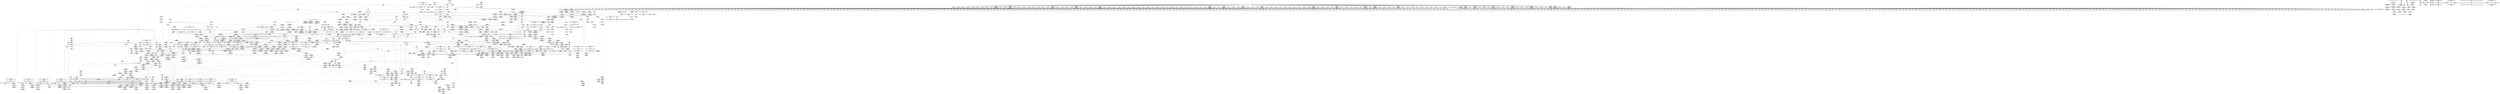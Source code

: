 digraph {
	CE0x3ef82d0 [shape=record,shape=Mrecord,label="{CE0x3ef82d0|aa_cred_profile:tmp|*SummSink*}"]
	CE0x3e147f0 [shape=record,shape=Mrecord,label="{CE0x3e147f0|i64*_getelementptr_inbounds_(_5_x_i64_,_5_x_i64_*___llvm_gcov_ctr57,_i64_0,_i64_3)|*Constant*}"]
	CE0x3e2f2f0 [shape=record,shape=Mrecord,label="{CE0x3e2f2f0|common_perm:cmp|security/apparmor/lsm.c,169|*SummSink*}"]
	CE0x3e09200 [shape=record,shape=Mrecord,label="{CE0x3e09200|apparmor_path_mknod:dir|Function::apparmor_path_mknod&Arg::dir::}"]
	CE0x3b87c40 [shape=record,shape=Mrecord,label="{CE0x3b87c40|apparmor_path_mknod:dentry|Function::apparmor_path_mknod&Arg::dentry::}"]
	CE0x3ee6c20 [shape=record,shape=Mrecord,label="{CE0x3ee6c20|GLOBAL:common_perm|*Constant*}"]
	CE0x3e34690 [shape=record,shape=Mrecord,label="{CE0x3e34690|common_perm_create:call10|security/apparmor/lsm.c,256|*SummSink*}"]
	CE0x3ee0180 [shape=record,shape=Mrecord,label="{CE0x3ee0180|common_perm:call1|security/apparmor/lsm.c,170|*SummSink*}"]
	CE0x3e7cf40 [shape=record,shape=Mrecord,label="{CE0x3e7cf40|common_perm_dir_dentry:op|Function::common_perm_dir_dentry&Arg::op::|*SummSource*}"]
	CE0x3f64bf0 [shape=record,shape=Mrecord,label="{CE0x3f64bf0|72:_i32,_:_CRE_606,607_}"]
	CE0x3ebdac0 [shape=record,shape=Mrecord,label="{CE0x3ebdac0|VOIDTB_TE:_CE_308,309_}"]
	CE0x3f111b0 [shape=record,shape=Mrecord,label="{CE0x3f111b0|_ret_%struct.aa_profile*_%tmp34,_!dbg_!15510|security/apparmor/include/context.h,101}"]
	CE0x3f22560 [shape=record,shape=Mrecord,label="{CE0x3f22560|aa_cred_profile:tmp29|security/apparmor/include/context.h,100}"]
	CE0x3f5bd90 [shape=record,shape=Mrecord,label="{CE0x3f5bd90|72:_i32,_:_CRE_278,279_}"]
	CE0x3f648c0 [shape=record,shape=Mrecord,label="{CE0x3f648c0|72:_i32,_:_CRE_603,604_}"]
	CE0x3f56560 [shape=record,shape=Mrecord,label="{CE0x3f56560|72:_i32,_:_CRE_168,169_}"]
	CE0x3ed7b20 [shape=record,shape=Mrecord,label="{CE0x3ed7b20|i32_0|*Constant*}"]
	CE0x3f56ef0 [shape=record,shape=Mrecord,label="{CE0x3f56ef0|72:_i32,_:_CRE_177,178_}"]
	CE0x3e08ef0 [shape=record,shape=Mrecord,label="{CE0x3e08ef0|i64*_getelementptr_inbounds_(_2_x_i64_,_2_x_i64_*___llvm_gcov_ctr62,_i64_0,_i64_1)|*Constant*|*SummSink*}"]
	CE0x3f1c900 [shape=record,shape=Mrecord,label="{CE0x3f1c900|aa_cred_profile:tmp13}"]
	CE0x3f5a410 [shape=record,shape=Mrecord,label="{CE0x3f5a410|72:_i32,_:_CRE_254,255_}"]
	CE0x3f66f30 [shape=record,shape=Mrecord,label="{CE0x3f66f30|72:_i32,_:_CRE_744,752_}"]
	CE0x3e14540 [shape=record,shape=Mrecord,label="{CE0x3e14540|common_perm:tmp6|security/apparmor/lsm.c,169|*SummSource*}"]
	CE0x3e6ed40 [shape=record,shape=Mrecord,label="{CE0x3e6ed40|104:_%struct.inode*,_:_CRE_214,215_}"]
	CE0x3ef9910 [shape=record,shape=Mrecord,label="{CE0x3ef9910|aa_cred_profile:lnot.ext|security/apparmor/include/context.h,100}"]
	CE0x3b7cdd0 [shape=record,shape=Mrecord,label="{CE0x3b7cdd0|i64_3|*Constant*|*SummSink*}"]
	CE0x3f639e0 [shape=record,shape=Mrecord,label="{CE0x3f639e0|72:_i32,_:_CRE_589,590_}"]
	CE0x3e061d0 [shape=record,shape=Mrecord,label="{CE0x3e061d0|common_perm_create:if.then8|*SummSink*}"]
	CE0x3f08f00 [shape=record,shape=Mrecord,label="{CE0x3f08f00|i64*_getelementptr_inbounds_(_11_x_i64_,_11_x_i64_*___llvm_gcov_ctr58,_i64_0,_i64_9)|*Constant*|*SummSink*}"]
	CE0x3f66d10 [shape=record,shape=Mrecord,label="{CE0x3f66d10|72:_i32,_:_CRE_728,736_}"]
	CE0x3e34510 [shape=record,shape=Mrecord,label="{CE0x3e34510|common_perm_create:call10|security/apparmor/lsm.c,256}"]
	CE0x3f69a90 [shape=record,shape=Mrecord,label="{CE0x3f69a90|72:_i32,_:_CRE_891,892_}"]
	CE0x3f635a0 [shape=record,shape=Mrecord,label="{CE0x3f635a0|72:_i32,_:_CRE_585,586_}"]
	CE0x3ee5740 [shape=record,shape=Mrecord,label="{CE0x3ee5740|common_perm_dir_dentry:mnt1|security/apparmor/lsm.c,189|*SummSink*}"]
	CE0x3e32080 [shape=record,shape=Mrecord,label="{CE0x3e32080|common_perm_create:tmp20|security/apparmor/lsm.c,251|*SummSource*}"]
	CE0x3ed5fc0 [shape=record,shape=Mrecord,label="{CE0x3ed5fc0|common_perm:tmp1|*SummSource*}"]
	CE0x3f207f0 [shape=record,shape=Mrecord,label="{CE0x3f207f0|aa_cred_profile:tmp31|security/apparmor/include/context.h,100|*SummSink*}"]
	CE0x3f66130 [shape=record,shape=Mrecord,label="{CE0x3f66130|72:_i32,_:_CRE_640,648_}"]
	CE0x3f68770 [shape=record,shape=Mrecord,label="{CE0x3f68770|72:_i32,_:_CRE_873,874_}"]
	CE0x3e4b7d0 [shape=record,shape=Mrecord,label="{CE0x3e4b7d0|104:_%struct.inode*,_:_CRE_146,147_}"]
	CE0x3f196c0 [shape=record,shape=Mrecord,label="{CE0x3f196c0|VOIDTB_TE:_CE_184,185_}"]
	CE0x3f1e610 [shape=record,shape=Mrecord,label="{CE0x3f1e610|i64*_getelementptr_inbounds_(_16_x_i64_,_16_x_i64_*___llvm_gcov_ctr46,_i64_0,_i64_12)|*Constant*|*SummSource*}"]
	CE0x3e71030 [shape=record,shape=Mrecord,label="{CE0x3e71030|104:_%struct.inode*,_:_CRE_308,309_}"]
	CE0x3f29880 [shape=record,shape=Mrecord,label="{CE0x3f29880|VOIDTB_TE:_CE_91,92_}"]
	CE0x3e06270 [shape=record,shape=Mrecord,label="{CE0x3e06270|common_perm_create:do.body}"]
	CE0x3e3ae80 [shape=record,shape=Mrecord,label="{CE0x3e3ae80|common_perm_dir_dentry:tmp1|*SummSource*}"]
	CE0x3e37760 [shape=record,shape=Mrecord,label="{CE0x3e37760|_ret_%struct.task_struct*_%tmp4,_!dbg_!15471|./arch/x86/include/asm/current.h,14|*SummSource*}"]
	CE0x3e45d20 [shape=record,shape=Mrecord,label="{CE0x3e45d20|common_perm:tmp5|security/apparmor/lsm.c,169}"]
	CE0x3ed4620 [shape=record,shape=Mrecord,label="{CE0x3ed4620|__aa_current_profile:entry|*SummSource*}"]
	CE0x3efd760 [shape=record,shape=Mrecord,label="{CE0x3efd760|aa_cred_profile:bb|*SummSink*}"]
	CE0x3f58fe0 [shape=record,shape=Mrecord,label="{CE0x3f58fe0|72:_i32,_:_CRE_208,210_}"]
	CE0x3e2abc0 [shape=record,shape=Mrecord,label="{CE0x3e2abc0|i64*_getelementptr_inbounds_(_2_x_i64_,_2_x_i64_*___llvm_gcov_ctr55,_i64_0,_i64_0)|*Constant*|*SummSource*}"]
	CE0x3b87cb0 [shape=record,shape=Mrecord,label="{CE0x3b87cb0|common_perm_create:op|Function::common_perm_create&Arg::op::|*SummSink*}"]
	CE0x3e39860 [shape=record,shape=Mrecord,label="{CE0x3e39860|common_perm_create:bb|*SummSource*}"]
	CE0x3ebcbe0 [shape=record,shape=Mrecord,label="{CE0x3ebcbe0|VOIDTB_TE:_CE_223,224_}"]
	CE0x3e48eb0 [shape=record,shape=Mrecord,label="{CE0x3e48eb0|common_perm_create:d_inode|security/apparmor/lsm.c,253}"]
	CE0x3ee1d40 [shape=record,shape=Mrecord,label="{CE0x3ee1d40|mediated_filesystem:lnot|security/apparmor/include/apparmor.h,117|*SummSource*}"]
	CE0x3ed20d0 [shape=record,shape=Mrecord,label="{CE0x3ed20d0|common_perm:op|Function::common_perm&Arg::op::|*SummSink*}"]
	CE0x3f329e0 [shape=record,shape=Mrecord,label="{CE0x3f329e0|VOIDTB_TE:_CE_149,150_}"]
	CE0x3f57220 [shape=record,shape=Mrecord,label="{CE0x3f57220|72:_i32,_:_CRE_180,181_}"]
	CE0x3e66a60 [shape=record,shape=Mrecord,label="{CE0x3e66a60|mediated_filesystem:tmp2|*SummSink*}"]
	CE0x3e1f5c0 [shape=record,shape=Mrecord,label="{CE0x3e1f5c0|i64_4|*Constant*|*SummSink*}"]
	CE0x3f20e00 [shape=record,shape=Mrecord,label="{CE0x3f20e00|aa_cred_profile:tmp26|security/apparmor/include/context.h,100}"]
	CE0x3f58980 [shape=record,shape=Mrecord,label="{CE0x3f58980|72:_i32,_:_CRE_202,203_}"]
	CE0x3e33920 [shape=record,shape=Mrecord,label="{CE0x3e33920|i64*_getelementptr_inbounds_(_17_x_i64_,_17_x_i64_*___llvm_gcov_ctr60,_i64_0,_i64_9)|*Constant*|*SummSource*}"]
	CE0x3e2c360 [shape=record,shape=Mrecord,label="{CE0x3e2c360|common_perm_create:mode4|security/apparmor/lsm.c,251}"]
	CE0x3e81b60 [shape=record,shape=Mrecord,label="{CE0x3e81b60|i64*_getelementptr_inbounds_(_2_x_i64_,_2_x_i64_*___llvm_gcov_ctr56,_i64_0,_i64_0)|*Constant*|*SummSource*}"]
	CE0x3efe6d0 [shape=record,shape=Mrecord,label="{CE0x3efe6d0|aa_cred_profile:do.end10|*SummSink*}"]
	CE0x3e03160 [shape=record,shape=Mrecord,label="{CE0x3e03160|apparmor_path_mknod:tmp2}"]
	CE0x3f657a0 [shape=record,shape=Mrecord,label="{CE0x3f657a0|72:_i32,_:_CRE_617,618_}"]
	CE0x3ec40c0 [shape=record,shape=Mrecord,label="{CE0x3ec40c0|VOIDTB_TE:_CE_213,214_}"]
	CE0x3f54be0 [shape=record,shape=Mrecord,label="{CE0x3f54be0|72:_i32,_:_CRE_144,145_}"]
	CE0x3e65550 [shape=record,shape=Mrecord,label="{CE0x3e65550|mediated_filesystem:i_sb|security/apparmor/include/apparmor.h,117}"]
	CE0x3e45e90 [shape=record,shape=Mrecord,label="{CE0x3e45e90|common_perm:tmp4|security/apparmor/lsm.c,169|*SummSink*}"]
	CE0x3f2faa0 [shape=record,shape=Mrecord,label="{CE0x3f2faa0|VOIDTB_TE:_CE_164,165_}"]
	CE0x3e28140 [shape=record,shape=Mrecord,label="{CE0x3e28140|aa_cred_profile:tmp10|security/apparmor/include/context.h,100|*SummSource*}"]
	CE0x3e07f90 [shape=record,shape=Mrecord,label="{CE0x3e07f90|common_perm_create:tmp6|security/apparmor/lsm.c,251|*SummSource*}"]
	CE0x3e244b0 [shape=record,shape=Mrecord,label="{CE0x3e244b0|common_perm_create:tmp31|security/apparmor/lsm.c,253|*SummSink*}"]
	CE0x3ef7e50 [shape=record,shape=Mrecord,label="{CE0x3ef7e50|i32_0|*Constant*}"]
	CE0x3e38960 [shape=record,shape=Mrecord,label="{CE0x3e38960|common_perm_create:if.then|*SummSink*}"]
	CE0x3ebd6b0 [shape=record,shape=Mrecord,label="{CE0x3ebd6b0|VOIDTB_TE:_CE_296,304_}"]
	CE0x3e38820 [shape=record,shape=Mrecord,label="{CE0x3e38820|common_perm_create:if.then}"]
	CE0x3e80ba0 [shape=record,shape=Mrecord,label="{CE0x3e80ba0|get_current:tmp1}"]
	CE0x3f61d30 [shape=record,shape=Mrecord,label="{CE0x3f61d30|72:_i32,_:_CRE_562,563_}"]
	CE0x3f59780 [shape=record,shape=Mrecord,label="{CE0x3f59780|72:_i32,_:_CRE_242,243_}"]
	CE0x3f200f0 [shape=record,shape=Mrecord,label="{CE0x3f200f0|aa_cred_profile:tmp30|security/apparmor/include/context.h,100}"]
	CE0x3f20160 [shape=record,shape=Mrecord,label="{CE0x3f20160|aa_cred_profile:tmp30|security/apparmor/include/context.h,100|*SummSource*}"]
	CE0x3f676a0 [shape=record,shape=Mrecord,label="{CE0x3f676a0|72:_i32,_:_CRE_808,816_}"]
	CE0x3e31720 [shape=record,shape=Mrecord,label="{CE0x3e31720|i32_10|*Constant*|*SummSource*}"]
	CE0x3b7cac0 [shape=record,shape=Mrecord,label="{CE0x3b7cac0|i64_10|*Constant*}"]
	CE0x3f1cca0 [shape=record,shape=Mrecord,label="{CE0x3f1cca0|VOIDTB_TE:_CE_151,152_}"]
	CE0x3e4a5a0 [shape=record,shape=Mrecord,label="{CE0x3e4a5a0|104:_%struct.inode*,_:_CRE_88,89_}"]
	CE0x3e47460 [shape=record,shape=Mrecord,label="{CE0x3e47460|common_perm_create:tmp26|security/apparmor/lsm.c,253|*SummSource*}"]
	CE0x3f02420 [shape=record,shape=Mrecord,label="{CE0x3f02420|i1_true|*Constant*}"]
	CE0x3f64150 [shape=record,shape=Mrecord,label="{CE0x3f64150|72:_i32,_:_CRE_596,597_}"]
	CE0x3f63380 [shape=record,shape=Mrecord,label="{CE0x3f63380|72:_i32,_:_CRE_583,584_}"]
	CE0x3e36b40 [shape=record,shape=Mrecord,label="{CE0x3e36b40|common_perm_create:call3|security/apparmor/lsm.c,251|*SummSink*}"]
	CE0x3f05930 [shape=record,shape=Mrecord,label="{CE0x3f05930|i64_4|*Constant*}"]
	CE0x3e32a40 [shape=record,shape=Mrecord,label="{CE0x3e32a40|i32_4|*Constant*|*SummSource*}"]
	CE0x3f5fe60 [shape=record,shape=Mrecord,label="{CE0x3f5fe60|72:_i32,_:_CRE_480,481_}"]
	CE0x3ebe200 [shape=record,shape=Mrecord,label="{CE0x3ebe200|VOIDTB_TE:_CE_314,315_}"]
	CE0x3e803c0 [shape=record,shape=Mrecord,label="{CE0x3e803c0|get_current:bb|*SummSink*}"]
	CE0x3efe0e0 [shape=record,shape=Mrecord,label="{CE0x3efe0e0|aa_cred_profile:lor.rhs}"]
	CE0x3e48f20 [shape=record,shape=Mrecord,label="{CE0x3e48f20|common_perm_create:d_inode|security/apparmor/lsm.c,253|*SummSource*}"]
	CE0x3f57550 [shape=record,shape=Mrecord,label="{CE0x3f57550|72:_i32,_:_CRE_183,184_}"]
	CE0x3f03fa0 [shape=record,shape=Mrecord,label="{CE0x3f03fa0|__aa_current_profile:tmp14|security/apparmor/include/context.h,138|*SummSource*}"]
	CE0x3e1f0a0 [shape=record,shape=Mrecord,label="{CE0x3e1f0a0|i64_5|*Constant*|*SummSink*}"]
	CE0x3e07b70 [shape=record,shape=Mrecord,label="{CE0x3e07b70|common_perm:tmp2|security/apparmor/lsm.c,169}"]
	CE0x3e4d8d0 [shape=record,shape=Mrecord,label="{CE0x3e4d8d0|104:_%struct.inode*,_:_CRE_174,175_}"]
	CE0x3e281b0 [shape=record,shape=Mrecord,label="{CE0x3e281b0|aa_cred_profile:tmp10|security/apparmor/include/context.h,100|*SummSink*}"]
	CE0x3e01480 [shape=record,shape=Mrecord,label="{CE0x3e01480|i64*_getelementptr_inbounds_(_2_x_i64_,_2_x_i64_*___llvm_gcov_ctr56,_i64_0,_i64_1)|*Constant*}"]
	CE0x3f65f10 [shape=record,shape=Mrecord,label="{CE0x3f65f10|72:_i32,_:_CRE_624,628_}"]
	CE0x3ed95b0 [shape=record,shape=Mrecord,label="{CE0x3ed95b0|i64_3|*Constant*}"]
	CE0x3f01750 [shape=record,shape=Mrecord,label="{CE0x3f01750|VOIDTB_TE:_CE_176,177_}"]
	CE0x3dfde70 [shape=record,shape=Mrecord,label="{CE0x3dfde70|i64*_getelementptr_inbounds_(_2_x_i64_,_2_x_i64_*___llvm_gcov_ctr62,_i64_0,_i64_1)|*Constant*|*SummSource*}"]
	CE0x3e2a2f0 [shape=record,shape=Mrecord,label="{CE0x3e2a2f0|i64*_getelementptr_inbounds_(_2_x_i64_,_2_x_i64_*___llvm_gcov_ctr55,_i64_0,_i64_1)|*Constant*|*SummSink*}"]
	CE0x3edcb90 [shape=record,shape=Mrecord,label="{CE0x3edcb90|aa_path_perm:path|Function::aa_path_perm&Arg::path::}"]
	CE0x3e03890 [shape=record,shape=Mrecord,label="{CE0x3e03890|apparmor_path_mknod:tmp2|*SummSink*}"]
	CE0x3f5de80 [shape=record,shape=Mrecord,label="{CE0x3f5de80|72:_i32,_:_CRE_309,310_}"]
	CE0x3e7b860 [shape=record,shape=Mrecord,label="{CE0x3e7b860|__aa_current_profile:tmp11|security/apparmor/include/context.h,138|*SummSink*}"]
	CE0x3f06ff0 [shape=record,shape=Mrecord,label="{CE0x3f06ff0|i64*_getelementptr_inbounds_(_11_x_i64_,_11_x_i64_*___llvm_gcov_ctr58,_i64_0,_i64_8)|*Constant*|*SummSource*}"]
	CE0x3efb930 [shape=record,shape=Mrecord,label="{CE0x3efb930|aa_cred_profile:do.cond}"]
	CE0x3e65d80 [shape=record,shape=Mrecord,label="{CE0x3e65d80|common_perm:mode|security/apparmor/lsm.c,169|*SummSource*}"]
	CE0x3eefaf0 [shape=record,shape=Mrecord,label="{CE0x3eefaf0|common_perm:tmp10|security/apparmor/lsm.c,172}"]
	CE0x3e4b9f0 [shape=record,shape=Mrecord,label="{CE0x3e4b9f0|104:_%struct.inode*,_:_CRE_148,149_}"]
	CE0x3f5da40 [shape=record,shape=Mrecord,label="{CE0x3f5da40|72:_i32,_:_CRE_305,306_}"]
	CE0x3ee56d0 [shape=record,shape=Mrecord,label="{CE0x3ee56d0|common_perm_dir_dentry:tmp4|*LoadInst*|security/apparmor/lsm.c,189|*SummSource*}"]
	CE0x3dffe20 [shape=record,shape=Mrecord,label="{CE0x3dffe20|apparmor_path_mknod:tmp3|*SummSource*}"]
	CE0x3e21990 [shape=record,shape=Mrecord,label="{CE0x3e21990|common_perm_create:tmp14|security/apparmor/lsm.c,251}"]
	CE0x3e30b10 [shape=record,shape=Mrecord,label="{CE0x3e30b10|i32_251|*Constant*|*SummSource*}"]
	CE0x3e49e60 [shape=record,shape=Mrecord,label="{CE0x3e49e60|104:_%struct.inode*,_:_CRE_56,64_|*MultipleSource*|security/apparmor/lsm.c,253|*LoadInst*|security/apparmor/lsm.c,253}"]
	CE0x3f5c500 [shape=record,shape=Mrecord,label="{CE0x3f5c500|72:_i32,_:_CRE_285,286_}"]
	CE0x3f5e950 [shape=record,shape=Mrecord,label="{CE0x3f5e950|72:_i32,_:_CRE_376,384_}"]
	CE0x3e6e9b0 [shape=record,shape=Mrecord,label="{CE0x3e6e9b0|104:_%struct.inode*,_:_CRE_211,212_}"]
	CE0x3f5ce90 [shape=record,shape=Mrecord,label="{CE0x3f5ce90|72:_i32,_:_CRE_294,295_}"]
	CE0x3ee02b0 [shape=record,shape=Mrecord,label="{CE0x3ee02b0|GLOBAL:aa_path_perm|*Constant*}"]
	CE0x3f17df0 [shape=record,shape=Mrecord,label="{CE0x3f17df0|VOIDTB_TE:_CE_180,181_}"]
	CE0x3e7fd40 [shape=record,shape=Mrecord,label="{CE0x3e7fd40|common_perm_create:tmp38|security/apparmor/lsm.c,257}"]
	CE0x3f1c780 [shape=record,shape=Mrecord,label="{CE0x3f1c780|aa_cred_profile:lnot|security/apparmor/include/context.h,100|*SummSource*}"]
	CE0x3f24340 [shape=record,shape=Mrecord,label="{CE0x3f24340|VOIDTB_TE:_CE_195,196_}"]
	CE0x3f57aa0 [shape=record,shape=Mrecord,label="{CE0x3f57aa0|72:_i32,_:_CRE_188,189_}"]
	CE0x3b86580 [shape=record,shape=Mrecord,label="{CE0x3b86580|i32_6|*Constant*}"]
	CE0x3eddaf0 [shape=record,shape=Mrecord,label="{CE0x3eddaf0|i64*_getelementptr_inbounds_(_5_x_i64_,_5_x_i64_*___llvm_gcov_ctr57,_i64_0,_i64_4)|*Constant*|*SummSource*}"]
	CE0x3f1e950 [shape=record,shape=Mrecord,label="{CE0x3f1e950|i64*_getelementptr_inbounds_(_16_x_i64_,_16_x_i64_*___llvm_gcov_ctr46,_i64_0,_i64_12)|*Constant*|*SummSink*}"]
	CE0x3ee2d70 [shape=record,shape=Mrecord,label="{CE0x3ee2d70|aa_cred_profile:lnot2|security/apparmor/include/context.h,100|*SummSource*}"]
	CE0x3ee2b50 [shape=record,shape=Mrecord,label="{CE0x3ee2b50|aa_cred_profile:lnot2|security/apparmor/include/context.h,100}"]
	CE0x3f298f0 [shape=record,shape=Mrecord,label="{CE0x3f298f0|VOIDTB_TE:_CE_92,93_}"]
	CE0x3f611b0 [shape=record,shape=Mrecord,label="{CE0x3f611b0|72:_i32,_:_CRE_544,552_}"]
	CE0x3f2f610 [shape=record,shape=Mrecord,label="{CE0x3f2f610|aa_cred_profile:tmp14|security/apparmor/include/context.h,100|*SummSource*}"]
	CE0x3dfe120 [shape=record,shape=Mrecord,label="{CE0x3dfe120|apparmor_path_mknod:entry|*SummSink*}"]
	CE0x3ed2e80 [shape=record,shape=Mrecord,label="{CE0x3ed2e80|common_perm:cond|Function::common_perm&Arg::cond::|*SummSink*}"]
	CE0x3f6d610 [shape=record,shape=Mrecord,label="{CE0x3f6d610|72:_i32,_:_CRE_982,983_}"]
	CE0x3f58650 [shape=record,shape=Mrecord,label="{CE0x3f58650|72:_i32,_:_CRE_199,200_}"]
	CE0x3ec4610 [shape=record,shape=Mrecord,label="{CE0x3ec4610|VOIDTB_TE:_CE_218,219_}"]
	CE0x3f58ba0 [shape=record,shape=Mrecord,label="{CE0x3f58ba0|72:_i32,_:_CRE_204,205_}"]
	CE0x3efbdc0 [shape=record,shape=Mrecord,label="{CE0x3efbdc0|__aa_current_profile:call|security/apparmor/include/context.h,138|*SummSink*}"]
	CE0x3e1ea40 [shape=record,shape=Mrecord,label="{CE0x3e1ea40|common_perm_create:tobool1|security/apparmor/lsm.c,251|*SummSink*}"]
	CE0x3e2cbb0 [shape=record,shape=Mrecord,label="{CE0x3e2cbb0|common_perm_create:mnt|security/apparmor/lsm.c,253|*SummSink*}"]
	CE0x3f55240 [shape=record,shape=Mrecord,label="{CE0x3f55240|72:_i32,_:_CRE_150,151_}"]
	CE0x3f31160 [shape=record,shape=Mrecord,label="{CE0x3f31160|aa_cred_profile:tmp21|security/apparmor/include/context.h,100|*SummSink*}"]
	CE0x3f05a70 [shape=record,shape=Mrecord,label="{CE0x3f05a70|aa_cred_profile:tmp11|security/apparmor/include/context.h,100|*SummSource*}"]
	CE0x3f19790 [shape=record,shape=Mrecord,label="{CE0x3f19790|VOIDTB_TE:_CE_185,186_}"]
	CE0x3eefc20 [shape=record,shape=Mrecord,label="{CE0x3eefc20|common_perm:tmp10|security/apparmor/lsm.c,172|*SummSource*}"]
	CE0x3ee0aa0 [shape=record,shape=Mrecord,label="{CE0x3ee0aa0|aa_path_perm:entry|*SummSink*}"]
	CE0x3f06330 [shape=record,shape=Mrecord,label="{CE0x3f06330|i1_true|*Constant*}"]
	CE0x3f0a460 [shape=record,shape=Mrecord,label="{CE0x3f0a460|_call_void_lockdep_rcu_suspicious(i8*_getelementptr_inbounds_(_36_x_i8_,_36_x_i8_*_.str12,_i32_0,_i32_0),_i32_138,_i8*_getelementptr_inbounds_(_45_x_i8_,_45_x_i8_*_.str14,_i32_0,_i32_0))_#7,_!dbg_!15483|security/apparmor/include/context.h,138|*SummSource*}"]
	CE0x3f08060 [shape=record,shape=Mrecord,label="{CE0x3f08060|GLOBAL:lockdep_rcu_suspicious|*Constant*}"]
	CE0x3f63f30 [shape=record,shape=Mrecord,label="{CE0x3f63f30|72:_i32,_:_CRE_594,595_}"]
	CE0x3e01fa0 [shape=record,shape=Mrecord,label="{CE0x3e01fa0|apparmor_path_mknod:call|security/apparmor/lsm.c,279}"]
	CE0x3ed77d0 [shape=record,shape=Mrecord,label="{CE0x3ed77d0|aa_cred_profile:do.body6}"]
	CE0x3e29880 [shape=record,shape=Mrecord,label="{CE0x3e29880|mediated_filesystem:tmp3}"]
	CE0x3efe2d0 [shape=record,shape=Mrecord,label="{CE0x3efe2d0|i64*_getelementptr_inbounds_(_16_x_i64_,_16_x_i64_*___llvm_gcov_ctr46,_i64_0,_i64_0)|*Constant*}"]
	CE0x3e2cad0 [shape=record,shape=Mrecord,label="{CE0x3e2cad0|common_perm_create:mnt|security/apparmor/lsm.c,253|*SummSource*}"]
	CE0x3f08210 [shape=record,shape=Mrecord,label="{CE0x3f08210|i32_138|*Constant*}"]
	CE0x3e6fd90 [shape=record,shape=Mrecord,label="{CE0x3e6fd90|104:_%struct.inode*,_:_CRE_248,256_|*MultipleSource*|security/apparmor/lsm.c,253|*LoadInst*|security/apparmor/lsm.c,253}"]
	CE0x3edc640 [shape=record,shape=Mrecord,label="{CE0x3edc640|aa_path_perm:profile|Function::aa_path_perm&Arg::profile::}"]
	CE0x3ed18f0 [shape=record,shape=Mrecord,label="{CE0x3ed18f0|GLOBAL:common_perm|*Constant*|*SummSource*}"]
	CE0x3f2e7d0 [shape=record,shape=Mrecord,label="{CE0x3f2e7d0|VOIDTB_TE:_CE_169,170_}"]
	CE0x3e01320 [shape=record,shape=Mrecord,label="{CE0x3e01320|common_perm_dir_dentry:path|security/apparmor/lsm.c, 189|*SummSource*}"]
	CE0x3e71e10 [shape=record,shape=Mrecord,label="{CE0x3e71e10|GLOBAL:mediated_filesystem|*Constant*}"]
	CE0x3e18de0 [shape=record,shape=Mrecord,label="{CE0x3e18de0|_call_void_lockdep_rcu_suspicious(i8*_getelementptr_inbounds_(_24_x_i8_,_24_x_i8_*_.str8,_i32_0,_i32_0),_i32_251,_i8*_getelementptr_inbounds_(_45_x_i8_,_45_x_i8_*_.str14,_i32_0,_i32_0))_#7,_!dbg_!15492|security/apparmor/lsm.c,251|*SummSource*}"]
	CE0x3e04d20 [shape=record,shape=Mrecord,label="{CE0x3e04d20|GLOBAL:common_perm_create|*Constant*|*SummSink*}"]
	CE0x3e688f0 [shape=record,shape=Mrecord,label="{CE0x3e688f0|get_current:tmp4|./arch/x86/include/asm/current.h,14|*SummSink*}"]
	CE0x3e284e0 [shape=record,shape=Mrecord,label="{CE0x3e284e0|COLLAPSED:_GCMRE___llvm_gcov_ctr55_internal_global_2_x_i64_zeroinitializer:_elem_0:default:}"]
	CE0x3e79fa0 [shape=record,shape=Mrecord,label="{CE0x3e79fa0|i64*_getelementptr_inbounds_(_11_x_i64_,_11_x_i64_*___llvm_gcov_ctr58,_i64_0,_i64_1)|*Constant*}"]
	CE0x3efcdc0 [shape=record,shape=Mrecord,label="{CE0x3efcdc0|i64_3|*Constant*}"]
	CE0x3e017b0 [shape=record,shape=Mrecord,label="{CE0x3e017b0|apparmor_path_mknod:dir|Function::apparmor_path_mknod&Arg::dir::|*SummSource*}"]
	CE0x3e37400 [shape=record,shape=Mrecord,label="{CE0x3e37400|get_current:entry|*SummSource*}"]
	CE0x3e4bfe0 [shape=record,shape=Mrecord,label="{CE0x3e4bfe0|104:_%struct.inode*,_:_CRE_153,154_}"]
	CE0x3f603b0 [shape=record,shape=Mrecord,label="{CE0x3f603b0|72:_i32,_:_CRE_485,486_}"]
	CE0x3f05b90 [shape=record,shape=Mrecord,label="{CE0x3f05b90|aa_cred_profile:profile|security/apparmor/include/context.h,100}"]
	CE0x3f6c1e0 [shape=record,shape=Mrecord,label="{CE0x3f6c1e0|72:_i32,_:_CRE_928,929_}"]
	CE0x3f2ed80 [shape=record,shape=Mrecord,label="{CE0x3f2ed80|i64_5|*Constant*}"]
	CE0x3b865f0 [shape=record,shape=Mrecord,label="{CE0x3b865f0|common_perm_create:op|Function::common_perm_create&Arg::op::}"]
	CE0x3f0f9d0 [shape=record,shape=Mrecord,label="{CE0x3f0f9d0|__aa_current_profile:tmp21|security/apparmor/include/context.h,138|*SummSource*}"]
	CE0x3f24010 [shape=record,shape=Mrecord,label="{CE0x3f24010|VOIDTB_TE:_CE_192,193_}"]
	CE0x3e72650 [shape=record,shape=Mrecord,label="{CE0x3e72650|common_perm_create:tmp29|security/apparmor/lsm.c,253|*SummSource*}"]
	CE0x3ebccf0 [shape=record,shape=Mrecord,label="{CE0x3ebccf0|VOIDTB_TE:_CE_224,232_}"]
	CE0x3f0ff30 [shape=record,shape=Mrecord,label="{CE0x3f0ff30|__aa_current_profile:call4|security/apparmor/include/context.h,138|*SummSource*}"]
	CE0x3f69cb0 [shape=record,shape=Mrecord,label="{CE0x3f69cb0|72:_i32,_:_CRE_893,894_}"]
	CE0x3f56cd0 [shape=record,shape=Mrecord,label="{CE0x3f56cd0|72:_i32,_:_CRE_175,176_}"]
	CE0x3e653b0 [shape=record,shape=Mrecord,label="{CE0x3e653b0|i32_8|*Constant*|*SummSource*}"]
	CE0x3f58320 [shape=record,shape=Mrecord,label="{CE0x3f58320|72:_i32,_:_CRE_196,197_}"]
	CE0x3e07f20 [shape=record,shape=Mrecord,label="{CE0x3e07f20|common_perm_create:tmp6|security/apparmor/lsm.c,251}"]
	CE0x3f1bf60 [shape=record,shape=Mrecord,label="{CE0x3f1bf60|aa_cred_profile:tmp4|*LoadInst*|security/apparmor/include/context.h,99}"]
	CE0x3b86660 [shape=record,shape=Mrecord,label="{CE0x3b86660|i32_6|*Constant*|*SummSink*}"]
	CE0x3e38aa0 [shape=record,shape=Mrecord,label="{CE0x3e38aa0|common_perm_create:if.then8|*SummSource*}"]
	CE0x3f29de0 [shape=record,shape=Mrecord,label="{CE0x3f29de0|aa_cred_profile:tmp15|security/apparmor/include/context.h,100|*SummSource*}"]
	CE0x3f6d720 [shape=record,shape=Mrecord,label="{CE0x3f6d720|72:_i32,_:_CRE_983,984_}"]
	CE0x3f05490 [shape=record,shape=Mrecord,label="{CE0x3f05490|__aa_current_profile:tobool1|security/apparmor/include/context.h,138|*SummSink*}"]
	CE0x3f60900 [shape=record,shape=Mrecord,label="{CE0x3f60900|72:_i32,_:_CRE_500,504_}"]
	CE0x3e4ac30 [shape=record,shape=Mrecord,label="{CE0x3e4ac30|104:_%struct.inode*,_:_CRE_93,94_}"]
	CE0x3f120c0 [shape=record,shape=Mrecord,label="{CE0x3f120c0|aa_cred_profile:tmp19|security/apparmor/include/context.h,100|*SummSource*}"]
	CE0x3f0c1d0 [shape=record,shape=Mrecord,label="{CE0x3f0c1d0|aa_cred_profile:lnot.ext|security/apparmor/include/context.h,100|*SummSink*}"]
	CE0x3f59a80 [shape=record,shape=Mrecord,label="{CE0x3f59a80|72:_i32,_:_CRE_245,246_}"]
	CE0x3f21530 [shape=record,shape=Mrecord,label="{CE0x3f21530|aa_cred_profile:tmp27|security/apparmor/include/context.h,100|*SummSink*}"]
	CE0x3f0f550 [shape=record,shape=Mrecord,label="{CE0x3f0f550|__aa_current_profile:tmp21|security/apparmor/include/context.h,138}"]
	CE0x3b7e300 [shape=record,shape=Mrecord,label="{CE0x3b7e300|i64*_getelementptr_inbounds_(_2_x_i64_,_2_x_i64_*___llvm_gcov_ctr62,_i64_0,_i64_0)|*Constant*}"]
	CE0x3f1a700 [shape=record,shape=Mrecord,label="{CE0x3f1a700|aa_cred_profile:security|security/apparmor/include/context.h,99|*SummSink*}"]
	CE0x3f0c050 [shape=record,shape=Mrecord,label="{CE0x3f0c050|aa_cred_profile:lnot.ext|security/apparmor/include/context.h,100|*SummSource*}"]
	CE0x3ee5be0 [shape=record,shape=Mrecord,label="{CE0x3ee5be0|common_perm_dir_dentry:tmp4|*LoadInst*|security/apparmor/lsm.c,189|*SummSink*}"]
	CE0x3df6170 [shape=record,shape=Mrecord,label="{CE0x3df6170|i64_1|*Constant*|*SummSource*}"]
	CE0x3f637c0 [shape=record,shape=Mrecord,label="{CE0x3f637c0|72:_i32,_:_CRE_587,588_}"]
	CE0x3f2fbb0 [shape=record,shape=Mrecord,label="{CE0x3f2fbb0|VOIDTB_TE:_CE_165,166_}"]
	CE0x3e2fbe0 [shape=record,shape=Mrecord,label="{CE0x3e2fbe0|common_perm_create:tmp22|*LoadInst*|security/apparmor/lsm.c,253|*SummSink*}"]
	CE0x3efc430 [shape=record,shape=Mrecord,label="{CE0x3efc430|i64*_getelementptr_inbounds_(_11_x_i64_,_11_x_i64_*___llvm_gcov_ctr58,_i64_0,_i64_0)|*Constant*}"]
	CE0x3e6fb80 [shape=record,shape=Mrecord,label="{CE0x3e6fb80|104:_%struct.inode*,_:_CRE_240,248_|*MultipleSource*|security/apparmor/lsm.c,253|*LoadInst*|security/apparmor/lsm.c,253}"]
	CE0x3e28550 [shape=record,shape=Mrecord,label="{CE0x3e28550|mediated_filesystem:tmp|*SummSource*}"]
	CE0x3e19600 [shape=record,shape=Mrecord,label="{CE0x3e19600|GLOBAL:lockdep_rcu_suspicious|*Constant*|*SummSource*}"]
	CE0x3f57770 [shape=record,shape=Mrecord,label="{CE0x3f57770|72:_i32,_:_CRE_185,186_}"]
	CE0x3e72220 [shape=record,shape=Mrecord,label="{CE0x3e72220|i64_13|*Constant*}"]
	CE0x3eff300 [shape=record,shape=Mrecord,label="{CE0x3eff300|aa_cred_profile:tmp}"]
	CE0x3f68ee0 [shape=record,shape=Mrecord,label="{CE0x3f68ee0|72:_i32,_:_CRE_880,881_}"]
	CE0x3e7af20 [shape=record,shape=Mrecord,label="{CE0x3e7af20|__aa_current_profile:tmp4|security/apparmor/include/context.h,138|*SummSource*}"]
	CE0x3f2cb60 [shape=record,shape=Mrecord,label="{CE0x3f2cb60|_call_void_mcount()_#2}"]
	CE0x3f2e4b0 [shape=record,shape=Mrecord,label="{CE0x3f2e4b0|aa_cred_profile:tmp3}"]
	CE0x3e31cc0 [shape=record,shape=Mrecord,label="{CE0x3e31cc0|common_perm_create:fsuid|security/apparmor/lsm.c,251|*SummSource*}"]
	CE0x3f2f880 [shape=record,shape=Mrecord,label="{CE0x3f2f880|VOIDTB_TE:_CE_162,163_}"]
	CE0x3e7b9e0 [shape=record,shape=Mrecord,label="{CE0x3e7b9e0|__aa_current_profile:tmp12|security/apparmor/include/context.h,138}"]
	CE0x3f1b740 [shape=record,shape=Mrecord,label="{CE0x3f1b740|%struct.aa_profile*_null|*Constant*|*SummSink*}"]
	CE0x3ea2190 [shape=record,shape=Mrecord,label="{CE0x3ea2190|i32_100|*Constant*|*SummSink*}"]
	CE0x3efd660 [shape=record,shape=Mrecord,label="{CE0x3efd660|__aa_current_profile:if.end|*SummSource*}"]
	CE0x3f58a90 [shape=record,shape=Mrecord,label="{CE0x3f58a90|72:_i32,_:_CRE_203,204_}"]
	CE0x3e15160 [shape=record,shape=Mrecord,label="{CE0x3e15160|common_perm:tmp7|security/apparmor/lsm.c,170}"]
	CE0x3ebd7c0 [shape=record,shape=Mrecord,label="{CE0x3ebd7c0|VOIDTB_TE:_CE_304,305_}"]
	CE0x3e1f440 [shape=record,shape=Mrecord,label="{CE0x3e1f440|i64_4|*Constant*}"]
	CE0x3f5d600 [shape=record,shape=Mrecord,label="{CE0x3f5d600|72:_i32,_:_CRE_301,302_}"]
	CE0x3f5f2e0 [shape=record,shape=Mrecord,label="{CE0x3f5f2e0|72:_i32,_:_CRE_448,456_}"]
	CE0x3e021a0 [shape=record,shape=Mrecord,label="{CE0x3e021a0|i32_16|*Constant*|*SummSource*}"]
	CE0x3ebec30 [shape=record,shape=Mrecord,label="{CE0x3ebec30|72:_i32,_:_CRE_16,24_}"]
	CE0x3e06c50 [shape=record,shape=Mrecord,label="{CE0x3e06c50|GLOBAL:current_task|Global_var:current_task}"]
	CE0x3e47570 [shape=record,shape=Mrecord,label="{CE0x3e47570|common_perm_create:tmp26|security/apparmor/lsm.c,253|*SummSink*}"]
	CE0x3e06550 [shape=record,shape=Mrecord,label="{CE0x3e06550|common_perm_create:land.lhs.true2}"]
	CE0x3f57660 [shape=record,shape=Mrecord,label="{CE0x3f57660|72:_i32,_:_CRE_184,185_}"]
	CE0x3f6a310 [shape=record,shape=Mrecord,label="{CE0x3f6a310|72:_i32,_:_CRE_899,900_}"]
	CE0x3ed5f50 [shape=record,shape=Mrecord,label="{CE0x3ed5f50|common_perm:tmp1}"]
	CE0x3f30070 [shape=record,shape=Mrecord,label="{CE0x3f30070|VOIDTB_TE:_CE_158,159_}"]
	CE0x3e3cc50 [shape=record,shape=Mrecord,label="{CE0x3e3cc50|common_perm_create:land.lhs.true|*SummSink*}"]
	CE0x3e4ed00 [shape=record,shape=Mrecord,label="{CE0x3e4ed00|104:_%struct.inode*,_:_CRE_191,192_}"]
	CE0x3ee2de0 [shape=record,shape=Mrecord,label="{CE0x3ee2de0|aa_cred_profile:lnot2|security/apparmor/include/context.h,100|*SummSink*}"]
	CE0x3f69dc0 [shape=record,shape=Mrecord,label="{CE0x3f69dc0|72:_i32,_:_CRE_894,895_}"]
	CE0x3f6cb70 [shape=record,shape=Mrecord,label="{CE0x3f6cb70|72:_i32,_:_CRE_944,952_}"]
	CE0x3f668d0 [shape=record,shape=Mrecord,label="{CE0x3f668d0|72:_i32,_:_CRE_688,692_}"]
	CE0x3e30970 [shape=record,shape=Mrecord,label="{CE0x3e30970|i32_251|*Constant*}"]
	CE0x3ee0c00 [shape=record,shape=Mrecord,label="{CE0x3ee0c00|aa_path_perm:op|Function::aa_path_perm&Arg::op::}"]
	CE0x3e33ab0 [shape=record,shape=Mrecord,label="{CE0x3e33ab0|i64*_getelementptr_inbounds_(_17_x_i64_,_17_x_i64_*___llvm_gcov_ctr60,_i64_0,_i64_9)|*Constant*|*SummSink*}"]
	CE0x3ef9f30 [shape=record,shape=Mrecord,label="{CE0x3ef9f30|i64*_getelementptr_inbounds_(_11_x_i64_,_11_x_i64_*___llvm_gcov_ctr58,_i64_0,_i64_0)|*Constant*|*SummSink*}"]
	CE0x3ebddc0 [shape=record,shape=Mrecord,label="{CE0x3ebddc0|VOIDTB_TE:_CE_310,311_}"]
	CE0x3e1d130 [shape=record,shape=Mrecord,label="{CE0x3e1d130|get_current:tmp3|*SummSource*}"]
	CE0x3f5fc40 [shape=record,shape=Mrecord,label="{CE0x3f5fc40|72:_i32,_:_CRE_478,479_}"]
	CE0x3ee8310 [shape=record,shape=Mrecord,label="{CE0x3ee8310|i32_1|*Constant*}"]
	CE0x3ea0b90 [shape=record,shape=Mrecord,label="{CE0x3ea0b90|i64*_getelementptr_inbounds_(_16_x_i64_,_16_x_i64_*___llvm_gcov_ctr46,_i64_0,_i64_12)|*Constant*}"]
	CE0x3ed5790 [shape=record,shape=Mrecord,label="{CE0x3ed5790|_ret_%struct.aa_profile*_%call4,_!dbg_!15494|security/apparmor/include/context.h,138|*SummSource*}"]
	CE0x3ef7f50 [shape=record,shape=Mrecord,label="{CE0x3ef7f50|__aa_current_profile:tobool|security/apparmor/include/context.h,138}"]
	CE0x3e304c0 [shape=record,shape=Mrecord,label="{CE0x3e304c0|i8*_getelementptr_inbounds_(_24_x_i8_,_24_x_i8_*_.str8,_i32_0,_i32_0)|*Constant*|*SummSource*}"]
	CE0x3ec3b70 [shape=record,shape=Mrecord,label="{CE0x3ec3b70|VOIDTB_TE:_CE_208,209_}"]
	CE0x3e00aa0 [shape=record,shape=Mrecord,label="{CE0x3e00aa0|_call_void_mcount()_#2|*SummSink*}"]
	CE0x3e34be0 [shape=record,shape=Mrecord,label="{CE0x3e34be0|GLOBAL:common_perm_dir_dentry|*Constant*|*SummSink*}"]
	CE0x3e1c820 [shape=record,shape=Mrecord,label="{CE0x3e1c820|common_perm_create:tmp4|security/apparmor/lsm.c,251}"]
	CE0x3e32590 [shape=record,shape=Mrecord,label="{CE0x3e32590|common_perm_create:tmp21|security/apparmor/lsm.c,251|*SummSource*}"]
	CE0x3e1d7d0 [shape=record,shape=Mrecord,label="{CE0x3e1d7d0|i32_0|*Constant*|*SummSink*}"]
	CE0x3f5ea60 [shape=record,shape=Mrecord,label="{CE0x3f5ea60|72:_i32,_:_CRE_384,388_}"]
	CE0x3f68ff0 [shape=record,shape=Mrecord,label="{CE0x3f68ff0|72:_i32,_:_CRE_881,882_}"]
	CE0x3f636b0 [shape=record,shape=Mrecord,label="{CE0x3f636b0|72:_i32,_:_CRE_586,587_}"]
	CE0x3ed8080 [shape=record,shape=Mrecord,label="{CE0x3ed8080|GLOBAL:__llvm_gcov_ctr58|Global_var:__llvm_gcov_ctr58|*SummSink*}"]
	CE0x3f60b50 [shape=record,shape=Mrecord,label="{CE0x3f60b50|72:_i32,_:_CRE_508,512_}"]
	CE0x3e47080 [shape=record,shape=Mrecord,label="{CE0x3e47080|common_perm_create:tmp25|security/apparmor/lsm.c,253|*SummSink*}"]
	CE0x3e043a0 [shape=record,shape=Mrecord,label="{CE0x3e043a0|i64_1|*Constant*|*SummSink*}"]
	CE0x3e1d730 [shape=record,shape=Mrecord,label="{CE0x3e1d730|i32_0|*Constant*|*SummSource*}"]
	CE0x3e00530 [shape=record,shape=Mrecord,label="{CE0x3e00530|common_perm_create:dentry|Function::common_perm_create&Arg::dentry::}"]
	CE0x3a62d90 [shape=record,shape=Mrecord,label="{CE0x3a62d90|common_perm_create:entry}"]
	CE0x3e71bb0 [shape=record,shape=Mrecord,label="{CE0x3e71bb0|104:_%struct.inode*,_:_CRE_318,319_}"]
	CE0x3e1f4b0 [shape=record,shape=Mrecord,label="{CE0x3e1f4b0|i64_4|*Constant*|*SummSource*}"]
	CE0x3df9660 [shape=record,shape=Mrecord,label="{CE0x3df9660|i32_6|*Constant*|*SummSource*}"]
	CE0x3df62d0 [shape=record,shape=Mrecord,label="{CE0x3df62d0|apparmor_path_mknod:bb}"]
	CE0x3f08400 [shape=record,shape=Mrecord,label="{CE0x3f08400|i32_138|*Constant*|*SummSink*}"]
	CE0x3e78b20 [shape=record,shape=Mrecord,label="{CE0x3e78b20|__aa_current_profile:if.then}"]
	CE0x3f010a0 [shape=record,shape=Mrecord,label="{CE0x3f010a0|__aa_current_profile:land.lhs.true|*SummSource*}"]
	CE0x3ee1270 [shape=record,shape=Mrecord,label="{CE0x3ee1270|mediated_filesystem:and|security/apparmor/include/apparmor.h,117|*SummSink*}"]
	CE0x3e23ea0 [shape=record,shape=Mrecord,label="{CE0x3e23ea0|common_perm_create:if.end}"]
	CE0x3e21b10 [shape=record,shape=Mrecord,label="{CE0x3e21b10|common_perm_create:tmp14|security/apparmor/lsm.c,251|*SummSink*}"]
	CE0x3f1d2b0 [shape=record,shape=Mrecord,label="{CE0x3f1d2b0|aa_cred_profile:tmp18|security/apparmor/include/context.h,100|*SummSource*}"]
	CE0x3f5c610 [shape=record,shape=Mrecord,label="{CE0x3f5c610|72:_i32,_:_CRE_286,287_}"]
	CE0x3ed8820 [shape=record,shape=Mrecord,label="{CE0x3ed8820|common_perm:tmp}"]
	CE0x3f57dd0 [shape=record,shape=Mrecord,label="{CE0x3f57dd0|72:_i32,_:_CRE_191,192_}"]
	CE0x3e073f0 [shape=record,shape=Mrecord,label="{CE0x3e073f0|i32_1|*Constant*|*SummSource*}"]
	CE0x3e3c1b0 [shape=record,shape=Mrecord,label="{CE0x3e3c1b0|common_perm_create:tmp12|security/apparmor/lsm.c,251}"]
	CE0x3f56010 [shape=record,shape=Mrecord,label="{CE0x3f56010|72:_i32,_:_CRE_163,164_}"]
	CE0x3f6db90 [shape=record,shape=Mrecord,label="{CE0x3f6db90|72:_i32,_:_CRE_1000,1008_}"]
	CE0x3ebe860 [shape=record,shape=Mrecord,label="{CE0x3ebe860|72:_i32,_:_CRE_0,2_}"]
	CE0x3f6d0f0 [shape=record,shape=Mrecord,label="{CE0x3f6d0f0|72:_i32,_:_CRE_977,978_}"]
	CE0x3ee6190 [shape=record,shape=Mrecord,label="{CE0x3ee6190|common_perm_dir_dentry:dentry2|security/apparmor/lsm.c,189|*SummSink*}"]
	CE0x3f28330 [shape=record,shape=Mrecord,label="{CE0x3f28330|GLOBAL:llvm.expect.i64|*Constant*}"]
	CE0x3f5d1c0 [shape=record,shape=Mrecord,label="{CE0x3f5d1c0|72:_i32,_:_CRE_297,298_}"]
	CE0x3f25c50 [shape=record,shape=Mrecord,label="{CE0x3f25c50|aa_cred_profile:profile11|security/apparmor/include/context.h,101}"]
	CE0x3e1c930 [shape=record,shape=Mrecord,label="{CE0x3e1c930|common_perm_create:tmp4|security/apparmor/lsm.c,251|*SummSource*}"]
	CE0x3f57440 [shape=record,shape=Mrecord,label="{CE0x3f57440|72:_i32,_:_CRE_182,183_}"]
	CE0x3dff2a0 [shape=record,shape=Mrecord,label="{CE0x3dff2a0|apparmor_path_mknod:dentry|Function::apparmor_path_mknod&Arg::dentry::|*SummSource*}"]
	CE0x3f094d0 [shape=record,shape=Mrecord,label="{CE0x3f094d0|__aa_current_profile:tmp18|security/apparmor/include/context.h,138}"]
	CE0x3f5dd70 [shape=record,shape=Mrecord,label="{CE0x3f5dd70|72:_i32,_:_CRE_308,309_}"]
	CE0x3e7f740 [shape=record,shape=Mrecord,label="{CE0x3e7f740|common_perm_create:tmp37|security/apparmor/lsm.c,257}"]
	CE0x3f03b20 [shape=record,shape=Mrecord,label="{CE0x3f03b20|__aa_current_profile:tmp13|security/apparmor/include/context.h,138|*SummSource*}"]
	CE0x3f22750 [shape=record,shape=Mrecord,label="{CE0x3f22750|aa_cred_profile:tmp29|security/apparmor/include/context.h,100|*SummSource*}"]
	CE0x3f2f6b0 [shape=record,shape=Mrecord,label="{CE0x3f2f6b0|aa_cred_profile:tmp14|security/apparmor/include/context.h,100|*SummSink*}"]
	CE0x3e6da40 [shape=record,shape=Mrecord,label="{CE0x3e6da40|104:_%struct.inode*,_:_CRE_198,199_}"]
	CE0x3e39c00 [shape=record,shape=Mrecord,label="{CE0x3e39c00|__aa_current_profile:tmp5|security/apparmor/include/context.h,138|*SummSink*}"]
	CE0x3f013e0 [shape=record,shape=Mrecord,label="{CE0x3f013e0|VOIDTB_TE:_CE_173,174_}"]
	CE0x3e359e0 [shape=record,shape=Mrecord,label="{CE0x3e359e0|common_perm_create:tmp19|security/apparmor/lsm.c,251|*SummSource*}"]
	CE0x3e70130 [shape=record,shape=Mrecord,label="{CE0x3e70130|104:_%struct.inode*,_:_CRE_264,272_|*MultipleSource*|security/apparmor/lsm.c,253|*LoadInst*|security/apparmor/lsm.c,253}"]
	CE0x3f649d0 [shape=record,shape=Mrecord,label="{CE0x3f649d0|72:_i32,_:_CRE_604,605_}"]
	CE0x3f547a0 [shape=record,shape=Mrecord,label="{CE0x3f547a0|72:_i32,_:_CRE_140,141_}"]
	CE0x3ec3fb0 [shape=record,shape=Mrecord,label="{CE0x3ec3fb0|VOIDTB_TE:_CE_212,213_}"]
	CE0x3e71130 [shape=record,shape=Mrecord,label="{CE0x3e71130|104:_%struct.inode*,_:_CRE_309,310_}"]
	CE0x3efd820 [shape=record,shape=Mrecord,label="{CE0x3efd820|aa_cred_profile:if.end}"]
	CE0x3f65470 [shape=record,shape=Mrecord,label="{CE0x3f65470|72:_i32,_:_CRE_614,615_}"]
	CE0x3f68990 [shape=record,shape=Mrecord,label="{CE0x3f68990|72:_i32,_:_CRE_875,876_}"]
	CE0x3f5a630 [shape=record,shape=Mrecord,label="{CE0x3f5a630|72:_i32,_:_CRE_256,257_}"]
	CE0x3e7d280 [shape=record,shape=Mrecord,label="{CE0x3e7d280|common_perm_dir_dentry:dir|Function::common_perm_dir_dentry&Arg::dir::|*SummSource*}"]
	CE0x3b59bd0 [shape=record,shape=Mrecord,label="{CE0x3b59bd0|common_perm_create:entry|*SummSink*}"]
	CE0x3e36430 [shape=record,shape=Mrecord,label="{CE0x3e36430|common_perm_create:tmp18|security/apparmor/lsm.c,251}"]
	CE0x3e1df40 [shape=record,shape=Mrecord,label="{CE0x3e1df40|GLOBAL:current_task|Global_var:current_task|*SummSource*}"]
	CE0x3e6ddd0 [shape=record,shape=Mrecord,label="{CE0x3e6ddd0|104:_%struct.inode*,_:_CRE_201,202_}"]
	CE0x3ed9dd0 [shape=record,shape=Mrecord,label="{CE0x3ed9dd0|common_perm:bb}"]
	CE0x3df4d60 [shape=record,shape=Mrecord,label="{CE0x3df4d60|common_perm_create:tmp3|*SummSource*}"]
	CE0x3efede0 [shape=record,shape=Mrecord,label="{CE0x3efede0|__aa_current_profile:bb|*SummSink*}"]
	CE0x3e4b460 [shape=record,shape=Mrecord,label="{CE0x3e4b460|104:_%struct.inode*,_:_CRE_144,145_}"]
	CE0x3f63050 [shape=record,shape=Mrecord,label="{CE0x3f63050|72:_i32,_:_CRE_580,581_}"]
	CE0x3e6ff60 [shape=record,shape=Mrecord,label="{CE0x3e6ff60|104:_%struct.inode*,_:_CRE_256,264_|*MultipleSource*|security/apparmor/lsm.c,253|*LoadInst*|security/apparmor/lsm.c,253}"]
	CE0x3f66af0 [shape=record,shape=Mrecord,label="{CE0x3f66af0|72:_i32,_:_CRE_704,712_}"]
	CE0x3ec3a60 [shape=record,shape=Mrecord,label="{CE0x3ec3a60|VOIDTB_TE:_CE_207,208_}"]
	CE0x3f2fc20 [shape=record,shape=Mrecord,label="{CE0x3f2fc20|i64_6|*Constant*}"]
	CE0x3f04ae0 [shape=record,shape=Mrecord,label="{CE0x3f04ae0|aa_cred_profile:lnot3|security/apparmor/include/context.h,100}"]
	CE0x3f18410 [shape=record,shape=Mrecord,label="{CE0x3f18410|i32_0|*Constant*}"]
	CE0x3f66c00 [shape=record,shape=Mrecord,label="{CE0x3f66c00|72:_i32,_:_CRE_712,728_}"]
	CE0x3e9f060 [shape=record,shape=Mrecord,label="{CE0x3e9f060|aa_cred_profile:tmp22|security/apparmor/include/context.h,100}"]
	CE0x3ed1d90 [shape=record,shape=Mrecord,label="{CE0x3ed1d90|common_perm:entry|*SummSink*}"]
	CE0x3eda0b0 [shape=record,shape=Mrecord,label="{CE0x3eda0b0|common_perm:if.then|*SummSink*}"]
	CE0x3f1aff0 [shape=record,shape=Mrecord,label="{CE0x3f1aff0|aa_cred_profile:tmp13|*SummSource*}"]
	CE0x3e494c0 [shape=record,shape=Mrecord,label="{CE0x3e494c0|common_perm_create:tmp28|security/apparmor/lsm.c,253|*SummSink*}"]
	CE0x3e3b420 [shape=record,shape=Mrecord,label="{CE0x3e3b420|_ret_i1_%lnot,_!dbg_!15473|security/apparmor/include/apparmor.h,117}"]
	CE0x3f6da50 [shape=record,shape=Mrecord,label="{CE0x3f6da50|72:_i32,_:_CRE_992,1000_}"]
	CE0x3e468f0 [shape=record,shape=Mrecord,label="{CE0x3e468f0|common_perm_create:tmp24|security/apparmor/lsm.c,253}"]
	CE0x3f1db10 [shape=record,shape=Mrecord,label="{CE0x3f1db10|aa_cred_profile:do.body6|*SummSink*}"]
	CE0x3f1de10 [shape=record,shape=Mrecord,label="{CE0x3f1de10|aa_cred_profile:if.then|*SummSource*}"]
	CE0x3f55790 [shape=record,shape=Mrecord,label="{CE0x3f55790|72:_i32,_:_CRE_155,156_}"]
	CE0x3f22c40 [shape=record,shape=Mrecord,label="{CE0x3f22c40|i64*_getelementptr_inbounds_(_16_x_i64_,_16_x_i64_*___llvm_gcov_ctr46,_i64_0,_i64_15)|*Constant*|*SummSink*}"]
	CE0x3f037f0 [shape=record,shape=Mrecord,label="{CE0x3f037f0|72:_%struct.hlist_bl_node**,_80:_%struct.dentry*,_104:_%struct.inode*,_:_CRE:_elem_0:default:}"]
	CE0x3b7d9f0 [shape=record,shape=Mrecord,label="{CE0x3b7d9f0|apparmor_path_mknod:tmp3}"]
	CE0x3f60e80 [shape=record,shape=Mrecord,label="{CE0x3f60e80|72:_i32,_:_CRE_528,536_}"]
	CE0x3e33ee0 [shape=record,shape=Mrecord,label="{CE0x3e33ee0|GLOBAL:common_perm_dir_dentry|*Constant*}"]
	CE0x3f121e0 [shape=record,shape=Mrecord,label="{CE0x3f121e0|aa_cred_profile:tmp19|security/apparmor/include/context.h,100|*SummSink*}"]
	CE0x3e7df90 [shape=record,shape=Mrecord,label="{CE0x3e7df90|common_perm_dir_dentry:mask|Function::common_perm_dir_dentry&Arg::mask::|*SummSink*}"]
	CE0x3e02c20 [shape=record,shape=Mrecord,label="{CE0x3e02c20|common_perm_create:mode|Function::common_perm_create&Arg::mode::}"]
	CE0x3e13140 [shape=record,shape=Mrecord,label="{CE0x3e13140|i64_0|*Constant*|*SummSource*}"]
	CE0x3e39640 [shape=record,shape=Mrecord,label="{CE0x3e39640|common_perm_dir_dentry:tmp}"]
	CE0x3f56230 [shape=record,shape=Mrecord,label="{CE0x3f56230|72:_i32,_:_CRE_165,166_}"]
	CE0x3f040a0 [shape=record,shape=Mrecord,label="{CE0x3f040a0|__aa_current_profile:tmp14|security/apparmor/include/context.h,138|*SummSink*}"]
	CE0x3e811b0 [shape=record,shape=Mrecord,label="{CE0x3e811b0|mediated_filesystem:tmp1|*SummSink*}"]
	CE0x3e36750 [shape=record,shape=Mrecord,label="{CE0x3e36750|common_perm_create:call3|security/apparmor/lsm.c,251}"]
	CE0x3e03070 [shape=record,shape=Mrecord,label="{CE0x3e03070|_ret_i32_%retval.0,_!dbg_!15515|security/apparmor/lsm.c,257|*SummSource*}"]
	CE0x3f62280 [shape=record,shape=Mrecord,label="{CE0x3f62280|72:_i32,_:_CRE_567,568_}"]
	CE0x3e2f130 [shape=record,shape=Mrecord,label="{CE0x3e2f130|i64_2|*Constant*}"]
	CE0x3e72580 [shape=record,shape=Mrecord,label="{CE0x3e72580|common_perm_create:tmp29|security/apparmor/lsm.c,253}"]
	CE0x3e08230 [shape=record,shape=Mrecord,label="{CE0x3e08230|common_perm_create:tmp7|security/apparmor/lsm.c,251}"]
	CE0x3e72ce0 [shape=record,shape=Mrecord,label="{CE0x3e72ce0|common_perm_create:tmp31|security/apparmor/lsm.c,253}"]
	CE0x3f08390 [shape=record,shape=Mrecord,label="{CE0x3f08390|i32_138|*Constant*|*SummSource*}"]
	CE0x3e37a40 [shape=record,shape=Mrecord,label="{CE0x3e37a40|_ret_%struct.task_struct*_%tmp4,_!dbg_!15471|./arch/x86/include/asm/current.h,14|*SummSink*}"]
	CE0x3df4e60 [shape=record,shape=Mrecord,label="{CE0x3df4e60|common_perm_create:call|security/apparmor/lsm.c,251}"]
	CE0x3e3c530 [shape=record,shape=Mrecord,label="{CE0x3e3c530|i64*_getelementptr_inbounds_(_17_x_i64_,_17_x_i64_*___llvm_gcov_ctr60,_i64_0,_i64_6)|*Constant*|*SummSource*}"]
	CE0x3ed8780 [shape=record,shape=Mrecord,label="{CE0x3ed8780|i64*_getelementptr_inbounds_(_5_x_i64_,_5_x_i64_*___llvm_gcov_ctr57,_i64_0,_i64_0)|*Constant*|*SummSink*}"]
	CE0x3f09280 [shape=record,shape=Mrecord,label="{CE0x3f09280|__aa_current_profile:tmp17|security/apparmor/include/context.h,138}"]
	CE0x3e776b0 [shape=record,shape=Mrecord,label="{CE0x3e776b0|_ret_i1_%lnot,_!dbg_!15473|security/apparmor/include/apparmor.h,117|*SummSink*}"]
	CE0x3e1cc80 [shape=record,shape=Mrecord,label="{CE0x3e1cc80|GLOBAL:__llvm_gcov_ctr60|Global_var:__llvm_gcov_ctr60|*SummSource*}"]
	CE0x3ede040 [shape=record,shape=Mrecord,label="{CE0x3ede040|common_perm:tmp9|security/apparmor/lsm.c,172|*SummSink*}"]
	CE0x3e9f0d0 [shape=record,shape=Mrecord,label="{CE0x3e9f0d0|aa_cred_profile:tmp22|security/apparmor/include/context.h,100|*SummSource*}"]
	CE0x3ee1120 [shape=record,shape=Mrecord,label="{CE0x3ee1120|mediated_filesystem:and|security/apparmor/include/apparmor.h,117}"]
	CE0x3f02680 [shape=record,shape=Mrecord,label="{CE0x3f02680|aa_cred_profile:lnot|security/apparmor/include/context.h,100}"]
	CE0x3f1fd20 [shape=record,shape=Mrecord,label="{CE0x3f1fd20|i64*_getelementptr_inbounds_(_16_x_i64_,_16_x_i64_*___llvm_gcov_ctr46,_i64_0,_i64_14)|*Constant*|*SummSink*}"]
	CE0x3f5afc0 [shape=record,shape=Mrecord,label="{CE0x3f5afc0|72:_i32,_:_CRE_265,266_}"]
	CE0x3e71ce0 [shape=record,shape=Mrecord,label="{CE0x3e71ce0|104:_%struct.inode*,_:_CRE_319,320_}"]
	CE0x3e03d80 [shape=record,shape=Mrecord,label="{CE0x3e03d80|i64*_getelementptr_inbounds_(_2_x_i64_,_2_x_i64_*___llvm_gcov_ctr62,_i64_0,_i64_1)|*Constant*}"]
	CE0x3efb300 [shape=record,shape=Mrecord,label="{CE0x3efb300|i64*_getelementptr_inbounds_(_11_x_i64_,_11_x_i64_*___llvm_gcov_ctr58,_i64_0,_i64_1)|*Constant*|*SummSource*}"]
	CE0x3f5a850 [shape=record,shape=Mrecord,label="{CE0x3f5a850|72:_i32,_:_CRE_258,259_}"]
	CE0x3f2c060 [shape=record,shape=Mrecord,label="{CE0x3f2c060|i64*_getelementptr_inbounds_(_16_x_i64_,_16_x_i64_*___llvm_gcov_ctr46,_i64_0,_i64_7)|*Constant*}"]
	CE0x3e6cf70 [shape=record,shape=Mrecord,label="{CE0x3e6cf70|get_current:tmp}"]
	CE0x3e02d90 [shape=record,shape=Mrecord,label="{CE0x3e02d90|common_perm_create:mode|Function::common_perm_create&Arg::mode::|*SummSource*}"]
	CE0x3e716f0 [shape=record,shape=Mrecord,label="{CE0x3e716f0|104:_%struct.inode*,_:_CRE_314,315_}"]
	CE0x3f62060 [shape=record,shape=Mrecord,label="{CE0x3f62060|72:_i32,_:_CRE_565,566_}"]
	CE0x3f59b90 [shape=record,shape=Mrecord,label="{CE0x3f59b90|72:_i32,_:_CRE_246,247_}"]
	CE0x3ee6310 [shape=record,shape=Mrecord,label="{CE0x3ee6310|common_perm_dir_dentry:call|security/apparmor/lsm.c,191}"]
	CE0x3df9da0 [shape=record,shape=Mrecord,label="{CE0x3df9da0|i64_1|*Constant*}"]
	CE0x3f2ebe0 [shape=record,shape=Mrecord,label="{CE0x3f2ebe0|aa_cred_profile:tobool4|security/apparmor/include/context.h,100|*SummSink*}"]
	CE0x3e13410 [shape=record,shape=Mrecord,label="{CE0x3e13410|common_perm_create:tmp5|security/apparmor/lsm.c,251|*SummSink*}"]
	CE0x3e6eae0 [shape=record,shape=Mrecord,label="{CE0x3e6eae0|104:_%struct.inode*,_:_CRE_212,213_}"]
	CE0x3e34f30 [shape=record,shape=Mrecord,label="{CE0x3e34f30|i32_78|*Constant*|*SummSource*}"]
	CE0x3e45780 [shape=record,shape=Mrecord,label="{CE0x3e45780|GLOBAL:__llvm_gcov_ctr57|Global_var:__llvm_gcov_ctr57}"]
	CE0x3e06e00 [shape=record,shape=Mrecord,label="{CE0x3e06e00|common_perm_create:tmp1}"]
	CE0x3efdd90 [shape=record,shape=Mrecord,label="{CE0x3efdd90|GLOBAL:__llvm_gcov_ctr58|Global_var:__llvm_gcov_ctr58}"]
	CE0x3f5cb60 [shape=record,shape=Mrecord,label="{CE0x3f5cb60|72:_i32,_:_CRE_291,292_}"]
	CE0x3e4a030 [shape=record,shape=Mrecord,label="{CE0x3e4a030|104:_%struct.inode*,_:_CRE_64,72_|*MultipleSource*|security/apparmor/lsm.c,253|*LoadInst*|security/apparmor/lsm.c,253}"]
	CE0x3e465d0 [shape=record,shape=Mrecord,label="{CE0x3e465d0|common_perm_create:tmp23|security/apparmor/lsm.c,253|*SummSource*}"]
	CE0x3e172f0 [shape=record,shape=Mrecord,label="{CE0x3e172f0|mediated_filesystem:s_flags|security/apparmor/include/apparmor.h,117|*SummSink*}"]
	CE0x3ed3200 [shape=record,shape=Mrecord,label="{CE0x3ed3200|_ret_i32_%error.0,_!dbg_!15483|security/apparmor/lsm.c,172|*SummSource*}"]
	CE0x3e352b0 [shape=record,shape=Mrecord,label="{CE0x3e352b0|common_perm_create:cred|security/apparmor/lsm.c,251}"]
	CE0x3e49c90 [shape=record,shape=Mrecord,label="{CE0x3e49c90|104:_%struct.inode*,_:_CRE_48,52_|*MultipleSource*|security/apparmor/lsm.c,253|*LoadInst*|security/apparmor/lsm.c,253}"]
	CE0x3ed5650 [shape=record,shape=Mrecord,label="{CE0x3ed5650|__aa_current_profile:entry|*SummSink*}"]
	CE0x3f6c2f0 [shape=record,shape=Mrecord,label="{CE0x3f6c2f0|72:_i32,_:_CRE_929,930_}"]
	CE0x3ec3c80 [shape=record,shape=Mrecord,label="{CE0x3ec3c80|VOIDTB_TE:_CE_209,210_}"]
	CE0x3e67160 [shape=record,shape=Mrecord,label="{CE0x3e67160|i64*_getelementptr_inbounds_(_2_x_i64_,_2_x_i64_*___llvm_gcov_ctr112,_i64_0,_i64_1)|*Constant*}"]
	CE0x3b87bd0 [shape=record,shape=Mrecord,label="{CE0x3b87bd0|common_perm_create:op|Function::common_perm_create&Arg::op::|*SummSource*}"]
	CE0x3f10a60 [shape=record,shape=Mrecord,label="{CE0x3f10a60|aa_cred_profile:cred|Function::aa_cred_profile&Arg::cred::}"]
	CE0x3f63490 [shape=record,shape=Mrecord,label="{CE0x3f63490|72:_i32,_:_CRE_584,585_}"]
	CE0x3f57990 [shape=record,shape=Mrecord,label="{CE0x3f57990|72:_i32,_:_CRE_187,188_}"]
	CE0x3e258c0 [shape=record,shape=Mrecord,label="{CE0x3e258c0|common_perm_create:tmp15|security/apparmor/lsm.c,251|*SummSource*}"]
	CE0x3edd330 [shape=record,shape=Mrecord,label="{CE0x3edd330|aa_path_perm:flags|Function::aa_path_perm&Arg::flags::|*SummSink*}"]
	CE0x3e4d540 [shape=record,shape=Mrecord,label="{CE0x3e4d540|104:_%struct.inode*,_:_CRE_171,172_}"]
	CE0x3e34200 [shape=record,shape=Mrecord,label="{CE0x3e34200|common_perm_create:tmp36|security/apparmor/lsm.c,256|*SummSink*}"]
	CE0x3ebdb60 [shape=record,shape=Mrecord,label="{CE0x3ebdb60|VOIDTB_TE:_CE_307,308_}"]
	CE0x3ed5990 [shape=record,shape=Mrecord,label="{CE0x3ed5990|_ret_%struct.aa_profile*_%call4,_!dbg_!15494|security/apparmor/include/context.h,138}"]
	CE0x3ebded0 [shape=record,shape=Mrecord,label="{CE0x3ebded0|VOIDTB_TE:_CE_311,312_}"]
	CE0x3e4dec0 [shape=record,shape=Mrecord,label="{CE0x3e4dec0|104:_%struct.inode*,_:_CRE_179,180_}"]
	CE0x3f57000 [shape=record,shape=Mrecord,label="{CE0x3f57000|72:_i32,_:_CRE_178,179_}"]
	CE0x3f5d710 [shape=record,shape=Mrecord,label="{CE0x3f5d710|72:_i32,_:_CRE_302,303_}"]
	CE0x3ee5cc0 [shape=record,shape=Mrecord,label="{CE0x3ee5cc0|common_perm_dir_dentry:dentry2|security/apparmor/lsm.c,189}"]
	CE0x3e706d0 [shape=record,shape=Mrecord,label="{CE0x3e706d0|104:_%struct.inode*,_:_CRE_288,296_|*MultipleSource*|security/apparmor/lsm.c,253|*LoadInst*|security/apparmor/lsm.c,253}"]
	CE0x3e139e0 [shape=record,shape=Mrecord,label="{CE0x3e139e0|common_perm_create:tmp7|security/apparmor/lsm.c,251|*SummSink*}"]
	CE0x3e471f0 [shape=record,shape=Mrecord,label="{CE0x3e471f0|common_perm_create:tmp26|security/apparmor/lsm.c,253}"]
	CE0x3f590f0 [shape=record,shape=Mrecord,label="{CE0x3f590f0|72:_i32,_:_CRE_212,216_}"]
	CE0x3f23d60 [shape=record,shape=Mrecord,label="{CE0x3f23d60|VOIDTB_TE:_CE_0,4_}"]
	CE0x3e1ece0 [shape=record,shape=Mrecord,label="{CE0x3e1ece0|i64_5|*Constant*|*SummSource*}"]
	CE0x3f549c0 [shape=record,shape=Mrecord,label="{CE0x3f549c0|72:_i32,_:_CRE_142,143_}"]
	CE0x3f67150 [shape=record,shape=Mrecord,label="{CE0x3f67150|72:_i32,_:_CRE_760,768_}"]
	CE0x3e6d6b0 [shape=record,shape=Mrecord,label="{CE0x3e6d6b0|104:_%struct.inode*,_:_CRE_195,196_}"]
	CE0x3eff910 [shape=record,shape=Mrecord,label="{CE0x3eff910|aa_cred_profile:tmp6|security/apparmor/include/context.h,100}"]
	CE0x3ef9d60 [shape=record,shape=Mrecord,label="{CE0x3ef9d60|i64*_getelementptr_inbounds_(_16_x_i64_,_16_x_i64_*___llvm_gcov_ctr46,_i64_0,_i64_1)|*Constant*}"]
	CE0x3e2f9d0 [shape=record,shape=Mrecord,label="{CE0x3e2f9d0|common_perm_create:tmp22|*LoadInst*|security/apparmor/lsm.c,253|*SummSource*}"]
	CE0x3f08bb0 [shape=record,shape=Mrecord,label="{CE0x3f08bb0|i8*_getelementptr_inbounds_(_45_x_i8_,_45_x_i8_*_.str14,_i32_0,_i32_0)|*Constant*}"]
	"CONST[source:0(mediator),value:2(dynamic)][purpose:{subject}]"
	CE0x3e6e880 [shape=record,shape=Mrecord,label="{CE0x3e6e880|104:_%struct.inode*,_:_CRE_210,211_}"]
	CE0x3ee3a90 [shape=record,shape=Mrecord,label="{CE0x3ee3a90|common_perm_dir_dentry:tmp3|*SummSink*}"]
	CE0x3f2d470 [shape=record,shape=Mrecord,label="{CE0x3f2d470|aa_cred_profile:expval|security/apparmor/include/context.h,100|*SummSource*}"]
	CE0x3e36ce0 [shape=record,shape=Mrecord,label="{CE0x3e36ce0|GLOBAL:get_current|*Constant*|*SummSource*}"]
	CE0x3f62c10 [shape=record,shape=Mrecord,label="{CE0x3f62c10|72:_i32,_:_CRE_576,577_}"]
	CE0x3e7e150 [shape=record,shape=Mrecord,label="{CE0x3e7e150|common_perm_dir_dentry:cond|Function::common_perm_dir_dentry&Arg::cond::|*SummSource*}"]
	CE0x3eaea30 [shape=record,shape=Mrecord,label="{CE0x3eaea30|80:_i64,_:_CRE_80,88_|*MultipleSource*|security/apparmor/include/apparmor.h,117|*LoadInst*|security/apparmor/include/apparmor.h,117}"]
	CE0x3efa110 [shape=record,shape=Mrecord,label="{CE0x3efa110|__aa_current_profile:tmp|*SummSource*}"]
	CE0x3e3bc40 [shape=record,shape=Mrecord,label="{CE0x3e3bc40|common_perm_create:tmp11|security/apparmor/lsm.c,251}"]
	CE0x3f6cc80 [shape=record,shape=Mrecord,label="{CE0x3f6cc80|72:_i32,_:_CRE_952,960_}"]
	CE0x3e4d410 [shape=record,shape=Mrecord,label="{CE0x3e4d410|104:_%struct.inode*,_:_CRE_170,171_}"]
	CE0x3f5d820 [shape=record,shape=Mrecord,label="{CE0x3f5d820|72:_i32,_:_CRE_303,304_}"]
	CE0x3f1a1c0 [shape=record,shape=Mrecord,label="{CE0x3f1a1c0|aa_cred_profile:tmp12|security/apparmor/include/context.h,100|*SummSink*}"]
	CE0x3ebd020 [shape=record,shape=Mrecord,label="{CE0x3ebd020|VOIDTB_TE:_CE_248,256_}"]
	CE0x3dfeca0 [shape=record,shape=Mrecord,label="{CE0x3dfeca0|apparmor_path_mknod:tmp|*SummSink*}"]
	CE0x3e22370 [shape=record,shape=Mrecord,label="{CE0x3e22370|mediated_filesystem:bb}"]
	CE0x3e77d30 [shape=record,shape=Mrecord,label="{CE0x3e77d30|i64_12|*Constant*|*SummSink*}"]
	CE0x3e75d10 [shape=record,shape=Mrecord,label="{CE0x3e75d10|common_perm_create:tmp33|security/apparmor/lsm.c,254|*SummSink*}"]
	CE0x3ee4ce0 [shape=record,shape=Mrecord,label="{CE0x3ee4ce0|common_perm_dir_dentry:mnt|security/apparmor/lsm.c,189|*SummSource*}"]
	CE0x3e7c590 [shape=record,shape=Mrecord,label="{CE0x3e7c590|__aa_current_profile:land.lhs.true2|*SummSource*}"]
	CE0x3f628e0 [shape=record,shape=Mrecord,label="{CE0x3f628e0|72:_i32,_:_CRE_573,574_}"]
	CE0x3e3c820 [shape=record,shape=Mrecord,label="{CE0x3e3c820|aa_cred_profile:do.end|*SummSource*}"]
	CE0x3f092f0 [shape=record,shape=Mrecord,label="{CE0x3f092f0|__aa_current_profile:tmp17|security/apparmor/include/context.h,138|*SummSource*}"]
	CE0x3f250d0 [shape=record,shape=Mrecord,label="{CE0x3f250d0|aa_cred_profile:tmp32|security/apparmor/include/context.h,101|*SummSink*}"]
	CE0x3f61e40 [shape=record,shape=Mrecord,label="{CE0x3f61e40|72:_i32,_:_CRE_563,564_}"]
	CE0x3f198a0 [shape=record,shape=Mrecord,label="{CE0x3f198a0|VOIDTB_TE:_CE_186,187_}"]
	CE0x3ebdcb0 [shape=record,shape=Mrecord,label="{CE0x3ebdcb0|VOIDTB_TE:_CE_309,310_}"]
	CE0x3f09360 [shape=record,shape=Mrecord,label="{CE0x3f09360|__aa_current_profile:tmp17|security/apparmor/include/context.h,138|*SummSink*}"]
	CE0x3f06680 [shape=record,shape=Mrecord,label="{CE0x3f06680|i64*_getelementptr_inbounds_(_11_x_i64_,_11_x_i64_*___llvm_gcov_ctr58,_i64_0,_i64_8)|*Constant*}"]
	CE0x3e68fd0 [shape=record,shape=Mrecord,label="{CE0x3e68fd0|COLLAPSED:_GCMRE___llvm_gcov_ctr112_internal_global_2_x_i64_zeroinitializer:_elem_0:default:}"]
	CE0x3e4dc60 [shape=record,shape=Mrecord,label="{CE0x3e4dc60|104:_%struct.inode*,_:_CRE_177,178_}"]
	CE0x3f24bc0 [shape=record,shape=Mrecord,label="{CE0x3f24bc0|VOIDTB_TE:_CE_203,204_}"]
	CE0x3e3ab90 [shape=record,shape=Mrecord,label="{CE0x3e3ab90|common_perm_create:lor.lhs.false|*SummSink*}"]
	CE0x3f18ce0 [shape=record,shape=Mrecord,label="{CE0x3f18ce0|aa_cred_profile:conv|security/apparmor/include/context.h,100|*SummSource*}"]
	CE0x3f58540 [shape=record,shape=Mrecord,label="{CE0x3f58540|72:_i32,_:_CRE_198,199_}"]
	CE0x3f5f720 [shape=record,shape=Mrecord,label="{CE0x3f5f720|72:_i32,_:_CRE_473,474_}"]
	CE0x3ec4500 [shape=record,shape=Mrecord,label="{CE0x3ec4500|VOIDTB_TE:_CE_217,218_}"]
	CE0x3f10680 [shape=record,shape=Mrecord,label="{CE0x3f10680|GLOBAL:aa_cred_profile|*Constant*|*SummSource*}"]
	CE0x3ee5fd0 [shape=record,shape=Mrecord,label="{CE0x3ee5fd0|common_perm_dir_dentry:dentry2|security/apparmor/lsm.c,189|*SummSource*}"]
	CE0x3e3d020 [shape=record,shape=Mrecord,label="{CE0x3e3d020|get_current:tmp1|*SummSink*}"]
	CE0x3f65690 [shape=record,shape=Mrecord,label="{CE0x3f65690|72:_i32,_:_CRE_616,617_}"]
	CE0x3f5ed90 [shape=record,shape=Mrecord,label="{CE0x3f5ed90|72:_i32,_:_CRE_408,416_}"]
	CE0x3efba50 [shape=record,shape=Mrecord,label="{CE0x3efba50|aa_cred_profile:do.cond|*SummSource*}"]
	CE0x3f54cf0 [shape=record,shape=Mrecord,label="{CE0x3f54cf0|72:_i32,_:_CRE_145,146_}"]
	CE0x3f26440 [shape=record,shape=Mrecord,label="{CE0x3f26440|i64*_getelementptr_inbounds_(_16_x_i64_,_16_x_i64_*___llvm_gcov_ctr46,_i64_0,_i64_7)|*Constant*|*SummSource*}"]
	CE0x3f66020 [shape=record,shape=Mrecord,label="{CE0x3f66020|72:_i32,_:_CRE_632,640_}"]
	CE0x3f68030 [shape=record,shape=Mrecord,label="{CE0x3f68030|72:_i32,_:_CRE_866,867_}"]
	CE0x3f2eac0 [shape=record,shape=Mrecord,label="{CE0x3f2eac0|VOIDTB_TE:_CE_172,173_}"]
	CE0x3f68550 [shape=record,shape=Mrecord,label="{CE0x3f68550|72:_i32,_:_CRE_871,872_}"]
	CE0x3f6beb0 [shape=record,shape=Mrecord,label="{CE0x3f6beb0|72:_i32,_:_CRE_925,926_}"]
	CE0x3f67040 [shape=record,shape=Mrecord,label="{CE0x3f67040|72:_i32,_:_CRE_752,756_}"]
	CE0x3efe400 [shape=record,shape=Mrecord,label="{CE0x3efe400|i64*_getelementptr_inbounds_(_16_x_i64_,_16_x_i64_*___llvm_gcov_ctr46,_i64_0,_i64_0)|*Constant*|*SummSource*}"]
	CE0x3e642b0 [shape=record,shape=Mrecord,label="{CE0x3e642b0|mediated_filesystem:tmp4|*LoadInst*|security/apparmor/include/apparmor.h,117|*SummSink*}"]
	CE0x3edfbe0 [shape=record,shape=Mrecord,label="{CE0x3edfbe0|common_perm:tmp8|security/apparmor/lsm.c,170|*SummSource*}"]
	CE0x3f69430 [shape=record,shape=Mrecord,label="{CE0x3f69430|72:_i32,_:_CRE_885,886_}"]
	CE0x3f008b0 [shape=record,shape=Mrecord,label="{CE0x3f008b0|__aa_current_profile:tmp6|security/apparmor/include/context.h,138|*SummSink*}"]
	CE0x3e79870 [shape=record,shape=Mrecord,label="{CE0x3e79870|i64*_getelementptr_inbounds_(_11_x_i64_,_11_x_i64_*___llvm_gcov_ctr58,_i64_0,_i64_6)|*Constant*|*SummSink*}"]
	CE0x3f2c3c0 [shape=record,shape=Mrecord,label="{CE0x3f2c3c0|VOIDTB_TE:_CE_95,96_}"]
	CE0x3f69210 [shape=record,shape=Mrecord,label="{CE0x3f69210|72:_i32,_:_CRE_883,884_}"]
	CE0x3f2f090 [shape=record,shape=Mrecord,label="{CE0x3f2f090|VOIDTB_TE:_CE_166,167_}"]
	CE0x3efa7e0 [shape=record,shape=Mrecord,label="{CE0x3efa7e0|__aa_current_profile:tmp9|security/apparmor/include/context.h,138}"]
	CE0x3e4ee30 [shape=record,shape=Mrecord,label="{CE0x3e4ee30|104:_%struct.inode*,_:_CRE_192,193_}"]
	CE0x3f1d770 [shape=record,shape=Mrecord,label="{CE0x3f1d770|aa_cred_profile:tmp16|security/apparmor/include/context.h,100|*SummSink*}"]
	CE0x3f617e0 [shape=record,shape=Mrecord,label="{CE0x3f617e0|72:_i32,_:_CRE_557,558_}"]
	CE0x3f5a1f0 [shape=record,shape=Mrecord,label="{CE0x3f5a1f0|72:_i32,_:_CRE_252,253_}"]
	CE0x3e1c540 [shape=record,shape=Mrecord,label="{CE0x3e1c540|common_perm_create:tobool|security/apparmor/lsm.c,251}"]
	CE0x3f233b0 [shape=record,shape=Mrecord,label="{CE0x3f233b0|aa_cred_profile:tmp34|security/apparmor/include/context.h,101|*SummSink*}"]
	CE0x3f17240 [shape=record,shape=Mrecord,label="{CE0x3f17240|aa_cred_profile:tmp11|security/apparmor/include/context.h,100|*SummSink*}"]
	CE0x3f28420 [shape=record,shape=Mrecord,label="{CE0x3f28420|GLOBAL:llvm.expect.i64|*Constant*|*SummSource*}"]
	CE0x3e6d910 [shape=record,shape=Mrecord,label="{CE0x3e6d910|104:_%struct.inode*,_:_CRE_197,198_}"]
	CE0x3ed1e20 [shape=record,shape=Mrecord,label="{CE0x3ed1e20|common_perm:op|Function::common_perm&Arg::op::}"]
	CE0x3e81860 [shape=record,shape=Mrecord,label="{CE0x3e81860|GLOBAL:__aa_current_profile|*Constant*|*SummSource*}"]
	CE0x3f32820 [shape=record,shape=Mrecord,label="{CE0x3f32820|VOIDTB_TE:_CE_147,148_}"]
	CE0x3e7a200 [shape=record,shape=Mrecord,label="{CE0x3e7a200|__aa_current_profile:tmp1|*SummSink*}"]
	CE0x3e68f60 [shape=record,shape=Mrecord,label="{CE0x3e68f60|get_current:tmp|*SummSource*}"]
	CE0x3e7f410 [shape=record,shape=Mrecord,label="{CE0x3e7f410|i64*_getelementptr_inbounds_(_17_x_i64_,_17_x_i64_*___llvm_gcov_ctr60,_i64_0,_i64_16)|*Constant*|*SummSink*}"]
	CE0x3f677b0 [shape=record,shape=Mrecord,label="{CE0x3f677b0|72:_i32,_:_CRE_816,824_}"]
	CE0x3e34060 [shape=record,shape=Mrecord,label="{CE0x3e34060|common_perm_create:tmp36|security/apparmor/lsm.c,256|*SummSource*}"]
	CE0x3e7c680 [shape=record,shape=Mrecord,label="{CE0x3e7c680|__aa_current_profile:land.lhs.true2|*SummSink*}"]
	CE0x3eddf60 [shape=record,shape=Mrecord,label="{CE0x3eddf60|common_perm:tmp9|security/apparmor/lsm.c,172}"]
	CE0x3e35680 [shape=record,shape=Mrecord,label="{CE0x3e35680|i32_10|*Constant*}"]
	CE0x3e7a360 [shape=record,shape=Mrecord,label="{CE0x3e7a360|aa_cred_profile:tmp7|security/apparmor/include/context.h,100|*SummSource*}"]
	CE0x3f669e0 [shape=record,shape=Mrecord,label="{CE0x3f669e0|72:_i32,_:_CRE_696,704_}"]
	CE0x3f59450 [shape=record,shape=Mrecord,label="{CE0x3f59450|72:_i32,_:_CRE_232,236_}"]
	CE0x3e6ec10 [shape=record,shape=Mrecord,label="{CE0x3e6ec10|104:_%struct.inode*,_:_CRE_213,214_}"]
	CE0x3e3a080 [shape=record,shape=Mrecord,label="{CE0x3e3a080|common_perm_create:tmp}"]
	CE0x3e3caf0 [shape=record,shape=Mrecord,label="{CE0x3e3caf0|aa_cred_profile:do.end}"]
	CE0x3e689b0 [shape=record,shape=Mrecord,label="{CE0x3e689b0|%struct.task_struct*_(%struct.task_struct**)*_asm_movq_%gs:$_1:P_,$0_,_r,im,_dirflag_,_fpsr_,_flags_}"]
	CE0x3e1cfe0 [shape=record,shape=Mrecord,label="{CE0x3e1cfe0|get_current:tmp3}"]
	CE0x3f1d8f0 [shape=record,shape=Mrecord,label="{CE0x3f1d8f0|aa_cred_profile:tmp17|security/apparmor/include/context.h,100}"]
	CE0x3e72290 [shape=record,shape=Mrecord,label="{CE0x3e72290|i64_13|*Constant*|*SummSource*}"]
	CE0x3e770c0 [shape=record,shape=Mrecord,label="{CE0x3e770c0|_ret_i32_%call17,_!dbg_!15526|security/apparmor/file.c,307|*SummSource*}"]
	CE0x3e4ae90 [shape=record,shape=Mrecord,label="{CE0x3e4ae90|104:_%struct.inode*,_:_CRE_95,96_}"]
	CE0x3e7bf80 [shape=record,shape=Mrecord,label="{CE0x3e7bf80|i64*_getelementptr_inbounds_(_11_x_i64_,_11_x_i64_*___llvm_gcov_ctr58,_i64_0,_i64_6)|*Constant*}"]
	CE0x3f55ac0 [shape=record,shape=Mrecord,label="{CE0x3f55ac0|72:_i32,_:_CRE_158,159_}"]
	CE0x3e77640 [shape=record,shape=Mrecord,label="{CE0x3e77640|_ret_i1_%lnot,_!dbg_!15473|security/apparmor/include/apparmor.h,117|*SummSource*}"]
	CE0x3e6d1b0 [shape=record,shape=Mrecord,label="{CE0x3e6d1b0|i64*_getelementptr_inbounds_(_2_x_i64_,_2_x_i64_*___llvm_gcov_ctr112,_i64_0,_i64_1)|*Constant*|*SummSink*}"]
	CE0x3e36a30 [shape=record,shape=Mrecord,label="{CE0x3e36a30|common_perm_create:call3|security/apparmor/lsm.c,251|*SummSource*}"]
	CE0x3e47ab0 [shape=record,shape=Mrecord,label="{CE0x3e47ab0|common_perm_create:dentry6|security/apparmor/lsm.c,253|*SummSink*}"]
	CE0x3b7cbe0 [shape=record,shape=Mrecord,label="{CE0x3b7cbe0|i64_10|*Constant*|*SummSink*}"]
	CE0x3b7cb30 [shape=record,shape=Mrecord,label="{CE0x3b7cb30|i64_10|*Constant*|*SummSource*}"]
	CE0x3f68660 [shape=record,shape=Mrecord,label="{CE0x3f68660|72:_i32,_:_CRE_872,873_}"]
	CE0x3e75a80 [shape=record,shape=Mrecord,label="{CE0x3e75a80|common_perm_create:tmp33|security/apparmor/lsm.c,254|*SummSource*}"]
	CE0x3e220a0 [shape=record,shape=Mrecord,label="{CE0x3e220a0|i64*_getelementptr_inbounds_(_17_x_i64_,_17_x_i64_*___llvm_gcov_ctr60,_i64_0,_i64_8)|*Constant*|*SummSink*}"]
	CE0x3e47d60 [shape=record,shape=Mrecord,label="{CE0x3e47d60|common_perm_create:tmp27|*LoadInst*|security/apparmor/lsm.c,253|*SummSource*}"]
	CE0x3e7a9e0 [shape=record,shape=Mrecord,label="{CE0x3e7a9e0|__aa_current_profile:tmp8|security/apparmor/include/context.h,138|*SummSink*}"]
	CE0x3f32e00 [shape=record,shape=Mrecord,label="{CE0x3f32e00|aa_cred_profile:tmp2}"]
	CE0x3ea1540 [shape=record,shape=Mrecord,label="{CE0x3ea1540|void_(i8*,_i32,_i64)*_asm_sideeffect_1:_09ud2_0A.pushsection___bug_table,_22a_22_0A2:_09.long_1b_-_2b,_$_0:c_-_2b_0A_09.word_$_1:c_,_0_0A_09.org_2b+$_2:c_0A.popsection_,_i,i,i,_dirflag_,_fpsr_,_flags_}"]
	CE0x3e46ac0 [shape=record,shape=Mrecord,label="{CE0x3e46ac0|common_perm_create:tmp24|security/apparmor/lsm.c,253|*SummSink*}"]
	CE0x3ee51a0 [shape=record,shape=Mrecord,label="{CE0x3ee51a0|0:_%struct.vfsmount*,_8:_%struct.dentry*,_:_SCMRE_8,16_|*MultipleSource*|security/apparmor/lsm.c, 189|security/apparmor/lsm.c,189}"]
	CE0x3e25d00 [shape=record,shape=Mrecord,label="{CE0x3e25d00|common_perm_create:tmp16|security/apparmor/lsm.c,251}"]
	CE0x3e71a80 [shape=record,shape=Mrecord,label="{CE0x3e71a80|104:_%struct.inode*,_:_CRE_317,318_}"]
	CE0x3f009d0 [shape=record,shape=Mrecord,label="{CE0x3f009d0|__aa_current_profile:tmp7|security/apparmor/include/context.h,138}"]
	CE0x3e38a00 [shape=record,shape=Mrecord,label="{CE0x3e38a00|common_perm_create:if.then8}"]
	CE0x3ebc8b0 [shape=record,shape=Mrecord,label="{CE0x3ebc8b0|VOIDTB_TE:_CE_219,220_}"]
	CE0x3e7f7b0 [shape=record,shape=Mrecord,label="{CE0x3e7f7b0|common_perm_create:tmp37|security/apparmor/lsm.c,257|*SummSource*}"]
	CE0x3f30290 [shape=record,shape=Mrecord,label="{CE0x3f30290|VOIDTB_TE:_CE_160,161_}"]
	CE0x3df59d0 [shape=record,shape=Mrecord,label="{CE0x3df59d0|apparmor_path_mknod:bb|*SummSource*}"]
	CE0x3e2f830 [shape=record,shape=Mrecord,label="{CE0x3e2f830|0:_%struct.vfsmount*,_8:_%struct.dentry*,_:_CRE_0,8_|*MultipleSource*|Function::common_perm_create&Arg::dir::|Function::apparmor_path_mknod&Arg::dir::|security/apparmor/lsm.c,253}"]
	CE0x3f109f0 [shape=record,shape=Mrecord,label="{CE0x3f109f0|aa_cred_profile:entry|*SummSink*}"]
	CE0x3e2c150 [shape=record,shape=Mrecord,label="{CE0x3e2c150|mediated_filesystem:tmp}"]
	CE0x3e49290 [shape=record,shape=Mrecord,label="{CE0x3e49290|104:_%struct.inode*,_:_CRE_8,12_|*MultipleSource*|security/apparmor/lsm.c,253|*LoadInst*|security/apparmor/lsm.c,253}"]
	CE0x3f5d3e0 [shape=record,shape=Mrecord,label="{CE0x3f5d3e0|72:_i32,_:_CRE_299,300_}"]
	CE0x3f5e0a0 [shape=record,shape=Mrecord,label="{CE0x3f5e0a0|72:_i32,_:_CRE_311,312_}"]
	CE0x3f185b0 [shape=record,shape=Mrecord,label="{CE0x3f185b0|aa_cred_profile:tmp5|security/apparmor/include/context.h,99}"]
	CE0x3f1d530 [shape=record,shape=Mrecord,label="{CE0x3f1d530|aa_cred_profile:tmp19|security/apparmor/include/context.h,100}"]
	CE0x3f13de0 [shape=record,shape=Mrecord,label="{CE0x3f13de0|aa_cred_profile:tobool|security/apparmor/include/context.h,100|*SummSink*}"]
	CE0x3efa4f0 [shape=record,shape=Mrecord,label="{CE0x3efa4f0|GLOBAL:__llvm_gcov_ctr46|Global_var:__llvm_gcov_ctr46|*SummSource*}"]
	CE0x3e03360 [shape=record,shape=Mrecord,label="{CE0x3e03360|common_perm_create:dentry|Function::common_perm_create&Arg::dentry::|*SummSource*}"]
	CE0x3f0e120 [shape=record,shape=Mrecord,label="{CE0x3f0e120|__aa_current_profile:tmp20|security/apparmor/include/context.h,138|*SummSink*}"]
	CE0x3ef86e0 [shape=record,shape=Mrecord,label="{CE0x3ef86e0|i64_1|*Constant*}"]
	CE0x3ebdfe0 [shape=record,shape=Mrecord,label="{CE0x3ebdfe0|VOIDTB_TE:_CE_312,313_}"]
	CE0x3f6ca60 [shape=record,shape=Mrecord,label="{CE0x3f6ca60|72:_i32,_:_CRE_936,944_}"]
	CE0x3e4dff0 [shape=record,shape=Mrecord,label="{CE0x3e4dff0|104:_%struct.inode*,_:_CRE_180,181_}"]
	CE0x3f206d0 [shape=record,shape=Mrecord,label="{CE0x3f206d0|aa_cred_profile:tmp31|security/apparmor/include/context.h,100|*SummSource*}"]
	CE0x3ea2500 [shape=record,shape=Mrecord,label="{CE0x3ea2500|i64*_getelementptr_inbounds_(_16_x_i64_,_16_x_i64_*___llvm_gcov_ctr46,_i64_0,_i64_9)|*Constant*|*SummSource*}"]
	CE0x3e31980 [shape=record,shape=Mrecord,label="{CE0x3e31980|i32_4|*Constant*}"]
	CE0x3e70c40 [shape=record,shape=Mrecord,label="{CE0x3e70c40|104:_%struct.inode*,_:_CRE_305,306_}"]
	CE0x3e22980 [shape=record,shape=Mrecord,label="{CE0x3e22980|common_perm_create:tobool1|security/apparmor/lsm.c,251}"]
	CE0x3f0ba80 [shape=record,shape=Mrecord,label="{CE0x3f0ba80|get_current:bb}"]
	CE0x3f20e70 [shape=record,shape=Mrecord,label="{CE0x3f20e70|aa_cred_profile:tmp26|security/apparmor/include/context.h,100|*SummSource*}"]
	CE0x3f63e20 [shape=record,shape=Mrecord,label="{CE0x3f63e20|72:_i32,_:_CRE_593,594_}"]
	CE0x3e156b0 [shape=record,shape=Mrecord,label="{CE0x3e156b0|get_current:tmp4|./arch/x86/include/asm/current.h,14}"]
	CE0x3e36270 [shape=record,shape=Mrecord,label="{CE0x3e36270|common_perm_create:tmp17|security/apparmor/lsm.c,251|*SummSink*}"]
	CE0x3ed8f20 [shape=record,shape=Mrecord,label="{CE0x3ed8f20|i32_11|*Constant*|*SummSource*}"]
	CE0x3f5eb70 [shape=record,shape=Mrecord,label="{CE0x3f5eb70|72:_i32,_:_CRE_392,400_}"]
	CE0x3f68aa0 [shape=record,shape=Mrecord,label="{CE0x3f68aa0|72:_i32,_:_CRE_876,877_}"]
	CE0x3f09ca0 [shape=record,shape=Mrecord,label="{CE0x3f09ca0|__aa_current_profile:tmp16|security/apparmor/include/context.h,138|*SummSource*}"]
	CE0x3f5c830 [shape=record,shape=Mrecord,label="{CE0x3f5c830|72:_i32,_:_CRE_288,289_}"]
	"CONST[source:2(external),value:0(static)][purpose:{object}][SrcIdx:0]"
	CE0x3f2f1a0 [shape=record,shape=Mrecord,label="{CE0x3f2f1a0|VOIDTB_TE:_CE_167,168_}"]
	CE0x3e13b50 [shape=record,shape=Mrecord,label="{CE0x3e13b50|GLOBAL:common_perm_create.__warned|Global_var:common_perm_create.__warned|*SummSource*}"]
	CE0x3e14d80 [shape=record,shape=Mrecord,label="{CE0x3e14d80|i64*_getelementptr_inbounds_(_5_x_i64_,_5_x_i64_*___llvm_gcov_ctr57,_i64_0,_i64_3)|*Constant*|*SummSink*}"]
	CE0x3f31d80 [shape=record,shape=Mrecord,label="{CE0x3f31d80|aa_cred_profile:tobool4|security/apparmor/include/context.h,100|*SummSource*}"]
	CE0x3ed3960 [shape=record,shape=Mrecord,label="{CE0x3ed3960|common_perm:if.end|*SummSource*}"]
	CE0x3f2c630 [shape=record,shape=Mrecord,label="{CE0x3f2c630|VOIDTB_TE:_CE_112,144_}"]
	CE0x3e786a0 [shape=record,shape=Mrecord,label="{CE0x3e786a0|mediated_filesystem:entry}"]
	CE0x3f32700 [shape=record,shape=Mrecord,label="{CE0x3f32700|VOIDTB_TE:_CE_145,146_}"]
	CE0x3e4b220 [shape=record,shape=Mrecord,label="{CE0x3e4b220|104:_%struct.inode*,_:_CRE_112,144_|*MultipleSource*|security/apparmor/lsm.c,253|*LoadInst*|security/apparmor/lsm.c,253}"]
	CE0x3e7f1b0 [shape=record,shape=Mrecord,label="{CE0x3e7f1b0|i64*_getelementptr_inbounds_(_17_x_i64_,_17_x_i64_*___llvm_gcov_ctr60,_i64_0,_i64_16)|*Constant*|*SummSource*}"]
	CE0x3ed1c70 [shape=record,shape=Mrecord,label="{CE0x3ed1c70|common_perm:entry|*SummSource*}"]
	CE0x3e02640 [shape=record,shape=Mrecord,label="{CE0x3e02640|common_perm_create:mask|Function::common_perm_create&Arg::mask::|*SummSource*}"]
	CE0x3f5e2c0 [shape=record,shape=Mrecord,label="{CE0x3f5e2c0|72:_i32,_:_CRE_320,328_}"]
	CE0x3f17880 [shape=record,shape=Mrecord,label="{CE0x3f17880|VOIDTB_TE:_CE_89,90_}"]
	CE0x3f26160 [shape=record,shape=Mrecord,label="{CE0x3f26160|aa_cred_profile:tmp17|security/apparmor/include/context.h,100|*SummSink*}"]
	CE0x3dfd730 [shape=record,shape=Mrecord,label="{CE0x3dfd730|common_perm_create:cond|security/apparmor/lsm.c, 251}"]
	CE0x3f5ca50 [shape=record,shape=Mrecord,label="{CE0x3f5ca50|72:_i32,_:_CRE_290,291_}"]
	CE0x3e06470 [shape=record,shape=Mrecord,label="{CE0x3e06470|common_perm_create:do.body|*SummSink*}"]
	CE0x3e1b030 [shape=record,shape=Mrecord,label="{CE0x3e1b030|common_perm_create:tmp5|security/apparmor/lsm.c,251|*SummSource*}"]
	CE0x3e32350 [shape=record,shape=Mrecord,label="{CE0x3e32350|common_perm_create:tmp21|security/apparmor/lsm.c,251}"]
	CE0x3e46960 [shape=record,shape=Mrecord,label="{CE0x3e46960|common_perm_create:tmp24|security/apparmor/lsm.c,253|*SummSource*}"]
	CE0x3e4a910 [shape=record,shape=Mrecord,label="{CE0x3e4a910|104:_%struct.inode*,_:_CRE_90,91_}"]
	CE0x3e7a2f0 [shape=record,shape=Mrecord,label="{CE0x3e7a2f0|aa_cred_profile:tmp7|security/apparmor/include/context.h,100}"]
	CE0x3efff90 [shape=record,shape=Mrecord,label="{CE0x3efff90|__aa_current_profile:do.end|*SummSource*}"]
	CE0x3e00700 [shape=record,shape=Mrecord,label="{CE0x3e00700|i64*_getelementptr_inbounds_(_17_x_i64_,_17_x_i64_*___llvm_gcov_ctr60,_i64_0,_i64_0)|*Constant*}"]
	CE0x3e074b0 [shape=record,shape=Mrecord,label="{CE0x3e074b0|i32_1|*Constant*|*SummSink*}"]
	CE0x3ed1a00 [shape=record,shape=Mrecord,label="{CE0x3ed1a00|GLOBAL:common_perm|*Constant*|*SummSink*}"]
	CE0x3e6f460 [shape=record,shape=Mrecord,label="{CE0x3e6f460|104:_%struct.inode*,_:_CRE_220,221_}"]
	CE0x3ee7140 [shape=record,shape=Mrecord,label="{CE0x3ee7140|get_current:tmp3}"]
	CE0x3e6f0d0 [shape=record,shape=Mrecord,label="{CE0x3e6f0d0|104:_%struct.inode*,_:_CRE_217,218_}"]
	CE0x3f68bb0 [shape=record,shape=Mrecord,label="{CE0x3f68bb0|72:_i32,_:_CRE_877,878_}"]
	CE0x3f12c20 [shape=record,shape=Mrecord,label="{CE0x3f12c20|aa_cred_profile:profile|security/apparmor/include/context.h,100|*SummSink*}"]
	CE0x3f10bc0 [shape=record,shape=Mrecord,label="{CE0x3f10bc0|aa_cred_profile:cred|Function::aa_cred_profile&Arg::cred::|*SummSource*}"]
	CE0x3e01200 [shape=record,shape=Mrecord,label="{CE0x3e01200|common_perm_dir_dentry:path|security/apparmor/lsm.c, 189}"]
	CE0x3f24de0 [shape=record,shape=Mrecord,label="{CE0x3f24de0|VOIDTB_TE:_CE_205,206_}"]
	CE0x3f17810 [shape=record,shape=Mrecord,label="{CE0x3f17810|VOIDTB_TE:_CE_88,89_}"]
	CE0x3e2f4f0 [shape=record,shape=Mrecord,label="{CE0x3e2f4f0|common_perm:tmp3|security/apparmor/lsm.c,169}"]
	CE0x3e25ed0 [shape=record,shape=Mrecord,label="{CE0x3e25ed0|common_perm_create:tmp16|security/apparmor/lsm.c,251|*SummSink*}"]
	CE0x3e32810 [shape=record,shape=Mrecord,label="{CE0x3e32810|common_perm_create:tmp21|security/apparmor/lsm.c,251}"]
	CE0x3b7c090 [shape=record,shape=Mrecord,label="{CE0x3b7c090|common_perm_create:call|security/apparmor/lsm.c,251|*SummSink*}"]
	CE0x3f56ab0 [shape=record,shape=Mrecord,label="{CE0x3f56ab0|72:_i32,_:_CRE_173,174_}"]
	CE0x3e81680 [shape=record,shape=Mrecord,label="{CE0x3e81680|GLOBAL:__aa_current_profile|*Constant*}"]
	CE0x3e6d450 [shape=record,shape=Mrecord,label="{CE0x3e6d450|104:_%struct.inode*,_:_CRE_193,194_}"]
	CE0x3ec42e0 [shape=record,shape=Mrecord,label="{CE0x3ec42e0|VOIDTB_TE:_CE_215,216_}"]
	CE0x3e67350 [shape=record,shape=Mrecord,label="{CE0x3e67350|_call_void_mcount()_#2|*SummSource*}"]
	CE0x3f64d00 [shape=record,shape=Mrecord,label="{CE0x3f64d00|72:_i32,_:_CRE_607,608_}"]
	CE0x3b7ddc0 [shape=record,shape=Mrecord,label="{CE0x3b7ddc0|i64_2|*Constant*|*SummSink*}"]
	CE0x3e4e120 [shape=record,shape=Mrecord,label="{CE0x3e4e120|104:_%struct.inode*,_:_CRE_181,182_}"]
	CE0x3f646a0 [shape=record,shape=Mrecord,label="{CE0x3f646a0|72:_i32,_:_CRE_601,602_}"]
	CE0x3e36090 [shape=record,shape=Mrecord,label="{CE0x3e36090|common_perm_create:tmp17|security/apparmor/lsm.c,251}"]
	CE0x3e16ef0 [shape=record,shape=Mrecord,label="{CE0x3e16ef0|mediated_filesystem:tmp4|*LoadInst*|security/apparmor/include/apparmor.h,117}"]
	CE0x3f5c0c0 [shape=record,shape=Mrecord,label="{CE0x3f5c0c0|72:_i32,_:_CRE_281,282_}"]
	CE0x3e03820 [shape=record,shape=Mrecord,label="{CE0x3e03820|apparmor_path_mknod:tmp2|*SummSource*}"]
	CE0x3b7c940 [shape=record,shape=Mrecord,label="{CE0x3b7c940|common_perm_create:dentry6|security/apparmor/lsm.c,253}"]
	CE0x3f6a750 [shape=record,shape=Mrecord,label="{CE0x3f6a750|72:_i32,_:_CRE_903,904_}"]
	CE0x3e7d660 [shape=record,shape=Mrecord,label="{CE0x3e7d660|common_perm_dir_dentry:dentry|Function::common_perm_dir_dentry&Arg::dentry::|*SummSource*}"]
	CE0x3ed6cb0 [shape=record,shape=Mrecord,label="{CE0x3ed6cb0|__aa_current_profile:tmp3|*SummSource*}"]
	CE0x3efb530 [shape=record,shape=Mrecord,label="{CE0x3efb530|i64*_getelementptr_inbounds_(_11_x_i64_,_11_x_i64_*___llvm_gcov_ctr58,_i64_0,_i64_1)|*Constant*|*SummSink*}"]
	CE0x3f68880 [shape=record,shape=Mrecord,label="{CE0x3f68880|72:_i32,_:_CRE_874,875_}"]
	CE0x3ef9ca0 [shape=record,shape=Mrecord,label="{CE0x3ef9ca0|aa_cred_profile:tmp1|*SummSink*}"]
	CE0x3f21a60 [shape=record,shape=Mrecord,label="{CE0x3f21a60|i64*_getelementptr_inbounds_(_16_x_i64_,_16_x_i64_*___llvm_gcov_ctr46,_i64_0,_i64_13)|*Constant*|*SummSource*}"]
	CE0x3e78150 [shape=record,shape=Mrecord,label="{CE0x3e78150|common_perm_create:call7|security/apparmor/lsm.c,253|*SummSource*}"]
	CE0x3efd0a0 [shape=record,shape=Mrecord,label="{CE0x3efd0a0|aa_cred_profile:do.body}"]
	CE0x3ed4790 [shape=record,shape=Mrecord,label="{CE0x3ed4790|__aa_current_profile:call|security/apparmor/include/context.h,138|*SummSource*}"]
	CE0x3e7ce20 [shape=record,shape=Mrecord,label="{CE0x3e7ce20|common_perm_dir_dentry:op|Function::common_perm_dir_dentry&Arg::op::}"]
	CE0x3f001e0 [shape=record,shape=Mrecord,label="{CE0x3f001e0|__aa_current_profile:do.body}"]
	CE0x3e24cc0 [shape=record,shape=Mrecord,label="{CE0x3e24cc0|i64*_getelementptr_inbounds_(_17_x_i64_,_17_x_i64_*___llvm_gcov_ctr60,_i64_0,_i64_6)|*Constant*|*SummSink*}"]
	CE0x3ee4490 [shape=record,shape=Mrecord,label="{CE0x3ee4490|common_perm_dir_dentry:mnt|security/apparmor/lsm.c,189}"]
	CE0x3f193e0 [shape=record,shape=Mrecord,label="{CE0x3f193e0|i32_22|*Constant*|*SummSink*}"]
	CE0x3e4c5d0 [shape=record,shape=Mrecord,label="{CE0x3e4c5d0|104:_%struct.inode*,_:_CRE_158,159_}"]
	CE0x3ebcf10 [shape=record,shape=Mrecord,label="{CE0x3ebcf10|VOIDTB_TE:_CE_240,248_}"]
	CE0x3f64370 [shape=record,shape=Mrecord,label="{CE0x3f64370|72:_i32,_:_CRE_598,599_}"]
	CE0x3df5740 [shape=record,shape=Mrecord,label="{CE0x3df5740|apparmor_path_mknod:tmp1}"]
	CE0x3dff310 [shape=record,shape=Mrecord,label="{CE0x3dff310|apparmor_path_mknod:dentry|Function::apparmor_path_mknod&Arg::dentry::|*SummSink*}"]
	CE0x3e73c60 [shape=record,shape=Mrecord,label="{CE0x3e73c60|common_perm_create:tmp35|security/apparmor/lsm.c,256}"]
	CE0x3f67bf0 [shape=record,shape=Mrecord,label="{CE0x3f67bf0|72:_i32,_:_CRE_848,856_}"]
	CE0x3e08bb0 [shape=record,shape=Mrecord,label="{CE0x3e08bb0|common_perm_create:tobool5|security/apparmor/lsm.c,253|*SummSink*}"]
	CE0x3e1cef0 [shape=record,shape=Mrecord,label="{CE0x3e1cef0|get_current:tmp2|*SummSource*}"]
	CE0x3e771f0 [shape=record,shape=Mrecord,label="{CE0x3e771f0|_ret_i32_%call17,_!dbg_!15526|security/apparmor/file.c,307|*SummSink*}"]
	CE0x3e3b190 [shape=record,shape=Mrecord,label="{CE0x3e3b190|mediated_filesystem:entry|*SummSource*}"]
	CE0x3e80670 [shape=record,shape=Mrecord,label="{CE0x3e80670|i64*_getelementptr_inbounds_(_2_x_i64_,_2_x_i64_*___llvm_gcov_ctr112,_i64_0,_i64_0)|*Constant*|*SummSource*}"]
	CE0x3e4b940 [shape=record,shape=Mrecord,label="{CE0x3e4b940|104:_%struct.inode*,_:_CRE_147,148_}"]
	CE0x3f5f610 [shape=record,shape=Mrecord,label="{CE0x3f5f610|72:_i32,_:_CRE_472,473_}"]
	CE0x3efd000 [shape=record,shape=Mrecord,label="{CE0x3efd000|aa_cred_profile:lor.rhs|*SummSource*}"]
	CE0x3e7c520 [shape=record,shape=Mrecord,label="{CE0x3e7c520|__aa_current_profile:land.lhs.true2}"]
	CE0x3f613d0 [shape=record,shape=Mrecord,label="{CE0x3f613d0|72:_i32,_:_CRE_553,554_}"]
	CE0x3e7a5e0 [shape=record,shape=Mrecord,label="{CE0x3e7a5e0|aa_cred_profile:tmp7|security/apparmor/include/context.h,100|*SummSink*}"]
	CE0x3f0d600 [shape=record,shape=Mrecord,label="{CE0x3f0d600|aa_cred_profile:do.body|*SummSink*}"]
	CE0x3f68330 [shape=record,shape=Mrecord,label="{CE0x3f68330|72:_i32,_:_CRE_869,870_}"]
	CE0x3e21cb0 [shape=record,shape=Mrecord,label="{CE0x3e21cb0|i1_true|*Constant*|*SummSource*}"]
	CE0x3e9f2c0 [shape=record,shape=Mrecord,label="{CE0x3e9f2c0|aa_cred_profile:tmp23|security/apparmor/include/context.h,100}"]
	CE0x3e313b0 [shape=record,shape=Mrecord,label="{CE0x3e313b0|i8*_getelementptr_inbounds_(_45_x_i8_,_45_x_i8_*_.str14,_i32_0,_i32_0)|*Constant*}"]
	CE0x3f5b950 [shape=record,shape=Mrecord,label="{CE0x3f5b950|72:_i32,_:_CRE_274,275_}"]
	CE0x3f28640 [shape=record,shape=Mrecord,label="{CE0x3f28640|GLOBAL:llvm.expect.i64|*Constant*|*SummSink*}"]
	CE0x3f68440 [shape=record,shape=Mrecord,label="{CE0x3f68440|72:_i32,_:_CRE_870,871_}"]
	CE0x3e08d90 [shape=record,shape=Mrecord,label="{CE0x3e08d90|common_perm_create:tmp4|security/apparmor/lsm.c,251|*SummSink*}"]
	CE0x3dfd240 [shape=record,shape=Mrecord,label="{CE0x3dfd240|apparmor_path_mknod:tmp3|*SummSink*}"]
	CE0x3e6e750 [shape=record,shape=Mrecord,label="{CE0x3e6e750|104:_%struct.inode*,_:_CRE_209,210_}"]
	CE0x3e18800 [shape=record,shape=Mrecord,label="{CE0x3e18800|i8*_getelementptr_inbounds_(_24_x_i8_,_24_x_i8_*_.str8,_i32_0,_i32_0)|*Constant*}"]
	CE0x3ea0340 [shape=record,shape=Mrecord,label="{CE0x3ea0340|aa_cred_profile:tmp24|security/apparmor/include/context.h,100|*SummSource*}"]
	CE0x3f0d820 [shape=record,shape=Mrecord,label="{CE0x3f0d820|%struct.task_struct*_(%struct.task_struct**)*_asm_movq_%gs:$_1:P_,$0_,_r,im,_dirflag_,_fpsr_,_flags_}"]
	CE0x3f61f50 [shape=record,shape=Mrecord,label="{CE0x3f61f50|72:_i32,_:_CRE_564,565_}"]
	CE0x3e4a200 [shape=record,shape=Mrecord,label="{CE0x3e4a200|104:_%struct.inode*,_:_CRE_72,80_|*MultipleSource*|security/apparmor/lsm.c,253|*LoadInst*|security/apparmor/lsm.c,253}"]
	CE0x3f5f500 [shape=record,shape=Mrecord,label="{CE0x3f5f500|72:_i32,_:_CRE_464,472_}"]
	CE0x3eddfd0 [shape=record,shape=Mrecord,label="{CE0x3eddfd0|common_perm:tmp9|security/apparmor/lsm.c,172|*SummSource*}"]
	CE0x3ed15b0 [shape=record,shape=Mrecord,label="{CE0x3ed15b0|mediated_filesystem:tmp5|security/apparmor/include/apparmor.h,117|*SummSink*}"]
	CE0x3eff6e0 [shape=record,shape=Mrecord,label="{CE0x3eff6e0|get_current:tmp4|./arch/x86/include/asm/current.h,14}"]
	"CONST[source:2(external),value:2(dynamic)][purpose:{subject}][SrcIdx:7]"
	CE0x3ed3330 [shape=record,shape=Mrecord,label="{CE0x3ed3330|_ret_i32_%error.0,_!dbg_!15483|security/apparmor/lsm.c,172|*SummSink*}"]
	CE0x3f30180 [shape=record,shape=Mrecord,label="{CE0x3f30180|VOIDTB_TE:_CE_159,160_}"]
	CE0x3ed9eb0 [shape=record,shape=Mrecord,label="{CE0x3ed9eb0|common_perm:bb|*SummSink*}"]
	CE0x3f59560 [shape=record,shape=Mrecord,label="{CE0x3f59560|72:_i32,_:_CRE_240,241_}"]
	CE0x3e1a130 [shape=record,shape=Mrecord,label="{CE0x3e1a130|common_perm_create:tmp8|security/apparmor/lsm.c,251|*SummSource*}"]
	CE0x3ee05d0 [shape=record,shape=Mrecord,label="{CE0x3ee05d0|GLOBAL:aa_path_perm|*Constant*|*SummSource*}"]
	CE0x3e454c0 [shape=record,shape=Mrecord,label="{CE0x3e454c0|common_perm:tmp3|security/apparmor/lsm.c,169|*SummSink*}"]
	CE0x3b86510 [shape=record,shape=Mrecord,label="{CE0x3b86510|common_perm_create:entry|*SummSource*}"]
	CE0x3ed8b30 [shape=record,shape=Mrecord,label="{CE0x3ed8b30|i64*_getelementptr_inbounds_(_16_x_i64_,_16_x_i64_*___llvm_gcov_ctr46,_i64_0,_i64_4)|*Constant*}"]
	CE0x3e1d1d0 [shape=record,shape=Mrecord,label="{CE0x3e1d1d0|get_current:tmp3|*SummSink*}"]
	CE0x3e6e160 [shape=record,shape=Mrecord,label="{CE0x3e6e160|104:_%struct.inode*,_:_CRE_204,205_}"]
	CE0x3f56bc0 [shape=record,shape=Mrecord,label="{CE0x3f56bc0|72:_i32,_:_CRE_174,175_}"]
	CE0x3f62f40 [shape=record,shape=Mrecord,label="{CE0x3f62f40|72:_i32,_:_CRE_579,580_}"]
	CE0x3f17760 [shape=record,shape=Mrecord,label="{CE0x3f17760|VOIDTB_TE:_CE_80,88_}"]
	CE0x3e77b80 [shape=record,shape=Mrecord,label="{CE0x3e77b80|i64_12|*Constant*|*SummSource*}"]
	CE0x3f56120 [shape=record,shape=Mrecord,label="{CE0x3f56120|72:_i32,_:_CRE_164,165_}"]
	CE0x3efd9b0 [shape=record,shape=Mrecord,label="{CE0x3efd9b0|aa_cred_profile:if.end|*SummSource*}"]
	CE0x3ede700 [shape=record,shape=Mrecord,label="{CE0x3ede700|common_perm:call|security/apparmor/lsm.c,168|*SummSource*}"]
	CE0x3e136e0 [shape=record,shape=Mrecord,label="{CE0x3e136e0|common_perm_create:tmp5|security/apparmor/lsm.c,251}"]
	CE0x3e9eb10 [shape=record,shape=Mrecord,label="{CE0x3e9eb10|void_(i8*,_i32,_i64)*_asm_sideeffect_1:_09ud2_0A.pushsection___bug_table,_22a_22_0A2:_09.long_1b_-_2b,_$_0:c_-_2b_0A_09.word_$_1:c_,_0_0A_09.org_2b+$_2:c_0A.popsection_,_i,i,i,_dirflag_,_fpsr_,_flags_|*SummSink*}"]
	CE0x3ec4720 [shape=record,shape=Mrecord,label="{CE0x3ec4720|VOIDTB_TE:_CE_220,221_}"]
	CE0x3f0e020 [shape=record,shape=Mrecord,label="{CE0x3f0e020|__aa_current_profile:tmp20|security/apparmor/include/context.h,138|*SummSource*}"]
	CE0x3e75a10 [shape=record,shape=Mrecord,label="{CE0x3e75a10|common_perm_create:tmp33|security/apparmor/lsm.c,254}"]
	CE0x3e3b930 [shape=record,shape=Mrecord,label="{CE0x3e3b930|common_perm_create:tmp10|security/apparmor/lsm.c,251|*SummSource*}"]
	CE0x3f558a0 [shape=record,shape=Mrecord,label="{CE0x3f558a0|72:_i32,_:_CRE_156,157_}"]
	CE0x3f08c90 [shape=record,shape=Mrecord,label="{CE0x3f08c90|i64*_getelementptr_inbounds_(_11_x_i64_,_11_x_i64_*___llvm_gcov_ctr58,_i64_0,_i64_9)|*Constant*|*SummSource*}"]
	CE0x3ea23e0 [shape=record,shape=Mrecord,label="{CE0x3ea23e0|i64_12|*Constant*}"]
	CE0x3ebc9c0 [shape=record,shape=Mrecord,label="{CE0x3ebc9c0|VOIDTB_TE:_CE_221,222_}"]
	CE0x3edcd60 [shape=record,shape=Mrecord,label="{CE0x3edcd60|aa_path_perm:path|Function::aa_path_perm&Arg::path::|*SummSource*}"]
	CE0x3eff3e0 [shape=record,shape=Mrecord,label="{CE0x3eff3e0|COLLAPSED:_GCMRE___llvm_gcov_ctr46_internal_global_16_x_i64_zeroinitializer:_elem_0:default:}"]
	CE0x3efaae0 [shape=record,shape=Mrecord,label="{CE0x3efaae0|__aa_current_profile:tmp9|security/apparmor/include/context.h,138|*SummSource*}"]
	CE0x3f0dad0 [shape=record,shape=Mrecord,label="{CE0x3f0dad0|__aa_current_profile:tmp19|security/apparmor/include/context.h,138|*SummSource*}"]
	CE0x3f58210 [shape=record,shape=Mrecord,label="{CE0x3f58210|72:_i32,_:_CRE_195,196_}"]
	CE0x3f60d70 [shape=record,shape=Mrecord,label="{CE0x3f60d70|72:_i32,_:_CRE_520,528_}"]
	CE0x3efb740 [shape=record,shape=Mrecord,label="{CE0x3efb740|i64*_getelementptr_inbounds_(_2_x_i64_,_2_x_i64_*___llvm_gcov_ctr112,_i64_0,_i64_1)|*Constant*}"]
	CE0x3ec41d0 [shape=record,shape=Mrecord,label="{CE0x3ec41d0|VOIDTB_TE:_CE_214,215_}"]
	CE0x3ee87d0 [shape=record,shape=Mrecord,label="{CE0x3ee87d0|i64_-2147483648|*Constant*|*SummSource*}"]
	CE0x3f63d10 [shape=record,shape=Mrecord,label="{CE0x3f63d10|72:_i32,_:_CRE_592,593_}"]
	CE0x3ed4560 [shape=record,shape=Mrecord,label="{CE0x3ed4560|__aa_current_profile:entry}"]
	"CONST[source:0(mediator),value:0(static)][purpose:{operation}][SrcIdx:4]"
	CE0x3f053c0 [shape=record,shape=Mrecord,label="{CE0x3f053c0|__aa_current_profile:tobool1|security/apparmor/include/context.h,138|*SummSource*}"]
	CE0x3e66980 [shape=record,shape=Mrecord,label="{CE0x3e66980|mediated_filesystem:tmp2}"]
	CE0x3e4c110 [shape=record,shape=Mrecord,label="{CE0x3e4c110|104:_%struct.inode*,_:_CRE_154,155_}"]
	CE0x3f1b9b0 [shape=record,shape=Mrecord,label="{CE0x3f1b9b0|aa_cred_profile:tobool1|security/apparmor/include/context.h,100|*SummSource*}"]
	CE0x3f1b6b0 [shape=record,shape=Mrecord,label="{CE0x3f1b6b0|VOIDTB_TE:_CE_48,52_}"]
	CE0x3f54e00 [shape=record,shape=Mrecord,label="{CE0x3f54e00|72:_i32,_:_CRE_146,147_}"]
	CE0x3e387b0 [shape=record,shape=Mrecord,label="{CE0x3e387b0|common_perm_create:if.end|*SummSink*}"]
	CE0x3f007b0 [shape=record,shape=Mrecord,label="{CE0x3f007b0|__aa_current_profile:tmp6|security/apparmor/include/context.h,138|*SummSource*}"]
	CE0x3e7cc20 [shape=record,shape=Mrecord,label="{CE0x3e7cc20|common_perm_dir_dentry:dir|Function::common_perm_dir_dentry&Arg::dir::}"]
	CE0x3f258b0 [shape=record,shape=Mrecord,label="{CE0x3f258b0|aa_cred_profile:tmp33|security/apparmor/include/context.h,101|*SummSink*}"]
	CE0x3ee2250 [shape=record,shape=Mrecord,label="{CE0x3ee2250|common_perm_dir_dentry:bb}"]
	"CONST[source:1(input),value:2(dynamic)][purpose:{object}][SrcIdx:2]"
	CE0x3f57880 [shape=record,shape=Mrecord,label="{CE0x3f57880|72:_i32,_:_CRE_186,187_}"]
	CE0x3f5c3f0 [shape=record,shape=Mrecord,label="{CE0x3f5c3f0|72:_i32,_:_CRE_284,285_}"]
	CE0x3dfa000 [shape=record,shape=Mrecord,label="{CE0x3dfa000|apparmor_path_mknod:entry}"]
	CE0x3f61a00 [shape=record,shape=Mrecord,label="{CE0x3f61a00|72:_i32,_:_CRE_559,560_}"]
	CE0x3e08470 [shape=record,shape=Mrecord,label="{CE0x3e08470|%struct.vfsmount*_null|*Constant*}"]
	CE0x3f6d3f0 [shape=record,shape=Mrecord,label="{CE0x3f6d3f0|72:_i32,_:_CRE_980,981_}"]
	CE0x3f67ae0 [shape=record,shape=Mrecord,label="{CE0x3f67ae0|72:_i32,_:_CRE_840,848_}"]
	CE0x3edc830 [shape=record,shape=Mrecord,label="{CE0x3edc830|aa_path_perm:profile|Function::aa_path_perm&Arg::profile::|*SummSource*}"]
	CE0x3f638d0 [shape=record,shape=Mrecord,label="{CE0x3f638d0|72:_i32,_:_CRE_588,589_}"]
	CE0x3e3ad80 [shape=record,shape=Mrecord,label="{CE0x3e3ad80|common_perm_dir_dentry:tmp|*SummSink*}"]
	CE0x3e4e840 [shape=record,shape=Mrecord,label="{CE0x3e4e840|104:_%struct.inode*,_:_CRE_187,188_}"]
	CE0x3ee0880 [shape=record,shape=Mrecord,label="{CE0x3ee0880|aa_path_perm:entry}"]
	CE0x3efe030 [shape=record,shape=Mrecord,label="{CE0x3efe030|aa_cred_profile:do.end|*SummSink*}"]
	CE0x3f17ce0 [shape=record,shape=Mrecord,label="{CE0x3f17ce0|VOIDTB_TE:_CE_179,180_}"]
	CE0x3df51b0 [shape=record,shape=Mrecord,label="{CE0x3df51b0|_call_void_mcount()_#2|*SummSource*}"]
	CE0x3f67260 [shape=record,shape=Mrecord,label="{CE0x3f67260|72:_i32,_:_CRE_768,776_}"]
	CE0x3e4d1b0 [shape=record,shape=Mrecord,label="{CE0x3e4d1b0|104:_%struct.inode*,_:_CRE_168,169_}"]
	CE0x3f6aca0 [shape=record,shape=Mrecord,label="{CE0x3f6aca0|72:_i32,_:_CRE_908,909_}"]
	CE0x3f1d320 [shape=record,shape=Mrecord,label="{CE0x3f1d320|aa_cred_profile:tmp18|security/apparmor/include/context.h,100|*SummSink*}"]
	CE0x3e4afc0 [shape=record,shape=Mrecord,label="{CE0x3e4afc0|104:_%struct.inode*,_:_CRE_96,104_|*MultipleSource*|security/apparmor/lsm.c,253|*LoadInst*|security/apparmor/lsm.c,253}"]
	CE0x3f59970 [shape=record,shape=Mrecord,label="{CE0x3f59970|72:_i32,_:_CRE_244,245_}"]
	CE0x3e224f0 [shape=record,shape=Mrecord,label="{CE0x3e224f0|mediated_filesystem:bb|*SummSource*}"]
	CE0x3e06b70 [shape=record,shape=Mrecord,label="{CE0x3e06b70|%struct.task_struct*_(%struct.task_struct**)*_asm_movq_%gs:$_1:P_,$0_,_r,im,_dirflag_,_fpsr_,_flags_|*SummSink*}"]
	CE0x3ee59c0 [shape=record,shape=Mrecord,label="{CE0x3ee59c0|common_perm_dir_dentry:tmp4|*LoadInst*|security/apparmor/lsm.c,189}"]
	CE0x3f6aa80 [shape=record,shape=Mrecord,label="{CE0x3f6aa80|72:_i32,_:_CRE_906,907_}"]
	CE0x3f5db50 [shape=record,shape=Mrecord,label="{CE0x3f5db50|72:_i32,_:_CRE_306,307_}"]
	CE0x3e80b30 [shape=record,shape=Mrecord,label="{CE0x3e80b30|i64_1|*Constant*}"]
	CE0x3f55df0 [shape=record,shape=Mrecord,label="{CE0x3f55df0|72:_i32,_:_CRE_161,162_}"]
	CE0x3e76ee0 [shape=record,shape=Mrecord,label="{CE0x3e76ee0|_ret_i32_%call17,_!dbg_!15526|security/apparmor/file.c,307}"]
	CE0x3e14260 [shape=record,shape=Mrecord,label="{CE0x3e14260|common_perm:tmp5|security/apparmor/lsm.c,169|*SummSink*}"]
	CE0x3f15db0 [shape=record,shape=Mrecord,label="{CE0x3f15db0|aa_cred_profile:tmp5|security/apparmor/include/context.h,99|*SummSource*}"]
	CE0x3eda040 [shape=record,shape=Mrecord,label="{CE0x3eda040|common_perm:if.then|*SummSource*}"]
	CE0x3e34ec0 [shape=record,shape=Mrecord,label="{CE0x3e34ec0|i32_78|*Constant*|*SummSink*}"]
	CE0x3ed8f90 [shape=record,shape=Mrecord,label="{CE0x3ed8f90|i32_11|*Constant*|*SummSink*}"]
	CE0x3e37f90 [shape=record,shape=Mrecord,label="{CE0x3e37f90|common_perm_create:do.end|*SummSink*}"]
	CE0x3f6ced0 [shape=record,shape=Mrecord,label="{CE0x3f6ced0|72:_i32,_:_CRE_968,976_}"]
	CE0x3f2bee0 [shape=record,shape=Mrecord,label="{CE0x3f2bee0|aa_cred_profile:tmp17|security/apparmor/include/context.h,100|*SummSource*}"]
	CE0x3ebd270 [shape=record,shape=Mrecord,label="{CE0x3ebd270|VOIDTB_TE:_CE_264,272_}"]
	CE0x3f5ba60 [shape=record,shape=Mrecord,label="{CE0x3f5ba60|72:_i32,_:_CRE_275,276_}"]
	CE0x3efa030 [shape=record,shape=Mrecord,label="{CE0x3efa030|__aa_current_profile:tmp}"]
	CE0x3e463a0 [shape=record,shape=Mrecord,label="{CE0x3e463a0|common_perm_create:tmp23|security/apparmor/lsm.c,253|*SummSink*}"]
	CE0x3f64ae0 [shape=record,shape=Mrecord,label="{CE0x3f64ae0|72:_i32,_:_CRE_605,606_}"]
	CE0x3e34cf0 [shape=record,shape=Mrecord,label="{CE0x3e34cf0|common_perm_dir_dentry:entry}"]
	CE0x3e1c3f0 [shape=record,shape=Mrecord,label="{CE0x3e1c3f0|44:_i32,_48:_i16,_128:_i8*,_:_SCMRE_0,4_|*MultipleSource*|security/apparmor/lsm.c, 251|security/apparmor/lsm.c,251}"]
	CE0x3f12a40 [shape=record,shape=Mrecord,label="{CE0x3f12a40|VOIDTB_TE:_CE_56,64_}"]
	CE0x3e4db30 [shape=record,shape=Mrecord,label="{CE0x3e4db30|104:_%struct.inode*,_:_CRE_176,177_}"]
	CE0x3e6f330 [shape=record,shape=Mrecord,label="{CE0x3e6f330|104:_%struct.inode*,_:_CRE_219,220_}"]
	CE0x3f626c0 [shape=record,shape=Mrecord,label="{CE0x3f626c0|72:_i32,_:_CRE_571,572_}"]
	CE0x3dfd910 [shape=record,shape=Mrecord,label="{CE0x3dfd910|i64*_getelementptr_inbounds_(_17_x_i64_,_17_x_i64_*___llvm_gcov_ctr60,_i64_0,_i64_1)|*Constant*|*SummSource*}"]
	CE0x3e151d0 [shape=record,shape=Mrecord,label="{CE0x3e151d0|common_perm:tmp7|security/apparmor/lsm.c,170|*SummSource*}"]
	CE0x3e3a010 [shape=record,shape=Mrecord,label="{CE0x3e3a010|i64*_getelementptr_inbounds_(_17_x_i64_,_17_x_i64_*___llvm_gcov_ctr60,_i64_0,_i64_0)|*Constant*|*SummSink*}"]
	CE0x3e3b9a0 [shape=record,shape=Mrecord,label="{CE0x3e3b9a0|common_perm_create:tmp10|security/apparmor/lsm.c,251}"]
	CE0x3f60080 [shape=record,shape=Mrecord,label="{CE0x3f60080|72:_i32,_:_CRE_482,483_}"]
	CE0x3e3cb60 [shape=record,shape=Mrecord,label="{CE0x3e3cb60|common_perm_create:land.lhs.true|*SummSource*}"]
	CE0x3f18480 [shape=record,shape=Mrecord,label="{CE0x3f18480|aa_cred_profile:security|security/apparmor/include/context.h,99}"]
	CE0x3f59860 [shape=record,shape=Mrecord,label="{CE0x3f59860|72:_i32,_:_CRE_243,244_}"]
	CE0x3ed23b0 [shape=record,shape=Mrecord,label="{CE0x3ed23b0|common_perm:path|Function::common_perm&Arg::path::|*SummSource*}"]
	CE0x3f59db0 [shape=record,shape=Mrecord,label="{CE0x3f59db0|72:_i32,_:_CRE_248,249_}"]
	CE0x3f65360 [shape=record,shape=Mrecord,label="{CE0x3f65360|72:_i32,_:_CRE_613,614_}"]
	CE0x3ed2d50 [shape=record,shape=Mrecord,label="{CE0x3ed2d50|common_perm:cond|Function::common_perm&Arg::cond::|*SummSource*}"]
	CE0x3f60f90 [shape=record,shape=Mrecord,label="{CE0x3f60f90|72:_i32,_:_CRE_536,540_}"]
	CE0x3e4eaa0 [shape=record,shape=Mrecord,label="{CE0x3e4eaa0|104:_%struct.inode*,_:_CRE_189,190_}"]
	CE0x3e7e4a0 [shape=record,shape=Mrecord,label="{CE0x3e7e4a0|common_perm_dir_dentry:cond|Function::common_perm_dir_dentry&Arg::cond::|*SummSink*}"]
	CE0x3e71820 [shape=record,shape=Mrecord,label="{CE0x3e71820|104:_%struct.inode*,_:_CRE_315,316_}"]
	CE0x3ed6710 [shape=record,shape=Mrecord,label="{CE0x3ed6710|_ret_%struct.aa_profile*_%call4,_!dbg_!15494|security/apparmor/include/context.h,138|*SummSink*}"]
	CE0x3f5a960 [shape=record,shape=Mrecord,label="{CE0x3f5a960|72:_i32,_:_CRE_259,260_}"]
	CE0x3e05d80 [shape=record,shape=Mrecord,label="{CE0x3e05d80|_ret_i32_%call,_!dbg_!15473|security/apparmor/lsm.c,279}"]
	CE0x3ed2030 [shape=record,shape=Mrecord,label="{CE0x3ed2030|common_perm:op|Function::common_perm&Arg::op::|*SummSource*}"]
	CE0x3f667c0 [shape=record,shape=Mrecord,label="{CE0x3f667c0|72:_i32,_:_CRE_684,688_}"]
	CE0x3b83220 [shape=record,shape=Mrecord,label="{CE0x3b83220|common_perm_create:tmp|*SummSink*}"]
	CE0x3edd530 [shape=record,shape=Mrecord,label="{CE0x3edd530|common_perm:error.0}"]
	CE0x3e3d2e0 [shape=record,shape=Mrecord,label="{CE0x3e3d2e0|i64*_getelementptr_inbounds_(_2_x_i64_,_2_x_i64_*___llvm_gcov_ctr112,_i64_0,_i64_0)|*Constant*|*SummSink*}"]
	CE0x3e39930 [shape=record,shape=Mrecord,label="{CE0x3e39930|common_perm_create:bb|*SummSink*}"]
	CE0x3f123a0 [shape=record,shape=Mrecord,label="{CE0x3f123a0|i64*_getelementptr_inbounds_(_16_x_i64_,_16_x_i64_*___llvm_gcov_ctr46,_i64_0,_i64_8)|*Constant*}"]
	CE0x3ee16c0 [shape=record,shape=Mrecord,label="{CE0x3ee16c0|mediated_filesystem:tobool|security/apparmor/include/apparmor.h,117|*SummSource*}"]
	CE0x3ef9b40 [shape=record,shape=Mrecord,label="{CE0x3ef9b40|aa_cred_profile:tmp1|*SummSource*}"]
	CE0x3f16000 [shape=record,shape=Mrecord,label="{CE0x3f16000|%struct.aa_task_cxt*_null|*Constant*}"]
	CE0x3e73020 [shape=record,shape=Mrecord,label="{CE0x3e73020|common_perm_create:tmp31|security/apparmor/lsm.c,253|*SummSource*}"]
	CE0x3f2d570 [shape=record,shape=Mrecord,label="{CE0x3f2d570|aa_cred_profile:expval|security/apparmor/include/context.h,100|*SummSink*}"]
	CE0x3f58100 [shape=record,shape=Mrecord,label="{CE0x3f58100|72:_i32,_:_CRE_194,195_}"]
	CE0x3e326a0 [shape=record,shape=Mrecord,label="{CE0x3e326a0|common_perm_create:tmp21|security/apparmor/lsm.c,251|*SummSink*}"]
	CE0x3e37200 [shape=record,shape=Mrecord,label="{CE0x3e37200|get_current:entry}"]
	CE0x3e214e0 [shape=record,shape=Mrecord,label="{CE0x3e214e0|common_perm_create:tmp13|security/apparmor/lsm.c,251}"]
	CE0x3f6b1f0 [shape=record,shape=Mrecord,label="{CE0x3f6b1f0|72:_i32,_:_CRE_913,914_}"]
	CE0x3ed92c0 [shape=record,shape=Mrecord,label="{CE0x3ed92c0|__aa_current_profile:tmp3|*SummSink*}"]
	CE0x3ee1840 [shape=record,shape=Mrecord,label="{CE0x3ee1840|i1_true|*Constant*}"]
	CE0x3f5bc80 [shape=record,shape=Mrecord,label="{CE0x3f5bc80|72:_i32,_:_CRE_277,278_}"]
	CE0x3f249a0 [shape=record,shape=Mrecord,label="{CE0x3f249a0|VOIDTB_TE:_CE_201,202_}"]
	CE0x3f5cd80 [shape=record,shape=Mrecord,label="{CE0x3f5cd80|72:_i32,_:_CRE_293,294_}"]
	CE0x3ebed20 [shape=record,shape=Mrecord,label="{CE0x3ebed20|72:_i32,_:_CRE_12,16_}"]
	CE0x3f59200 [shape=record,shape=Mrecord,label="{CE0x3f59200|72:_i32,_:_CRE_216,224_}"]
	CE0x3f6cfe0 [shape=record,shape=Mrecord,label="{CE0x3f6cfe0|72:_i32,_:_CRE_976,977_}"]
	CE0x3e49880 [shape=record,shape=Mrecord,label="{CE0x3e49880|104:_%struct.inode*,_:_CRE_24,40_|*MultipleSource*|security/apparmor/lsm.c,253|*LoadInst*|security/apparmor/lsm.c,253}"]
	CE0x3e79550 [shape=record,shape=Mrecord,label="{CE0x3e79550|i64*_getelementptr_inbounds_(_11_x_i64_,_11_x_i64_*___llvm_gcov_ctr58,_i64_0,_i64_6)|*Constant*|*SummSource*}"]
	CE0x3f0cab0 [shape=record,shape=Mrecord,label="{CE0x3f0cab0|i64_3|*Constant*}"]
	CE0x3f17ac0 [shape=record,shape=Mrecord,label="{CE0x3f17ac0|VOIDTB_TE:_CE_177,178_}"]
	CE0x3f23250 [shape=record,shape=Mrecord,label="{CE0x3f23250|aa_cred_profile:tmp34|security/apparmor/include/context.h,101|*SummSource*}"]
	CE0x3f09890 [shape=record,shape=Mrecord,label="{CE0x3f09890|__aa_current_profile:tmp15|security/apparmor/include/context.h,138|*SummSink*}"]
	CE0x3ed6480 [shape=record,shape=Mrecord,label="{CE0x3ed6480|%struct.aa_profile*_null|*Constant*}"]
	CE0x3e46c30 [shape=record,shape=Mrecord,label="{CE0x3e46c30|common_perm_create:tmp25|security/apparmor/lsm.c,253}"]
	CE0x3e7a870 [shape=record,shape=Mrecord,label="{CE0x3e7a870|__aa_current_profile:tmp8|security/apparmor/include/context.h,138|*SummSource*}"]
	CE0x3f24cd0 [shape=record,shape=Mrecord,label="{CE0x3f24cd0|VOIDTB_TE:_CE_204,205_}"]
	CE0x3f19ac0 [shape=record,shape=Mrecord,label="{CE0x3f19ac0|VOIDTB_TE:_CE_188,189_}"]
	CE0x3ee5280 [shape=record,shape=Mrecord,label="{CE0x3ee5280|common_perm_dir_dentry:mnt1|security/apparmor/lsm.c,189|*SummSource*}"]
	CE0x3f56450 [shape=record,shape=Mrecord,label="{CE0x3f56450|72:_i32,_:_CRE_167,168_}"]
	CE0x3df5f90 [shape=record,shape=Mrecord,label="{CE0x3df5f90|apparmor_path_mknod:tmp}"]
	CE0x3e764f0 [shape=record,shape=Mrecord,label="{CE0x3e764f0|aa_path_perm:request|Function::aa_path_perm&Arg::request::}"]
	CE0x3e4d7a0 [shape=record,shape=Mrecord,label="{CE0x3e4d7a0|104:_%struct.inode*,_:_CRE_173,174_}"]
	CE0x3e23f70 [shape=record,shape=Mrecord,label="{CE0x3e23f70|common_perm_create:if.end|*SummSource*}"]
	CE0x3f0acb0 [shape=record,shape=Mrecord,label="{CE0x3f0acb0|__aa_current_profile:tmp18|security/apparmor/include/context.h,138|*SummSource*}"]
	CE0x3f63af0 [shape=record,shape=Mrecord,label="{CE0x3f63af0|72:_i32,_:_CRE_590,591_}"]
	CE0x3e734f0 [shape=record,shape=Mrecord,label="{CE0x3e734f0|i64*_getelementptr_inbounds_(_17_x_i64_,_17_x_i64_*___llvm_gcov_ctr60,_i64_0,_i64_15)|*Constant*|*SummSource*}"]
	CE0x3e283c0 [shape=record,shape=Mrecord,label="{CE0x3e283c0|aa_cred_profile:tmp11|security/apparmor/include/context.h,100}"]
	CE0x3ed4c30 [shape=record,shape=Mrecord,label="{CE0x3ed4c30|_call_void_mcount()_#2}"]
	CE0x3f658b0 [shape=record,shape=Mrecord,label="{CE0x3f658b0|72:_i32,_:_CRE_618,619_}"]
	CE0x3f0b310 [shape=record,shape=Mrecord,label="{CE0x3f0b310|i64*_getelementptr_inbounds_(_11_x_i64_,_11_x_i64_*___llvm_gcov_ctr58,_i64_0,_i64_10)|*Constant*|*SummSource*}"]
	CE0x3f25cc0 [shape=record,shape=Mrecord,label="{CE0x3f25cc0|aa_cred_profile:profile11|security/apparmor/include/context.h,101|*SummSource*}"]
	CE0x3f5b840 [shape=record,shape=Mrecord,label="{CE0x3f5b840|72:_i32,_:_CRE_273,274_}"]
	CE0x3f01530 [shape=record,shape=Mrecord,label="{CE0x3f01530|VOIDTB_TE:_CE_174,175_}"]
	CE0x3f5ff70 [shape=record,shape=Mrecord,label="{CE0x3f5ff70|72:_i32,_:_CRE_481,482_}"]
	CE0x3f544a0 [shape=record,shape=Mrecord,label="{CE0x3f544a0|72:_i32,_:_CRE_137,138_}"]
	CE0x3e22790 [shape=record,shape=Mrecord,label="{CE0x3e22790|44:_i32,_48:_i16,_128:_i8*,_:_SCMRE_4,6_|*MultipleSource*|security/apparmor/lsm.c, 251|security/apparmor/lsm.c,251}"]
	CE0x3f0bba0 [shape=record,shape=Mrecord,label="{CE0x3f0bba0|get_current:tmp}"]
	CE0x3ea02d0 [shape=record,shape=Mrecord,label="{CE0x3ea02d0|aa_cred_profile:tmp24|security/apparmor/include/context.h,100}"]
	CE0x3e16cb0 [shape=record,shape=Mrecord,label="{CE0x3e16cb0|i32_10|*Constant*}"]
	CE0x3f24670 [shape=record,shape=Mrecord,label="{CE0x3f24670|VOIDTB_TE:_CE_198,199_}"]
	CE0x3e069f0 [shape=record,shape=Mrecord,label="{CE0x3e069f0|%struct.task_struct*_(%struct.task_struct**)*_asm_movq_%gs:$_1:P_,$0_,_r,im,_dirflag_,_fpsr_,_flags_|*SummSource*}"]
	CE0x3f03ab0 [shape=record,shape=Mrecord,label="{CE0x3f03ab0|__aa_current_profile:tmp13|security/apparmor/include/context.h,138}"]
	CE0x3f63160 [shape=record,shape=Mrecord,label="{CE0x3f63160|72:_i32,_:_CRE_581,582_}"]
	CE0x3f165b0 [shape=record,shape=Mrecord,label="{CE0x3f165b0|aa_cred_profile:tobool1|security/apparmor/include/context.h,100|*SummSink*}"]
	CE0x3f6cdc0 [shape=record,shape=Mrecord,label="{CE0x3f6cdc0|72:_i32,_:_CRE_960,968_}"]
	CE0x3e24e60 [shape=record,shape=Mrecord,label="{CE0x3e24e60|i1_true|*Constant*}"]
	CE0x3ed7df0 [shape=record,shape=Mrecord,label="{CE0x3ed7df0|i64_0|*Constant*}"]
	CE0x3f03b90 [shape=record,shape=Mrecord,label="{CE0x3f03b90|__aa_current_profile:tmp13|security/apparmor/include/context.h,138|*SummSink*}"]
	CE0x3f67f20 [shape=record,shape=Mrecord,label="{CE0x3f67f20|72:_i32,_:_CRE_865,866_}"]
	CE0x3e06e70 [shape=record,shape=Mrecord,label="{CE0x3e06e70|common_perm_create:tmp1|*SummSource*}"]
	CE0x3e01a70 [shape=record,shape=Mrecord,label="{CE0x3e01a70|common_perm_create:tmp3|*SummSink*}"]
	CE0x3ed43a0 [shape=record,shape=Mrecord,label="{CE0x3ed43a0|GLOBAL:__aa_current_profile|*Constant*|*SummSink*}"]
	CE0x3f53fd0 [shape=record,shape=Mrecord,label="{CE0x3f53fd0|72:_i32,_:_CRE_112,120_}"]
	CE0x3f2f5a0 [shape=record,shape=Mrecord,label="{CE0x3f2f5a0|aa_cred_profile:tmp14|security/apparmor/include/context.h,100}"]
	CE0x3e024b0 [shape=record,shape=Mrecord,label="{CE0x3e024b0|_ret_i32_%retval.0,_!dbg_!15515|security/apparmor/lsm.c,257}"]
	CE0x3f0e9a0 [shape=record,shape=Mrecord,label="{CE0x3f0e9a0|GLOBAL:get_current|*Constant*}"]
	CE0x3ef9270 [shape=record,shape=Mrecord,label="{CE0x3ef9270|__aa_current_profile:tmp11|security/apparmor/include/context.h,138}"]
	CE0x3f62d20 [shape=record,shape=Mrecord,label="{CE0x3f62d20|72:_i32,_:_CRE_577,578_}"]
	CE0x3e9f690 [shape=record,shape=Mrecord,label="{CE0x3e9f690|aa_cred_profile:tmp23|security/apparmor/include/context.h,100|*SummSink*}"]
	CE0x3e73cd0 [shape=record,shape=Mrecord,label="{CE0x3e73cd0|common_perm_create:tmp35|security/apparmor/lsm.c,256|*SummSource*}"]
	CE0x3f67480 [shape=record,shape=Mrecord,label="{CE0x3f67480|72:_i32,_:_CRE_792,800_}"]
	CE0x3e67780 [shape=record,shape=Mrecord,label="{CE0x3e67780|_call_void_mcount()_#2|*SummSource*}"]
	CE0x3f68dd0 [shape=record,shape=Mrecord,label="{CE0x3f68dd0|72:_i32,_:_CRE_879,880_}"]
	CE0x3e39720 [shape=record,shape=Mrecord,label="{CE0x3e39720|common_perm_dir_dentry:tmp|*SummSource*}"]
	CE0x3edfd10 [shape=record,shape=Mrecord,label="{CE0x3edfd10|common_perm:tmp8|security/apparmor/lsm.c,170|*SummSink*}"]
	CE0x3f22170 [shape=record,shape=Mrecord,label="{CE0x3f22170|aa_cred_profile:tmp28|security/apparmor/include/context.h,100}"]
	CE0x3f6c950 [shape=record,shape=Mrecord,label="{CE0x3f6c950|72:_i32,_:_CRE_935,936_}"]
	CE0x477df70 [shape=record,shape=Mrecord,label="{CE0x477df70|apparmor_path_mknod:call|security/apparmor/lsm.c,279|*SummSink*}"]
	CE0x3e370f0 [shape=record,shape=Mrecord,label="{CE0x3e370f0|GLOBAL:get_current|*Constant*|*SummSink*}"]
	CE0x3f605d0 [shape=record,shape=Mrecord,label="{CE0x3f605d0|72:_i32,_:_CRE_487,488_}"]
	CE0x3e03d10 [shape=record,shape=Mrecord,label="{CE0x3e03d10|apparmor_path_mknod:tmp1|*SummSink*}"]
	CE0x3e70f80 [shape=record,shape=Mrecord,label="{CE0x3e70f80|104:_%struct.inode*,_:_CRE_307,308_}"]
	CE0x3e19e00 [shape=record,shape=Mrecord,label="{CE0x3e19e00|0:_i8,_:_GCMR_common_perm_create.__warned_internal_global_i8_0,_section_.data.unlikely_,_align_1:_elem_0:default:}"]
	CE0x3ee0e50 [shape=record,shape=Mrecord,label="{CE0x3ee0e50|aa_path_perm:op|Function::aa_path_perm&Arg::op::|*SummSink*}"]
	CE0x3e29100 [shape=record,shape=Mrecord,label="{CE0x3e29100|get_current:tmp2}"]
	CE0x3e7e9e0 [shape=record,shape=Mrecord,label="{CE0x3e7e9e0|_ret_i32_%call,_!dbg_!15477|security/apparmor/lsm.c,191|*SummSink*}"]
	CE0x3e38c50 [shape=record,shape=Mrecord,label="{CE0x3e38c50|GLOBAL:__llvm_gcov_ctr46|Global_var:__llvm_gcov_ctr46}"]
	CE0x3f216f0 [shape=record,shape=Mrecord,label="{CE0x3f216f0|i64*_getelementptr_inbounds_(_16_x_i64_,_16_x_i64_*___llvm_gcov_ctr46,_i64_0,_i64_13)|*Constant*}"]
	CE0x3df6000 [shape=record,shape=Mrecord,label="{CE0x3df6000|apparmor_path_mknod:tmp|*SummSource*}"]
	CE0x3f67590 [shape=record,shape=Mrecord,label="{CE0x3f67590|72:_i32,_:_CRE_800,804_}"]
	CE0x3f14650 [shape=record,shape=Mrecord,label="{CE0x3f14650|aa_cred_profile:tmp12|security/apparmor/include/context.h,100}"]
	CE0x3e4a740 [shape=record,shape=Mrecord,label="{CE0x3e4a740|104:_%struct.inode*,_:_CRE_89,90_}"]
	CE0x3e4cbc0 [shape=record,shape=Mrecord,label="{CE0x3e4cbc0|104:_%struct.inode*,_:_CRE_163,164_}"]
	CE0x3f5d930 [shape=record,shape=Mrecord,label="{CE0x3f5d930|72:_i32,_:_CRE_304,305_}"]
	CE0x3f0d160 [shape=record,shape=Mrecord,label="{CE0x3f0d160|i64*_getelementptr_inbounds_(_16_x_i64_,_16_x_i64_*___llvm_gcov_ctr46,_i64_0,_i64_7)|*Constant*|*SummSink*}"]
	CE0x3e4c830 [shape=record,shape=Mrecord,label="{CE0x3e4c830|104:_%struct.inode*,_:_CRE_160,161_}"]
	CE0x3f20ee0 [shape=record,shape=Mrecord,label="{CE0x3f20ee0|aa_cred_profile:tmp26|security/apparmor/include/context.h,100|*SummSink*}"]
	CE0x3f15e20 [shape=record,shape=Mrecord,label="{CE0x3f15e20|aa_cred_profile:tmp5|security/apparmor/include/context.h,99|*SummSink*}"]
	CE0x3e2a0e0 [shape=record,shape=Mrecord,label="{CE0x3e2a0e0|i64*_getelementptr_inbounds_(_2_x_i64_,_2_x_i64_*___llvm_gcov_ctr55,_i64_0,_i64_1)|*Constant*|*SummSource*}"]
	CE0x3f1b830 [shape=record,shape=Mrecord,label="{CE0x3f1b830|%struct.aa_profile*_null|*Constant*|*SummSource*}"]
	CE0x3ebefb0 [shape=record,shape=Mrecord,label="{CE0x3ebefb0|72:_i32,_:_CRE_32,40_}"]
	CE0x3df4a10 [shape=record,shape=Mrecord,label="{CE0x3df4a10|common_perm_create:tmp2|*SummSink*}"]
	CE0x3e71490 [shape=record,shape=Mrecord,label="{CE0x3e71490|104:_%struct.inode*,_:_CRE_312,313_}"]
	CE0x3efa940 [shape=record,shape=Mrecord,label="{CE0x3efa940|__aa_current_profile:tmp10|security/apparmor/include/context.h,138}"]
	CE0x3f0f030 [shape=record,shape=Mrecord,label="{CE0x3f0f030|_ret_%struct.task_struct*_%tmp4,_!dbg_!15471|./arch/x86/include/asm/current.h,14}"]
	CE0x3f1c030 [shape=record,shape=Mrecord,label="{CE0x3f1c030|aa_cred_profile:tmp4|*LoadInst*|security/apparmor/include/context.h,99|*SummSource*}"]
	CE0x3f55570 [shape=record,shape=Mrecord,label="{CE0x3f55570|72:_i32,_:_CRE_153,154_}"]
	CE0x3e9f570 [shape=record,shape=Mrecord,label="{CE0x3e9f570|aa_cred_profile:tmp23|security/apparmor/include/context.h,100|*SummSource*}"]
	CE0x3f5aa70 [shape=record,shape=Mrecord,label="{CE0x3f5aa70|72:_i32,_:_CRE_260,261_}"]
	CE0x3ee4da0 [shape=record,shape=Mrecord,label="{CE0x3ee4da0|common_perm_dir_dentry:mnt|security/apparmor/lsm.c,189|*SummSink*}"]
	CE0x3ed1ae0 [shape=record,shape=Mrecord,label="{CE0x3ed1ae0|common_perm:entry}"]
	CE0x3f6afd0 [shape=record,shape=Mrecord,label="{CE0x3f6afd0|72:_i32,_:_CRE_911,912_}"]
	CE0x3e36020 [shape=record,shape=Mrecord,label="{CE0x3e36020|GLOBAL:get_current|*Constant*}"]
	CE0x3e6f6c0 [shape=record,shape=Mrecord,label="{CE0x3e6f6c0|104:_%struct.inode*,_:_CRE_222,223_}"]
	CE0x3e379a0 [shape=record,shape=Mrecord,label="{CE0x3e379a0|_ret_%struct.task_struct*_%tmp4,_!dbg_!15471|./arch/x86/include/asm/current.h,14}"]
	CE0x3e1eb70 [shape=record,shape=Mrecord,label="{CE0x3e1eb70|i64_5|*Constant*}"]
	CE0x3f64590 [shape=record,shape=Mrecord,label="{CE0x3f64590|72:_i32,_:_CRE_600,601_}"]
	CE0x3b7bf60 [shape=record,shape=Mrecord,label="{CE0x3b7bf60|i64_3|*Constant*}"]
	CE0x3e04dc0 [shape=record,shape=Mrecord,label="{CE0x3e04dc0|apparmor_path_mknod:bb|*SummSink*}"]
	CE0x3e33f50 [shape=record,shape=Mrecord,label="{CE0x3e33f50|common_perm_create:tmp36|security/apparmor/lsm.c,256}"]
	CE0x3e80350 [shape=record,shape=Mrecord,label="{CE0x3e80350|get_current:bb|*SummSource*}"]
	CE0x3f0af70 [shape=record,shape=Mrecord,label="{CE0x3f0af70|i64*_getelementptr_inbounds_(_11_x_i64_,_11_x_i64_*___llvm_gcov_ctr58,_i64_0,_i64_10)|*Constant*}"]
	CE0x3e159c0 [shape=record,shape=Mrecord,label="{CE0x3e159c0|get_current:tmp4|./arch/x86/include/asm/current.h,14|*SummSource*}"]
	CE0x3e21550 [shape=record,shape=Mrecord,label="{CE0x3e21550|common_perm_create:tmp13|security/apparmor/lsm.c,251|*SummSource*}"]
	CE0x3f22250 [shape=record,shape=Mrecord,label="{CE0x3f22250|aa_cred_profile:tmp28|security/apparmor/include/context.h,100|*SummSink*}"]
	CE0x3f55bd0 [shape=record,shape=Mrecord,label="{CE0x3f55bd0|72:_i32,_:_CRE_159,160_}"]
	CE0x3f58ed0 [shape=record,shape=Mrecord,label="{CE0x3f58ed0|72:_i32,_:_CRE_207,208_}"]
	CE0x3e7d060 [shape=record,shape=Mrecord,label="{CE0x3e7d060|common_perm_dir_dentry:op|Function::common_perm_dir_dentry&Arg::op::|*SummSink*}"]
	CE0x3f24450 [shape=record,shape=Mrecord,label="{CE0x3f24450|VOIDTB_TE:_CE_196,197_}"]
	CE0x3e39a40 [shape=record,shape=Mrecord,label="{CE0x3e39a40|common_perm_create:return}"]
	CE0x3e2c970 [shape=record,shape=Mrecord,label="{CE0x3e2c970|common_perm_create:mnt|security/apparmor/lsm.c,253}"]
	CE0x3f13440 [shape=record,shape=Mrecord,label="{CE0x3f13440|i64*_getelementptr_inbounds_(_16_x_i64_,_16_x_i64_*___llvm_gcov_ctr46,_i64_0,_i64_1)|*Constant*|*SummSource*}"]
	CE0x3e71230 [shape=record,shape=Mrecord,label="{CE0x3e71230|104:_%struct.inode*,_:_CRE_310,311_}"]
	CE0x3efaec0 [shape=record,shape=Mrecord,label="{CE0x3efaec0|VOIDTB_TE:_CE_40,48_}"]
	CE0x3f679d0 [shape=record,shape=Mrecord,label="{CE0x3f679d0|72:_i32,_:_CRE_832,840_}"]
	CE0x3eff260 [shape=record,shape=Mrecord,label="{CE0x3eff260|i64*_getelementptr_inbounds_(_16_x_i64_,_16_x_i64_*___llvm_gcov_ctr46,_i64_0,_i64_0)|*Constant*|*SummSink*}"]
	CE0x3f69540 [shape=record,shape=Mrecord,label="{CE0x3f69540|72:_i32,_:_CRE_886,887_}"]
	CE0x3f15720 [shape=record,shape=Mrecord,label="{CE0x3f15720|0:_%struct.aa_profile*,_:_CMRE_8,16_|*MultipleSource*|security/apparmor/include/context.h,99|*LoadInst*|security/apparmor/include/context.h,99|security/apparmor/include/context.h,100}"]
	CE0x3f5ec80 [shape=record,shape=Mrecord,label="{CE0x3f5ec80|72:_i32,_:_CRE_400,408_}"]
	CE0x3ed5ee0 [shape=record,shape=Mrecord,label="{CE0x3ed5ee0|i64_1|*Constant*}"]
	CE0x3ef90b0 [shape=record,shape=Mrecord,label="{CE0x3ef90b0|__aa_current_profile:tmp10|security/apparmor/include/context.h,138|*SummSink*}"]
	CE0x3e7e850 [shape=record,shape=Mrecord,label="{CE0x3e7e850|_ret_i32_%call,_!dbg_!15477|security/apparmor/lsm.c,191|*SummSource*}"]
	CE0x3dfef30 [shape=record,shape=Mrecord,label="{CE0x3dfef30|common_perm_create:dir|Function::common_perm_create&Arg::dir::}"]
	CE0x3e7c8b0 [shape=record,shape=Mrecord,label="{CE0x3e7c8b0|common_perm_dir_dentry:entry|*SummSource*}"]
	CE0x3e9ff00 [shape=record,shape=Mrecord,label="{CE0x3e9ff00|i64*_getelementptr_inbounds_(_16_x_i64_,_16_x_i64_*___llvm_gcov_ctr46,_i64_0,_i64_10)|*Constant*|*SummSink*}"]
	CE0x3e4bd80 [shape=record,shape=Mrecord,label="{CE0x3e4bd80|104:_%struct.inode*,_:_CRE_151,152_}"]
	CE0x3e7ef20 [shape=record,shape=Mrecord,label="{CE0x3e7ef20|common_perm_create:retval.0|*SummSink*}"]
	CE0x3e4b630 [shape=record,shape=Mrecord,label="{CE0x3e4b630|104:_%struct.inode*,_:_CRE_145,146_}"]
	CE0x3f6b960 [shape=record,shape=Mrecord,label="{CE0x3f6b960|72:_i32,_:_CRE_920,921_}"]
	CE0x3ed85e0 [shape=record,shape=Mrecord,label="{CE0x3ed85e0|i64*_getelementptr_inbounds_(_5_x_i64_,_5_x_i64_*___llvm_gcov_ctr57,_i64_0,_i64_0)|*Constant*|*SummSource*}"]
	CE0x3e68730 [shape=record,shape=Mrecord,label="{CE0x3e68730|__aa_current_profile:tmp8|security/apparmor/include/context.h,138}"]
	CE0x3e715c0 [shape=record,shape=Mrecord,label="{CE0x3e715c0|104:_%struct.inode*,_:_CRE_313,314_}"]
	CE0x3ebf2b0 [shape=record,shape=Mrecord,label="{CE0x3ebf2b0|72:_i32,_:_CRE_56,64_}"]
	CE0x3f5efb0 [shape=record,shape=Mrecord,label="{CE0x3f5efb0|72:_i32,_:_CRE_424,432_}"]
	CE0x3e7dd80 [shape=record,shape=Mrecord,label="{CE0x3e7dd80|common_perm_dir_dentry:mask|Function::common_perm_dir_dentry&Arg::mask::}"]
	CE0x3ed5470 [shape=record,shape=Mrecord,label="{CE0x3ed5470|__aa_current_profile:tmp2}"]
	CE0x3f0de50 [shape=record,shape=Mrecord,label="{CE0x3f0de50|__aa_current_profile:tmp20|security/apparmor/include/context.h,138}"]
	CE0x3ee23e0 [shape=record,shape=Mrecord,label="{CE0x3ee23e0|common_perm_dir_dentry:bb|*SummSource*}"]
	CE0x3f59670 [shape=record,shape=Mrecord,label="{CE0x3f59670|72:_i32,_:_CRE_241,242_}"]
	CE0x3e3ce60 [shape=record,shape=Mrecord,label="{CE0x3e3ce60|common_perm_create:do.end|*SummSource*}"]
	CE0x3f612c0 [shape=record,shape=Mrecord,label="{CE0x3f612c0|72:_i32,_:_CRE_552,553_}"]
	CE0x3e4ccf0 [shape=record,shape=Mrecord,label="{CE0x3e4ccf0|104:_%struct.inode*,_:_CRE_164,165_}"]
	CE0x3f29f60 [shape=record,shape=Mrecord,label="{CE0x3f29f60|aa_cred_profile:tmp15|security/apparmor/include/context.h,100|*SummSink*}"]
	CE0x3f6b300 [shape=record,shape=Mrecord,label="{CE0x3f6b300|72:_i32,_:_CRE_914,915_}"]
	CE0x3ed5e70 [shape=record,shape=Mrecord,label="{CE0x3ed5e70|common_perm:tmp|*SummSink*}"]
	CE0x3ef8110 [shape=record,shape=Mrecord,label="{CE0x3ef8110|__aa_current_profile:tobool|security/apparmor/include/context.h,138|*SummSink*}"]
	CE0x3f6d940 [shape=record,shape=Mrecord,label="{CE0x3f6d940|72:_i32,_:_CRE_988,992_}"]
	CE0x3e03be0 [shape=record,shape=Mrecord,label="{CE0x3e03be0|common_perm_create:call|security/apparmor/lsm.c,251|*SummSource*}"]
	CE0x3f53e10 [shape=record,shape=Mrecord,label="{CE0x3f53e10|72:_i32,_:_CRE_96,104_}"]
	CE0x3f144c0 [shape=record,shape=Mrecord,label="{CE0x3f144c0|0:_%struct.aa_profile*,_:_CMRE_24,32_|*MultipleSource*|security/apparmor/include/context.h,99|*LoadInst*|security/apparmor/include/context.h,99|security/apparmor/include/context.h,100}"]
	CE0x3e71f40 [shape=record,shape=Mrecord,label="{CE0x3e71f40|common_perm_create:tmp28|security/apparmor/lsm.c,253}"]
	CE0x3f09da0 [shape=record,shape=Mrecord,label="{CE0x3f09da0|__aa_current_profile:tmp16|security/apparmor/include/context.h,138|*SummSink*}"]
	CE0x3edff90 [shape=record,shape=Mrecord,label="{CE0x3edff90|common_perm:call1|security/apparmor/lsm.c,170}"]
	CE0x3e32d20 [shape=record,shape=Mrecord,label="{CE0x3e32d20|common_perm_create:mode4|security/apparmor/lsm.c,251|*SummSink*}"]
	CE0x3e38de0 [shape=record,shape=Mrecord,label="{CE0x3e38de0|GLOBAL:__llvm_gcov_ctr46|Global_var:__llvm_gcov_ctr46|*SummSink*}"]
	CE0x3f61c20 [shape=record,shape=Mrecord,label="{CE0x3f61c20|72:_i32,_:_CRE_561,562_}"]
	CE0x3e77390 [shape=record,shape=Mrecord,label="{CE0x3e77390|i64*_getelementptr_inbounds_(_5_x_i64_,_5_x_i64_*___llvm_gcov_ctr57,_i64_0,_i64_4)|*Constant*}"]
	CE0x3e280d0 [shape=record,shape=Mrecord,label="{CE0x3e280d0|aa_cred_profile:tmp10|security/apparmor/include/context.h,100}"]
	CE0x3f659c0 [shape=record,shape=Mrecord,label="{CE0x3f659c0|72:_i32,_:_CRE_619,620_}"]
	CE0x3f66270 [shape=record,shape=Mrecord,label="{CE0x3f66270|72:_i32,_:_CRE_648,656_}"]
	CE0x3e24620 [shape=record,shape=Mrecord,label="{CE0x3e24620|common_perm_create:tmp32|security/apparmor/lsm.c,253}"]
	CE0x3f1cec0 [shape=record,shape=Mrecord,label="{CE0x3f1cec0|VOIDTB_TE:_CE_153,154_}"]
	CE0x3e04cb0 [shape=record,shape=Mrecord,label="{CE0x3e04cb0|GLOBAL:common_perm_create|*Constant*|*SummSource*}"]
	CE0x3f10e00 [shape=record,shape=Mrecord,label="{CE0x3f10e00|aa_cred_profile:cred|Function::aa_cred_profile&Arg::cred::|*SummSink*}"]
	CE0x3f11390 [shape=record,shape=Mrecord,label="{CE0x3f11390|_ret_%struct.aa_profile*_%tmp34,_!dbg_!15510|security/apparmor/include/context.h,101|*SummSink*}"]
	CE0x3e152e0 [shape=record,shape=Mrecord,label="{CE0x3e152e0|common_perm_create:tobool5|security/apparmor/lsm.c,253}"]
	CE0x3f69ba0 [shape=record,shape=Mrecord,label="{CE0x3f69ba0|72:_i32,_:_CRE_892,893_}"]
	CE0x3f6aec0 [shape=record,shape=Mrecord,label="{CE0x3f6aec0|72:_i32,_:_CRE_910,911_}"]
	CE0x3e75f10 [shape=record,shape=Mrecord,label="{CE0x3e75f10|i64*_getelementptr_inbounds_(_17_x_i64_,_17_x_i64_*___llvm_gcov_ctr60,_i64_0,_i64_15)|*Constant*}"]
	CE0x3ed2ff0 [shape=record,shape=Mrecord,label="{CE0x3ed2ff0|_ret_i32_%error.0,_!dbg_!15483|security/apparmor/lsm.c,172}"]
	CE0x3ec3d90 [shape=record,shape=Mrecord,label="{CE0x3ec3d90|VOIDTB_TE:_CE_210,211_}"]
	CE0x3f002c0 [shape=record,shape=Mrecord,label="{CE0x3f002c0|__aa_current_profile:do.body|*SummSource*}"]
	CE0x3ee3e20 [shape=record,shape=Mrecord,label="{CE0x3ee3e20|_call_void_mcount()_#2|*SummSource*}"]
	CE0x3f0fb30 [shape=record,shape=Mrecord,label="{CE0x3f0fb30|__aa_current_profile:tmp21|security/apparmor/include/context.h,138|*SummSink*}"]
	CE0x3f629f0 [shape=record,shape=Mrecord,label="{CE0x3f629f0|72:_i32,_:_CRE_574,575_}"]
	CE0x3e6e620 [shape=record,shape=Mrecord,label="{CE0x3e6e620|104:_%struct.inode*,_:_CRE_208,209_}"]
	CE0x3f6c510 [shape=record,shape=Mrecord,label="{CE0x3f6c510|72:_i32,_:_CRE_931,932_}"]
	CE0x3f0e7e0 [shape=record,shape=Mrecord,label="{CE0x3f0e7e0|__aa_current_profile:call3|security/apparmor/include/context.h,138|*SummSink*}"]
	CE0x3e3b650 [shape=record,shape=Mrecord,label="{CE0x3e3b650|mediated_filesystem:inode|Function::mediated_filesystem&Arg::inode::}"]
	CE0x3e199c0 [shape=record,shape=Mrecord,label="{CE0x3e199c0|GLOBAL:lockdep_rcu_suspicious|*Constant*|*SummSink*}"]
	CE0x3e4c240 [shape=record,shape=Mrecord,label="{CE0x3e4c240|104:_%struct.inode*,_:_CRE_155,156_}"]
	CE0x3ed3c40 [shape=record,shape=Mrecord,label="{CE0x3ed3c40|_call_void_mcount()_#2|*SummSink*}"]
	CE0x3f30bd0 [shape=record,shape=Mrecord,label="{CE0x3f30bd0|aa_cred_profile:tmp20|security/apparmor/include/context.h,100|*SummSource*}"]
	CE0x3e37dc0 [shape=record,shape=Mrecord,label="{CE0x3e37dc0|_call_void_mcount()_#2|*SummSource*}"]
	CE0x3e72b70 [shape=record,shape=Mrecord,label="{CE0x3e72b70|common_perm_create:tmp30|security/apparmor/lsm.c,253|*SummSink*}"]
	CE0x3e37650 [shape=record,shape=Mrecord,label="{CE0x3e37650|get_current:entry|*SummSink*}"]
	CE0x3edceb0 [shape=record,shape=Mrecord,label="{CE0x3edceb0|aa_path_perm:path|Function::aa_path_perm&Arg::path::|*SummSink*}"]
	CE0x3e3b760 [shape=record,shape=Mrecord,label="{CE0x3e3b760|mediated_filesystem:inode|Function::mediated_filesystem&Arg::inode::|*SummSource*}"]
	CE0x3e3c040 [shape=record,shape=Mrecord,label="{CE0x3e3c040|common_perm_create:tmp11|security/apparmor/lsm.c,251|*SummSink*}"]
	CE0x3edf490 [shape=record,shape=Mrecord,label="{CE0x3edf490|aa_cred_profile:tmp9|security/apparmor/include/context.h,100|*SummSink*}"]
	CE0x3e35380 [shape=record,shape=Mrecord,label="{CE0x3e35380|common_perm_create:cred|security/apparmor/lsm.c,251|*SummSource*}"]
	CE0x3ed3ba0 [shape=record,shape=Mrecord,label="{CE0x3ed3ba0|_call_void_mcount()_#2|*SummSource*}"]
	CE0x3ed54e0 [shape=record,shape=Mrecord,label="{CE0x3ed54e0|__aa_current_profile:tmp2|*SummSource*}"]
	CE0x3e45390 [shape=record,shape=Mrecord,label="{CE0x3e45390|i64_0|*Constant*}"]
	CE0x3dff0c0 [shape=record,shape=Mrecord,label="{CE0x3dff0c0|common_perm_create:dir|Function::common_perm_create&Arg::dir::|*SummSink*}"]
	CE0x3ebe420 [shape=record,shape=Mrecord,label="{CE0x3ebe420|VOIDTB_TE:_CE_316,317_}"]
	CE0x3e7a970 [shape=record,shape=Mrecord,label="{CE0x3e7a970|__aa_current_profile:tobool1|security/apparmor/include/context.h,138}"]
	CE0x3f5aeb0 [shape=record,shape=Mrecord,label="{CE0x3f5aeb0|72:_i32,_:_CRE_264,265_}"]
	CE0x3f5dc60 [shape=record,shape=Mrecord,label="{CE0x3f5dc60|72:_i32,_:_CRE_307,308_}"]
	CE0x3f627d0 [shape=record,shape=Mrecord,label="{CE0x3f627d0|72:_i32,_:_CRE_572,573_}"]
	CE0x3f1b170 [shape=record,shape=Mrecord,label="{CE0x3f1b170|aa_cred_profile:tmp13|*SummSink*}"]
	CE0x3f55460 [shape=record,shape=Mrecord,label="{CE0x3f55460|72:_i32,_:_CRE_152,153_}"]
	CE0x3e2f650 [shape=record,shape=Mrecord,label="{CE0x3e2f650|common_perm:tmp3|security/apparmor/lsm.c,169|*SummSource*}"]
	CE0x3f63c00 [shape=record,shape=Mrecord,label="{CE0x3f63c00|72:_i32,_:_CRE_591,592_}"]
	CE0x3ee2080 [shape=record,shape=Mrecord,label="{CE0x3ee2080|mediated_filesystem:lnot|security/apparmor/include/apparmor.h,117|*SummSink*}"]
	CE0x3f10800 [shape=record,shape=Mrecord,label="{CE0x3f10800|GLOBAL:aa_cred_profile|*Constant*|*SummSink*}"]
	CE0x3e38890 [shape=record,shape=Mrecord,label="{CE0x3e38890|common_perm_create:if.then|*SummSource*}"]
	CE0x3df9d30 [shape=record,shape=Mrecord,label="{CE0x3df9d30|COLLAPSED:_GCMRE___llvm_gcov_ctr62_internal_global_2_x_i64_zeroinitializer:_elem_0:default:}"]
	CE0x3f67e10 [shape=record,shape=Mrecord,label="{CE0x3f67e10|72:_i32,_:_CRE_864,865_}"]
	CE0x3e32b80 [shape=record,shape=Mrecord,label="{CE0x3e32b80|i32_4|*Constant*|*SummSink*}"]
	CE0x3dfd6c0 [shape=record,shape=Mrecord,label="{CE0x3dfd6c0|i64*_getelementptr_inbounds_(_17_x_i64_,_17_x_i64_*___llvm_gcov_ctr60,_i64_0,_i64_1)|*Constant*}"]
	CE0x3e7df20 [shape=record,shape=Mrecord,label="{CE0x3e7df20|common_perm_dir_dentry:mask|Function::common_perm_dir_dentry&Arg::mask::|*SummSource*}"]
	CE0x3ea03b0 [shape=record,shape=Mrecord,label="{CE0x3ea03b0|aa_cred_profile:tmp24|security/apparmor/include/context.h,100|*SummSink*}"]
	CE0x3ef87c0 [shape=record,shape=Mrecord,label="{CE0x3ef87c0|__aa_current_profile:tmp1|*SummSource*}"]
	CE0x3f55680 [shape=record,shape=Mrecord,label="{CE0x3f55680|72:_i32,_:_CRE_154,155_}"]
	CE0x3f5a300 [shape=record,shape=Mrecord,label="{CE0x3f5a300|72:_i32,_:_CRE_253,254_}"]
	CE0x3e78590 [shape=record,shape=Mrecord,label="{CE0x3e78590|GLOBAL:mediated_filesystem|*Constant*|*SummSink*}"]
	CE0x3ed29a0 [shape=record,shape=Mrecord,label="{CE0x3ed29a0|common_perm:mask|Function::common_perm&Arg::mask::|*SummSink*}"]
	CE0x3e31790 [shape=record,shape=Mrecord,label="{CE0x3e31790|i32_10|*Constant*|*SummSink*}"]
	CE0x3f0eeb0 [shape=record,shape=Mrecord,label="{CE0x3f0eeb0|i32_78|*Constant*}"]
	CE0x3e77870 [shape=record,shape=Mrecord,label="{CE0x3e77870|common_perm_create:tmp29|security/apparmor/lsm.c,253|*SummSink*}"]
	CE0x3e6dca0 [shape=record,shape=Mrecord,label="{CE0x3e6dca0|104:_%struct.inode*,_:_CRE_200,201_}"]
	CE0x3f58870 [shape=record,shape=Mrecord,label="{CE0x3f58870|72:_i32,_:_CRE_201,202_}"]
	CE0x3e00880 [shape=record,shape=Mrecord,label="{CE0x3e00880|i64*_getelementptr_inbounds_(_17_x_i64_,_17_x_i64_*___llvm_gcov_ctr60,_i64_0,_i64_0)|*Constant*|*SummSource*}"]
	CE0x3f5c1d0 [shape=record,shape=Mrecord,label="{CE0x3f5c1d0|72:_i32,_:_CRE_282,283_}"]
	CE0x3f6b410 [shape=record,shape=Mrecord,label="{CE0x3f6b410|72:_i32,_:_CRE_915,916_}"]
	CE0x3e35090 [shape=record,shape=Mrecord,label="{CE0x3e35090|COLLAPSED:_GCRE_current_task_external_global_%struct.task_struct*:_elem_0::|security/apparmor/lsm.c,251}"]
	CE0x3f5ac90 [shape=record,shape=Mrecord,label="{CE0x3f5ac90|72:_i32,_:_CRE_262,263_}"]
	CE0x3ed2b40 [shape=record,shape=Mrecord,label="{CE0x3ed2b40|common_perm:cond|Function::common_perm&Arg::cond::}"]
	CE0x3f55ce0 [shape=record,shape=Mrecord,label="{CE0x3f55ce0|72:_i32,_:_CRE_160,161_}"]
	CE0x3ebd970 [shape=record,shape=Mrecord,label="{CE0x3ebd970|VOIDTB_TE:_CE_305,306_}"]
	CE0x3f05dd0 [shape=record,shape=Mrecord,label="{CE0x3f05dd0|VOIDTB_TE:_CE_154,155_}"]
	CE0x3e2f8a0 [shape=record,shape=Mrecord,label="{CE0x3e2f8a0|0:_%struct.vfsmount*,_8:_%struct.dentry*,_:_CRE_8,16_|*MultipleSource*|Function::common_perm_create&Arg::dir::|Function::apparmor_path_mknod&Arg::dir::|security/apparmor/lsm.c,253}"]
	CE0x3e76c20 [shape=record,shape=Mrecord,label="{CE0x3e76c20|aa_path_perm:cond|Function::aa_path_perm&Arg::cond::|*SummSource*}"]
	CE0x3edd690 [shape=record,shape=Mrecord,label="{CE0x3edd690|common_perm:error.0|*SummSource*}"]
	CE0x3f29460 [shape=record,shape=Mrecord,label="{CE0x3f29460|aa_cred_profile:bb|*SummSource*}"]
	CE0x3f548b0 [shape=record,shape=Mrecord,label="{CE0x3f548b0|72:_i32,_:_CRE_141,142_}"]
	CE0x3f55130 [shape=record,shape=Mrecord,label="{CE0x3f55130|72:_i32,_:_CRE_149,150_}"]
	CE0x3e3bf30 [shape=record,shape=Mrecord,label="{CE0x3e3bf30|common_perm_create:tmp11|security/apparmor/lsm.c,251|*SummSource*}"]
	CE0x3f0bd00 [shape=record,shape=Mrecord,label="{CE0x3f0bd00|get_current:tmp1}"]
	CE0x3e660c0 [shape=record,shape=Mrecord,label="{CE0x3e660c0|i64*_getelementptr_inbounds_(_2_x_i64_,_2_x_i64_*___llvm_gcov_ctr55,_i64_0,_i64_0)|*Constant*|*SummSink*}"]
	CE0x3ed37c0 [shape=record,shape=Mrecord,label="{CE0x3ed37c0|common_perm:if.end}"]
	CE0x3f2ce20 [shape=record,shape=Mrecord,label="{CE0x3f2ce20|_call_void_mcount()_#2|*SummSource*}"]
	CE0x3f64040 [shape=record,shape=Mrecord,label="{CE0x3f64040|72:_i32,_:_CRE_595,596_}"]
	CE0x3e7cac0 [shape=record,shape=Mrecord,label="{CE0x3e7cac0|common_perm_dir_dentry:entry|*SummSink*}"]
	CE0x3e1c750 [shape=record,shape=Mrecord,label="{CE0x3e1c750|i64_0|*Constant*}"]
	CE0x3efe1c0 [shape=record,shape=Mrecord,label="{CE0x3efe1c0|aa_cred_profile:if.end|*SummSink*}"]
	CE0x3f5a520 [shape=record,shape=Mrecord,label="{CE0x3f5a520|72:_i32,_:_CRE_255,256_}"]
	CE0x3e782b0 [shape=record,shape=Mrecord,label="{CE0x3e782b0|common_perm_create:call7|security/apparmor/lsm.c,253|*SummSink*}"]
	CE0x3f2ce90 [shape=record,shape=Mrecord,label="{CE0x3f2ce90|_call_void_mcount()_#2|*SummSink*}"]
	CE0x3e14ad0 [shape=record,shape=Mrecord,label="{CE0x3e14ad0|i64*_getelementptr_inbounds_(_5_x_i64_,_5_x_i64_*___llvm_gcov_ctr57,_i64_0,_i64_3)|*Constant*|*SummSource*}"]
	CE0x3ebe530 [shape=record,shape=Mrecord,label="{CE0x3ebe530|VOIDTB_TE:_CE_317,318_}"]
	CE0x3f5e840 [shape=record,shape=Mrecord,label="{CE0x3f5e840|72:_i32,_:_CRE_360,376_}"]
	CE0x3e731e0 [shape=record,shape=Mrecord,label="{CE0x3e731e0|common_perm_create:tmp34|security/apparmor/lsm.c,254|*SummSink*}"]
	CE0x3f69100 [shape=record,shape=Mrecord,label="{CE0x3f69100|72:_i32,_:_CRE_882,883_}"]
	CE0x3edf310 [shape=record,shape=Mrecord,label="{CE0x3edf310|aa_cred_profile:tmp9|security/apparmor/include/context.h,100|*SummSource*}"]
	CE0x3e4e5e0 [shape=record,shape=Mrecord,label="{CE0x3e4e5e0|104:_%struct.inode*,_:_CRE_185,186_}"]
	CE0x3f19f80 [shape=record,shape=Mrecord,label="{CE0x3f19f80|aa_cred_profile:tmp12|security/apparmor/include/context.h,100|*SummSource*}"]
	CE0x3eff370 [shape=record,shape=Mrecord,label="{CE0x3eff370|aa_cred_profile:tmp|*SummSource*}"]
	CE0x3ee1bb0 [shape=record,shape=Mrecord,label="{CE0x3ee1bb0|mediated_filesystem:lnot|security/apparmor/include/apparmor.h,117}"]
	CE0x3f33270 [shape=record,shape=Mrecord,label="{CE0x3f33270|aa_cred_profile:tmp16|security/apparmor/include/context.h,100|*SummSource*}"]
	CE0x3f26ba0 [shape=record,shape=Mrecord,label="{CE0x3f26ba0|aa_cred_profile:expval|security/apparmor/include/context.h,100}"]
	CE0x3e4bb20 [shape=record,shape=Mrecord,label="{CE0x3e4bb20|104:_%struct.inode*,_:_CRE_149,150_}"]
	CE0x3f54390 [shape=record,shape=Mrecord,label="{CE0x3f54390|72:_i32,_:_CRE_136,137_}"]
	CE0x3eefd50 [shape=record,shape=Mrecord,label="{CE0x3eefd50|common_perm:tmp10|security/apparmor/lsm.c,172|*SummSink*}"]
	CE0x3f13d00 [shape=record,shape=Mrecord,label="{CE0x3f13d00|aa_cred_profile:tobool|security/apparmor/include/context.h,100|*SummSource*}"]
	CE0x3e6efa0 [shape=record,shape=Mrecord,label="{CE0x3e6efa0|104:_%struct.inode*,_:_CRE_216,217_}"]
	CE0x3e815b0 [shape=record,shape=Mrecord,label="{CE0x3e815b0|common_perm:call|security/apparmor/lsm.c,168|*SummSink*}"]
	CE0x3f6b850 [shape=record,shape=Mrecord,label="{CE0x3f6b850|72:_i32,_:_CRE_919,920_}"]
	CE0x3f2e640 [shape=record,shape=Mrecord,label="{CE0x3f2e640|aa_cred_profile:tmp3|*SummSink*}"]
	CE0x3e249a0 [shape=record,shape=Mrecord,label="{CE0x3e249a0|common_perm_create:tmp32|security/apparmor/lsm.c,253|*SummSink*}"]
	CE0x3e6ee70 [shape=record,shape=Mrecord,label="{CE0x3e6ee70|104:_%struct.inode*,_:_CRE_215,216_}"]
	CE0x3ee6ab0 [shape=record,shape=Mrecord,label="{CE0x3ee6ab0|common_perm_dir_dentry:call|security/apparmor/lsm.c,191|*SummSink*}"]
	CE0x3f5bea0 [shape=record,shape=Mrecord,label="{CE0x3f5bea0|72:_i32,_:_CRE_279,280_}"]
	CE0x3e08740 [shape=record,shape=Mrecord,label="{CE0x3e08740|%struct.vfsmount*_null|*Constant*|*SummSource*}"]
	CE0x3e34e10 [shape=record,shape=Mrecord,label="{CE0x3e34e10|i32_78|*Constant*}"]
	CE0x3f22ec0 [shape=record,shape=Mrecord,label="{CE0x3f22ec0|aa_cred_profile:tmp34|security/apparmor/include/context.h,101}"]
	CE0x3e48f90 [shape=record,shape=Mrecord,label="{CE0x3e48f90|common_perm_create:d_inode|security/apparmor/lsm.c,253|*SummSink*}"]
	CE0x3e38400 [shape=record,shape=Mrecord,label="{CE0x3e38400|i64*_getelementptr_inbounds_(_2_x_i64_,_2_x_i64_*___llvm_gcov_ctr55,_i64_0,_i64_0)|*Constant*}"]
	CE0x3f08c20 [shape=record,shape=Mrecord,label="{CE0x3f08c20|i64*_getelementptr_inbounds_(_11_x_i64_,_11_x_i64_*___llvm_gcov_ctr58,_i64_0,_i64_9)|*Constant*}"]
	CE0x3f5e510 [shape=record,shape=Mrecord,label="{CE0x3f5e510|72:_i32,_:_CRE_336,344_}"]
	CE0x3f209b0 [shape=record,shape=Mrecord,label="{CE0x3f209b0|i64*_getelementptr_inbounds_(_16_x_i64_,_16_x_i64_*___llvm_gcov_ctr46,_i64_0,_i64_15)|*Constant*}"]
	CE0x3e34830 [shape=record,shape=Mrecord,label="{CE0x3e34830|GLOBAL:common_perm_dir_dentry|*Constant*|*SummSource*}"]
	CE0x3edd020 [shape=record,shape=Mrecord,label="{CE0x3edd020|aa_path_perm:flags|Function::aa_path_perm&Arg::flags::}"]
	CE0x3e1c230 [shape=record,shape=Mrecord,label="{CE0x3e1c230|common_perm_create:uid|security/apparmor/lsm.c,251|*SummSource*}"]
	CE0x3f6d830 [shape=record,shape=Mrecord,label="{CE0x3f6d830|72:_i32,_:_CRE_984,988_}"]
	CE0x3e6d580 [shape=record,shape=Mrecord,label="{CE0x3e6d580|104:_%struct.inode*,_:_CRE_194,195_}"]
	CE0x3f221e0 [shape=record,shape=Mrecord,label="{CE0x3f221e0|aa_cred_profile:tmp28|security/apparmor/include/context.h,100|*SummSource*}"]
	CE0x3e05a20 [shape=record,shape=Mrecord,label="{CE0x3e05a20|_ret_i32_%retval.0,_!dbg_!15515|security/apparmor/lsm.c,257|*SummSink*}"]
	CE0x3e669f0 [shape=record,shape=Mrecord,label="{CE0x3e669f0|mediated_filesystem:tmp2|*SummSource*}"]
	CE0x3f30b60 [shape=record,shape=Mrecord,label="{CE0x3f30b60|aa_cred_profile:tmp20|security/apparmor/include/context.h,100}"]
	CE0x3dfefa0 [shape=record,shape=Mrecord,label="{CE0x3dfefa0|common_perm_create:dir|Function::common_perm_create&Arg::dir::|*SummSource*}"]
	CE0x3e25ad0 [shape=record,shape=Mrecord,label="{CE0x3e25ad0|common_perm_create:tmp15|security/apparmor/lsm.c,251|*SummSink*}"]
	CE0x3e80040 [shape=record,shape=Mrecord,label="{CE0x3e80040|common_perm_create:tmp38|security/apparmor/lsm.c,257|*SummSink*}"]
	CE0x3f2c7d0 [shape=record,shape=Mrecord,label="{CE0x3f2c7d0|aa_cred_profile:do.body5|*SummSource*}"]
	CE0x3e6e030 [shape=record,shape=Mrecord,label="{CE0x3e6e030|104:_%struct.inode*,_:_CRE_203,204_}"]
	CE0x3e461f0 [shape=record,shape=Mrecord,label="{CE0x3e461f0|common_perm:tmp5|security/apparmor/lsm.c,169|*SummSource*}"]
	CE0x3e813d0 [shape=record,shape=Mrecord,label="{CE0x3e813d0|i64*_getelementptr_inbounds_(_2_x_i64_,_2_x_i64_*___llvm_gcov_ctr55,_i64_0,_i64_1)|*Constant*}"]
	CE0x3e4e710 [shape=record,shape=Mrecord,label="{CE0x3e4e710|104:_%struct.inode*,_:_CRE_186,187_}"]
	CE0x3f0f4e0 [shape=record,shape=Mrecord,label="{CE0x3f0f4e0|__aa_current_profile:cred|security/apparmor/include/context.h,138|*SummSink*}"]
	CE0x3f199b0 [shape=record,shape=Mrecord,label="{CE0x3f199b0|VOIDTB_TE:_CE_187,188_}"]
	CE0x3f297d0 [shape=record,shape=Mrecord,label="{CE0x3f297d0|VOIDTB_TE:_CE_90,91_}"]
	CE0x3f01190 [shape=record,shape=Mrecord,label="{CE0x3f01190|__aa_current_profile:land.lhs.true|*SummSink*}"]
	CE0x3f0f370 [shape=record,shape=Mrecord,label="{CE0x3f0f370|__aa_current_profile:cred|security/apparmor/include/context.h,138|*SummSource*}"]
	CE0x3e318a0 [shape=record,shape=Mrecord,label="{CE0x3e318a0|common_perm_create:fsuid|security/apparmor/lsm.c,251|*SummSink*}"]
	CE0x3ebd490 [shape=record,shape=Mrecord,label="{CE0x3ebd490|VOIDTB_TE:_CE_280,288_}"]
	CE0x3efa0a0 [shape=record,shape=Mrecord,label="{CE0x3efa0a0|COLLAPSED:_GCMRE___llvm_gcov_ctr58_internal_global_11_x_i64_zeroinitializer:_elem_0:default:}"]
	CE0x3ed6300 [shape=record,shape=Mrecord,label="{CE0x3ed6300|0:_%struct.aa_profile*,_:_CMRE_16,24_|*MultipleSource*|security/apparmor/include/context.h,99|*LoadInst*|security/apparmor/include/context.h,99|security/apparmor/include/context.h,100}"]
	CE0x3b7c7a0 [shape=record,shape=Mrecord,label="{CE0x3b7c7a0|i64_11|*Constant*|*SummSink*}"]
	CE0x3ed9e40 [shape=record,shape=Mrecord,label="{CE0x3ed9e40|common_perm:bb|*SummSource*}"]
	CE0x3e22af0 [shape=record,shape=Mrecord,label="{CE0x3e22af0|common_perm_create:tmp8|security/apparmor/lsm.c,251}"]
	CE0x3e7e0e0 [shape=record,shape=Mrecord,label="{CE0x3e7e0e0|common_perm_dir_dentry:cond|Function::common_perm_dir_dentry&Arg::cond::}"]
	CE0x3ebcad0 [shape=record,shape=Mrecord,label="{CE0x3ebcad0|VOIDTB_TE:_CE_222,223_}"]
	CE0x3f6bda0 [shape=record,shape=Mrecord,label="{CE0x3f6bda0|72:_i32,_:_CRE_924,925_}"]
	CE0x3e3aac0 [shape=record,shape=Mrecord,label="{CE0x3e3aac0|common_perm_create:lor.lhs.false|*SummSource*}"]
	CE0x3dffa80 [shape=record,shape=Mrecord,label="{CE0x3dffa80|common_perm_create:tmp9|security/apparmor/lsm.c,251|*SummSource*}"]
	CE0x3f22900 [shape=record,shape=Mrecord,label="{CE0x3f22900|i64*_getelementptr_inbounds_(_16_x_i64_,_16_x_i64_*___llvm_gcov_ctr46,_i64_0,_i64_15)|*Constant*|*SummSource*}"]
	CE0x3e4a3d0 [shape=record,shape=Mrecord,label="{CE0x3e4a3d0|104:_%struct.inode*,_:_CRE_80,88_|*MultipleSource*|security/apparmor/lsm.c,253|*LoadInst*|security/apparmor/lsm.c,253}"]
	CE0x3ea2010 [shape=record,shape=Mrecord,label="{CE0x3ea2010|i32_100|*Constant*|*SummSource*}"]
	CE0x3f6a0f0 [shape=record,shape=Mrecord,label="{CE0x3f6a0f0|72:_i32,_:_CRE_897,898_}"]
	CE0x3e6d7e0 [shape=record,shape=Mrecord,label="{CE0x3e6d7e0|104:_%struct.inode*,_:_CRE_196,197_}"]
	CE0x3e253d0 [shape=record,shape=Mrecord,label="{CE0x3e253d0|i64*_getelementptr_inbounds_(_17_x_i64_,_17_x_i64_*___llvm_gcov_ctr60,_i64_0,_i64_8)|*Constant*|*SummSource*}"]
	CE0x3e3a980 [shape=record,shape=Mrecord,label="{CE0x3e3a980|common_perm_create:lor.lhs.false}"]
	CE0x3e65240 [shape=record,shape=Mrecord,label="{CE0x3e65240|i32_8|*Constant*|*SummSink*}"]
	CE0x3f62390 [shape=record,shape=Mrecord,label="{CE0x3f62390|72:_i32,_:_CRE_568,569_}"]
	CE0x3f0c8f0 [shape=record,shape=Mrecord,label="{CE0x3f0c8f0|%struct.aa_task_cxt*_null|*Constant*|*SummSink*}"]
	CE0x3f00fd0 [shape=record,shape=Mrecord,label="{CE0x3f00fd0|__aa_current_profile:land.lhs.true}"]
	CE0x3f6a860 [shape=record,shape=Mrecord,label="{CE0x3f6a860|72:_i32,_:_CRE_904,905_}"]
	CE0x3ef8340 [shape=record,shape=Mrecord,label="{CE0x3ef8340|aa_cred_profile:tmp1}"]
	CE0x3eb47c0 [shape=record,shape=Mrecord,label="{CE0x3eb47c0|mediated_filesystem:s_flags|security/apparmor/include/apparmor.h,117|*SummSource*}"]
	CE0x3ee37d0 [shape=record,shape=Mrecord,label="{CE0x3ee37d0|common_perm_dir_dentry:tmp3}"]
	CE0x3edd800 [shape=record,shape=Mrecord,label="{CE0x3edd800|common_perm:error.0|*SummSink*}"]
	CE0x3e9e990 [shape=record,shape=Mrecord,label="{CE0x3e9e990|_call_void_asm_sideeffect_1:_09ud2_0A.pushsection___bug_table,_22a_22_0A2:_09.long_1b_-_2b,_$_0:c_-_2b_0A_09.word_$_1:c_,_0_0A_09.org_2b+$_2:c_0A.popsection_,_i,i,i,_dirflag_,_fpsr_,_flags_(i8*_getelementptr_inbounds_(_36_x_i8_,_36_x_i8_*_.str12,_i32_0,_i32_0),_i32_100,_i64_12)_#2,_!dbg_!15490,_!srcloc_!15493|security/apparmor/include/context.h,100|*SummSink*}"]
	CE0x3e321e0 [shape=record,shape=Mrecord,label="{CE0x3e321e0|common_perm_create:tmp20|security/apparmor/lsm.c,251|*SummSink*}"]
	CE0x3e9f850 [shape=record,shape=Mrecord,label="{CE0x3e9f850|i64*_getelementptr_inbounds_(_16_x_i64_,_16_x_i64_*___llvm_gcov_ctr46,_i64_0,_i64_10)|*Constant*}"]
	CE0x3ea08b0 [shape=record,shape=Mrecord,label="{CE0x3ea08b0|aa_cred_profile:tmp25|security/apparmor/include/context.h,100|*SummSource*}"]
	CE0x3e25850 [shape=record,shape=Mrecord,label="{CE0x3e25850|common_perm_create:tmp15|security/apparmor/lsm.c,251}"]
	CE0x3ebe970 [shape=record,shape=Mrecord,label="{CE0x3ebe970|72:_i32,_:_CRE_2,4_}"]
	CE0x3ee0000 [shape=record,shape=Mrecord,label="{CE0x3ee0000|common_perm:call1|security/apparmor/lsm.c,170|*SummSource*}"]
	CE0x3f6d2e0 [shape=record,shape=Mrecord,label="{CE0x3f6d2e0|72:_i32,_:_CRE_979,980_}"]
	CE0x3ed9f40 [shape=record,shape=Mrecord,label="{CE0x3ed9f40|common_perm:if.then}"]
	CE0x3f299e0 [shape=record,shape=Mrecord,label="{CE0x3f299e0|VOIDTB_TE:_CE_93,94_}"]
	CE0x3e34580 [shape=record,shape=Mrecord,label="{CE0x3e34580|common_perm_create:call10|security/apparmor/lsm.c,256|*SummSource*}"]
	CE0x3e029c0 [shape=record,shape=Mrecord,label="{CE0x3e029c0|apparmor_path_mknod:mode|Function::apparmor_path_mknod&Arg::mode::}"]
	CE0x3eddc90 [shape=record,shape=Mrecord,label="{CE0x3eddc90|i64*_getelementptr_inbounds_(_5_x_i64_,_5_x_i64_*___llvm_gcov_ctr57,_i64_0,_i64_4)|*Constant*|*SummSink*}"]
	CE0x3ed8570 [shape=record,shape=Mrecord,label="{CE0x3ed8570|i64*_getelementptr_inbounds_(_5_x_i64_,_5_x_i64_*___llvm_gcov_ctr57,_i64_0,_i64_0)|*Constant*}"]
	CE0x3ed9880 [shape=record,shape=Mrecord,label="{CE0x3ed9880|common_perm:cmp|security/apparmor/lsm.c,169}"]
	CE0x3e1cc10 [shape=record,shape=Mrecord,label="{CE0x3e1cc10|GLOBAL:__llvm_gcov_ctr60|Global_var:__llvm_gcov_ctr60}"]
	CE0x3e9e810 [shape=record,shape=Mrecord,label="{CE0x3e9e810|_call_void_asm_sideeffect_1:_09ud2_0A.pushsection___bug_table,_22a_22_0A2:_09.long_1b_-_2b,_$_0:c_-_2b_0A_09.word_$_1:c_,_0_0A_09.org_2b+$_2:c_0A.popsection_,_i,i,i,_dirflag_,_fpsr_,_flags_(i8*_getelementptr_inbounds_(_36_x_i8_,_36_x_i8_*_.str12,_i32_0,_i32_0),_i32_100,_i64_12)_#2,_!dbg_!15490,_!srcloc_!15493|security/apparmor/include/context.h,100|*SummSource*}"]
	CE0x3e31c50 [shape=record,shape=Mrecord,label="{CE0x3e31c50|common_perm_create:fsuid|security/apparmor/lsm.c,251}"]
	CE0x3f57110 [shape=record,shape=Mrecord,label="{CE0x3f57110|72:_i32,_:_CRE_179,180_}"]
	CE0x3f64f20 [shape=record,shape=Mrecord,label="{CE0x3f64f20|72:_i32,_:_CRE_609,610_}"]
	CE0x3e3b2d0 [shape=record,shape=Mrecord,label="{CE0x3e3b2d0|mediated_filesystem:entry|*SummSink*}"]
	CE0x3f0f190 [shape=record,shape=Mrecord,label="{CE0x3f0f190|__aa_current_profile:cred|security/apparmor/include/context.h,138}"]
	CE0x3f10f10 [shape=record,shape=Mrecord,label="{CE0x3f10f10|_ret_%struct.aa_profile*_%tmp34,_!dbg_!15510|security/apparmor/include/context.h,101|*SummSource*}"]
	CE0x3f071b0 [shape=record,shape=Mrecord,label="{CE0x3f071b0|i64*_getelementptr_inbounds_(_11_x_i64_,_11_x_i64_*___llvm_gcov_ctr58,_i64_0,_i64_8)|*Constant*|*SummSink*}"]
	"CONST[source:2(external),value:2(dynamic)][purpose:{object}][SrcIdx:3]"
	CE0x3e21f90 [shape=record,shape=Mrecord,label="{CE0x3e21f90|i1_true|*Constant*|*SummSink*}"]
	CE0x3f6b630 [shape=record,shape=Mrecord,label="{CE0x3f6b630|72:_i32,_:_CRE_917,918_}"]
	CE0x3e225d0 [shape=record,shape=Mrecord,label="{CE0x3e225d0|mediated_filesystem:bb|*SummSink*}"]
	CE0x3e38200 [shape=record,shape=Mrecord,label="{CE0x3e38200|common_perm_create:if.end9|*SummSink*}"]
	CE0x3e3a8a0 [shape=record,shape=Mrecord,label="{CE0x3e3a8a0|common_perm_create:return|*SummSink*}"]
	CE0x3f5b730 [shape=record,shape=Mrecord,label="{CE0x3f5b730|72:_i32,_:_CRE_272,273_}"]
	CE0x3e48840 [shape=record,shape=Mrecord,label="{CE0x3e48840|i32_5|*Constant*|*SummSource*}"]
	CE0x3e65620 [shape=record,shape=Mrecord,label="{CE0x3e65620|mediated_filesystem:i_sb|security/apparmor/include/apparmor.h,117|*SummSource*}"]
	CE0x3f0da60 [shape=record,shape=Mrecord,label="{CE0x3f0da60|__aa_current_profile:tmp19|security/apparmor/include/context.h,138}"]
	CE0x3f5c720 [shape=record,shape=Mrecord,label="{CE0x3f5c720|72:_i32,_:_CRE_287,288_}"]
	CE0x3ee8180 [shape=record,shape=Mrecord,label="{CE0x3ee8180|common_perm_dir_dentry:tmp1|*SummSink*}"]
	CE0x3e063a0 [shape=record,shape=Mrecord,label="{CE0x3e063a0|common_perm_create:do.body|*SummSource*}"]
	CE0x3dfd440 [shape=record,shape=Mrecord,label="{CE0x3dfd440|common_perm_create:cond|security/apparmor/lsm.c, 251|*SummSink*}"]
	CE0x3f624a0 [shape=record,shape=Mrecord,label="{CE0x3f624a0|72:_i32,_:_CRE_569,570_}"]
	CE0x3f2e330 [shape=record,shape=Mrecord,label="{CE0x3f2e330|VOIDTB_TE:_CE_16,24_}"]
	CE0x3ef8b30 [shape=record,shape=Mrecord,label="{CE0x3ef8b30|aa_cred_profile:tmp8|security/apparmor/include/context.h,100|*SummSource*}"]
	CE0x3f2f990 [shape=record,shape=Mrecord,label="{CE0x3f2f990|VOIDTB_TE:_CE_163,164_}"]
	CE0x3e30c30 [shape=record,shape=Mrecord,label="{CE0x3e30c30|i32_251|*Constant*|*SummSink*}"]
	CE0x3e02aa0 [shape=record,shape=Mrecord,label="{CE0x3e02aa0|apparmor_path_mknod:mode|Function::apparmor_path_mknod&Arg::mode::|*SummSink*}"]
	CE0x3e072b0 [shape=record,shape=Mrecord,label="{CE0x3e072b0|common_perm_create:tmp1|*SummSink*}"]
	CE0x3e4ce20 [shape=record,shape=Mrecord,label="{CE0x3e4ce20|104:_%struct.inode*,_:_CRE_165,166_}"]
	CE0x3e289d0 [shape=record,shape=Mrecord,label="{CE0x3e289d0|mediated_filesystem:tmp1}"]
	CE0x3f32890 [shape=record,shape=Mrecord,label="{CE0x3f32890|VOIDTB_TE:_CE_148,149_}"]
	CE0x3f0e680 [shape=record,shape=Mrecord,label="{CE0x3f0e680|__aa_current_profile:call3|security/apparmor/include/context.h,138|*SummSource*}"]
	CE0x3ebe310 [shape=record,shape=Mrecord,label="{CE0x3ebe310|VOIDTB_TE:_CE_315,316_}"]
	CE0x3f65cf0 [shape=record,shape=Mrecord,label="{CE0x3f65cf0|72:_i32,_:_CRE_622,623_}"]
	CE0x3dfd360 [shape=record,shape=Mrecord,label="{CE0x3dfd360|_call_void_mcount()_#2}"]
	CE0x3efce30 [shape=record,shape=Mrecord,label="{CE0x3efce30|i64_2|*Constant*}"]
	CE0x3f6c620 [shape=record,shape=Mrecord,label="{CE0x3f6c620|72:_i32,_:_CRE_932,933_}"]
	CE0x3b832b0 [shape=record,shape=Mrecord,label="{CE0x3b832b0|i64_1|*Constant*}"]
	CE0x3e6fa50 [shape=record,shape=Mrecord,label="{CE0x3e6fa50|104:_%struct.inode*,_:_CRE_232,240_|*MultipleSource*|security/apparmor/lsm.c,253|*LoadInst*|security/apparmor/lsm.c,253}"]
	CE0x3f545b0 [shape=record,shape=Mrecord,label="{CE0x3f545b0|72:_i32,_:_CRE_138,139_}"]
	CE0x3f6d200 [shape=record,shape=Mrecord,label="{CE0x3f6d200|72:_i32,_:_CRE_978,979_}"]
	CE0x3f04600 [shape=record,shape=Mrecord,label="{CE0x3f04600|__aa_current_profile:tmp7|security/apparmor/include/context.h,138|*SummSource*}"]
	CE0x3ebf5b0 [shape=record,shape=Mrecord,label="{CE0x3ebf5b0|72:_i32,_:_CRE_76,80_}"]
	CE0x3f211f0 [shape=record,shape=Mrecord,label="{CE0x3f211f0|aa_cred_profile:tmp27|security/apparmor/include/context.h,100}"]
	CE0x3ebd8d0 [shape=record,shape=Mrecord,label="{CE0x3ebd8d0|VOIDTB_TE:_CE_306,307_}"]
	CE0x3e02a30 [shape=record,shape=Mrecord,label="{CE0x3e02a30|apparmor_path_mknod:mode|Function::apparmor_path_mknod&Arg::mode::|*SummSource*}"]
	CE0x3ebf750 [shape=record,shape=Mrecord,label="{CE0x3ebf750|72:_i32,_:_CRE_88,96_}"]
	CE0x3f2c700 [shape=record,shape=Mrecord,label="{CE0x3f2c700|VOIDTB_TE:_CE_144,145_}"]
	CE0x3f69760 [shape=record,shape=Mrecord,label="{CE0x3f69760|72:_i32,_:_CRE_888,889_}"]
	CE0x3e25d70 [shape=record,shape=Mrecord,label="{CE0x3e25d70|common_perm_create:tmp16|security/apparmor/lsm.c,251|*SummSource*}"]
	CE0x3e9f140 [shape=record,shape=Mrecord,label="{CE0x3e9f140|aa_cred_profile:tmp22|security/apparmor/include/context.h,100|*SummSink*}"]
	CE0x3f09820 [shape=record,shape=Mrecord,label="{CE0x3f09820|__aa_current_profile:tmp15|security/apparmor/include/context.h,138|*SummSource*}"]
	CE0x3f201d0 [shape=record,shape=Mrecord,label="{CE0x3f201d0|aa_cred_profile:tmp30|security/apparmor/include/context.h,100|*SummSink*}"]
	CE0x3e67880 [shape=record,shape=Mrecord,label="{CE0x3e67880|_call_void_mcount()_#2|*SummSink*}"]
	CE0x3f5e3d0 [shape=record,shape=Mrecord,label="{CE0x3f5e3d0|72:_i32,_:_CRE_328,336_}"]
	CE0x3ebed90 [shape=record,shape=Mrecord,label="{CE0x3ebed90|72:_i32,_:_CRE_24,32_}"]
	CE0x3e05c00 [shape=record,shape=Mrecord,label="{CE0x3e05c00|_ret_i32_%call,_!dbg_!15473|security/apparmor/lsm.c,279|*SummSource*}"]
	CE0x3f58430 [shape=record,shape=Mrecord,label="{CE0x3f58430|72:_i32,_:_CRE_197,198_}"]
	CE0x3e7eb90 [shape=record,shape=Mrecord,label="{CE0x3e7eb90|i64*_getelementptr_inbounds_(_17_x_i64_,_17_x_i64_*___llvm_gcov_ctr60,_i64_0,_i64_16)|*Constant*}"]
	CE0x3e72a10 [shape=record,shape=Mrecord,label="{CE0x3e72a10|common_perm_create:tmp30|security/apparmor/lsm.c,253|*SummSource*}"]
	CE0x3f21410 [shape=record,shape=Mrecord,label="{CE0x3f21410|aa_cred_profile:tmp27|security/apparmor/include/context.h,100|*SummSource*}"]
	CE0x3f6bc90 [shape=record,shape=Mrecord,label="{CE0x3f6bc90|72:_i32,_:_CRE_923,924_}"]
	CE0x3f60190 [shape=record,shape=Mrecord,label="{CE0x3f60190|72:_i32,_:_CRE_483,484_}"]
	CE0x3e6db70 [shape=record,shape=Mrecord,label="{CE0x3e6db70|104:_%struct.inode*,_:_CRE_199,200_}"]
	CE0x3b7df80 [shape=record,shape=Mrecord,label="{CE0x3b7df80|common_perm_create:tmp12|security/apparmor/lsm.c,251|*SummSink*}"]
	CE0x3f0fcb0 [shape=record,shape=Mrecord,label="{CE0x3f0fcb0|__aa_current_profile:call4|security/apparmor/include/context.h,138}"]
	CE0x3e7ab50 [shape=record,shape=Mrecord,label="{CE0x3e7ab50|i64*_getelementptr_inbounds_(_16_x_i64_,_16_x_i64_*___llvm_gcov_ctr46,_i64_0,_i64_4)|*Constant*|*SummSink*}"]
	CE0x3e02300 [shape=record,shape=Mrecord,label="{CE0x3e02300|common_perm_create:mask|Function::common_perm_create&Arg::mask::}"]
	CE0x3ed6eb0 [shape=record,shape=Mrecord,label="{CE0x3ed6eb0|COLLAPSED:_GCMRE___llvm_gcov_ctr57_internal_global_5_x_i64_zeroinitializer:_elem_0:default:}"]
	CE0x3f2ad90 [shape=record,shape=Mrecord,label="{CE0x3f2ad90|aa_cred_profile:tmp29|security/apparmor/include/context.h,100|*SummSink*}"]
	CE0x3f5b2f0 [shape=record,shape=Mrecord,label="{CE0x3f5b2f0|72:_i32,_:_CRE_268,269_}"]
	CE0x3efe790 [shape=record,shape=Mrecord,label="{CE0x3efe790|get_current:tmp2}"]
	CE0x3f6a970 [shape=record,shape=Mrecord,label="{CE0x3f6a970|72:_i32,_:_CRE_905,906_}"]
	CE0x3f60a40 [shape=record,shape=Mrecord,label="{CE0x3f60a40|72:_i32,_:_CRE_504,508_}"]
	CE0x3e13300 [shape=record,shape=Mrecord,label="{CE0x3e13300|i64_0|*Constant*|*SummSink*}"]
	CE0x3ef8cb0 [shape=record,shape=Mrecord,label="{CE0x3ef8cb0|aa_cred_profile:tmp8|security/apparmor/include/context.h,100|*SummSink*}"]
	CE0x3e65bf0 [shape=record,shape=Mrecord,label="{CE0x3e65bf0|COLLAPSED:_CRE:_elem_0::|security/apparmor/lsm.c,169}"]
	CE0x3ed2510 [shape=record,shape=Mrecord,label="{CE0x3ed2510|common_perm:path|Function::common_perm&Arg::path::|*SummSink*}"]
	CE0x3e1c6e0 [shape=record,shape=Mrecord,label="{CE0x3e1c6e0|common_perm_create:tobool|security/apparmor/lsm.c,251|*SummSink*}"]
	CE0x3f6a640 [shape=record,shape=Mrecord,label="{CE0x3f6a640|72:_i32,_:_CRE_902,903_}"]
	CE0x3e088f0 [shape=record,shape=Mrecord,label="{CE0x3e088f0|common_perm_create:tobool5|security/apparmor/lsm.c,253|*SummSource*}"]
	CE0x3f24ff0 [shape=record,shape=Mrecord,label="{CE0x3f24ff0|aa_cred_profile:tmp32|security/apparmor/include/context.h,101}"]
	CE0x3f2b2c0 [shape=record,shape=Mrecord,label="{CE0x3f2b2c0|i64*_getelementptr_inbounds_(_16_x_i64_,_16_x_i64_*___llvm_gcov_ctr46,_i64_0,_i64_14)|*Constant*|*SummSource*}"]
	CE0x3e483e0 [shape=record,shape=Mrecord,label="{CE0x3e483e0|i32_5|*Constant*}"]
	CE0x3ea1010 [shape=record,shape=Mrecord,label="{CE0x3ea1010|i8*_getelementptr_inbounds_(_36_x_i8_,_36_x_i8_*_.str12,_i32_0,_i32_0)|*Constant*}"]
	CE0x3ebeb90 [shape=record,shape=Mrecord,label="{CE0x3ebeb90|72:_i32,_:_CRE_8,12_}"]
	CE0x3f18010 [shape=record,shape=Mrecord,label="{CE0x3f18010|VOIDTB_TE:_CE_182,183_}"]
	CE0x3f31320 [shape=record,shape=Mrecord,label="{CE0x3f31320|_call_void_asm_sideeffect_1:_09ud2_0A.pushsection___bug_table,_22a_22_0A2:_09.long_1b_-_2b,_$_0:c_-_2b_0A_09.word_$_1:c_,_0_0A_09.org_2b+$_2:c_0A.popsection_,_i,i,i,_dirflag_,_fpsr_,_flags_(i8*_getelementptr_inbounds_(_36_x_i8_,_36_x_i8_*_.str12,_i32_0,_i32_0),_i32_100,_i64_12)_#2,_!dbg_!15490,_!srcloc_!15493|security/apparmor/include/context.h,100}"]
	CE0x3e2c200 [shape=record,shape=Mrecord,label="{CE0x3e2c200|i64_4|*Constant*}"]
	CE0x3e3bad0 [shape=record,shape=Mrecord,label="{CE0x3e3bad0|common_perm_create:tmp10|security/apparmor/lsm.c,251|*SummSink*}"]
	CE0x3f076e0 [shape=record,shape=Mrecord,label="{CE0x3f076e0|i8*_getelementptr_inbounds_(_36_x_i8_,_36_x_i8_*_.str12,_i32_0,_i32_0)|*Constant*}"]
	CE0x3f0bd70 [shape=record,shape=Mrecord,label="{CE0x3f0bd70|i64_1|*Constant*}"]
	CE0x3f59ec0 [shape=record,shape=Mrecord,label="{CE0x3f59ec0|72:_i32,_:_CRE_249,250_}"]
	CE0x3edebb0 [shape=record,shape=Mrecord,label="{CE0x3edebb0|__aa_current_profile:tmp6|security/apparmor/include/context.h,138}"]
	CE0x3e7fac0 [shape=record,shape=Mrecord,label="{CE0x3e7fac0|common_perm_create:tmp37|security/apparmor/lsm.c,257|*SummSink*}"]
	CE0x3e4cf50 [shape=record,shape=Mrecord,label="{CE0x3e4cf50|104:_%struct.inode*,_:_CRE_166,167_}"]
	CE0x3ef8750 [shape=record,shape=Mrecord,label="{CE0x3ef8750|__aa_current_profile:tmp1}"]
	CE0x3f24780 [shape=record,shape=Mrecord,label="{CE0x3f24780|VOIDTB_TE:_CE_199,200_}"]
	CE0x3e237c0 [shape=record,shape=Mrecord,label="{CE0x3e237c0|common_perm_create:land.lhs.true2|*SummSink*}"]
	CE0x3ee6e50 [shape=record,shape=Mrecord,label="{CE0x3ee6e50|common_perm_dir_dentry:tmp2}"]
	CE0x3e4da00 [shape=record,shape=Mrecord,label="{CE0x3e4da00|104:_%struct.inode*,_:_CRE_175,176_}"]
	CE0x3f1d680 [shape=record,shape=Mrecord,label="{CE0x3f1d680|aa_cred_profile:tmp16|security/apparmor/include/context.h,100}"]
	CE0x3f29ab0 [shape=record,shape=Mrecord,label="{CE0x3f29ab0|VOIDTB_TE:_CE_94,95_}"]
	CE0x3f56340 [shape=record,shape=Mrecord,label="{CE0x3f56340|72:_i32,_:_CRE_166,167_}"]
	CE0x3f5a740 [shape=record,shape=Mrecord,label="{CE0x3f5a740|72:_i32,_:_CRE_257,258_}"]
	CE0x3f54f10 [shape=record,shape=Mrecord,label="{CE0x3f54f10|72:_i32,_:_CRE_147,148_}"]
	CE0x3ec3ea0 [shape=record,shape=Mrecord,label="{CE0x3ec3ea0|VOIDTB_TE:_CE_211,212_}"]
	CE0x3f01640 [shape=record,shape=Mrecord,label="{CE0x3f01640|VOIDTB_TE:_CE_175,176_}"]
	CE0x3f10960 [shape=record,shape=Mrecord,label="{CE0x3f10960|aa_cred_profile:entry|*SummSource*}"]
	CE0x3e45c10 [shape=record,shape=Mrecord,label="{CE0x3e45c10|common_perm:tmp4|security/apparmor/lsm.c,169|*SummSource*}"]
	CE0x3f6a200 [shape=record,shape=Mrecord,label="{CE0x3f6a200|72:_i32,_:_CRE_898,899_}"]
	CE0x3f16540 [shape=record,shape=Mrecord,label="{CE0x3f16540|aa_cred_profile:tobool1|security/apparmor/include/context.h,100}"]
	CE0x3e708a0 [shape=record,shape=Mrecord,label="{CE0x3e708a0|104:_%struct.inode*,_:_CRE_296,304_|*MultipleSource*|security/apparmor/lsm.c,253|*LoadInst*|security/apparmor/lsm.c,253}"]
	CE0x3e78390 [shape=record,shape=Mrecord,label="{CE0x3e78390|GLOBAL:mediated_filesystem|*Constant*|*SummSource*}"]
	CE0x3e4c960 [shape=record,shape=Mrecord,label="{CE0x3e4c960|104:_%struct.inode*,_:_CRE_161,162_}"]
	CE0x3e4e970 [shape=record,shape=Mrecord,label="{CE0x3e4e970|104:_%struct.inode*,_:_CRE_188,189_}"]
	CE0x3ee0750 [shape=record,shape=Mrecord,label="{CE0x3ee0750|GLOBAL:aa_path_perm|*Constant*|*SummSink*}"]
	CE0x3ed93d0 [shape=record,shape=Mrecord,label="{CE0x3ed93d0|_call_void_mcount()_#2}"]
	CE0x3f097b0 [shape=record,shape=Mrecord,label="{CE0x3f097b0|__aa_current_profile:tmp15|security/apparmor/include/context.h,138}"]
	CE0x3f256f0 [shape=record,shape=Mrecord,label="{CE0x3f256f0|aa_cred_profile:tmp33|security/apparmor/include/context.h,101|*SummSource*}"]
	CE0x3f57330 [shape=record,shape=Mrecord,label="{CE0x3f57330|72:_i32,_:_CRE_181,182_}"]
	CE0x3f57ff0 [shape=record,shape=Mrecord,label="{CE0x3f57ff0|72:_i32,_:_CRE_193,194_}"]
	CE0x3f5a0e0 [shape=record,shape=Mrecord,label="{CE0x3f5a0e0|72:_i32,_:_CRE_251,252_}"]
	CE0x3ee88a0 [shape=record,shape=Mrecord,label="{CE0x3ee88a0|i64_-2147483648|*Constant*|*SummSink*}"]
	CE0x3f65ad0 [shape=record,shape=Mrecord,label="{CE0x3f65ad0|72:_i32,_:_CRE_620,621_}"]
	CE0x3ea2450 [shape=record,shape=Mrecord,label="{CE0x3ea2450|i64*_getelementptr_inbounds_(_16_x_i64_,_16_x_i64_*___llvm_gcov_ctr46,_i64_0,_i64_9)|*Constant*}"]
	CE0x3f5f830 [shape=record,shape=Mrecord,label="{CE0x3f5f830|72:_i32,_:_CRE_474,475_}"]
	CE0x3f66490 [shape=record,shape=Mrecord,label="{CE0x3f66490|72:_i32,_:_CRE_664,672_}"]
	CE0x3ee19e0 [shape=record,shape=Mrecord,label="{CE0x3ee19e0|mediated_filesystem:tobool|security/apparmor/include/apparmor.h,117|*SummSink*}"]
	CE0x3f09aa0 [shape=record,shape=Mrecord,label="{CE0x3f09aa0|__aa_current_profile:tmp16|security/apparmor/include/context.h,138}"]
	CE0x3e73670 [shape=record,shape=Mrecord,label="{CE0x3e73670|i64*_getelementptr_inbounds_(_17_x_i64_,_17_x_i64_*___llvm_gcov_ctr60,_i64_0,_i64_15)|*Constant*|*SummSink*}"]
	CE0x3f5b510 [shape=record,shape=Mrecord,label="{CE0x3f5b510|72:_i32,_:_CRE_270,271_}"]
	CE0x3f616d0 [shape=record,shape=Mrecord,label="{CE0x3f616d0|72:_i32,_:_CRE_556,557_}"]
	CE0x3ef8670 [shape=record,shape=Mrecord,label="{CE0x3ef8670|__aa_current_profile:tmp|*SummSink*}"]
	CE0x3f5bb70 [shape=record,shape=Mrecord,label="{CE0x3f5bb70|72:_i32,_:_CRE_276,277_}"]
	CE0x3e02ef0 [shape=record,shape=Mrecord,label="{CE0x3e02ef0|common_perm_create:mode|Function::common_perm_create&Arg::mode::|*SummSink*}"]
	CE0x3f62e30 [shape=record,shape=Mrecord,label="{CE0x3f62e30|72:_i32,_:_CRE_578,579_}"]
	CE0x3f5e730 [shape=record,shape=Mrecord,label="{CE0x3f5e730|72:_i32,_:_CRE_352,360_}"]
	CE0x3e38310 [shape=record,shape=Mrecord,label="{CE0x3e38310|common_perm_create:bb}"]
	CE0x3e24b40 [shape=record,shape=Mrecord,label="{CE0x3e24b40|i64*_getelementptr_inbounds_(_17_x_i64_,_17_x_i64_*___llvm_gcov_ctr60,_i64_0,_i64_14)|*Constant*|*SummSource*}"]
	CE0x3e81140 [shape=record,shape=Mrecord,label="{CE0x3e81140|mediated_filesystem:tmp1|*SummSource*}"]
	CE0x3ec43f0 [shape=record,shape=Mrecord,label="{CE0x3ec43f0|VOIDTB_TE:_CE_216,217_}"]
	CE0x3e6e290 [shape=record,shape=Mrecord,label="{CE0x3e6e290|104:_%struct.inode*,_:_CRE_205,206_}"]
	CE0x3e45a30 [shape=record,shape=Mrecord,label="{CE0x3e45a30|GLOBAL:__llvm_gcov_ctr57|Global_var:__llvm_gcov_ctr57|*SummSink*}"]
	CE0x3ec48b0 [shape=record,shape=Mrecord,label="{CE0x3ec48b0|i64_-2147483648|*Constant*}"]
	CE0x3e3a0f0 [shape=record,shape=Mrecord,label="{CE0x3e3a0f0|COLLAPSED:_GCMRE___llvm_gcov_ctr60_internal_global_17_x_i64_zeroinitializer:_elem_0:default:}"]
	CE0x3f69650 [shape=record,shape=Mrecord,label="{CE0x3f69650|72:_i32,_:_CRE_887,888_}"]
	CE0x3ebe640 [shape=record,shape=Mrecord,label="{CE0x3ebe640|VOIDTB_TE:_CE_318,319_}"]
	CE0x3e7fcd0 [shape=record,shape=Mrecord,label="{CE0x3e7fcd0|get_current:bb}"]
	CE0x3e77a20 [shape=record,shape=Mrecord,label="{CE0x3e77a20|i64_12|*Constant*}"]
	CE0x3f24230 [shape=record,shape=Mrecord,label="{CE0x3f24230|VOIDTB_TE:_CE_194,195_}"]
	CE0x3f05ff0 [shape=record,shape=Mrecord,label="{CE0x3f05ff0|VOIDTB_TE:_CE_156,157_}"]
	CE0x3ee6f30 [shape=record,shape=Mrecord,label="{CE0x3ee6f30|common_perm_dir_dentry:tmp2|*SummSink*}"]
	CE0x3e1d360 [shape=record,shape=Mrecord,label="{CE0x3e1d360|i32_0|*Constant*}"]
	CE0x3e67470 [shape=record,shape=Mrecord,label="{CE0x3e67470|_call_void_mcount()_#2|*SummSink*}"]
	CE0x3e81af0 [shape=record,shape=Mrecord,label="{CE0x3e81af0|i64*_getelementptr_inbounds_(_2_x_i64_,_2_x_i64_*___llvm_gcov_ctr56,_i64_0,_i64_0)|*Constant*}"]
	CE0x3b7db00 [shape=record,shape=Mrecord,label="{CE0x3b7db00|i64_2|*Constant*}"]
	CE0x3f59340 [shape=record,shape=Mrecord,label="{CE0x3f59340|72:_i32,_:_CRE_224,232_}"]
	CE0x3ed5550 [shape=record,shape=Mrecord,label="{CE0x3ed5550|__aa_current_profile:tmp2|*SummSink*}"]
	CE0x3f56de0 [shape=record,shape=Mrecord,label="{CE0x3f56de0|72:_i32,_:_CRE_176,177_}"]
	CE0x3e72360 [shape=record,shape=Mrecord,label="{CE0x3e72360|i64_13|*Constant*|*SummSink*}"]
	CE0x3f25e40 [shape=record,shape=Mrecord,label="{CE0x3f25e40|aa_cred_profile:profile11|security/apparmor/include/context.h,101|*SummSink*}"]
	CE0x3f04e10 [shape=record,shape=Mrecord,label="{CE0x3f04e10|aa_cred_profile:lnot3|security/apparmor/include/context.h,100|*SummSource*}"]
	CE0x3ee68f0 [shape=record,shape=Mrecord,label="{CE0x3ee68f0|common_perm_dir_dentry:call|security/apparmor/lsm.c,191|*SummSource*}"]
	"CONST[source:0(mediator),value:2(dynamic)][purpose:{object}]"
	CE0x3edea30 [shape=record,shape=Mrecord,label="{CE0x3edea30|__aa_current_profile:tmp5|security/apparmor/include/context.h,138}"]
	CE0x3e7aff0 [shape=record,shape=Mrecord,label="{CE0x3e7aff0|__aa_current_profile:tmp4|security/apparmor/include/context.h,138|*SummSink*}"]
	CE0x3f04e80 [shape=record,shape=Mrecord,label="{CE0x3f04e80|aa_cred_profile:lnot3|security/apparmor/include/context.h,100|*SummSink*}"]
	CE0x3f055a0 [shape=record,shape=Mrecord,label="{CE0x3f055a0|i64_5|*Constant*}"]
	CE0x3f625b0 [shape=record,shape=Mrecord,label="{CE0x3f625b0|72:_i32,_:_CRE_570,571_}"]
	CE0x3e1d270 [shape=record,shape=Mrecord,label="{CE0x3e1d270|_call_void_mcount()_#2|*SummSink*}"]
	CE0x3f19ce0 [shape=record,shape=Mrecord,label="{CE0x3f19ce0|VOIDTB_TE:_CE_190,191_}"]
	CE0x3f0aa30 [shape=record,shape=Mrecord,label="{CE0x3f0aa30|_call_void_lockdep_rcu_suspicious(i8*_getelementptr_inbounds_(_36_x_i8_,_36_x_i8_*_.str12,_i32_0,_i32_0),_i32_138,_i8*_getelementptr_inbounds_(_45_x_i8_,_45_x_i8_*_.str14,_i32_0,_i32_0))_#7,_!dbg_!15483|security/apparmor/include/context.h,138|*SummSink*}"]
	CE0x3f2fd80 [shape=record,shape=Mrecord,label="{CE0x3f2fd80|i64_6|*Constant*|*SummSource*}"]
	CE0x3e70500 [shape=record,shape=Mrecord,label="{CE0x3e70500|104:_%struct.inode*,_:_CRE_280,288_|*MultipleSource*|security/apparmor/lsm.c,253|*LoadInst*|security/apparmor/lsm.c,253}"]
	CE0x3e4b0f0 [shape=record,shape=Mrecord,label="{CE0x3e4b0f0|104:_%struct.inode*,_:_CRE_104,112_|*MultipleSource*|security/apparmor/lsm.c,253|*LoadInst*|security/apparmor/lsm.c,253}"]
	CE0x3e146c0 [shape=record,shape=Mrecord,label="{CE0x3e146c0|common_perm:tmp6|security/apparmor/lsm.c,169|*SummSink*}"]
	CE0x3df4c20 [shape=record,shape=Mrecord,label="{CE0x3df4c20|common_perm_create:tmp3}"]
	CE0x3e76d70 [shape=record,shape=Mrecord,label="{CE0x3e76d70|aa_path_perm:cond|Function::aa_path_perm&Arg::cond::|*SummSink*}"]
	CE0x3ebf3b0 [shape=record,shape=Mrecord,label="{CE0x3ebf3b0|72:_i32,_:_CRE_64,72_}"]
	CE0x3ebf0b0 [shape=record,shape=Mrecord,label="{CE0x3ebf0b0|72:_i32,_:_CRE_40,48_}"]
	CE0x3b7c550 [shape=record,shape=Mrecord,label="{CE0x3b7c550|i64_11|*Constant*}"]
	CE0x3f29330 [shape=record,shape=Mrecord,label="{CE0x3f29330|aa_cred_profile:bb}"]
	CE0x3ed8d90 [shape=record,shape=Mrecord,label="{CE0x3ed8d90|i32_11|*Constant*}"]
	CE0x3f5c940 [shape=record,shape=Mrecord,label="{CE0x3f5c940|72:_i32,_:_CRE_289,290_}"]
	CE0x3f65140 [shape=record,shape=Mrecord,label="{CE0x3f65140|72:_i32,_:_CRE_611,612_}"]
	CE0x3ed3d00 [shape=record,shape=Mrecord,label="{CE0x3ed3d00|common_perm:call|security/apparmor/lsm.c,168}"]
	CE0x3e3ae10 [shape=record,shape=Mrecord,label="{CE0x3e3ae10|common_perm_dir_dentry:tmp1}"]
	CE0x3e28940 [shape=record,shape=Mrecord,label="{CE0x3e28940|mediated_filesystem:tmp|*SummSink*}"]
	CE0x3ebd160 [shape=record,shape=Mrecord,label="{CE0x3ebd160|VOIDTB_TE:_CE_256,264_}"]
	CE0x3f307c0 [shape=record,shape=Mrecord,label="{CE0x3f307c0|i64*_getelementptr_inbounds_(_16_x_i64_,_16_x_i64_*___llvm_gcov_ctr46,_i64_0,_i64_8)|*Constant*|*SummSink*}"]
	CE0x3ef9550 [shape=record,shape=Mrecord,label="{CE0x3ef9550|__aa_current_profile:tmp11|security/apparmor/include/context.h,138|*SummSource*}"]
	CE0x3f25060 [shape=record,shape=Mrecord,label="{CE0x3f25060|aa_cred_profile:tmp32|security/apparmor/include/context.h,101|*SummSource*}"]
	CE0x3e08b40 [shape=record,shape=Mrecord,label="{CE0x3e08b40|i64_11|*Constant*|*SummSource*}"]
	CE0x3e7fea0 [shape=record,shape=Mrecord,label="{CE0x3e7fea0|common_perm_create:tmp38|security/apparmor/lsm.c,257|*SummSource*}"]
	CE0x3e17130 [shape=record,shape=Mrecord,label="{CE0x3e17130|mediated_filesystem:tmp4|*LoadInst*|security/apparmor/include/apparmor.h,117|*SummSource*}"]
	CE0x3f32e70 [shape=record,shape=Mrecord,label="{CE0x3f32e70|aa_cred_profile:tmp2|*SummSource*}"]
	CE0x3f65e00 [shape=record,shape=Mrecord,label="{CE0x3f65e00|72:_i32,_:_CRE_623,624_}"]
	"CONST[source:1(input),value:2(dynamic)][purpose:{object}][SrcIdx:6]"
	CE0x3e7a800 [shape=record,shape=Mrecord,label="{CE0x3e7a800|0:_i8,_:_GCMR___aa_current_profile.__warned_internal_global_i8_0,_section_.data.unlikely_,_align_1:_elem_0:default:}"]
	CE0x3e76700 [shape=record,shape=Mrecord,label="{CE0x3e76700|aa_path_perm:request|Function::aa_path_perm&Arg::request::|*SummSource*}"]
	CE0x3e4ebd0 [shape=record,shape=Mrecord,label="{CE0x3e4ebd0|104:_%struct.inode*,_:_CRE_190,191_}"]
	CE0x3ee5040 [shape=record,shape=Mrecord,label="{CE0x3ee5040|0:_%struct.vfsmount*,_8:_%struct.dentry*,_:_SCMRE_0,8_|*MultipleSource*|security/apparmor/lsm.c, 189|security/apparmor/lsm.c,189}"]
	CE0x3e4aa50 [shape=record,shape=Mrecord,label="{CE0x3e4aa50|104:_%struct.inode*,_:_CRE_91,92_}"]
	CE0x3e4ad60 [shape=record,shape=Mrecord,label="{CE0x3e4ad60|104:_%struct.inode*,_:_CRE_94,95_}"]
	CE0x3f01b30 [shape=record,shape=Mrecord,label="{CE0x3f01b30|GLOBAL:__aa_current_profile.__warned|Global_var:__aa_current_profile.__warned|*SummSource*}"]
	CE0x3e71950 [shape=record,shape=Mrecord,label="{CE0x3e71950|104:_%struct.inode*,_:_CRE_316,317_}"]
	CE0x3e7d9a0 [shape=record,shape=Mrecord,label="{CE0x3e7d9a0|common_perm_dir_dentry:dentry|Function::common_perm_dir_dentry&Arg::dentry::|*SummSink*}"]
	CE0x3ebe750 [shape=record,shape=Mrecord,label="{CE0x3ebe750|VOIDTB_TE:_CE_319,320_}"]
	CE0x3e7bdc0 [shape=record,shape=Mrecord,label="{CE0x3e7bdc0|__aa_current_profile:tmp12|security/apparmor/include/context.h,138|*SummSink*}"]
	CE0x3ee39b0 [shape=record,shape=Mrecord,label="{CE0x3ee39b0|common_perm_dir_dentry:tmp3|*SummSource*}"]
	CE0x3e45900 [shape=record,shape=Mrecord,label="{CE0x3e45900|GLOBAL:__llvm_gcov_ctr57|Global_var:__llvm_gcov_ctr57|*SummSource*}"]
	CE0x3efc160 [shape=record,shape=Mrecord,label="{CE0x3efc160|i64_2|*Constant*}"]
	"CONST[source:0(mediator),value:0(static)][purpose:{operation}][SrcIdx:5]"
	CE0x3e18440 [shape=record,shape=Mrecord,label="{CE0x3e18440|i8_1|*Constant*|*SummSource*}"]
	CE0x3f000c0 [shape=record,shape=Mrecord,label="{CE0x3f000c0|__aa_current_profile:do.end|*SummSink*}"]
	CE0x3f09f60 [shape=record,shape=Mrecord,label="{CE0x3f09f60|i8_1|*Constant*}"]
	CE0x3f59ca0 [shape=record,shape=Mrecord,label="{CE0x3f59ca0|72:_i32,_:_CRE_247,248_}"]
	CE0x3e4d670 [shape=record,shape=Mrecord,label="{CE0x3e4d670|104:_%struct.inode*,_:_CRE_172,173_}"]
	CE0x3f2f2b0 [shape=record,shape=Mrecord,label="{CE0x3f2f2b0|VOIDTB_TE:_CE_168,169_}"]
	CE0x3e01930 [shape=record,shape=Mrecord,label="{CE0x3e01930|apparmor_path_mknod:dir|Function::apparmor_path_mknod&Arg::dir::|*SummSink*}"]
	CE0x3e08ab0 [shape=record,shape=Mrecord,label="{CE0x3e08ab0|%struct.vfsmount*_null|*Constant*|*SummSink*}"]
	CE0x3e21a00 [shape=record,shape=Mrecord,label="{CE0x3e21a00|common_perm_create:tmp14|security/apparmor/lsm.c,251|*SummSource*}"]
	CE0x3f606e0 [shape=record,shape=Mrecord,label="{CE0x3f606e0|72:_i32,_:_CRE_488,496_}"]
	CE0x3ef8f50 [shape=record,shape=Mrecord,label="{CE0x3ef8f50|__aa_current_profile:tmp10|security/apparmor/include/context.h,138|*SummSource*}"]
	CE0x3e71360 [shape=record,shape=Mrecord,label="{CE0x3e71360|104:_%struct.inode*,_:_CRE_311,312_}"]
	CE0x3f56670 [shape=record,shape=Mrecord,label="{CE0x3f56670|72:_i32,_:_CRE_169,170_}"]
	CE0x3f5ab80 [shape=record,shape=Mrecord,label="{CE0x3f5ab80|72:_i32,_:_CRE_261,262_}"]
	CE0x3f1c1b0 [shape=record,shape=Mrecord,label="{CE0x3f1c1b0|aa_cred_profile:tmp4|*LoadInst*|security/apparmor/include/context.h,99|*SummSink*}"]
	CE0x3f24120 [shape=record,shape=Mrecord,label="{CE0x3f24120|VOIDTB_TE:_CE_193,194_}"]
	CE0x3e24890 [shape=record,shape=Mrecord,label="{CE0x3e24890|common_perm_create:tmp32|security/apparmor/lsm.c,253|*SummSource*}"]
	CE0x3f54170 [shape=record,shape=Mrecord,label="{CE0x3f54170|72:_i32,_:_CRE_120,128_}"]
	CE0x3f5b0d0 [shape=record,shape=Mrecord,label="{CE0x3f5b0d0|72:_i32,_:_CRE_266,267_}"]
	CE0x3e1e9d0 [shape=record,shape=Mrecord,label="{CE0x3e1e9d0|common_perm_create:tobool1|security/apparmor/lsm.c,251|*SummSource*}"]
	CE0x3f03da0 [shape=record,shape=Mrecord,label="{CE0x3f03da0|__aa_current_profile:tmp14|security/apparmor/include/context.h,138}"]
	CE0x3f62b00 [shape=record,shape=Mrecord,label="{CE0x3f62b00|72:_i32,_:_CRE_575,576_}"]
	CE0x3e4c4a0 [shape=record,shape=Mrecord,label="{CE0x3e4c4a0|104:_%struct.inode*,_:_CRE_157,158_}"]
	CE0x3e78c50 [shape=record,shape=Mrecord,label="{CE0x3e78c50|__aa_current_profile:if.then|*SummSource*}"]
	CE0x3f58760 [shape=record,shape=Mrecord,label="{CE0x3f58760|72:_i32,_:_CRE_200,201_}"]
	CE0x3f64e10 [shape=record,shape=Mrecord,label="{CE0x3f64e10|72:_i32,_:_CRE_608,609_}"]
	CE0x3e7e620 [shape=record,shape=Mrecord,label="{CE0x3e7e620|_ret_i32_%call,_!dbg_!15477|security/apparmor/lsm.c,191}"]
	CE0x3e305f0 [shape=record,shape=Mrecord,label="{CE0x3e305f0|i8*_getelementptr_inbounds_(_24_x_i8_,_24_x_i8_*_.str8,_i32_0,_i32_0)|*Constant*|*SummSink*}"]
	CE0x3e396b0 [shape=record,shape=Mrecord,label="{CE0x3e396b0|COLLAPSED:_GCMRE___llvm_gcov_ctr56_internal_global_2_x_i64_zeroinitializer:_elem_0:default:}"]
	CE0x3e7ecd0 [shape=record,shape=Mrecord,label="{CE0x3e7ecd0|common_perm_create:retval.0}"]
	CE0x3e35870 [shape=record,shape=Mrecord,label="{CE0x3e35870|common_perm_create:tmp19|security/apparmor/lsm.c,251|*SummSink*}"]
	CE0x3e7d2f0 [shape=record,shape=Mrecord,label="{CE0x3e7d2f0|common_perm_dir_dentry:dir|Function::common_perm_dir_dentry&Arg::dir::|*SummSink*}"]
	CE0x3f176b0 [shape=record,shape=Mrecord,label="{CE0x3f176b0|VOIDTB_TE:_CE_72,80_}"]
	CE0x3f05ee0 [shape=record,shape=Mrecord,label="{CE0x3f05ee0|VOIDTB_TE:_CE_155,156_}"]
	CE0x3e73090 [shape=record,shape=Mrecord,label="{CE0x3e73090|common_perm_create:tmp34|security/apparmor/lsm.c,254|*SummSource*}"]
	CE0x3f30c40 [shape=record,shape=Mrecord,label="{CE0x3f30c40|aa_cred_profile:tmp20|security/apparmor/include/context.h,100|*SummSink*}"]
	CE0x3f2c8c0 [shape=record,shape=Mrecord,label="{CE0x3f2c8c0|aa_cred_profile:do.body5|*SummSink*}"]
	CE0x3e29170 [shape=record,shape=Mrecord,label="{CE0x3e29170|get_current:tmp2|*SummSink*}"]
	CE0x3f325a0 [shape=record,shape=Mrecord,label="{CE0x3f325a0|aa_cred_profile:lor.end|*SummSink*}"]
	CE0x3f17600 [shape=record,shape=Mrecord,label="{CE0x3f17600|VOIDTB_TE:_CE_64,72_}"]
	CE0x3e7d4e0 [shape=record,shape=Mrecord,label="{CE0x3e7d4e0|common_perm_dir_dentry:dentry|Function::common_perm_dir_dentry&Arg::dentry::}"]
	CE0x3f5cfa0 [shape=record,shape=Mrecord,label="{CE0x3f5cfa0|72:_i32,_:_CRE_295,296_}"]
	CE0x3f13c90 [shape=record,shape=Mrecord,label="{CE0x3f13c90|aa_cred_profile:tobool|security/apparmor/include/context.h,100}"]
	CE0x3efdf80 [shape=record,shape=Mrecord,label="{CE0x3efdf80|i64*_getelementptr_inbounds_(_2_x_i64_,_2_x_i64_*___llvm_gcov_ctr112,_i64_0,_i64_0)|*Constant*}"]
	CE0x3e6f590 [shape=record,shape=Mrecord,label="{CE0x3e6f590|104:_%struct.inode*,_:_CRE_221,222_}"]
	CE0x3f028c0 [shape=record,shape=Mrecord,label="{CE0x3f028c0|GLOBAL:__aa_current_profile.__warned|Global_var:__aa_current_profile.__warned|*SummSink*}"]
	CE0x3f63270 [shape=record,shape=Mrecord,label="{CE0x3f63270|72:_i32,_:_CRE_582,583_}"]
	CE0x3e020a0 [shape=record,shape=Mrecord,label="{CE0x3e020a0|i32_16|*Constant*|*SummSink*}"]
	CE0x3e19f80 [shape=record,shape=Mrecord,label="{CE0x3e19f80|common_perm_create:tmp8|security/apparmor/lsm.c,251|*SummSink*}"]
	CE0x3f69fe0 [shape=record,shape=Mrecord,label="{CE0x3f69fe0|72:_i32,_:_CRE_896,897_}"]
	CE0x3ee3ba0 [shape=record,shape=Mrecord,label="{CE0x3ee3ba0|_call_void_mcount()_#2}"]
	CE0x3ee4fd0 [shape=record,shape=Mrecord,label="{CE0x3ee4fd0|common_perm_dir_dentry:mnt1|security/apparmor/lsm.c,189}"]
	CE0x3e4d080 [shape=record,shape=Mrecord,label="{CE0x3e4d080|104:_%struct.inode*,_:_CRE_167,168_}"]
	CE0x3ee6ec0 [shape=record,shape=Mrecord,label="{CE0x3ee6ec0|common_perm_dir_dentry:tmp2|*SummSource*}"]
	CE0x3f5eea0 [shape=record,shape=Mrecord,label="{CE0x3f5eea0|72:_i32,_:_CRE_416,424_}"]
	CE0x3df6430 [shape=record,shape=Mrecord,label="{CE0x3df6430|i64*_getelementptr_inbounds_(_2_x_i64_,_2_x_i64_*___llvm_gcov_ctr62,_i64_0,_i64_0)|*Constant*|*SummSink*}"]
	CE0x3f2bd20 [shape=record,shape=Mrecord,label="{CE0x3f2bd20|aa_cred_profile:lor.end|*SummSource*}"]
	CE0x3e3cd30 [shape=record,shape=Mrecord,label="{CE0x3e3cd30|common_perm_create:do.end}"]
	CE0x3ee0db0 [shape=record,shape=Mrecord,label="{CE0x3ee0db0|aa_path_perm:op|Function::aa_path_perm&Arg::op::|*SummSource*}"]
	CE0x3e22720 [shape=record,shape=Mrecord,label="{CE0x3e22720|common_perm_create:uid|security/apparmor/lsm.c,251|*SummSink*}"]
	CE0x3ea1e30 [shape=record,shape=Mrecord,label="{CE0x3ea1e30|i32_100|*Constant*}"]
	CE0x3f59fd0 [shape=record,shape=Mrecord,label="{CE0x3f59fd0|72:_i32,_:_CRE_250,251_}"]
	CE0x3f6a530 [shape=record,shape=Mrecord,label="{CE0x3f6a530|72:_i32,_:_CRE_901,902_}"]
	CE0x3ec3950 [shape=record,shape=Mrecord,label="{CE0x3ec3950|VOIDTB_TE:_CE_206,207_}"]
	CE0x3ee25a0 [shape=record,shape=Mrecord,label="{CE0x3ee25a0|common_perm_dir_dentry:bb|*SummSink*}"]
	CE0x3f0e2e0 [shape=record,shape=Mrecord,label="{CE0x3f0e2e0|__aa_current_profile:call3|security/apparmor/include/context.h,138}"]
	CE0x3e14390 [shape=record,shape=Mrecord,label="{CE0x3e14390|common_perm:tmp6|security/apparmor/lsm.c,169}"]
	CE0x3ed34d0 [shape=record,shape=Mrecord,label="{CE0x3ed34d0|common_perm:if.end|*SummSink*}"]
	CE0x3e4beb0 [shape=record,shape=Mrecord,label="{CE0x3e4beb0|104:_%struct.inode*,_:_CRE_152,153_}"]
	CE0x3e250b0 [shape=record,shape=Mrecord,label="{CE0x3e250b0|i64*_getelementptr_inbounds_(_17_x_i64_,_17_x_i64_*___llvm_gcov_ctr60,_i64_0,_i64_8)|*Constant*}"]
	CE0x3e37e60 [shape=record,shape=Mrecord,label="{CE0x3e37e60|_call_void_mcount()_#2|*SummSink*}"]
	CE0x3f5df90 [shape=record,shape=Mrecord,label="{CE0x3f5df90|72:_i32,_:_CRE_310,311_}"]
	CE0x3f57cc0 [shape=record,shape=Mrecord,label="{CE0x3f57cc0|72:_i32,_:_CRE_190,191_}"]
	CE0x3e37b80 [shape=record,shape=Mrecord,label="{CE0x3e37b80|_call_void_mcount()_#2}"]
	CE0x3f60c60 [shape=record,shape=Mrecord,label="{CE0x3f60c60|72:_i32,_:_CRE_512,520_}"]
	CE0x3e73fe0 [shape=record,shape=Mrecord,label="{CE0x3e73fe0|common_perm_create:tmp35|security/apparmor/lsm.c,256|*SummSink*}"]
	CE0x3f14d90 [shape=record,shape=Mrecord,label="{CE0x3f14d90|%struct.aa_task_cxt*_null|*Constant*|*SummSource*}"]
	CE0x3f21da0 [shape=record,shape=Mrecord,label="{CE0x3f21da0|i64*_getelementptr_inbounds_(_16_x_i64_,_16_x_i64_*___llvm_gcov_ctr46,_i64_0,_i64_13)|*Constant*|*SummSink*}"]
	CE0x3f19340 [shape=record,shape=Mrecord,label="{CE0x3f19340|i32_22|*Constant*|*SummSource*}"]
	CE0x3f69870 [shape=record,shape=Mrecord,label="{CE0x3f69870|72:_i32,_:_CRE_889,890_}"]
	CE0x3e21760 [shape=record,shape=Mrecord,label="{CE0x3e21760|common_perm_create:tmp13|security/apparmor/lsm.c,251|*SummSink*}"]
	CE0x3f54280 [shape=record,shape=Mrecord,label="{CE0x3f54280|72:_i32,_:_CRE_128,136_}"]
	CE0x3f2e9b0 [shape=record,shape=Mrecord,label="{CE0x3f2e9b0|VOIDTB_TE:_CE_171,172_}"]
	CE0x3f17f00 [shape=record,shape=Mrecord,label="{CE0x3f17f00|VOIDTB_TE:_CE_181,182_}"]
	CE0x3f66380 [shape=record,shape=Mrecord,label="{CE0x3f66380|72:_i32,_:_CRE_656,664_}"]
	CE0x3ebf4b0 [shape=record,shape=Mrecord,label="{CE0x3ebf4b0|72:_i32,_:_CRE_72,76_}"]
	CE0x3e65160 [shape=record,shape=Mrecord,label="{CE0x3e65160|i32_8|*Constant*}"]
	CE0x3e7c4b0 [shape=record,shape=Mrecord,label="{CE0x3e7c4b0|__aa_current_profile:if.then|*SummSink*}"]
	CE0x3f303a0 [shape=record,shape=Mrecord,label="{CE0x3f303a0|VOIDTB_TE:_CE_161,162_}"]
	CE0x3f65580 [shape=record,shape=Mrecord,label="{CE0x3f65580|72:_i32,_:_CRE_615,616_}"]
	CE0x3f1df10 [shape=record,shape=Mrecord,label="{CE0x3f1df10|aa_cred_profile:if.then|*SummSink*}"]
	CE0x3f01250 [shape=record,shape=Mrecord,label="{CE0x3f01250|__aa_current_profile:do.end}"]
	"CONST[source:1(input),value:2(dynamic)][purpose:{object}][SrcIdx:1]"
	CE0x3f5ada0 [shape=record,shape=Mrecord,label="{CE0x3f5ada0|72:_i32,_:_CRE_263,264_}"]
	CE0x3f69980 [shape=record,shape=Mrecord,label="{CE0x3f69980|72:_i32,_:_CRE_890,891_}"]
	CE0x3e65c60 [shape=record,shape=Mrecord,label="{CE0x3e65c60|common_perm:mode|security/apparmor/lsm.c,169}"]
	CE0x3ebf6b0 [shape=record,shape=Mrecord,label="{CE0x3ebf6b0|72:_i32,_:_CRE_80,88_}"]
	CE0x3f5f1d0 [shape=record,shape=Mrecord,label="{CE0x3f5f1d0|72:_i32,_:_CRE_440,448_}"]
	CE0x3e48c40 [shape=record,shape=Mrecord,label="{CE0x3e48c40|104:_%struct.inode*,_:_CRE_0,4_|*MultipleSource*|security/apparmor/lsm.c,253|*LoadInst*|security/apparmor/lsm.c,253}"]
	CE0x3e47710 [shape=record,shape=Mrecord,label="{CE0x3e47710|common_perm_create:dentry6|security/apparmor/lsm.c,253|*SummSource*}"]
	CE0x3e3c420 [shape=record,shape=Mrecord,label="{CE0x3e3c420|common_perm_create:tmp12|security/apparmor/lsm.c,251|*SummSource*}"]
	CE0x3f0d4c0 [shape=record,shape=Mrecord,label="{CE0x3f0d4c0|aa_cred_profile:do.end8}"]
	CE0x3e4dd90 [shape=record,shape=Mrecord,label="{CE0x3e4dd90|104:_%struct.inode*,_:_CRE_178,179_}"]
	CE0x3e75f80 [shape=record,shape=Mrecord,label="{CE0x3e75f80|common_perm_create:tmp34|security/apparmor/lsm.c,254}"]
	CE0x3f2c2e0 [shape=record,shape=Mrecord,label="{CE0x3f2c2e0|aa_cred_profile:do.end8|*SummSource*}"]
	CE0x3e1f6f0 [shape=record,shape=Mrecord,label="{CE0x3e1f6f0|i64*_getelementptr_inbounds_(_17_x_i64_,_17_x_i64_*___llvm_gcov_ctr60,_i64_0,_i64_6)|*Constant*}"]
	CE0x3e32010 [shape=record,shape=Mrecord,label="{CE0x3e32010|common_perm_create:tmp20|security/apparmor/lsm.c,251}"]
	CE0x3dfbcd0 [shape=record,shape=Mrecord,label="{CE0x3dfbcd0|apparmor_path_mknod:entry|*SummSource*}"]
	CE0x3e02950 [shape=record,shape=Mrecord,label="{CE0x3e02950|common_perm_create:mask|Function::common_perm_create&Arg::mask::|*SummSink*}"]
	CE0x3e13580 [shape=record,shape=Mrecord,label="{CE0x3e13580|GLOBAL:common_perm_create.__warned|Global_var:common_perm_create.__warned}"]
	CE0x3e1c5b0 [shape=record,shape=Mrecord,label="{CE0x3e1c5b0|common_perm_create:tobool|security/apparmor/lsm.c,251|*SummSource*}"]
	CE0x3f0adb0 [shape=record,shape=Mrecord,label="{CE0x3f0adb0|__aa_current_profile:tmp18|security/apparmor/include/context.h,138|*SummSink*}"]
	CE0x3f66e20 [shape=record,shape=Mrecord,label="{CE0x3f66e20|72:_i32,_:_CRE_736,740_}"]
	CE0x3ed91a0 [shape=record,shape=Mrecord,label="{CE0x3ed91a0|__aa_current_profile:tmp3}"]
	CE0x3e4e4b0 [shape=record,shape=Mrecord,label="{CE0x3e4e4b0|104:_%struct.inode*,_:_CRE_184,185_}"]
	CE0x3ed78b0 [shape=record,shape=Mrecord,label="{CE0x3ed78b0|aa_cred_profile:do.body6|*SummSource*}"]
	CE0x3f19bd0 [shape=record,shape=Mrecord,label="{CE0x3f19bd0|VOIDTB_TE:_CE_189,190_}"]
	CE0x3e35100 [shape=record,shape=Mrecord,label="{CE0x3e35100|common_perm_create:cred|security/apparmor/lsm.c,251|*SummSink*}"]
	CE0x3f1a2f0 [shape=record,shape=Mrecord,label="{CE0x3f1a2f0|VOIDTB_TE:_CE_8,12_}"]
	CE0x3efc310 [shape=record,shape=Mrecord,label="{CE0x3efc310|__aa_current_profile:if.end|*SummSink*}"]
	CE0x3ee3550 [shape=record,shape=Mrecord,label="{CE0x3ee3550|i64*_getelementptr_inbounds_(_2_x_i64_,_2_x_i64_*___llvm_gcov_ctr56,_i64_0,_i64_1)|*Constant*|*SummSink*}"]
	CE0x3e47bc0 [shape=record,shape=Mrecord,label="{CE0x3e47bc0|common_perm_create:tmp27|*LoadInst*|security/apparmor/lsm.c,253}"]
	CE0x3f07ca0 [shape=record,shape=Mrecord,label="{CE0x3f07ca0|i8*_getelementptr_inbounds_(_36_x_i8_,_36_x_i8_*_.str12,_i32_0,_i32_0)|*Constant*|*SummSink*}"]
	CE0x3f1cb90 [shape=record,shape=Mrecord,label="{CE0x3f1cb90|VOIDTB_TE:_CE_150,151_}"]
	CE0x3e4d2e0 [shape=record,shape=Mrecord,label="{CE0x3e4d2e0|104:_%struct.inode*,_:_CRE_169,170_}"]
	CE0x3ed21e0 [shape=record,shape=Mrecord,label="{CE0x3ed21e0|common_perm:path|Function::common_perm&Arg::path::}"]
	CE0x3f1dff0 [shape=record,shape=Mrecord,label="{CE0x3f1dff0|aa_cred_profile:do.end8|*SummSink*}"]
	CE0x3f62170 [shape=record,shape=Mrecord,label="{CE0x3f62170|72:_i32,_:_CRE_566,567_}"]
	CE0x3df8970 [shape=record,shape=Mrecord,label="{CE0x3df8970|i64*_getelementptr_inbounds_(_2_x_i64_,_2_x_i64_*___llvm_gcov_ctr62,_i64_0,_i64_0)|*Constant*|*SummSource*}"]
	CE0x3f569a0 [shape=record,shape=Mrecord,label="{CE0x3f569a0|72:_i32,_:_CRE_172,173_}"]
	CE0x3e36100 [shape=record,shape=Mrecord,label="{CE0x3e36100|common_perm_create:tmp17|security/apparmor/lsm.c,251|*SummSource*}"]
	CE0x3e01d80 [shape=record,shape=Mrecord,label="{CE0x3e01d80|_call_void_mcount()_#2|*SummSource*}"]
	CE0x3e22850 [shape=record,shape=Mrecord,label="{CE0x3e22850|GLOBAL:common_perm_create.__warned|Global_var:common_perm_create.__warned|*SummSink*}"]
	CE0x3efecb0 [shape=record,shape=Mrecord,label="{CE0x3efecb0|__aa_current_profile:bb|*SummSource*}"]
	CE0x3ed2640 [shape=record,shape=Mrecord,label="{CE0x3ed2640|common_perm:mask|Function::common_perm&Arg::mask::}"]
	CE0x3ee74b0 [shape=record,shape=Mrecord,label="{CE0x3ee74b0|_call_void_mcount()_#2}"]
	CE0x3efcb90 [shape=record,shape=Mrecord,label="{CE0x3efcb90|__aa_current_profile:tobool|security/apparmor/include/context.h,138|*SummSource*}"]
	CE0x3f0d570 [shape=record,shape=Mrecord,label="{CE0x3f0d570|aa_cred_profile:do.body|*SummSource*}"]
	CE0x3f2c560 [shape=record,shape=Mrecord,label="{CE0x3f2c560|VOIDTB_TE:_CE_104,112_}"]
	CE0x3e6df00 [shape=record,shape=Mrecord,label="{CE0x3e6df00|104:_%struct.inode*,_:_CRE_202,203_}"]
	CE0x3f2e3c0 [shape=record,shape=Mrecord,label="{CE0x3f2e3c0|aa_cred_profile:tmp2|*SummSink*}"]
	"CONST[source:0(mediator),value:0(static)][purpose:{operation}]"
	CE0x3f0d6d0 [shape=record,shape=Mrecord,label="{CE0x3f0d6d0|aa_cred_profile:lor.rhs|*SummSink*}"]
	CE0x3ebce00 [shape=record,shape=Mrecord,label="{CE0x3ebce00|VOIDTB_TE:_CE_232,240_}"]
	CE0x3f68110 [shape=record,shape=Mrecord,label="{CE0x3f68110|72:_i32,_:_CRE_867,868_}"]
	CE0x3f5fa20 [shape=record,shape=Mrecord,label="{CE0x3f5fa20|72:_i32,_:_CRE_476,477_}"]
	CE0x3f55350 [shape=record,shape=Mrecord,label="{CE0x3f55350|72:_i32,_:_CRE_151,152_}"]
	CE0x3dfdb30 [shape=record,shape=Mrecord,label="{CE0x3dfdb30|i64*_getelementptr_inbounds_(_17_x_i64_,_17_x_i64_*___llvm_gcov_ctr60,_i64_0,_i64_1)|*Constant*|*SummSink*}"]
	CE0x3e186f0 [shape=record,shape=Mrecord,label="{CE0x3e186f0|i8_1|*Constant*|*SummSink*}"]
	CE0x3e49ad0 [shape=record,shape=Mrecord,label="{CE0x3e49ad0|104:_%struct.inode*,_:_CRE_40,48_|*MultipleSource*|security/apparmor/lsm.c,253|*LoadInst*|security/apparmor/lsm.c,253}"]
	CE0x3f68cc0 [shape=record,shape=Mrecord,label="{CE0x3f68cc0|72:_i32,_:_CRE_878,879_}"]
	CE0x3f65030 [shape=record,shape=Mrecord,label="{CE0x3f65030|72:_i32,_:_CRE_610,611_}"]
	CE0x3f61b10 [shape=record,shape=Mrecord,label="{CE0x3f61b10|72:_i32,_:_CRE_560,561_}"]
	CE0x3e18e90 [shape=record,shape=Mrecord,label="{CE0x3e18e90|_call_void_lockdep_rcu_suspicious(i8*_getelementptr_inbounds_(_24_x_i8_,_24_x_i8_*_.str8,_i32_0,_i32_0),_i32_251,_i8*_getelementptr_inbounds_(_45_x_i8_,_45_x_i8_*_.str14,_i32_0,_i32_0))_#7,_!dbg_!15492|security/apparmor/lsm.c,251|*SummSink*}"]
	CE0x3f5d4f0 [shape=record,shape=Mrecord,label="{CE0x3f5d4f0|72:_i32,_:_CRE_300,301_}"]
	CE0x3f2e8a0 [shape=record,shape=Mrecord,label="{CE0x3f2e8a0|VOIDTB_TE:_CE_170,171_}"]
	CE0x3f5fb30 [shape=record,shape=Mrecord,label="{CE0x3f5fb30|72:_i32,_:_CRE_477,478_}"]
	CE0x3f6bfc0 [shape=record,shape=Mrecord,label="{CE0x3f6bfc0|72:_i32,_:_CRE_926,927_}"]
	CE0x3e189a0 [shape=record,shape=Mrecord,label="{CE0x3e189a0|_call_void_lockdep_rcu_suspicious(i8*_getelementptr_inbounds_(_24_x_i8_,_24_x_i8_*_.str8,_i32_0,_i32_0),_i32_251,_i8*_getelementptr_inbounds_(_45_x_i8_,_45_x_i8_*_.str14,_i32_0,_i32_0))_#7,_!dbg_!15492|security/apparmor/lsm.c,251}"]
	CE0x3f65250 [shape=record,shape=Mrecord,label="{CE0x3f65250|72:_i32,_:_CRE_612,613_}"]
	CE0x3e338b0 [shape=record,shape=Mrecord,label="{CE0x3e338b0|i64*_getelementptr_inbounds_(_17_x_i64_,_17_x_i64_*___llvm_gcov_ctr60,_i64_0,_i64_9)|*Constant*}"]
	CE0x3e9fbc0 [shape=record,shape=Mrecord,label="{CE0x3e9fbc0|i64*_getelementptr_inbounds_(_16_x_i64_,_16_x_i64_*___llvm_gcov_ctr46,_i64_0,_i64_10)|*Constant*|*SummSource*}"]
	CE0x3e2c460 [shape=record,shape=Mrecord,label="{CE0x3e2c460|common_perm_create:mode4|security/apparmor/lsm.c,251|*SummSource*}"]
	CE0x3f5c2e0 [shape=record,shape=Mrecord,label="{CE0x3f5c2e0|72:_i32,_:_CRE_283,284_}"]
	CE0x3e70a70 [shape=record,shape=Mrecord,label="{CE0x3e70a70|104:_%struct.inode*,_:_CRE_304,305_}"]
	CE0x3e00380 [shape=record,shape=Mrecord,label="{CE0x3e00380|i32_16|*Constant*}"]
	CE0x3f10090 [shape=record,shape=Mrecord,label="{CE0x3f10090|__aa_current_profile:call4|security/apparmor/include/context.h,138|*SummSink*}"]
	CE0x3ebd5a0 [shape=record,shape=Mrecord,label="{CE0x3ebd5a0|VOIDTB_TE:_CE_288,296_}"]
	CE0x3f1d240 [shape=record,shape=Mrecord,label="{CE0x3f1d240|aa_cred_profile:tmp18|security/apparmor/include/context.h,100}"]
	CE0x3f55f00 [shape=record,shape=Mrecord,label="{CE0x3f55f00|72:_i32,_:_CRE_162,163_}"]
	CE0x3e1e1e0 [shape=record,shape=Mrecord,label="{CE0x3e1e1e0|GLOBAL:current_task|Global_var:current_task|*SummSink*}"]
	CE0x3e76830 [shape=record,shape=Mrecord,label="{CE0x3e76830|aa_path_perm:request|Function::aa_path_perm&Arg::request::|*SummSink*}"]
	CE0x3f58cb0 [shape=record,shape=Mrecord,label="{CE0x3f58cb0|72:_i32,_:_CRE_205,206_}"]
	CE0x3e65e50 [shape=record,shape=Mrecord,label="{CE0x3e65e50|common_perm:mode|security/apparmor/lsm.c,169|*SummSink*}"]
	CE0x3f6c730 [shape=record,shape=Mrecord,label="{CE0x3f6c730|72:_i32,_:_CRE_933,934_}"]
	CE0x3f56890 [shape=record,shape=Mrecord,label="{CE0x3f56890|72:_i32,_:_CRE_171,172_}"]
	CE0x3e3a160 [shape=record,shape=Mrecord,label="{CE0x3e3a160|common_perm_create:tmp|*SummSource*}"]
	CE0x3f6d500 [shape=record,shape=Mrecord,label="{CE0x3f6d500|72:_i32,_:_CRE_981,982_}"]
	CE0x3efe5d0 [shape=record,shape=Mrecord,label="{CE0x3efe5d0|aa_cred_profile:do.end10|*SummSource*}"]
	CE0x3e3a830 [shape=record,shape=Mrecord,label="{CE0x3e3a830|common_perm_create:return|*SummSource*}"]
	CE0x3f614e0 [shape=record,shape=Mrecord,label="{CE0x3f614e0|72:_i32,_:_CRE_554,555_}"]
	CE0x3eb46e0 [shape=record,shape=Mrecord,label="{CE0x3eb46e0|mediated_filesystem:s_flags|security/apparmor/include/apparmor.h,117}"]
	CE0x3f17bd0 [shape=record,shape=Mrecord,label="{CE0x3f17bd0|VOIDTB_TE:_CE_178,179_}"]
	CE0x3e6f200 [shape=record,shape=Mrecord,label="{CE0x3e6f200|104:_%struct.inode*,_:_CRE_218,219_}"]
	CE0x3f12de0 [shape=record,shape=Mrecord,label="{CE0x3f12de0|0:_%struct.aa_profile*,_:_CMRE_0,8_|*MultipleSource*|security/apparmor/include/context.h,99|*LoadInst*|security/apparmor/include/context.h,99|security/apparmor/include/context.h,100}"]
	CE0x3e70e10 [shape=record,shape=Mrecord,label="{CE0x3e70e10|104:_%struct.inode*,_:_CRE_306,307_}"]
	CE0x3f665a0 [shape=record,shape=Mrecord,label="{CE0x3f665a0|72:_i32,_:_CRE_672,680_}"]
	CE0x3e31420 [shape=record,shape=Mrecord,label="{CE0x3e31420|i8*_getelementptr_inbounds_(_45_x_i8_,_45_x_i8_*_.str14,_i32_0,_i32_0)|*Constant*|*SummSource*}"]
	CE0x3f2af50 [shape=record,shape=Mrecord,label="{CE0x3f2af50|i64*_getelementptr_inbounds_(_16_x_i64_,_16_x_i64_*___llvm_gcov_ctr46,_i64_0,_i64_14)|*Constant*}"]
	CE0x3f19530 [shape=record,shape=Mrecord,label="{CE0x3f19530|aa_cred_profile:security|security/apparmor/include/context.h,99|*SummSource*}"]
	CE0x3e48270 [shape=record,shape=Mrecord,label="{CE0x3e48270|common_perm_create:tmp27|*LoadInst*|security/apparmor/lsm.c,253|*SummSink*}"]
	CE0x3ebea80 [shape=record,shape=Mrecord,label="{CE0x3ebea80|72:_i32,_:_CRE_4,8_}"]
	CE0x3e364a0 [shape=record,shape=Mrecord,label="{CE0x3e364a0|common_perm_create:tmp18|security/apparmor/lsm.c,251|*SummSource*}"]
	CE0x3e4c370 [shape=record,shape=Mrecord,label="{CE0x3e4c370|104:_%struct.inode*,_:_CRE_156,157_}"]
	CE0x3ed13c0 [shape=record,shape=Mrecord,label="{CE0x3ed13c0|mediated_filesystem:tmp5|security/apparmor/include/apparmor.h,117|*SummSource*}"]
	CE0x3f18ad0 [shape=record,shape=Mrecord,label="{CE0x3f18ad0|aa_cred_profile:conv|security/apparmor/include/context.h,100}"]
	CE0x3df4710 [shape=record,shape=Mrecord,label="{CE0x3df4710|common_perm_create:tmp2}"]
	CE0x3f607f0 [shape=record,shape=Mrecord,label="{CE0x3f607f0|72:_i32,_:_CRE_496,500_}"]
	CE0x3dfed10 [shape=record,shape=Mrecord,label="{CE0x3dfed10|apparmor_path_mknod:tmp1|*SummSource*}"]
	CE0x3e3b870 [shape=record,shape=Mrecord,label="{CE0x3e3b870|mediated_filesystem:inode|Function::mediated_filesystem&Arg::inode::|*SummSink*}"]
	CE0x3f5b620 [shape=record,shape=Mrecord,label="{CE0x3f5b620|72:_i32,_:_CRE_271,272_}"]
	CE0x3f12f20 [shape=record,shape=Mrecord,label="{CE0x3f12f20|VOIDTB_TE:_CE_24,40_}"]
	CE0x3e79af0 [shape=record,shape=Mrecord,label="{CE0x3e79af0|aa_cred_profile:do.cond|*SummSink*}"]
	CE0x3f54690 [shape=record,shape=Mrecord,label="{CE0x3f54690|72:_i32,_:_CRE_139,140_}"]
	CE0x3e72460 [shape=record,shape=Mrecord,label="{CE0x3e72460|i64*_getelementptr_inbounds_(_17_x_i64_,_17_x_i64_*___llvm_gcov_ctr60,_i64_0,_i64_14)|*Constant*}"]
	CE0x3f204e0 [shape=record,shape=Mrecord,label="{CE0x3f204e0|aa_cred_profile:tmp31|security/apparmor/include/context.h,100}"]
	CE0x3f2c9d0 [shape=record,shape=Mrecord,label="{CE0x3f2c9d0|aa_cred_profile:do.end10}"]
	CE0x3f6bb80 [shape=record,shape=Mrecord,label="{CE0x3f6bb80|72:_i32,_:_CRE_922,923_}"]
	CE0x3ed27e0 [shape=record,shape=Mrecord,label="{CE0x3ed27e0|common_perm:mask|Function::common_perm&Arg::mask::|*SummSource*}"]
	CE0x3e6e4f0 [shape=record,shape=Mrecord,label="{CE0x3e6e4f0|104:_%struct.inode*,_:_CRE_207,208_}"]
	CE0x3e7a470 [shape=record,shape=Mrecord,label="{CE0x3e7a470|aa_cred_profile:tmp8|security/apparmor/include/context.h,100}"]
	CE0x3f1caa0 [shape=record,shape=Mrecord,label="{CE0x3f1caa0|aa_cred_profile:lnot|security/apparmor/include/context.h,100|*SummSink*}"]
	CE0x3e464c0 [shape=record,shape=Mrecord,label="{CE0x3e464c0|common_perm_create:tmp23|security/apparmor/lsm.c,253}"]
	CE0x3f6c0d0 [shape=record,shape=Mrecord,label="{CE0x3f6c0d0|72:_i32,_:_CRE_927,928_}"]
	CE0x3f56780 [shape=record,shape=Mrecord,label="{CE0x3f56780|72:_i32,_:_CRE_170,171_}"]
	CE0x3eff9e0 [shape=record,shape=Mrecord,label="{CE0x3eff9e0|i64_0|*Constant*}"]
	CE0x3e3b080 [shape=record,shape=Mrecord,label="{CE0x3e3b080|common_perm_create:tmp9|security/apparmor/lsm.c,251}"]
	CE0x3f6b740 [shape=record,shape=Mrecord,label="{CE0x3f6b740|72:_i32,_:_CRE_918,919_}"]
	CE0x3e70300 [shape=record,shape=Mrecord,label="{CE0x3e70300|104:_%struct.inode*,_:_CRE_272,280_|*MultipleSource*|security/apparmor/lsm.c,253|*LoadInst*|security/apparmor/lsm.c,253}"]
	CE0x3ed9660 [shape=record,shape=Mrecord,label="{CE0x3ed9660|common_perm:tmp2|security/apparmor/lsm.c,169|*SummSink*}"]
	CE0x3e804d0 [shape=record,shape=Mrecord,label="{CE0x3e804d0|i64*_getelementptr_inbounds_(_2_x_i64_,_2_x_i64_*___llvm_gcov_ctr112,_i64_0,_i64_0)|*Constant*}"]
	CE0x3e6e3c0 [shape=record,shape=Mrecord,label="{CE0x3e6e3c0|104:_%struct.inode*,_:_CRE_206,207_}"]
	CE0x3ed7ec0 [shape=record,shape=Mrecord,label="{CE0x3ed7ec0|GLOBAL:__llvm_gcov_ctr58|Global_var:__llvm_gcov_ctr58|*SummSource*}"]
	CE0x3ea06c0 [shape=record,shape=Mrecord,label="{CE0x3ea06c0|aa_cred_profile:tmp25|security/apparmor/include/context.h,100}"]
	CE0x3f27af0 [shape=record,shape=Mrecord,label="{CE0x3f27af0|i32_22|*Constant*}"]
	CE0x3f07a20 [shape=record,shape=Mrecord,label="{CE0x3f07a20|i8*_getelementptr_inbounds_(_36_x_i8_,_36_x_i8_*_.str12,_i32_0,_i32_0)|*Constant*|*SummSource*}"]
	CE0x3eff770 [shape=record,shape=Mrecord,label="{CE0x3eff770|aa_cred_profile:tmp6|security/apparmor/include/context.h,100|*SummSource*}"]
	CE0x3f6ba70 [shape=record,shape=Mrecord,label="{CE0x3f6ba70|72:_i32,_:_CRE_921,922_}"]
	CE0x3e1f240 [shape=record,shape=Mrecord,label="{CE0x3e1f240|common_perm_create:tmp9|security/apparmor/lsm.c,251|*SummSink*}"]
	CE0x3edfa60 [shape=record,shape=Mrecord,label="{CE0x3edfa60|common_perm:tmp8|security/apparmor/lsm.c,170}"]
	CE0x3f24560 [shape=record,shape=Mrecord,label="{CE0x3f24560|VOIDTB_TE:_CE_197,198_}"]
	CE0x3edeaa0 [shape=record,shape=Mrecord,label="{CE0x3edeaa0|__aa_current_profile:tmp5|security/apparmor/include/context.h,138|*SummSource*}"]
	CE0x3e2c900 [shape=record,shape=Mrecord,label="{CE0x3e2c900|common_perm_create:tmp22|*LoadInst*|security/apparmor/lsm.c,253}"]
	CE0x3ee8970 [shape=record,shape=Mrecord,label="{CE0x3ee8970|i64_0|*Constant*}"]
	CE0x3e7ee10 [shape=record,shape=Mrecord,label="{CE0x3e7ee10|common_perm_create:retval.0|*SummSource*}"]
	CE0x3e365b0 [shape=record,shape=Mrecord,label="{CE0x3e365b0|common_perm_create:tmp18|security/apparmor/lsm.c,251|*SummSink*}"]
	CE0x3ed4e70 [shape=record,shape=Mrecord,label="{CE0x3ed4e70|common_perm:tmp1|*SummSink*}"]
	CE0x3e07cf0 [shape=record,shape=Mrecord,label="{CE0x3e07cf0|common_perm:tmp2|security/apparmor/lsm.c,169|*SummSource*}"]
	CE0x3f64260 [shape=record,shape=Mrecord,label="{CE0x3f64260|72:_i32,_:_CRE_597,598_}"]
	CE0x3e393e0 [shape=record,shape=Mrecord,label="{CE0x3e393e0|i64*_getelementptr_inbounds_(_2_x_i64_,_2_x_i64_*___llvm_gcov_ctr56,_i64_0,_i64_0)|*Constant*|*SummSink*}"]
	CE0x3e230c0 [shape=record,shape=Mrecord,label="{CE0x3e230c0|common_perm_create:uid|security/apparmor/lsm.c,251}"]
	CE0x3e46f70 [shape=record,shape=Mrecord,label="{CE0x3e46f70|common_perm_create:tmp25|security/apparmor/lsm.c,253|*SummSource*}"]
	CE0x3e6f920 [shape=record,shape=Mrecord,label="{CE0x3e6f920|104:_%struct.inode*,_:_CRE_224,232_|*MultipleSource*|security/apparmor/lsm.c,253|*LoadInst*|security/apparmor/lsm.c,253}"]
	CE0x3f2ff40 [shape=record,shape=Mrecord,label="{CE0x3f2ff40|aa_cred_profile:tmp15|security/apparmor/include/context.h,100}"]
	CE0x3e08c80 [shape=record,shape=Mrecord,label="{CE0x3e08c80|i64_3|*Constant*|*SummSource*}"]
	CE0x3e1cdb0 [shape=record,shape=Mrecord,label="{CE0x3e1cdb0|GLOBAL:__llvm_gcov_ctr60|Global_var:__llvm_gcov_ctr60|*SummSink*}"]
	CE0x3ea1ca0 [shape=record,shape=Mrecord,label="{CE0x3ea1ca0|i64*_getelementptr_inbounds_(_16_x_i64_,_16_x_i64_*___llvm_gcov_ctr46,_i64_0,_i64_9)|*Constant*|*SummSink*}"]
	CE0x3e29ea0 [shape=record,shape=Mrecord,label="{CE0x3e29ea0|get_current:tmp|*SummSink*}"]
	CE0x3f32770 [shape=record,shape=Mrecord,label="{CE0x3f32770|VOIDTB_TE:_CE_146,147_}"]
	CE0x3f559b0 [shape=record,shape=Mrecord,label="{CE0x3f559b0|72:_i32,_:_CRE_157,158_}"]
	CE0x3f5fd50 [shape=record,shape=Mrecord,label="{CE0x3f5fd50|72:_i32,_:_CRE_479,480_}"]
	CE0x3f17520 [shape=record,shape=Mrecord,label="{CE0x3f17520|aa_cred_profile:profile|security/apparmor/include/context.h,100|*SummSource*}"]
	CE0x3f64480 [shape=record,shape=Mrecord,label="{CE0x3f64480|72:_i32,_:_CRE_599,600_}"]
	CE0x3f017f0 [shape=record,shape=Mrecord,label="{CE0x3f017f0|GLOBAL:__aa_current_profile.__warned|Global_var:__aa_current_profile.__warned}"]
	CE0x3f2bac0 [shape=record,shape=Mrecord,label="{CE0x3f2bac0|aa_cred_profile:if.then}"]
	CE0x3f2e5d0 [shape=record,shape=Mrecord,label="{CE0x3f2e5d0|aa_cred_profile:tmp3|*SummSource*}"]
	CE0x3ebf1b0 [shape=record,shape=Mrecord,label="{CE0x3ebf1b0|72:_i32,_:_CRE_48,56_}"]
	CE0x3f19df0 [shape=record,shape=Mrecord,label="{CE0x3f19df0|VOIDTB_TE:_CE_191,192_}"]
	CE0x3e31490 [shape=record,shape=Mrecord,label="{CE0x3e31490|i8*_getelementptr_inbounds_(_45_x_i8_,_45_x_i8_*_.str14,_i32_0,_i32_0)|*Constant*|*SummSink*}"]
	CE0x3edc9d0 [shape=record,shape=Mrecord,label="{CE0x3edc9d0|aa_path_perm:profile|Function::aa_path_perm&Arg::profile::|*SummSink*}"]
	CE0x3e6f7f0 [shape=record,shape=Mrecord,label="{CE0x3e6f7f0|104:_%struct.inode*,_:_CRE_223,224_}"]
	CE0x3f2c490 [shape=record,shape=Mrecord,label="{CE0x3f2c490|VOIDTB_TE:_CE_96,104_}"]
	CE0x3e780e0 [shape=record,shape=Mrecord,label="{CE0x3e780e0|common_perm_create:call7|security/apparmor/lsm.c,253}"]
	CE0x3ebe0f0 [shape=record,shape=Mrecord,label="{CE0x3ebe0f0|VOIDTB_TE:_CE_313,314_}"]
	CE0x3e38130 [shape=record,shape=Mrecord,label="{CE0x3e38130|common_perm_create:if.end9|*SummSource*}"]
	CE0x3e070c0 [shape=record,shape=Mrecord,label="{CE0x3e070c0|i32_1|*Constant*}"]
	CE0x3ee3240 [shape=record,shape=Mrecord,label="{CE0x3ee3240|i64*_getelementptr_inbounds_(_2_x_i64_,_2_x_i64_*___llvm_gcov_ctr56,_i64_0,_i64_1)|*Constant*|*SummSource*}"]
	CE0x3e193b0 [shape=record,shape=Mrecord,label="{CE0x3e193b0|GLOBAL:lockdep_rcu_suspicious|*Constant*}"]
	CE0x3f5bfb0 [shape=record,shape=Mrecord,label="{CE0x3f5bfb0|72:_i32,_:_CRE_280,281_}"]
	CE0x3f57ee0 [shape=record,shape=Mrecord,label="{CE0x3f57ee0|72:_i32,_:_CRE_192,193_}"]
	CE0x3f04760 [shape=record,shape=Mrecord,label="{CE0x3f04760|__aa_current_profile:tmp7|security/apparmor/include/context.h,138|*SummSink*}"]
	CE0x3f5f0c0 [shape=record,shape=Mrecord,label="{CE0x3f5f0c0|72:_i32,_:_CRE_432,440_}"]
	CE0x3f5f3f0 [shape=record,shape=Mrecord,label="{CE0x3f5f3f0|72:_i32,_:_CRE_456,464_}"]
	CE0x3f6c400 [shape=record,shape=Mrecord,label="{CE0x3f6c400|72:_i32,_:_CRE_930,931_}"]
	CE0x3e138b0 [shape=record,shape=Mrecord,label="{CE0x3e138b0|common_perm_create:tmp7|security/apparmor/lsm.c,251|*SummSource*}"]
	CE0x3b7c260 [shape=record,shape=Mrecord,label="{CE0x3b7c260|apparmor_path_mknod:call|security/apparmor/lsm.c,279|*SummSource*}"]
	CE0x3e48a00 [shape=record,shape=Mrecord,label="{CE0x3e48a00|i32_5|*Constant*|*SummSink*}"]
	CE0x3edf530 [shape=record,shape=Mrecord,label="{CE0x3edf530|common_perm:tmp7|security/apparmor/lsm.c,170|*SummSink*}"]
	CE0x3f5cc70 [shape=record,shape=Mrecord,label="{CE0x3f5cc70|72:_i32,_:_CRE_292,293_}"]
	CE0x3e13ff0 [shape=record,shape=Mrecord,label="{CE0x3e13ff0|_ret_i32_%call,_!dbg_!15473|security/apparmor/lsm.c,279|*SummSink*}"]
	CE0x3e4ab00 [shape=record,shape=Mrecord,label="{CE0x3e4ab00|104:_%struct.inode*,_:_CRE_92,93_}"]
	CE0x3f6b520 [shape=record,shape=Mrecord,label="{CE0x3f6b520|72:_i32,_:_CRE_916,917_}"]
	CE0x3f10240 [shape=record,shape=Mrecord,label="{CE0x3f10240|GLOBAL:aa_cred_profile|*Constant*}"]
	CE0x3f618f0 [shape=record,shape=Mrecord,label="{CE0x3f618f0|72:_i32,_:_CRE_558,559_}"]
	CE0x3f55020 [shape=record,shape=Mrecord,label="{CE0x3f55020|72:_i32,_:_CRE_148,149_}"]
	CE0x3ed4020 [shape=record,shape=Mrecord,label="{CE0x3ed4020|i64*_getelementptr_inbounds_(_16_x_i64_,_16_x_i64_*___llvm_gcov_ctr46,_i64_0,_i64_4)|*Constant*|*SummSource*}"]
	CE0x3ee3f00 [shape=record,shape=Mrecord,label="{CE0x3ee3f00|_call_void_mcount()_#2|*SummSink*}"]
	CE0x3f5e620 [shape=record,shape=Mrecord,label="{CE0x3f5e620|72:_i32,_:_CRE_344,352_}"]
	CE0x3edf120 [shape=record,shape=Mrecord,label="{CE0x3edf120|aa_cred_profile:tmp9|security/apparmor/include/context.h,100}"]
	CE0x3f0ed50 [shape=record,shape=Mrecord,label="{CE0x3f0ed50|get_current:entry}"]
	CE0x3f5f910 [shape=record,shape=Mrecord,label="{CE0x3f5f910|72:_i32,_:_CRE_475,476_}"]
	CE0x3f10520 [shape=record,shape=Mrecord,label="{CE0x3f10520|aa_cred_profile:entry}"]
	CE0x3f54ad0 [shape=record,shape=Mrecord,label="{CE0x3f54ad0|72:_i32,_:_CRE_143,144_}"]
	CE0x3e67580 [shape=record,shape=Mrecord,label="{CE0x3e67580|__aa_current_profile:call|security/apparmor/include/context.h,138}"]
	CE0x3f69ed0 [shape=record,shape=Mrecord,label="{CE0x3f69ed0|72:_i32,_:_CRE_895,896_}"]
	CE0x3e356f0 [shape=record,shape=Mrecord,label="{CE0x3e356f0|common_perm_create:tmp19|security/apparmor/lsm.c,251}"]
	CE0x3f69320 [shape=record,shape=Mrecord,label="{CE0x3f69320|72:_i32,_:_CRE_884,885_}"]
	CE0x3e238d0 [shape=record,shape=Mrecord,label="{CE0x3e238d0|common_perm_create:land.lhs.true}"]
	CE0x3e7bc60 [shape=record,shape=Mrecord,label="{CE0x3e7bc60|__aa_current_profile:tmp12|security/apparmor/include/context.h,138|*SummSource*}"]
	CE0x3e257e0 [shape=record,shape=Mrecord,label="{CE0x3e257e0|i8_1|*Constant*}"]
	CE0x3f68220 [shape=record,shape=Mrecord,label="{CE0x3f68220|72:_i32,_:_CRE_868,869_}"]
	CE0x3efd390 [shape=record,shape=Mrecord,label="{CE0x3efd390|__aa_current_profile:do.body|*SummSink*}"]
	CE0x3f30e50 [shape=record,shape=Mrecord,label="{CE0x3f30e50|aa_cred_profile:tmp21|security/apparmor/include/context.h,100}"]
	CE0x3f5d2d0 [shape=record,shape=Mrecord,label="{CE0x3f5d2d0|72:_i32,_:_CRE_298,299_}"]
	CE0x3ea1940 [shape=record,shape=Mrecord,label="{CE0x3ea1940|void_(i8*,_i32,_i64)*_asm_sideeffect_1:_09ud2_0A.pushsection___bug_table,_22a_22_0A2:_09.long_1b_-_2b,_$_0:c_-_2b_0A_09.word_$_1:c_,_0_0A_09.org_2b+$_2:c_0A.popsection_,_i,i,i,_dirflag_,_fpsr_,_flags_|*SummSource*}"]
	CE0x3f13600 [shape=record,shape=Mrecord,label="{CE0x3f13600|i64*_getelementptr_inbounds_(_16_x_i64_,_16_x_i64_*___llvm_gcov_ctr46,_i64_0,_i64_1)|*Constant*|*SummSink*}"]
	CE0x3f58dc0 [shape=record,shape=Mrecord,label="{CE0x3f58dc0|72:_i32,_:_CRE_206,207_}"]
	CE0x3edd200 [shape=record,shape=Mrecord,label="{CE0x3edd200|aa_path_perm:flags|Function::aa_path_perm&Arg::flags::|*SummSource*}"]
	CE0x3e4ca90 [shape=record,shape=Mrecord,label="{CE0x3e4ca90|104:_%struct.inode*,_:_CRE_162,163_}"]
	CE0x3e01b00 [shape=record,shape=Mrecord,label="{CE0x3e01b00|_call_void_mcount()_#2}"]
	CE0x3e299d0 [shape=record,shape=Mrecord,label="{CE0x3e299d0|mediated_filesystem:tmp3|*SummSource*}"]
	CE0x3effa50 [shape=record,shape=Mrecord,label="{CE0x3effa50|aa_cred_profile:tmp6|security/apparmor/include/context.h,100|*SummSink*}"]
	CE0x3f647b0 [shape=record,shape=Mrecord,label="{CE0x3f647b0|72:_i32,_:_CRE_602,603_}"]
	CE0x3f0a300 [shape=record,shape=Mrecord,label="{CE0x3f0a300|_call_void_lockdep_rcu_suspicious(i8*_getelementptr_inbounds_(_36_x_i8_,_36_x_i8_*_.str12,_i32_0,_i32_0),_i32_138,_i8*_getelementptr_inbounds_(_45_x_i8_,_45_x_i8_*_.str14,_i32_0,_i32_0))_#7,_!dbg_!15483|security/apparmor/include/context.h,138}"]
	CE0x3e080c0 [shape=record,shape=Mrecord,label="{CE0x3e080c0|common_perm_create:tmp6|security/apparmor/lsm.c,251|*SummSink*}"]
	CE0x3f255d0 [shape=record,shape=Mrecord,label="{CE0x3f255d0|aa_cred_profile:tmp33|security/apparmor/include/context.h,101}"]
	CE0x3f602a0 [shape=record,shape=Mrecord,label="{CE0x3f602a0|72:_i32,_:_CRE_484,485_}"]
	CE0x3f06100 [shape=record,shape=Mrecord,label="{CE0x3f06100|VOIDTB_TE:_CE_157,158_}"]
	CE0x3e769a0 [shape=record,shape=Mrecord,label="{CE0x3e769a0|aa_path_perm:cond|Function::aa_path_perm&Arg::cond::}"]
	CE0x3f53ed0 [shape=record,shape=Mrecord,label="{CE0x3f53ed0|72:_i32,_:_CRE_104,112_}"]
	CE0x3e236f0 [shape=record,shape=Mrecord,label="{CE0x3e236f0|common_perm_create:land.lhs.true2|*SummSource*}"]
	CE0x3f30480 [shape=record,shape=Mrecord,label="{CE0x3f30480|i64*_getelementptr_inbounds_(_16_x_i64_,_16_x_i64_*___llvm_gcov_ctr46,_i64_0,_i64_8)|*Constant*|*SummSource*}"]
	CE0x3f5e1b0 [shape=record,shape=Mrecord,label="{CE0x3f5e1b0|72:_i32,_:_CRE_312,320_}"]
	CE0x3f2d5e0 [shape=record,shape=Mrecord,label="{CE0x3f2d5e0|aa_cred_profile:tobool4|security/apparmor/include/context.h,100}"]
	CE0x3f6c840 [shape=record,shape=Mrecord,label="{CE0x3f6c840|72:_i32,_:_CRE_934,935_}"]
	CE0x3e64f20 [shape=record,shape=Mrecord,label="{CE0x3e64f20|40:_%struct.super_block*,_:_CRE_40,48_|*MultipleSource*|security/apparmor/include/apparmor.h,117|security/apparmor/lsm.c,253|Function::mediated_filesystem&Arg::inode::}"]
	CE0x3f610a0 [shape=record,shape=Mrecord,label="{CE0x3f610a0|72:_i32,_:_CRE_540,544_}"]
	CE0x3ee30b0 [shape=record,shape=Mrecord,label="{CE0x3ee30b0|common_perm_dir_dentry:path|security/apparmor/lsm.c, 189|*SummSink*}"]
	CE0x3e29b90 [shape=record,shape=Mrecord,label="{CE0x3e29b90|_call_void_mcount()_#2}"]
	CE0x3f1cdb0 [shape=record,shape=Mrecord,label="{CE0x3f1cdb0|VOIDTB_TE:_CE_152,153_}"]
	CE0x3f6adb0 [shape=record,shape=Mrecord,label="{CE0x3f6adb0|72:_i32,_:_CRE_909,910_}"]
	CE0x3e00b70 [shape=record,shape=Mrecord,label="{CE0x3e00b70|GLOBAL:common_perm_create|*Constant*}"]
	CE0x3e65730 [shape=record,shape=Mrecord,label="{CE0x3e65730|mediated_filesystem:i_sb|security/apparmor/include/apparmor.h,117|*SummSink*}"]
	CE0x3e4e380 [shape=record,shape=Mrecord,label="{CE0x3e4e380|104:_%struct.inode*,_:_CRE_183,184_}"]
	CE0x3e72070 [shape=record,shape=Mrecord,label="{CE0x3e72070|common_perm_create:tmp28|security/apparmor/lsm.c,253|*SummSource*}"]
	CE0x3f6b0e0 [shape=record,shape=Mrecord,label="{CE0x3f6b0e0|72:_i32,_:_CRE_912,913_}"]
	CE0x3b7dd10 [shape=record,shape=Mrecord,label="{CE0x3b7dd10|i64_2|*Constant*|*SummSource*}"]
	CE0x3efabe0 [shape=record,shape=Mrecord,label="{CE0x3efabe0|__aa_current_profile:tmp9|security/apparmor/include/context.h,138|*SummSink*}"]
	CE0x3f57bb0 [shape=record,shape=Mrecord,label="{CE0x3f57bb0|72:_i32,_:_CRE_189,190_}"]
	CE0x3ed8890 [shape=record,shape=Mrecord,label="{CE0x3ed8890|common_perm:tmp|*SummSource*}"]
	CE0x3e2f000 [shape=record,shape=Mrecord,label="{CE0x3e2f000|common_perm:cmp|security/apparmor/lsm.c,169|*SummSource*}"]
	CE0x3e29ad0 [shape=record,shape=Mrecord,label="{CE0x3e29ad0|mediated_filesystem:tmp3|*SummSink*}"]
	CE0x3ee0930 [shape=record,shape=Mrecord,label="{CE0x3ee0930|aa_path_perm:entry|*SummSource*}"]
	CE0x3f67d00 [shape=record,shape=Mrecord,label="{CE0x3f67d00|72:_i32,_:_CRE_856,864_}"]
	CE0x3f0db40 [shape=record,shape=Mrecord,label="{CE0x3f0db40|__aa_current_profile:tmp19|security/apparmor/include/context.h,138|*SummSink*}"]
	CE0x3e67990 [shape=record,shape=Mrecord,label="{CE0x3e67990|i32_0|*Constant*}"]
	CE0x3ed11d0 [shape=record,shape=Mrecord,label="{CE0x3ed11d0|mediated_filesystem:tmp5|security/apparmor/include/apparmor.h,117}"]
	CE0x3e49350 [shape=record,shape=Mrecord,label="{CE0x3e49350|104:_%struct.inode*,_:_CRE_16,24_|*MultipleSource*|security/apparmor/lsm.c,253|*LoadInst*|security/apparmor/lsm.c,253}"]
	CE0x3efdbd0 [shape=record,shape=Mrecord,label="{CE0x3efdbd0|__aa_current_profile:tmp4|security/apparmor/include/context.h,138}"]
	CE0x3e6d050 [shape=record,shape=Mrecord,label="{CE0x3e6d050|i64*_getelementptr_inbounds_(_2_x_i64_,_2_x_i64_*___llvm_gcov_ctr112,_i64_0,_i64_1)|*Constant*|*SummSource*}"]
	CE0x3df49a0 [shape=record,shape=Mrecord,label="{CE0x3df49a0|common_perm_create:tmp2|*SummSource*}"]
	CE0x3ebd380 [shape=record,shape=Mrecord,label="{CE0x3ebd380|VOIDTB_TE:_CE_272,280_}"]
	CE0x3f0b630 [shape=record,shape=Mrecord,label="{CE0x3f0b630|i64*_getelementptr_inbounds_(_11_x_i64_,_11_x_i64_*___llvm_gcov_ctr58,_i64_0,_i64_10)|*Constant*|*SummSink*}"]
	CE0x3f5d0b0 [shape=record,shape=Mrecord,label="{CE0x3f5d0b0|72:_i32,_:_CRE_296,297_}"]
	CE0x3ee1540 [shape=record,shape=Mrecord,label="{CE0x3ee1540|mediated_filesystem:tobool|security/apparmor/include/apparmor.h,117}"]
	CE0x3efd4e0 [shape=record,shape=Mrecord,label="{CE0x3efd4e0|__aa_current_profile:if.end}"]
	CE0x3e4bc50 [shape=record,shape=Mrecord,label="{CE0x3e4bc50|104:_%struct.inode*,_:_CRE_150,151_}"]
	CE0x3f2bc60 [shape=record,shape=Mrecord,label="{CE0x3f2bc60|aa_cred_profile:lor.end}"]
	CE0x3f24ab0 [shape=record,shape=Mrecord,label="{CE0x3f24ab0|VOIDTB_TE:_CE_202,203_}"]
	CE0x3e45ba0 [shape=record,shape=Mrecord,label="{CE0x3e45ba0|common_perm:tmp4|security/apparmor/lsm.c,169}"]
	CE0x3f5b400 [shape=record,shape=Mrecord,label="{CE0x3f5b400|72:_i32,_:_CRE_269,270_}"]
	CE0x3e729a0 [shape=record,shape=Mrecord,label="{CE0x3e729a0|common_perm_create:tmp30|security/apparmor/lsm.c,253}"]
	CE0x3e4c700 [shape=record,shape=Mrecord,label="{CE0x3e4c700|104:_%struct.inode*,_:_CRE_159,160_}"]
	CE0x3f6a420 [shape=record,shape=Mrecord,label="{CE0x3f6a420|72:_i32,_:_CRE_900,901_}"]
	CE0x3f31040 [shape=record,shape=Mrecord,label="{CE0x3f31040|aa_cred_profile:tmp21|security/apparmor/include/context.h,100|*SummSource*}"]
	CE0x3dfd7a0 [shape=record,shape=Mrecord,label="{CE0x3dfd7a0|common_perm_create:cond|security/apparmor/lsm.c, 251|*SummSource*}"]
	CE0x3f615c0 [shape=record,shape=Mrecord,label="{CE0x3f615c0|72:_i32,_:_CRE_555,556_}"]
	CE0x3f6ab90 [shape=record,shape=Mrecord,label="{CE0x3f6ab90|72:_i32,_:_CRE_907,908_}"]
	CE0x3e38050 [shape=record,shape=Mrecord,label="{CE0x3e38050|common_perm_create:if.end9}"]
	CE0x3efc4e0 [shape=record,shape=Mrecord,label="{CE0x3efc4e0|i64*_getelementptr_inbounds_(_11_x_i64_,_11_x_i64_*___llvm_gcov_ctr58,_i64_0,_i64_0)|*Constant*|*SummSource*}"]
	CE0x3f24890 [shape=record,shape=Mrecord,label="{CE0x3f24890|VOIDTB_TE:_CE_200,201_}"]
	CE0x3ea09d0 [shape=record,shape=Mrecord,label="{CE0x3ea09d0|aa_cred_profile:tmp25|security/apparmor/include/context.h,100|*SummSink*}"]
	CE0x3e80c10 [shape=record,shape=Mrecord,label="{CE0x3e80c10|get_current:tmp1|*SummSource*}"]
	CE0x3f604c0 [shape=record,shape=Mrecord,label="{CE0x3f604c0|72:_i32,_:_CRE_486,487_}"]
	CE0x3f5b1e0 [shape=record,shape=Mrecord,label="{CE0x3f5b1e0|72:_i32,_:_CRE_267,268_}"]
	CE0x3f678c0 [shape=record,shape=Mrecord,label="{CE0x3f678c0|72:_i32,_:_CRE_824,832_}"]
	CE0x3f26a40 [shape=record,shape=Mrecord,label="{CE0x3f26a40|aa_cred_profile:conv|security/apparmor/include/context.h,100|*SummSink*}"]
	CE0x3efebb0 [shape=record,shape=Mrecord,label="{CE0x3efebb0|__aa_current_profile:bb}"]
	CE0x3e035a0 [shape=record,shape=Mrecord,label="{CE0x3e035a0|common_perm_create:dentry|Function::common_perm_create&Arg::dentry::|*SummSink*}"]
	CE0x3f67370 [shape=record,shape=Mrecord,label="{CE0x3f67370|72:_i32,_:_CRE_776,792_}"]
	CE0x3f65be0 [shape=record,shape=Mrecord,label="{CE0x3f65be0|72:_i32,_:_CRE_621,622_}"]
	CE0x3e754b0 [shape=record,shape=Mrecord,label="{CE0x3e754b0|i64*_getelementptr_inbounds_(_17_x_i64_,_17_x_i64_*___llvm_gcov_ctr60,_i64_0,_i64_14)|*Constant*|*SummSink*}"]
	CE0x3f2f530 [shape=record,shape=Mrecord,label="{CE0x3f2f530|i64_6|*Constant*|*SummSink*}"]
	CE0x3f666b0 [shape=record,shape=Mrecord,label="{CE0x3f666b0|72:_i32,_:_CRE_680,684_}"]
	CE0x3ee1190 [shape=record,shape=Mrecord,label="{CE0x3ee1190|mediated_filesystem:and|security/apparmor/include/apparmor.h,117|*SummSource*}"]
	CE0x3e79c00 [shape=record,shape=Mrecord,label="{CE0x3e79c00|aa_cred_profile:do.body5}"]
	CE0x3f18120 [shape=record,shape=Mrecord,label="{CE0x3f18120|VOIDTB_TE:_CE_183,184_}"]
	CE0x3e4e250 [shape=record,shape=Mrecord,label="{CE0x3e4e250|104:_%struct.inode*,_:_CRE_182,183_}"]
	CE0x3e66670 [shape=record,shape=Mrecord,label="{CE0x3e66670|GLOBAL:current_task|Global_var:current_task}"]
	CE0x3e34510 -> CE0x3e34690
	CE0x3e32810 -> CE0x3e1c3f0
	CE0x3e22370 -> CE0x3ee1120
	CE0x3efebb0 -> CE0x3ed93d0
	CE0x3ef8b30 -> CE0x3e7a470
	CE0x3ed37c0 -> CE0x3ed6eb0
	CE0x3e7fd40 -> CE0x3e3a0f0
	CE0x3dfa000 -> CE0x3df9d30
	CE0x3e3cd30 -> CE0x3e2c900
	CE0x3e017b0 -> CE0x3e09200
	"CONST[source:1(input),value:2(dynamic)][purpose:{object}][SrcIdx:2]" -> CE0x3ebe860
	CE0x3e7ecd0 -> CE0x3e7ef20
	CE0x3f10520 -> CE0x3f109f0
	CE0x3e7a970 -> CE0x3f05490
	"CONST[source:1(input),value:2(dynamic)][purpose:{object}][SrcIdx:2]" -> CE0x3f58cb0
	CE0x3f0af70 -> CE0x3efa0a0
	CE0x3ea0b90 -> CE0x3f1e950
	"CONST[source:1(input),value:2(dynamic)][purpose:{object}][SrcIdx:2]" -> CE0x3f5c500
	CE0x3e38c50 -> CE0x3f2ff40
	CE0x3e2c150 -> CE0x3e28940
	CE0x3efb930 -> CE0x3ed77d0
	CE0x3f00fd0 -> CE0x3f01190
	CE0x3efe790 -> CE0x3e29170
	"CONST[source:1(input),value:2(dynamic)][purpose:{object}][SrcIdx:2]" -> CE0x3f69320
	CE0x3e7a470 -> CE0x3ef8cb0
	CE0x3e284e0 -> CE0x3e66980
	CE0x3ee2250 -> CE0x3e396b0
	CE0x3e1ece0 -> CE0x3e1eb70
	CE0x3a62d90 -> CE0x3e06270
	"CONST[source:1(input),value:2(dynamic)][purpose:{object}][SrcIdx:2]" -> CE0x3f5fe60
	CE0x3f27af0 -> CE0x3f193e0
	"CONST[source:1(input),value:2(dynamic)][purpose:{object}][SrcIdx:2]" -> CE0x3f32700
	CE0x3ed4620 -> CE0x3ed4560
	CE0x3f2d5e0 -> CE0x3f0d4c0
	CE0x3ef9910 -> CE0x3f18ad0
	CE0x3e38a00 -> CE0x3e75f80
	CE0x3e7ce20 -> CE0x3e7d060
	"CONST[source:1(input),value:2(dynamic)][purpose:{object}][SrcIdx:2]" -> CE0x3f659c0
	CE0x3e3bf30 -> CE0x3e3bc40
	CE0x3ee37d0 -> CE0x3e396b0
	"CONST[source:1(input),value:2(dynamic)][purpose:{object}][SrcIdx:2]" -> CE0x3f30290
	CE0x3f0bd70 -> CE0x3f255d0
	"CONST[source:1(input),value:2(dynamic)][purpose:{object}][SrcIdx:2]" -> CE0x3f5e620
	CE0x3e81b60 -> CE0x3e81af0
	CE0x3f2ce20 -> CE0x3f2cb60
	CE0x3e3c1b0 -> CE0x3b7df80
	CE0x3e2cad0 -> CE0x3e2c970
	CE0x3ed4560 -> CE0x3efa0a0
	"CONST[source:1(input),value:2(dynamic)][purpose:{object}][SrcIdx:2]" -> CE0x3ebcbe0
	"CONST[source:1(input),value:2(dynamic)][purpose:{object}][SrcIdx:2]" -> CE0x3f5a0e0
	CE0x3e08c80 -> CE0x3b7bf60
	CE0x3e7bf80 -> CE0x3e79870
	CE0x3e7fcd0 -> CE0x3e379a0
	CE0x3ed6eb0 -> CE0x3eddf60
	"CONST[source:1(input),value:2(dynamic)][purpose:{object}][SrcIdx:2]" -> CE0x3f66380
	CE0x3e1f6f0 -> CE0x3e214e0
	CE0x3f10520 -> CE0x3f2c9d0
	CE0x3ed9dd0 -> CE0x3ed9880
	CE0x3ed3ba0 -> CE0x3ed4c30
	CE0x3dfd360 -> CE0x3e00aa0
	"CONST[source:1(input),value:2(dynamic)][purpose:{object}][SrcIdx:2]" -> CE0x3f69980
	CE0x3e3cd30 -> CE0x3e31c50
	CE0x3e689b0 -> CE0x3e35090
	CE0x3e37760 -> CE0x3f0f030
	"CONST[source:1(input),value:2(dynamic)][purpose:{object}][SrcIdx:2]" -> CE0x3f24450
	"CONST[source:1(input),value:2(dynamic)][purpose:{object}][SrcIdx:2]" -> CE0x3f05ff0
	CE0x3e80b30 -> CE0x3e3ae10
	CE0x3e77640 -> CE0x3e3b420
	CE0x3e3cb60 -> CE0x3e238d0
	CE0x3e37200 -> CE0x3e7fcd0
	CE0x3e464c0 -> CE0x3e468f0
	"CONST[source:1(input),value:2(dynamic)][purpose:{object}][SrcIdx:2]" -> CE0x3f57990
	CE0x3e07f90 -> CE0x3e07f20
	"CONST[source:1(input),value:2(dynamic)][purpose:{object}][SrcIdx:2]" -> CE0x3f013e0
	CE0x3efa940 -> CE0x3ef90b0
	"CONST[source:1(input),value:2(dynamic)][purpose:{object}][SrcIdx:1]" -> CE0x3e6ff60
	CE0x3e356f0 -> CE0x3e31c50
	CE0x3ef86e0 -> CE0x3f009d0
	CE0x3f2bd20 -> CE0x3f2bc60
	CE0x3efe2d0 -> CE0x3eff300
	CE0x3f0f030 -> CE0x3e37a40
	CE0x3e22980 -> CE0x3e3b080
	CE0x3e9fbc0 -> CE0x3e9f850
	CE0x3e37b80 -> CE0x3e37e60
	CE0x3e1cc10 -> CE0x3e468f0
	CE0x3e156b0 -> CE0x3e379a0
	CE0x3efa030 -> CE0x3ef8750
	CE0x3e238d0 -> CE0x3e3c1b0
	"CONST[source:1(input),value:2(dynamic)][purpose:{object}][SrcIdx:1]" -> CE0x3e4e250
	CE0x3e79fa0 -> CE0x3ed5470
	CE0x3f2bac0 -> CE0x3f1d530
	CE0x3dfd7a0 -> CE0x3dfd730
	CE0x3ed8f20 -> CE0x3ed8d90
	"CONST[source:1(input),value:2(dynamic)][purpose:{object}][SrcIdx:2]" -> CE0x3f606e0
	CE0x3e7f7b0 -> CE0x3e7f740
	CE0x3e22790 -> CE0x3f1bf60
	CE0x3f09820 -> CE0x3f097b0
	"CONST[source:1(input),value:2(dynamic)][purpose:{object}][SrcIdx:2]" -> CE0x3f6db90
	CE0x3f2e5d0 -> CE0x3f2e4b0
	CE0x3f2bc60 -> CE0x3ef9910
	CE0x3e3c530 -> CE0x3e1f6f0
	CE0x3efd820 -> CE0x3f200f0
	"CONST[source:1(input),value:2(dynamic)][purpose:{object}][SrcIdx:2]" -> CE0x3f65140
	"CONST[source:1(input),value:2(dynamic)][purpose:{object}][SrcIdx:1]" -> CE0x3e4b220
	"CONST[source:1(input),value:2(dynamic)][purpose:{object}][SrcIdx:2]" -> CE0x3f6a640
	CE0x3e80670 -> CE0x3e804d0
	CE0x3dfef30 -> CE0x3e7cc20
	CE0x3e224f0 -> CE0x3e22370
	"CONST[source:1(input),value:2(dynamic)][purpose:{object}][SrcIdx:2]" -> CE0x3f5d1c0
	CE0x3e36ce0 -> CE0x3e36020
	CE0x3f0ba80 -> CE0x3ee7140
	"CONST[source:1(input),value:2(dynamic)][purpose:{object}][SrcIdx:1]" -> CE0x3e6d450
	"CONST[source:1(input),value:2(dynamic)][purpose:{object}][SrcIdx:2]" -> CE0x3f6ab90
	"CONST[source:2(external),value:2(dynamic)][purpose:{object}][SrcIdx:3]" -> CE0x3f12de0
	CE0x3f16000 -> CE0x3f0c8f0
	"CONST[source:1(input),value:2(dynamic)][purpose:{object}][SrcIdx:2]" -> CE0x3f199b0
	"CONST[source:1(input),value:2(dynamic)][purpose:{object}][SrcIdx:2]" -> CE0x3ec4610
	CE0x3f00fd0 -> CE0x3efa940
	"CONST[source:1(input),value:2(dynamic)][purpose:{object}][SrcIdx:2]" -> CE0x3f53e10
	CE0x3e13140 -> CE0x3eff9e0
	"CONST[source:2(external),value:2(dynamic)][purpose:{subject}][SrcIdx:7]" -> CE0x3e65bf0
	CE0x3df6170 -> CE0x3df9da0
	CE0x3f0da60 -> CE0x3f0db40
	CE0x3e136e0 -> CE0x3e3a0f0
	"CONST[source:1(input),value:2(dynamic)][purpose:{object}][SrcIdx:2]" -> CE0x3ebcf10
	"CONST[source:1(input),value:2(dynamic)][purpose:{object}][SrcIdx:2]" -> CE0x3f5c610
	CE0x3e03070 -> CE0x3e024b0
	CE0x3f10520 -> CE0x3f29330
	CE0x3e25850 -> CE0x3e25d00
	"CONST[source:1(input),value:2(dynamic)][purpose:{object}][SrcIdx:2]" -> CE0x3f612c0
	CE0x3e45780 -> CE0x3e45ba0
	"CONST[source:1(input),value:2(dynamic)][purpose:{object}][SrcIdx:2]" -> CE0x3f60a40
	CE0x3f08c90 -> CE0x3f08c20
	CE0x3e35090 -> CE0x3e156b0
	"CONST[source:1(input),value:2(dynamic)][purpose:{object}][SrcIdx:2]" -> CE0x3f5ca50
	"CONST[source:1(input),value:2(dynamic)][purpose:{object}][SrcIdx:2]" -> CE0x3f68660
	"CONST[source:1(input),value:2(dynamic)][purpose:{object}][SrcIdx:2]" -> CE0x3f17810
	CE0x3efa7e0 -> CE0x3efa940
	CE0x3e66670 -> CE0x3e35090
	CE0x3f1d8f0 -> CE0x3f26160
	CE0x3e00700 -> CE0x3e3a080
	CE0x3e33ee0 -> CE0x3e34be0
	CE0x3e1cc10 -> CE0x3e729a0
	CE0x3e6d050 -> CE0x3e67160
	CE0x3ee4fd0 -> CE0x3ee59c0
	"CONST[source:1(input),value:2(dynamic)][purpose:{object}][SrcIdx:2]" -> CE0x3f54170
	CE0x3efebb0 -> CE0x3efede0
	"CONST[source:1(input),value:2(dynamic)][purpose:{object}][SrcIdx:2]" -> CE0x3f12a40
	CE0x3e08c80 -> CE0x3efcdc0
	CE0x3f0bd70 -> CE0x3ee7140
	"CONST[source:1(input),value:2(dynamic)][purpose:{object}][SrcIdx:2]" -> CE0x3f30070
	CE0x3e75a80 -> CE0x3e75a10
	CE0x3f0eeb0 -> CE0x3f0f190
	CE0x3e77390 -> CE0x3eddc90
	"CONST[source:1(input),value:2(dynamic)][purpose:{object}][SrcIdx:2]" -> CE0x3f56340
	"CONST[source:2(external),value:0(static)][purpose:{object}][SrcIdx:0]" -> CE0x3ec48b0
	CE0x3f2bc60 -> CE0x3efb930
	CE0x3ee6e50 -> CE0x3ee37d0
	CE0x3ed5990 -> CE0x3ed6710
	CE0x3e38890 -> CE0x3e38820
	"CONST[source:1(input),value:2(dynamic)][purpose:{object}][SrcIdx:1]" -> CE0x3e4b460
	CE0x3e7c520 -> CE0x3efa0a0
	"CONST[source:1(input),value:2(dynamic)][purpose:{object}][SrcIdx:2]" -> CE0x3f6cfe0
	CE0x3e1eb70 -> CE0x3e3b080
	"CONST[source:1(input),value:2(dynamic)][purpose:{object}][SrcIdx:1]" -> CE0x3e4dff0
	CE0x3e280d0 -> CE0x3e283c0
	CE0x3df8970 -> CE0x3b7e300
	"CONST[source:1(input),value:2(dynamic)][purpose:{object}][SrcIdx:1]" -> CE0x3e6d6b0
	CE0x3e78b20 -> CE0x3f097b0
	CE0x3e2c900 -> CE0x3e2fbe0
	CE0x3efd0a0 -> CE0x3f13c90
	CE0x3f09280 -> CE0x3f094d0
	CE0x3ed9dd0 -> CE0x3ed9eb0
	CE0x3e7fcd0 -> CE0x3e156b0
	CE0x3e3a980 -> CE0x3e3a0f0
	CE0x3e31720 -> CE0x3e16cb0
	CE0x3e7fea0 -> CE0x3e7fd40
	CE0x3e14390 -> CE0x3e146c0
	CE0x3f19530 -> CE0x3f18480
	CE0x3e1c750 -> CE0x3e13300
	CE0x3df62d0 -> CE0x3e03160
	"CONST[source:1(input),value:2(dynamic)][purpose:{object}][SrcIdx:1]" -> CE0x3e71820
	"CONST[source:1(input),value:2(dynamic)][purpose:{object}][SrcIdx:2]" -> CE0x3f6c2f0
	CE0x3e03d80 -> CE0x3e03160
	CE0x3ee6310 -> CE0x3ee6ab0
	CE0x3ef9270 -> CE0x3e7b860
	"CONST[source:1(input),value:2(dynamic)][purpose:{object}][SrcIdx:1]" -> CE0x3e4c4a0
	"CONST[source:1(input),value:2(dynamic)][purpose:{object}][SrcIdx:2]" -> CE0x3ebd8d0
	"CONST[source:1(input),value:2(dynamic)][purpose:{object}][SrcIdx:2]" -> CE0x3f5de80
	CE0x3e2c900 -> CE0x3e152e0
	CE0x3f18410 -> CE0x3f05b90
	CE0x3df5740 -> CE0x3df9d30
	CE0x3e3caf0 -> CE0x3f20e00
	CE0x3df62d0 -> CE0x3b7d9f0
	CE0x3f29330 -> CE0x3f2e4b0
	CE0x3ea0340 -> CE0x3ea02d0
	CE0x3e468f0 -> CE0x3e46c30
	"CONST[source:1(input),value:2(dynamic)][purpose:{object}][SrcIdx:2]" -> CE0x3ec3a60
	CE0x3e1d730 -> CE0x3e67990
	CE0x3e37200 -> CE0x3e80ba0
	CE0x3ef8340 -> CE0x3eff3e0
	CE0x3b832b0 -> CE0x3e3c1b0
	CE0x3edebb0 -> CE0x3f008b0
	"CONST[source:1(input),value:2(dynamic)][purpose:{object}][SrcIdx:2]" -> CE0x3f5b840
	"CONST[source:1(input),value:2(dynamic)][purpose:{object}][SrcIdx:2]" -> CE0x3f57330
	CE0x3e31980 -> CE0x3e32b80
	CE0x3e18800 -> CE0x3e305f0
	CE0x3e9f060 -> CE0x3e9f2c0
	"CONST[source:1(input),value:2(dynamic)][purpose:{object}][SrcIdx:2]" -> CE0x3f68990
	CE0x3e3a080 -> CE0x3e06e00
	CE0x3e4b0f0 -> CE0x3e71f40
	CE0x3ed5fc0 -> CE0x3ed5f50
	"CONST[source:1(input),value:2(dynamic)][purpose:{object}][SrcIdx:2]" -> CE0x3ebf6b0
	CE0x3e77b80 -> CE0x3e77a20
	CE0x3e461f0 -> CE0x3e45d20
	"CONST[source:1(input),value:2(dynamic)][purpose:{object}][SrcIdx:2]" -> CE0x3f01640
	CE0x3ef86e0 -> CE0x3ef8750
	CE0x3ed6480 -> CE0x3f1b740
	"CONST[source:1(input),value:2(dynamic)][purpose:{object}][SrcIdx:2]" -> CE0x3ebcad0
	CE0x3f05930 -> CE0x3efa7e0
	"CONST[source:1(input),value:2(dynamic)][purpose:{object}][SrcIdx:2]" -> CE0x3f17df0
	CE0x3df9660 -> CE0x3b86580
	CE0x3df6170 -> CE0x3b832b0
	CE0x3e7cc20 -> CE0x3e7d2f0
	CE0x3f0bd70 -> CE0x3f1d530
	CE0x3f1d530 -> CE0x3eff3e0
	"CONST[source:1(input),value:2(dynamic)][purpose:{object}][SrcIdx:2]" -> CE0x3f62c10
	CE0x3df9da0 -> CE0x3b7d9f0
	"CONST[source:1(input),value:2(dynamic)][purpose:{object}][SrcIdx:2]" -> CE0x3f24010
	"CONST[source:1(input),value:2(dynamic)][purpose:{object}][SrcIdx:2]" -> CE0x3f5e840
	CE0x3e786a0 -> CE0x3e289d0
	CE0x3f2bc60 -> CE0x3ee2b50
	CE0x3e80b30 -> CE0x3e1cfe0
	"CONST[source:1(input),value:2(dynamic)][purpose:{object}][SrcIdx:2]" -> CE0x3f66130
	CE0x3e7e0e0 -> CE0x3ed2b40
	CE0x3f2c7d0 -> CE0x3e79c00
	CE0x3efdd90 -> CE0x3edea30
	CE0x3e19e00 -> CE0x3e22af0
	CE0x3f1bf60 -> CE0x3f1c1b0
	CE0x3efc160 -> CE0x3b7ddc0
	"CONST[source:1(input),value:2(dynamic)][purpose:{object}][SrcIdx:2]" -> CE0x3f636b0
	"CONST[source:1(input),value:2(dynamic)][purpose:{object}][SrcIdx:2]" -> CE0x3f5b0d0
	CE0x3ed5ee0 -> CE0x3edfa60
	CE0x3e01480 -> CE0x3e396b0
	"CONST[source:1(input),value:2(dynamic)][purpose:{object}][SrcIdx:2]" -> CE0x3f58540
	"CONST[source:1(input),value:2(dynamic)][purpose:{object}][SrcIdx:2]" -> CE0x3f6b520
	CE0x3e3a080 -> CE0x3b83220
	CE0x3e3b9a0 -> CE0x3e3a0f0
	CE0x3b832b0 -> CE0x3e75f80
	"CONST[source:1(input),value:2(dynamic)][purpose:{object}][SrcIdx:2]" -> CE0x3ebefb0
	"CONST[source:1(input),value:2(dynamic)][purpose:{object}][SrcIdx:2]" -> CE0x3f5e730
	CE0x3e3b930 -> CE0x3e3b9a0
	"CONST[source:1(input),value:2(dynamic)][purpose:{object}][SrcIdx:2]" -> CE0x3f29880
	"CONST[source:1(input),value:2(dynamic)][purpose:{object}][SrcIdx:2]" -> CE0x3f6a0f0
	"CONST[source:1(input),value:2(dynamic)][purpose:{object}][SrcIdx:2]" -> CE0x3f59ec0
	"CONST[source:1(input),value:2(dynamic)][purpose:{object}][SrcIdx:2]" -> CE0x3f61a00
	CE0x3e7c520 -> CE0x3e7c680
	CE0x3ea2450 -> CE0x3eff3e0
	CE0x3eff770 -> CE0x3eff910
	CE0x3e1d360 -> CE0x3e31c50
	CE0x3efa030 -> CE0x3ef8670
	"CONST[source:1(input),value:2(dynamic)][purpose:{object}][SrcIdx:2]" -> CE0x3f59340
	CE0x3eefaf0 -> CE0x3eefd50
	"CONST[source:1(input),value:2(dynamic)][purpose:{object}][SrcIdx:2]" -> CE0x3efaec0
	CE0x3ed77d0 -> CE0x3eff3e0
	"CONST[source:1(input),value:2(dynamic)][purpose:{object}][SrcIdx:2]" -> CE0x3f6a530
	CE0x3e01fa0 -> CE0x3e05d80
	CE0x3df5f90 -> CE0x3dfeca0
	CE0x3e03be0 -> CE0x3df4e60
	CE0x3ed2640 -> CE0x3e764f0
	CE0x3efd4e0 -> CE0x3f094d0
	CE0x3e47460 -> CE0x3e471f0
	CE0x3a62d90 -> CE0x3e06e00
	"CONST[source:1(input),value:2(dynamic)][purpose:{object}][SrcIdx:2]" -> CE0x3f5c940
	"CONST[source:1(input),value:2(dynamic)][purpose:{object}][SrcIdx:2]" -> CE0x3f625b0
	"CONST[source:1(input),value:2(dynamic)][purpose:{object}][SrcIdx:2]" -> CE0x3ec4500
	CE0x3b86580 -> CE0x3b86660
	CE0x3e67990 -> CE0x3eb46e0
	CE0x3e3a980 -> CE0x3e729a0
	"CONST[source:1(input),value:2(dynamic)][purpose:{object}][SrcIdx:1]" -> CE0x3e4ca90
	CE0x3f10520 -> CE0x3efd820
	CE0x3ee0880 -> CE0x3ee0aa0
	CE0x3e3b080 -> CE0x3e1f240
	CE0x3f1d240 -> CE0x3f1d320
	CE0x3ef86e0 -> CE0x3f094d0
	CE0x3eff3e0 -> CE0x3f24ff0
	CE0x3a62d90 -> CE0x3e23ea0
	"CONST[source:1(input),value:2(dynamic)][purpose:{object}][SrcIdx:2]" -> CE0x3f6aec0
	CE0x3ea02d0 -> CE0x3ea06c0
	CE0x3ef8f50 -> CE0x3efa940
	CE0x3eff370 -> CE0x3eff300
	CE0x3e47bc0 -> CE0x3e48270
	"CONST[source:1(input),value:2(dynamic)][purpose:{object}][SrcIdx:2]" -> CE0x3f54690
	CE0x3e3a0f0 -> CE0x3df4710
	"CONST[source:1(input),value:2(dynamic)][purpose:{object}][SrcIdx:1]" -> CE0x3e6e4f0
	CE0x3e72290 -> CE0x3e72220
	CE0x3e669f0 -> CE0x3e66980
	"CONST[source:1(input),value:2(dynamic)][purpose:{object}][SrcIdx:2]" -> CE0x3f5c830
	CE0x3e06550 -> CE0x3e237c0
	CE0x3f01250 -> CE0x3ed5990
	CE0x3eff6e0 -> CE0x3e688f0
	"CONST[source:1(input),value:2(dynamic)][purpose:{object}][SrcIdx:2]" -> CE0x3f63050
	CE0x3ed1ae0 -> CE0x3ed8820
	CE0x3e78b20 -> CE0x3f09aa0
	CE0x3e1cef0 -> CE0x3e29100
	"CONST[source:1(input),value:2(dynamic)][purpose:{object}][SrcIdx:1]" -> CE0x3e6e290
	"CONST[source:1(input),value:2(dynamic)][purpose:{object}][SrcIdx:1]" -> CE0x3e4a3d0
	CE0x3b7dd10 -> CE0x3efce30
	CE0x3e06e00 -> CE0x3e072b0
	CE0x3e3b420 -> CE0x3e776b0
	CE0x3ef86e0 -> CE0x3e043a0
	CE0x3ee1840 -> CE0x3e21f90
	CE0x3ee6ec0 -> CE0x3ee6e50
	CE0x3f00fd0 -> CE0x3e7a970
	CE0x3f0f370 -> CE0x3f0f190
	CE0x3dfa000 -> CE0x3df62d0
	CE0x3efe0e0 -> CE0x3e280d0
	CE0x3e22790 -> "CONST[source:0(mediator),value:2(dynamic)][purpose:{object}]"
	CE0x3dfd730 -> CE0x3e2c360
	"CONST[source:1(input),value:2(dynamic)][purpose:{object}][SrcIdx:2]" -> CE0x3f57660
	CE0x3e1d360 -> CE0x3b7c940
	CE0x3e00380 -> CE0x3e02300
	CE0x3ed9dd0 -> CE0x3ed9f40
	CE0x3e45390 -> CE0x3e13300
	"CONST[source:1(input),value:2(dynamic)][purpose:{object}][SrcIdx:2]" -> CE0x3f5dd70
	"CONST[source:1(input),value:2(dynamic)][purpose:{object}][SrcIdx:1]" -> CE0x3e6f590
	"CONST[source:1(input),value:2(dynamic)][purpose:{object}][SrcIdx:2]" -> CE0x3f1b6b0
	"CONST[source:1(input),value:2(dynamic)][purpose:{object}][SrcIdx:2]" -> CE0x3f5c3f0
	CE0x3ee3e20 -> CE0x3ee3ba0
	"CONST[source:1(input),value:2(dynamic)][purpose:{object}][SrcIdx:2]" -> CE0x3ebf0b0
	CE0x3e21990 -> CE0x3e3a0f0
	CE0x3e67350 -> CE0x3ed93d0
	"CONST[source:1(input),value:2(dynamic)][purpose:{object}][SrcIdx:2]" -> CE0x3f6d200
	CE0x3e23ea0 -> CE0x3e36090
	"CONST[source:2(external),value:2(dynamic)][purpose:{object}][SrcIdx:3]" -> CE0x3f15720
	CE0x3e238d0 -> CE0x3e38820
	CE0x3ef86e0 -> CE0x3f03da0
	CE0x3e7cc20 -> CE0x3ee4fd0
	"CONST[source:1(input),value:2(dynamic)][purpose:{object}][SrcIdx:2]" -> CE0x3f5f610
	CE0x3e07f20 -> CE0x3e080c0
	CE0x3e468f0 -> CE0x3e3a0f0
	CE0x3e78b20 -> CE0x3e7c4b0
	CE0x3e06550 -> CE0x3e3a0f0
	CE0x3e29100 -> CE0x3e1cfe0
	CE0x3e069f0 -> CE0x3f0d820
	CE0x3ed54e0 -> CE0x3ed5470
	CE0x3f2c9d0 -> CE0x3eff3e0
	"CONST[source:1(input),value:2(dynamic)][purpose:{object}][SrcIdx:1]" -> CE0x3e49ad0
	"CONST[source:1(input),value:2(dynamic)][purpose:{object}][SrcIdx:2]" -> CE0x3f6c620
	CE0x3df6170 -> CE0x3ed5ee0
	CE0x3f08c20 -> CE0x3f09280
	CE0x3e77b80 -> CE0x3ea23e0
	CE0x3ee2250 -> CE0x3ee37d0
	CE0x3e3cd30 -> CE0x3e356f0
	CE0x3f22170 -> CE0x3f22250
	"CONST[source:1(input),value:2(dynamic)][purpose:{object}][SrcIdx:2]" -> CE0x3f68440
	CE0x3e79c00 -> CE0x3f30e50
	"CONST[source:1(input),value:2(dynamic)][purpose:{object}][SrcIdx:2]" -> CE0x3f58210
	CE0x3efa0a0 -> CE0x3ef9270
	"CONST[source:1(input),value:2(dynamic)][purpose:{object}][SrcIdx:2]" -> CE0x3f56890
	CE0x3f25c50 -> CE0x3f25e40
	CE0x3eda040 -> CE0x3ed9f40
	CE0x3e3a980 -> CE0x3e3ab90
	"CONST[source:1(input),value:2(dynamic)][purpose:{object}][SrcIdx:2]" -> CE0x3f29ab0
	"CONST[source:1(input),value:2(dynamic)][purpose:{object}][SrcIdx:2]" -> CE0x3f2e9b0
	CE0x3f2bc60 -> CE0x3f2d5e0
	"CONST[source:1(input),value:2(dynamic)][purpose:{object}][SrcIdx:2]" -> CE0x3f30180
	CE0x3f01250 -> CE0x3efa0a0
	CE0x3efb740 -> CE0x3e6d1b0
	CE0x3e070c0 -> CE0x3e074b0
	CE0x3eff3e0 -> CE0x3e7a470
	"CONST[source:1(input),value:2(dynamic)][purpose:{object}][SrcIdx:2]" -> CE0x3f1cb90
	CE0x3e483e0 -> CE0x3e48a00
	CE0x3e36750 -> CE0x3e352b0
	CE0x3e09200 -> CE0x3dfef30
	CE0x3e238d0 -> CE0x3e3b080
	CE0x3e9f850 -> CE0x3e9ff00
	CE0x3df62d0 -> CE0x3e04dc0
	CE0x3f10240 -> CE0x3f10520
	CE0x3f2d5e0 -> CE0x3ed77d0
	"CONST[source:1(input),value:2(dynamic)][purpose:{object}][SrcIdx:2]" -> CE0x3f5c2e0
	"CONST[source:1(input),value:2(dynamic)][purpose:{object}][SrcIdx:2]" -> CE0x3f54be0
	CE0x3f2f5a0 -> CE0x3f2ff40
	CE0x3e39a40 -> CE0x3e7f740
	CE0x3f1bf60 -> CE0x3f185b0
	CE0x3e45ba0 -> CE0x3e45e90
	CE0x3e7fcd0 -> CE0x3e29100
	"CONST[source:1(input),value:2(dynamic)][purpose:{object}][SrcIdx:2]" -> CE0x3f60190
	CE0x3e71f40 -> CE0x3e494c0
	CE0x3f0bd70 -> CE0x3ea06c0
	CE0x3f097b0 -> CE0x3f09890
	CE0x3f10520 -> CE0x3efe0e0
	CE0x3ee3ba0 -> CE0x3ee3f00
	"CONST[source:1(input),value:2(dynamic)][purpose:{object}][SrcIdx:2]" -> CE0x3f1cec0
	CE0x3f28330 -> CE0x3f26ba0
	CE0x3f0da60 -> CE0x3f0de50
	"CONST[source:1(input),value:2(dynamic)][purpose:{object}][SrcIdx:1]" -> CE0x3e4c240
	CE0x3ed4560 -> CE0x3f00fd0
	"CONST[source:1(input),value:2(dynamic)][purpose:{object}][SrcIdx:1]" -> CE0x3e70a70
	CE0x3edebb0 -> CE0x3f009d0
	CE0x3e786a0 -> CE0x3e2c150
	CE0x3e38820 -> CE0x3e25850
	CE0x3b832b0 -> CE0x3e06e00
	CE0x3f26ba0 -> CE0x3f2d570
	"CONST[source:1(input),value:2(dynamic)][purpose:{object}][SrcIdx:2]" -> CE0x3f5cd80
	CE0x3f204e0 -> CE0x3eff3e0
	CE0x3efd820 -> CE0x3eff3e0
	CE0x3f09ca0 -> CE0x3f09aa0
	CE0x3efdd90 -> CE0x3ed8080
	CE0x3ef7f50 -> CE0x3efdbd0
	CE0x3f0ba80 -> CE0x3efe790
	CE0x3b7c550 -> CE0x3e464c0
	CE0x3f05a70 -> CE0x3e283c0
	CE0x3f2d5e0 -> CE0x3f2f5a0
	CE0x3f0e2e0 -> CE0x3f0f190
	"CONST[source:1(input),value:2(dynamic)][purpose:{object}][SrcIdx:2]" -> CE0x3f57ff0
	CE0x3e815b0 -> "CONST[source:0(mediator),value:2(dynamic)][purpose:{subject}]"
	"CONST[source:1(input),value:2(dynamic)][purpose:{object}][SrcIdx:2]" -> CE0x3f615c0
	CE0x3df4e60 -> CE0x3b7c090
	CE0x3f18480 -> CE0x3f1a700
	"CONST[source:1(input),value:2(dynamic)][purpose:{object}][SrcIdx:1]" -> CE0x3e6f920
	CE0x3f10240 -> CE0x3f10800
	"CONST[source:1(input),value:2(dynamic)][purpose:{object}][SrcIdx:2]" -> CE0x3f5a960
	CE0x3f2f610 -> CE0x3f2f5a0
	"CONST[source:1(input),value:2(dynamic)][purpose:{object}][SrcIdx:2]" -> CE0x3ebdcb0
	CE0x3e024b0 -> CE0x3e01fa0
	CE0x3e359e0 -> CE0x3e356f0
	CE0x3e7a2f0 -> CE0x3eff3e0
	CE0x3eff910 -> CE0x3e7a2f0
	"CONST[source:1(input),value:2(dynamic)][purpose:{object}][SrcIdx:2]" -> CE0x3f18010
	CE0x3f10960 -> CE0x3f10520
	"CONST[source:1(input),value:2(dynamic)][purpose:{object}][SrcIdx:2]" -> CE0x3f32770
	CE0x3e23ea0 -> CE0x3e36430
	CE0x3e37760 -> CE0x3e379a0
	CE0x3f216f0 -> CE0x3eff3e0
	CE0x3b832b0 -> CE0x3e33f50
	CE0x3e073f0 -> CE0x3ee8310
	CE0x3e81680 -> CE0x3ed43a0
	CE0x3ef9d60 -> CE0x3f32e00
	"CONST[source:1(input),value:2(dynamic)][purpose:{object}][SrcIdx:2]" -> CE0x3f59fd0
	CE0x3e029c0 -> CE0x3e02aa0
	CE0x3f19340 -> CE0x3f27af0
	"CONST[source:1(input),value:2(dynamic)][purpose:{object}][SrcIdx:2]" -> CE0x3f67590
	"CONST[source:1(input),value:2(dynamic)][purpose:{object}][SrcIdx:2]" -> CE0x3f6b1f0
	"CONST[source:1(input),value:2(dynamic)][purpose:{object}][SrcIdx:2]" -> CE0x3f545b0
	CE0x3f209b0 -> CE0x3f24ff0
	CE0x3e34060 -> CE0x3e33f50
	"CONST[source:1(input),value:2(dynamic)][purpose:{object}][SrcIdx:2]" -> CE0x3ebea80
	CE0x3b87c40 -> CE0x3dff310
	CE0x3e39a40 -> CE0x3e024b0
	"CONST[source:1(input),value:2(dynamic)][purpose:{object}][SrcIdx:2]" -> CE0x3f2c560
	CE0x3b832b0 -> CE0x3e21990
	CE0x3e08470 -> CE0x3e08ab0
	"CONST[source:1(input),value:2(dynamic)][purpose:{object}][SrcIdx:2]" -> CE0x3f59560
	CE0x3e3a0f0 -> CE0x3e46c30
	"CONST[source:1(input),value:2(dynamic)][purpose:{object}][SrcIdx:2]" -> CE0x3f547a0
	"CONST[source:1(input),value:2(dynamic)][purpose:{object}][SrcIdx:2]" -> CE0x3f69100
	CE0x3f0e9a0 -> CE0x3f0ed50
	CE0x3e68fd0 -> CE0x3f0bba0
	"CONST[source:1(input),value:2(dynamic)][purpose:{object}][SrcIdx:2]" -> CE0x3f679d0
	CE0x3f04e10 -> CE0x3f04ae0
	"CONST[source:1(input),value:2(dynamic)][purpose:{object}][SrcIdx:2]" -> CE0x3f2c630
	CE0x3e396b0 -> CE0x3e39640
	CE0x3e3a0f0 -> CE0x3e7f740
	CE0x3e653b0 -> CE0x3e65160
	CE0x3b86510 -> CE0x3a62d90
	CE0x3df62d0 -> CE0x3df9d30
	CE0x3df5f90 -> CE0x3df5740
	"CONST[source:1(input),value:2(dynamic)][purpose:{object}][SrcIdx:2]" -> CE0x3f69870
	CE0x3e16cb0 -> CE0x3e31790
	"CONST[source:1(input),value:2(dynamic)][purpose:{object}][SrcIdx:2]" -> CE0x3f646a0
	CE0x3e338b0 -> CE0x3e3a0f0
	"CONST[source:1(input),value:2(dynamic)][purpose:{object}][SrcIdx:2]" -> CE0x3f59ca0
	CE0x3f001e0 -> CE0x3efa0a0
	"CONST[source:1(input),value:2(dynamic)][purpose:{object}][SrcIdx:1]" -> CE0x3e6f330
	CE0x3e3cd30 -> CE0x3e2c360
	CE0x3f10520 -> CE0x3ef8340
	CE0x3e3b190 -> CE0x3e786a0
	CE0x3ed3960 -> CE0x3ed37c0
	CE0x3e070c0 -> CE0x3dfd730
	CE0x3b832b0 -> CE0x3e471f0
	CE0x3f00fd0 -> CE0x3ef9270
	CE0x3e45390 -> CE0x3e45ba0
	CE0x3eddf60 -> CE0x3ede040
	"CONST[source:1(input),value:2(dynamic)][purpose:{object}][SrcIdx:2]" -> CE0x3f19bd0
	CE0x3ee39b0 -> CE0x3ee37d0
	CE0x3e13140 -> CE0x3e45390
	"CONST[source:1(input),value:2(dynamic)][purpose:{object}][SrcIdx:2]" -> CE0x3f5b400
	CE0x3b7db00 -> CE0x3b7ddc0
	"CONST[source:1(input),value:2(dynamic)][purpose:{object}][SrcIdx:1]" -> CE0x3e71ce0
	CE0x3e3a980 -> CE0x3e71f40
	CE0x3e24890 -> CE0x3e24620
	CE0x3efa0a0 -> CE0x3ed5470
	CE0x3f30bd0 -> CE0x3f30b60
	CE0x3f209b0 -> CE0x3f22c40
	CE0x3e1c820 -> CE0x3e08d90
	CE0x3f0d4c0 -> CE0x3f1dff0
	"CONST[source:1(input),value:2(dynamic)][purpose:{object}][SrcIdx:2]" -> CE0x3f63160
	CE0x3ed13c0 -> CE0x3ed11d0
	CE0x3b865f0 -> CE0x3e7ce20
	"CONST[source:1(input),value:2(dynamic)][purpose:{object}][SrcIdx:2]" -> CE0x3f66f30
	CE0x3f017f0 -> CE0x3e68730
	"CONST[source:1(input),value:2(dynamic)][purpose:{object}][SrcIdx:2]" -> CE0x3f59860
	"CONST[source:1(input),value:2(dynamic)][purpose:{object}][SrcIdx:2]" -> CE0x3f62b00
	"CONST[source:1(input),value:2(dynamic)][purpose:{object}][SrcIdx:2]" -> CE0x3f6b740
	CE0x3b832b0 -> CE0x3e25d00
	CE0x3e34830 -> CE0x3e33ee0
	CE0x3e7eb90 -> CE0x3e7f410
	CE0x3e156b0 -> CE0x3e688f0
	"CONST[source:1(input),value:2(dynamic)][purpose:{object}][SrcIdx:1]" -> CE0x3e6eae0
	CE0x3b7c940 -> CE0x3e47ab0
	CE0x3e3a980 -> CE0x3e72580
	CE0x3f22900 -> CE0x3f209b0
	"CONST[source:1(input),value:2(dynamic)][purpose:{object}][SrcIdx:2]" -> CE0x3f6b300
	"CONST[source:1(input),value:2(dynamic)][purpose:{object}][SrcIdx:2]" -> CE0x3f626c0
	CE0x3ed91a0 -> CE0x3ed92c0
	CE0x3f0bba0 -> CE0x3e29ea0
	CE0x3f001e0 -> CE0x3ef7f50
	"CONST[source:1(input),value:2(dynamic)][purpose:{object}][SrcIdx:2]" -> CE0x3f5da40
	CE0x3ea2500 -> CE0x3ea2450
	CE0x3f144c0 -> "CONST[source:0(mediator),value:2(dynamic)][purpose:{object}]"
	CE0x3e78b20 -> CE0x3efa0a0
	"CONST[source:1(input),value:2(dynamic)][purpose:{object}][SrcIdx:2]" -> CE0x3f5bc80
	CE0x3ede700 -> CE0x3ed3d00
	"CONST[source:1(input),value:2(dynamic)][purpose:{object}][SrcIdx:2]" -> CE0x3f6afd0
	CE0x3e02a30 -> CE0x3e029c0
	"CONST[source:1(input),value:2(dynamic)][purpose:{object}][SrcIdx:1]" -> CE0x3e70c40
	CE0x3e3a980 -> CE0x3e24620
	CE0x3f010a0 -> CE0x3f00fd0
	CE0x3e08230 -> CE0x3e3a0f0
	CE0x3eff3e0 -> CE0x3f30b60
	CE0x3e471f0 -> CE0x3e3a0f0
	CE0x3e088f0 -> CE0x3e152e0
	CE0x3e68fd0 -> CE0x3e6cf70
	"CONST[source:1(input),value:2(dynamic)][purpose:{object}][SrcIdx:2]" -> CE0x3f19790
	CE0x3f22750 -> CE0x3f22560
	CE0x3ed1ae0 -> CE0x3ed9dd0
	"CONST[source:1(input),value:2(dynamic)][purpose:{object}][SrcIdx:1]" -> CE0x3e6ec10
	CE0x3e37200 -> CE0x3e37650
	"CONST[source:1(input),value:2(dynamic)][purpose:{object}][SrcIdx:2]" -> CE0x3f5f720
	"CONST[source:1(input),value:2(dynamic)][purpose:{object}][SrcIdx:1]" -> CE0x3e708a0
	CE0x3f0bd00 -> CE0x3e3d020
	CE0x3ed9880 -> CE0x3ed9f40
	CE0x3f04ae0 -> CE0x3f04e80
	"CONST[source:1(input),value:2(dynamic)][purpose:{object}][SrcIdx:2]" -> CE0x3f5dc60
	"CONST[source:1(input),value:2(dynamic)][purpose:{object}][SrcIdx:1]" -> CE0x3e6d580
	CE0x3ed37c0 -> CE0x3edd530
	CE0x3e36100 -> CE0x3e36090
	CE0x3e1d360 -> CE0x3e2c360
	CE0x3e1d130 -> CE0x3e1cfe0
	"CONST[source:1(input),value:2(dynamic)][purpose:{object}][SrcIdx:2]" -> CE0x3f24890
	CE0x3f12de0 -> CE0x3f22ec0
	CE0x3e7d4e0 -> CE0x3e7d9a0
	"CONST[source:1(input),value:2(dynamic)][purpose:{object}][SrcIdx:2]" -> CE0x3f569a0
	CE0x3ed20d0 -> "CONST[source:0(mediator),value:0(static)][purpose:{operation}]"
	CE0x3f29330 -> CE0x3f1bf60
	CE0x3e780e0 -> CE0x3e72580
	CE0x3e34e10 -> CE0x3e352b0
	"CONST[source:1(input),value:2(dynamic)][purpose:{object}][SrcIdx:2]" -> CE0x3f64370
	CE0x3e2c200 -> CE0x3e22790
	"CONST[source:1(input),value:2(dynamic)][purpose:{object}][SrcIdx:2]" -> CE0x3f6da50
	CE0x3e29b90 -> CE0x3e67880
	CE0x3dfbcd0 -> CE0x3dfa000
	CE0x3ee0db0 -> CE0x3ee0c00
	CE0x3e06c50 -> CE0x3e35090
	CE0x3efe400 -> CE0x3efe2d0
	"CONST[source:1(input),value:2(dynamic)][purpose:{object}][SrcIdx:2]" -> CE0x3f5fa20
	CE0x3f2c2e0 -> CE0x3f0d4c0
	CE0x3ea0b90 -> CE0x3eff3e0
	CE0x3e39640 -> CE0x3e3ae10
	"CONST[source:1(input),value:2(dynamic)][purpose:{object}][SrcIdx:2]" -> CE0x3ebd970
	CE0x3eb46e0 -> CE0x3e172f0
	CE0x3f33270 -> CE0x3f1d680
	CE0x3e35680 -> CE0x3e31c50
	CE0x3f0cab0 -> CE0x3b7cdd0
	CE0x3e32080 -> CE0x3e32010
	CE0x3e77a20 -> CE0x3e77d30
	"CONST[source:1(input),value:2(dynamic)][purpose:{object}][SrcIdx:2]" -> CE0x3f2c490
	CE0x3f02420 -> CE0x3f1c900
	CE0x3e79c00 -> CE0x3eff3e0
	CE0x3e1c5b0 -> CE0x3e1c540
	CE0x3edff90 -> CE0x3edd530
	CE0x3e1c540 -> CE0x3e06550
	CE0x3e468f0 -> CE0x3e46ac0
	CE0x3f1c900 -> CE0x3f1b170
	CE0x3ed1ae0 -> CE0x3ed9f40
	CE0x3f25060 -> CE0x3f24ff0
	CE0x3f0a300 -> CE0x3f0aa30
	CE0x3ed5ee0 -> CE0x3e2f4f0
	"CONST[source:1(input),value:2(dynamic)][purpose:{object}][SrcIdx:2]" -> CE0x3f58ed0
	CE0x3e02c20 -> CE0x3e22790
	CE0x3e38400 -> CE0x3e284e0
	"CONST[source:1(input),value:2(dynamic)][purpose:{object}][SrcIdx:2]" -> CE0x3f55ce0
	CE0x3e73020 -> CE0x3e72ce0
	CE0x3e7b9e0 -> CE0x3efa0a0
	CE0x3e2c200 -> CE0x3e1f5c0
	CE0x3f1c900 -> CE0x3ee2b50
	CE0x3ed1e20 -> CE0x3ed20d0
	CE0x3f08bb0 -> CE0x3e31490
	CE0x3ee0c00 -> CE0x3ee0e50
	CE0x3efce30 -> CE0x3b7ddc0
	"CONST[source:1(input),value:2(dynamic)][purpose:{object}][SrcIdx:1]" -> CE0x3e6ee70
	CE0x3ee68f0 -> CE0x3ee6310
	CE0x3e21a00 -> CE0x3e21990
	CE0x3e36090 -> CE0x3e36270
	CE0x3a62d90 -> CE0x3dfd730
	"CONST[source:1(input),value:2(dynamic)][purpose:{object}][SrcIdx:2]" -> CE0x3f24bc0
	"CONST[source:1(input),value:2(dynamic)][purpose:{object}][SrcIdx:2]" -> CE0x3f5df90
	CE0x3e2f4f0 -> CE0x3e454c0
	CE0x3f29330 -> CE0x3f2cb60
	"CONST[source:1(input),value:2(dynamic)][purpose:{object}][SrcIdx:2]" -> CE0x3f18120
	CE0x3e39640 -> CE0x3e3ad80
	CE0x3e81af0 -> CE0x3e393e0
	CE0x3ea1e30 -> CE0x3ea2190
	CE0x3e81af0 -> CE0x3e396b0
	CE0x3ed2030 -> CE0x3ed1e20
	CE0x3e151d0 -> CE0x3e15160
	CE0x3e38050 -> CE0x3e34510
	CE0x3ed9dd0 -> CE0x3e45d20
	"CONST[source:1(input),value:2(dynamic)][purpose:{object}][SrcIdx:2]" -> CE0x3f5bd90
	CE0x3e47710 -> CE0x3b7c940
	CE0x3e08c80 -> CE0x3f0cab0
	CE0x3e7d4e0 -> CE0x3ee51a0
	CE0x3e45ba0 -> CE0x3ed6eb0
	CE0x3efdd90 -> CE0x3efa940
	CE0x3e65160 -> CE0x3e65240
	"CONST[source:1(input),value:2(dynamic)][purpose:{object}][SrcIdx:2]" -> CE0x3f5ada0
	CE0x3e25d00 -> CE0x3e25ed0
	CE0x3f08060 -> CE0x3e199c0
	CE0x3e17130 -> CE0x3e16ef0
	"CONST[source:1(input),value:2(dynamic)][purpose:{object}][SrcIdx:1]" -> CE0x3e4ce20
	CE0x3f001e0 -> CE0x3efdbd0
	CE0x3ee1d40 -> CE0x3ee1bb0
	"CONST[source:1(input),value:2(dynamic)][purpose:{object}][SrcIdx:2]" -> CE0x3f56ef0
	CE0x3e1c3f0 -> "CONST[source:0(mediator),value:2(dynamic)][purpose:{object}]"
	CE0x3ee2250 -> CE0x3ee5cc0
	CE0x3f0fcb0 -> CE0x3f10090
	CE0x3ed5790 -> CE0x3ed5990
	CE0x3f14d90 -> CE0x3f16000
	"CONST[source:1(input),value:2(dynamic)][purpose:{object}][SrcIdx:1]" -> CE0x3e70300
	CE0x3dfa000 -> CE0x3df5f90
	CE0x3ed2ff0 -> CE0x3ee6310
	CE0x3ee02b0 -> CE0x3ee0880
	CE0x3e236f0 -> CE0x3e06550
	"CONST[source:1(input),value:2(dynamic)][purpose:{object}][SrcIdx:1]" -> CE0x3e6f0d0
	"CONST[source:1(input),value:2(dynamic)][purpose:{object}][SrcIdx:2]" -> CE0x3f6b0e0
	CE0x3e1f440 -> CE0x3e1f5c0
	CE0x3f10a60 -> CE0x3f18480
	CE0x3ee2250 -> CE0x3ee5040
	"CONST[source:1(input),value:2(dynamic)][purpose:{object}][SrcIdx:2]" -> CE0x3f54ad0
	CE0x3e39a40 -> CE0x3e7fd40
	"CONST[source:1(input),value:2(dynamic)][purpose:{object}][SrcIdx:2]" -> CE0x3f17ac0
	"CONST[source:1(input),value:2(dynamic)][purpose:{object}][SrcIdx:1]" -> CE0x3e4da00
	CE0x3f0f9d0 -> CE0x3f0f550
	CE0x3efe0e0 -> CE0x3f02680
	"CONST[source:1(input),value:2(dynamic)][purpose:{object}][SrcIdx:2]" -> CE0x3f19ac0
	CE0x3ee5280 -> CE0x3ee4fd0
	CE0x3e804d0 -> CE0x3e6cf70
	"CONST[source:1(input),value:2(dynamic)][purpose:{object}][SrcIdx:2]" -> CE0x3f2e8a0
	CE0x3e7a970 -> CE0x3efa7e0
	"CONST[source:1(input),value:2(dynamic)][purpose:{object}][SrcIdx:2]" -> CE0x3f6c950
	CE0x3e338b0 -> CE0x3e36090
	CE0x3e7ce20 -> CE0x3ed1e20
	CE0x3e3a0f0 -> CE0x3e36090
	CE0x3ed7b20 -> CE0x3edd020
	"CONST[source:1(input),value:2(dynamic)][purpose:{object}][SrcIdx:2]" -> CE0x3f5b510
	CE0x3e67580 -> CE0x3efbdc0
	CE0x3f0f190 -> CE0x3f0f4e0
	CE0x3ee2250 -> CE0x3e7e620
	CE0x3dfd910 -> CE0x3dfd6c0
	CE0x3ed37c0 -> CE0x3eefaf0
	CE0x3e1c540 -> CE0x3e238d0
	CE0x3f18410 -> CE0x3f25c50
	CE0x3e3a980 -> CE0x3e47bc0
	CE0x3e7fcd0 -> CE0x3e1cfe0
	CE0x3f055a0 -> CE0x3efa7e0
	CE0x3e1b030 -> CE0x3e136e0
	CE0x3efd0a0 -> CE0x3e7a2f0
	CE0x3e38050 -> CE0x3e33f50
	"CONST[source:1(input),value:2(dynamic)][purpose:{object}][SrcIdx:2]" -> CE0x3f67ae0
	CE0x3e66980 -> CE0x3e29880
	CE0x3efd820 -> CE0x3efe1c0
	"CONST[source:1(input),value:2(dynamic)][purpose:{object}][SrcIdx:2]" -> CE0x3f68220
	CE0x3ef7e50 -> CE0x3e1d7d0
	CE0x3e31420 -> CE0x3f08bb0
	CE0x3efb930 -> CE0x3e79af0
	CE0x3e39720 -> CE0x3e39640
	"CONST[source:1(input),value:2(dynamic)][purpose:{object}][SrcIdx:2]" -> CE0x3ebf3b0
	CE0x3e1d730 -> CE0x3ed7b20
	"CONST[source:1(input),value:2(dynamic)][purpose:{object}][SrcIdx:2]" -> CE0x3f17880
	CE0x3efd0a0 -> CE0x3efe0e0
	CE0x3e7e150 -> CE0x3e7e0e0
	CE0x3f0d820 -> CE0x3e35090
	CE0x3f10520 -> CE0x3efb930
	"CONST[source:1(input),value:2(dynamic)][purpose:{object}][SrcIdx:2]" -> CE0x3f6c840
	"CONST[source:1(input),value:2(dynamic)][purpose:{object}][SrcIdx:2]" -> CE0x3f6c1e0
	"CONST[source:1(input),value:2(dynamic)][purpose:{object}][SrcIdx:2]" -> CE0x3f69430
	"CONST[source:1(input),value:2(dynamic)][purpose:{object}][SrcIdx:2]" -> CE0x3f24230
	CE0x3f02680 -> CE0x3f1c900
	CE0x3edcb90 -> CE0x3edceb0
	CE0x3e3a0f0 -> CE0x3e72ce0
	CE0x3f26440 -> CE0x3f2c060
	CE0x3e36a30 -> CE0x3e36750
	"CONST[source:1(input),value:2(dynamic)][purpose:{object}][SrcIdx:2]" -> CE0x3f5f2e0
	CE0x3e81140 -> CE0x3e289d0
	CE0x3f0d4c0 -> CE0x3f22560
	CE0x3f01250 -> CE0x3f0f190
	CE0x3e253d0 -> CE0x3e250b0
	CE0x3f0ed50 -> CE0x3e68fd0
	CE0x3ee2d70 -> CE0x3ee2b50
	"CONST[source:1(input),value:2(dynamic)][purpose:{object}][SrcIdx:2]" -> CE0x3f55350
	CE0x3eff9e0 -> CE0x3f2d5e0
	CE0x3f2c9d0 -> CE0x3efe6d0
	CE0x3efe5d0 -> CE0x3f2c9d0
	CE0x3e25850 -> CE0x3e25ad0
	CE0x3b7d9f0 -> CE0x3dfd240
	CE0x3f255d0 -> CE0x3f258b0
	CE0x3e31720 -> CE0x3e35680
	CE0x3e38820 -> CE0x3e38960
	CE0x3e38310 -> CE0x3e39930
	"CONST[source:1(input),value:2(dynamic)][purpose:{object}][SrcIdx:2]" -> CE0x3f5e0a0
	CE0x3ed6eb0 -> CE0x3e15160
	CE0x3eff300 -> CE0x3ef82d0
	"CONST[source:1(input),value:2(dynamic)][purpose:{object}][SrcIdx:2]" -> CE0x3f6cdc0
	CE0x3ed95b0 -> CE0x3b7cdd0
	"CONST[source:1(input),value:2(dynamic)][purpose:{object}][SrcIdx:2]" -> CE0x3f5fd50
	"CONST[source:1(input),value:2(dynamic)][purpose:{object}][SrcIdx:2]" -> CE0x3f17f00
	CE0x3a62d90 -> CE0x3b59bd0
	CE0x3e80350 -> CE0x3e7fcd0
	"CONST[source:1(input),value:2(dynamic)][purpose:{object}][SrcIdx:1]" -> CE0x3e6f200
	CE0x3f09aa0 -> CE0x3efa0a0
	CE0x3e1d360 -> CE0x3e48eb0
	CE0x3f0bd70 -> CE0x3f2e4b0
	CE0x3e2c200 -> CE0x3e1c3f0
	CE0x3efb740 -> CE0x3efe790
	"CONST[source:1(input),value:2(dynamic)][purpose:{object}][SrcIdx:2]" -> CE0x3f65e00
	CE0x3f0f550 -> CE0x3f10a60
	CE0x3e147f0 -> CE0x3e15160
	CE0x3f20160 -> CE0x3f200f0
	"CONST[source:1(input),value:2(dynamic)][purpose:{object}][SrcIdx:2]" -> CE0x3f544a0
	CE0x3efb300 -> CE0x3e79fa0
	CE0x3e786a0 -> CE0x3e284e0
	CE0x3e070c0 -> CE0x3b7c940
	"CONST[source:1(input),value:2(dynamic)][purpose:{object}][SrcIdx:2]" -> CE0x3f24670
	CE0x3ed8d90 -> CE0x3ed8f90
	CE0x3f1d240 -> CE0x3f1d530
	CE0x3e23ea0 -> CE0x3e387b0
	CE0x3efcdc0 -> CE0x3efdbd0
	CE0x3e7e850 -> CE0x3e7e620
	CE0x3e38c50 -> CE0x3e38de0
	"CONST[source:1(input),value:2(dynamic)][purpose:{object}][SrcIdx:1]" -> CE0x3e6dca0
	CE0x3e257e0 -> CE0x3e19e00
	"CONST[source:1(input),value:2(dynamic)][purpose:{object}][SrcIdx:2]" -> CE0x3f5c0c0
	CE0x3e47bc0 -> CE0x3e48eb0
	CE0x3f01250 -> CE0x3f0f550
	CE0x3ed4560 -> CE0x3efebb0
	"CONST[source:1(input),value:2(dynamic)][purpose:{object}][SrcIdx:2]" -> CE0x3ec42e0
	"CONST[source:1(input),value:2(dynamic)][purpose:{object}][SrcIdx:1]" -> CE0x3e6d910
	"CONST[source:1(input),value:2(dynamic)][purpose:{object}][SrcIdx:2]" -> CE0x3f68770
	CE0x3e3b9a0 -> CE0x3e3bc40
	"CONST[source:1(input),value:2(dynamic)][purpose:{object}][SrcIdx:2]" -> CE0x3f58870
	CE0x3f0f030 -> CE0x3f0e2e0
	CE0x3e7a800 -> CE0x3e68730
	CE0x3e1cfe0 -> CE0x3e68fd0
	CE0x3f07a20 -> CE0x3ea1010
	"CONST[source:1(input),value:2(dynamic)][purpose:{object}][SrcIdx:1]" -> CE0x3e4d7a0
	CE0x3a62d90 -> CE0x3e238d0
	CE0x3e77390 -> CE0x3eddf60
	CE0x3e02300 -> CE0x3e02950
	CE0x3efc4e0 -> CE0x3efc430
	CE0x3ed11d0 -> CE0x3ed15b0
	"CONST[source:1(input),value:2(dynamic)][purpose:{object}][SrcIdx:1]" -> CE0x3e6db70
	"CONST[source:1(input),value:2(dynamic)][purpose:{object}][SrcIdx:2]" -> CE0x3f59970
	"CONST[source:1(input),value:2(dynamic)][purpose:{object}][SrcIdx:2]" -> CE0x3f58650
	CE0x3efba50 -> CE0x3efb930
	CE0x3f03ab0 -> CE0x3f03b90
	CE0x3ee6c20 -> CE0x3ed1ae0
	CE0x3ee8970 -> CE0x3e13300
	CE0x3e7dd80 -> CE0x3ed2640
	CE0x3efa940 -> CE0x3efa0a0
	"CONST[source:1(input),value:2(dynamic)][purpose:{object}][SrcIdx:2]" -> CE0x3f64ae0
	CE0x3e36020 -> CE0x3e37200
	CE0x3e1cfe0 -> CE0x3e1d1d0
	"CONST[source:1(input),value:2(dynamic)][purpose:{object}][SrcIdx:2]" -> CE0x3f5e1b0
	CE0x3ed4560 -> CE0x3ed5650
	CE0x3e3a0f0 -> CE0x3e07f20
	CE0x3e2c970 -> CE0x3e2cbb0
	"CONST[source:1(input),value:2(dynamic)][purpose:{object}][SrcIdx:2]" -> CE0x3f6a310
	CE0x3f10bc0 -> CE0x3f10a60
	"CONST[source:1(input),value:2(dynamic)][purpose:{object}][SrcIdx:2]" -> CE0x3dff2a0
	"CONST[source:1(input),value:2(dynamic)][purpose:{object}][SrcIdx:2]" -> CE0x3f5ce90
	"CONST[source:1(input),value:2(dynamic)][purpose:{object}][SrcIdx:2]" -> CE0x3f60080
	CE0x3e1e9d0 -> CE0x3e22980
	CE0x3e22370 -> CE0x3e29b90
	CE0x3f001e0 -> CE0x3f00fd0
	CE0x3a62d90 -> CE0x3e3a080
	CE0x3e68fd0 -> CE0x3e29100
	CE0x3eff3e0 -> CE0x3f1d240
	"CONST[source:1(input),value:2(dynamic)][purpose:{object}][SrcIdx:2]" -> CE0x3f6bda0
	"CONST[source:1(input),value:2(dynamic)][purpose:{object}][SrcIdx:1]" -> CE0x3e6e620
	CE0x3e03360 -> CE0x3e00530
	CE0x3e729a0 -> CE0x3e3a0f0
	CE0x3e7c520 -> CE0x3f03da0
	"CONST[source:1(input),value:2(dynamic)][purpose:{object}][SrcIdx:2]" -> CE0x3f6bc90
	"CONST[source:1(input),value:2(dynamic)][purpose:{object}][SrcIdx:2]" -> CE0x3f62f40
	"CONST[source:1(input),value:2(dynamic)][purpose:{object}][SrcIdx:2]" -> CE0x3ebdb60
	"CONST[source:1(input),value:2(dynamic)][purpose:{object}][SrcIdx:2]" -> CE0x3f56450
	"CONST[source:1(input),value:2(dynamic)][purpose:{object}][SrcIdx:2]" -> CE0x3ebe310
	CE0x3e31cc0 -> CE0x3e31c50
	"CONST[source:1(input),value:2(dynamic)][purpose:{object}][SrcIdx:2]" -> CE0x3f56010
	"CONST[source:1(input),value:2(dynamic)][purpose:{object}][SrcIdx:2]" -> CE0x3f65470
	CE0x3e80670 -> CE0x3efdf80
	CE0x3efa0a0 -> CE0x3efa030
	CE0x3e79550 -> CE0x3e7bf80
	CE0x3efce30 -> CE0x3efdbd0
	"CONST[source:1(input),value:2(dynamic)][purpose:{object}][SrcIdx:2]" -> CE0x3f65250
	CE0x3e18de0 -> CE0x3e189a0
	"CONST[source:1(input),value:2(dynamic)][purpose:{object}][SrcIdx:2]" -> CE0x3f53ed0
	CE0x3f19f80 -> CE0x3f14650
	CE0x3b87bd0 -> CE0x3b865f0
	"CONST[source:1(input),value:2(dynamic)][purpose:{object}][SrcIdx:1]" -> CE0x3e4d540
	"CONST[source:1(input),value:2(dynamic)][purpose:{object}][SrcIdx:1]" -> CE0x3e4b630
	CE0x3ee1120 -> CE0x3ee1540
	CE0x3a62d90 -> CE0x3e3a980
	"CONST[source:1(input),value:2(dynamic)][purpose:{object}][SrcIdx:2]" -> CE0x3f64d00
	CE0x3e258c0 -> CE0x3e25850
	CE0x3f055a0 -> CE0x3e1f0a0
	"CONST[source:1(input),value:2(dynamic)][purpose:{object}][SrcIdx:2]" -> CE0x3f6aca0
	"CONST[source:1(input),value:2(dynamic)][purpose:{object}][SrcIdx:2]" -> CE0x3f57cc0
	CE0x3f01250 -> CE0x3f000c0
	CE0x3e7eb90 -> CE0x3e3a0f0
	CE0x3e3cd30 -> CE0x3e352b0
	CE0x3f20e00 -> CE0x3f20ee0
	"CONST[source:1(input),value:2(dynamic)][purpose:{object}][SrcIdx:2]" -> CE0x3ebce00
	CE0x3e19600 -> CE0x3f08060
	CE0x3f10f10 -> CE0x3f111b0
	CE0x3f18ad0 -> CE0x3f26ba0
	CE0x3e3cd30 -> CE0x3e37200
	CE0x3f10a60 -> CE0x3f10e00
	CE0x3f20e70 -> CE0x3f20e00
	"CONST[source:1(input),value:2(dynamic)][purpose:{object}][SrcIdx:2]" -> CE0x3f54280
	CE0x3e483e0 -> CE0x3e48eb0
	CE0x3e06550 -> CE0x3e214e0
	"CONST[source:1(input),value:2(dynamic)][purpose:{object}][SrcIdx:2]" -> CE0x3f6bfc0
	"CONST[source:1(input),value:2(dynamic)][purpose:{object}][SrcIdx:2]" -> CE0x3f196c0
	"CONST[source:1(input),value:2(dynamic)][purpose:{object}][SrcIdx:1]" -> CE0x3e4cbc0
	CE0x3f2bc60 -> CE0x3f325a0
	CE0x3ed9f40 -> CE0x3eda0b0
	CE0x3efd4e0 -> CE0x3efc310
	CE0x3e73c60 -> CE0x3e33f50
	CE0x3e770c0 -> CE0x3e76ee0
	"CONST[source:1(input),value:2(dynamic)][purpose:{object}][SrcIdx:2]" -> CE0x3f635a0
	"CONST[source:1(input),value:2(dynamic)][purpose:{object}][SrcIdx:2]" -> CE0x3f605d0
	CE0x3a62d90 -> CE0x3e06550
	"CONST[source:1(input),value:2(dynamic)][purpose:{object}][SrcIdx:2]" -> CE0x3ebf1b0
	CE0x3ee8310 -> CE0x3e074b0
	CE0x3e3c820 -> CE0x3e3caf0
	CE0x3df5740 -> CE0x3e03d10
	CE0x3e34e10 -> CE0x3e34ec0
	CE0x3efcdc0 -> CE0x3b7cdd0
	"CONST[source:1(input),value:2(dynamic)][purpose:{object}][SrcIdx:2]" -> CE0x3ebd6b0
	CE0x3f10680 -> CE0x3f10240
	CE0x3efd0a0 -> CE0x3eff3e0
	"CONST[source:1(input),value:2(dynamic)][purpose:{object}][SrcIdx:2]" -> CE0x3f24560
	CE0x3e689b0 -> CE0x3e156b0
	"CONST[source:1(input),value:2(dynamic)][purpose:{object}][SrcIdx:2]" -> CE0x3f17bd0
	CE0x3ee1540 -> CE0x3ee19e0
	CE0x3e786a0 -> CE0x3e22370
	CE0x3ea02d0 -> CE0x3ea03b0
	CE0x3e22980 -> CE0x3e38820
	CE0x3e1cc80 -> CE0x3e1cc10
	CE0x3e67160 -> CE0x3e6d1b0
	CE0x3e1c750 -> CE0x3e468f0
	CE0x3e3cd30 -> CE0x3e32350
	"CONST[source:1(input),value:2(dynamic)][purpose:{object}][SrcIdx:2]" -> CE0x3f6d830
	CE0x3f0d820 -> CE0x3e06b70
	CE0x3e734f0 -> CE0x3e75f10
	CE0x3f0e020 -> CE0x3f0de50
	CE0x3e07cf0 -> CE0x3e07b70
	"CONST[source:1(input),value:2(dynamic)][purpose:{object}][SrcIdx:2]" -> CE0x3f603b0
	CE0x3e37400 -> CE0x3f0ed50
	"CONST[source:1(input),value:2(dynamic)][purpose:{object}][SrcIdx:2]" -> CE0x3f5ab80
	"CONST[source:1(input),value:2(dynamic)][purpose:{object}][SrcIdx:2]" -> CE0x3f54f10
	"CONST[source:1(input),value:2(dynamic)][purpose:{object}][SrcIdx:1]" -> CE0x3e4b0f0
	"CONST[source:1(input),value:2(dynamic)][purpose:{object}][SrcIdx:2]" -> CE0x3f198a0
	CE0x3f2c9d0 -> CE0x3f111b0
	CE0x3f21410 -> CE0x3f211f0
	CE0x3e02640 -> CE0x3e02300
	CE0x3e72580 -> CE0x3e77870
	CE0x3efdbd0 -> CE0x3e7aff0
	"CONST[source:1(input),value:2(dynamic)][purpose:{object}][SrcIdx:2]" -> CE0x3f69760
	CE0x3e30970 -> CE0x3e30c30
	CE0x3f2af50 -> CE0x3eff3e0
	CE0x3e79c00 -> CE0x3f2c8c0
	CE0x3f29330 -> CE0x3f185b0
	CE0x3dff2a0 -> CE0x3b87c40
	"CONST[source:1(input),value:2(dynamic)][purpose:{object}][SrcIdx:2]" -> CE0x3f68550
	"CONST[source:1(input),value:2(dynamic)][purpose:{object}][SrcIdx:2]" -> CE0x3f68ee0
	"CONST[source:1(input),value:2(dynamic)][purpose:{object}][SrcIdx:2]" -> CE0x3f63c00
	CE0x3f0fcb0 -> CE0x3ed5990
	CE0x3ed4560 -> CE0x3e78b20
	CE0x3eff3e0 -> CE0x3f32e00
	CE0x3ed3d00 -> CE0x3e65c60
	CE0x3f2bac0 -> CE0x3f1d240
	CE0x3b832b0 -> CE0x3e7fd40
	"CONST[source:1(input),value:2(dynamic)][purpose:{object}][SrcIdx:1]" -> CE0x3e4beb0
	CE0x3e75f10 -> CE0x3e73670
	CE0x3ed95b0 -> CE0x3ed9880
	CE0x3f21a60 -> CE0x3f216f0
	"CONST[source:1(input),value:2(dynamic)][purpose:{object}][SrcIdx:2]" -> CE0x3f5d4f0
	CE0x3e1df40 -> CE0x3e66670
	CE0x3f04600 -> CE0x3f009d0
	CE0x3ef9550 -> CE0x3ef9270
	"CONST[source:1(input),value:2(dynamic)][purpose:{object}][SrcIdx:2]" -> CE0x3f63270
	CE0x3e71f40 -> CE0x3e3b650
	CE0x3e38a00 -> CE0x3e061d0
	CE0x3e15160 -> CE0x3edfa60
	"CONST[source:1(input),value:2(dynamic)][purpose:{object}][SrcIdx:2]" -> CE0x3f6aa80
	CE0x3df9da0 -> CE0x3df5740
	CE0x3e1c230 -> CE0x3e230c0
	CE0x3e2c150 -> CE0x3e289d0
	"CONST[source:1(input),value:2(dynamic)][purpose:{object}][SrcIdx:2]" -> CE0x3f297d0
	CE0x3f29330 -> CE0x3f18480
	CE0x3e79c00 -> CE0x3f30b60
	CE0x3e7a470 -> CE0x3edf120
	CE0x3efdbd0 -> CE0x3edea30
	CE0x3e72650 -> CE0x3e72580
	CE0x3ed9dd0 -> CE0x3e65c60
	CE0x3e76c20 -> CE0x3e769a0
	"CONST[source:1(input),value:2(dynamic)][purpose:{object}][SrcIdx:2]" -> CE0x3f57ee0
	"CONST[source:1(input),value:2(dynamic)][purpose:{object}][SrcIdx:2]" -> CE0x3f2e7d0
	CE0x3f076e0 -> CE0x3f07ca0
	"CONST[source:1(input),value:2(dynamic)][purpose:{object}][SrcIdx:2]" -> CE0x3f64bf0
	CE0x3e21cb0 -> CE0x3f06330
	CE0x3e1c540 -> CE0x3e1c6e0
	CE0x3ed78b0 -> CE0x3ed77d0
	CE0x3e3b650 -> CE0x3e65550
	CE0x3e01200 -> CE0x3ee30b0
	CE0x3edfa60 -> CE0x3ed6eb0
	CE0x3e3cd30 -> CE0x3e471f0
	CE0x3f2c9d0 -> CE0x3f255d0
	"CONST[source:1(input),value:2(dynamic)][purpose:{object}][SrcIdx:2]" -> CE0x3f58760
	CE0x3e379a0 -> CE0x3e37a40
	CE0x3e80b30 -> CE0x3e289d0
	CE0x3f2bc60 -> CE0x3eff3e0
	"CONST[source:1(input),value:2(dynamic)][purpose:{object}][SrcIdx:2]" -> CE0x3f5a850
	"CONST[source:1(input),value:2(dynamic)][purpose:{object}][SrcIdx:2]" -> CE0x3f24cd0
	CE0x3f0ba80 -> CE0x3eff6e0
	CE0x3f123a0 -> CE0x3f307c0
	"CONST[source:1(input),value:2(dynamic)][purpose:{object}][SrcIdx:2]" -> CE0x3f6c730
	CE0x3e45c10 -> CE0x3e45ba0
	CE0x3f00fd0 -> CE0x3e7b9e0
	CE0x3ee1540 -> CE0x3ee1bb0
	CE0x3e24b40 -> CE0x3e72460
	CE0x3e32810 -> CE0x3e22790
	CE0x3f0e2e0 -> CE0x3f0e7e0
	CE0x3df59d0 -> CE0x3df62d0
	CE0x3e152e0 -> CE0x3e464c0
	CE0x3e15160 -> CE0x3edf530
	CE0x3edd530 -> CE0x3ed2ff0
	"CONST[source:1(input),value:2(dynamic)][purpose:{object}][SrcIdx:2]" -> CE0x3f66270
	CE0x3eaea30 -> CE0x3ed11d0
	CE0x3ee7140 -> CE0x3e1d1d0
	CE0x3e1a130 -> CE0x3e22af0
	CE0x3ee2250 -> CE0x3ee25a0
	CE0x3f2ed80 -> CE0x3e1f0a0
	CE0x3e32810 -> CE0x3e326a0
	"CONST[source:1(input),value:2(dynamic)][purpose:{object}][SrcIdx:2]" -> CE0x3f602a0
	"CONST[source:1(input),value:2(dynamic)][purpose:{object}][SrcIdx:2]" -> CE0x3f65690
	"CONST[source:1(input),value:2(dynamic)][purpose:{object}][SrcIdx:2]" -> CE0x3f66d10
	CE0x3e7a360 -> CE0x3e7a2f0
	CE0x3ee1120 -> CE0x3ee1270
	"CONST[source:1(input),value:2(dynamic)][purpose:{object}][SrcIdx:2]" -> CE0x3f62d20
	"CONST[source:2(external),value:2(dynamic)][purpose:{subject}][SrcIdx:7]" -> CE0x3ede700
	"CONST[source:1(input),value:2(dynamic)][purpose:{object}][SrcIdx:2]" -> CE0x3f19ce0
	CE0x3f02680 -> CE0x3f1caa0
	CE0x3ea06c0 -> CE0x3eff3e0
	CE0x3f00fd0 -> CE0x3efa7e0
	CE0x3f01b30 -> CE0x3f017f0
	CE0x3f2bc60 -> CE0x3e3caf0
	CE0x3e38130 -> CE0x3e38050
	CE0x3f10520 -> CE0x3f0d4c0
	"CONST[source:1(input),value:2(dynamic)][purpose:{object}][SrcIdx:2]" -> CE0x3ebe200
	CE0x3eddf60 -> CE0x3eefaf0
	CE0x3e00700 -> CE0x3e3a010
	CE0x3e7f740 -> CE0x3e7fac0
	CE0x3f200f0 -> CE0x3f201d0
	CE0x3e136e0 -> CE0x3e07f20
	CE0x3e1c820 -> CE0x3e136e0
	CE0x3f2ff40 -> CE0x3f1d680
	CE0x3ed9dd0 -> CE0x3e45ba0
	CE0x3ed9880 -> CE0x3e2f2f0
	CE0x3efa0a0 -> CE0x3edebb0
	CE0x3e36430 -> CE0x3e365b0
	"CONST[source:1(input),value:2(dynamic)][purpose:{object}][SrcIdx:2]" -> CE0x3f17ce0
	CE0x3e68730 -> CE0x3e7a9e0
	CE0x3f0ba80 -> CE0x3e68fd0
	CE0x3e37dc0 -> CE0x3e37b80
	"CONST[source:1(input),value:2(dynamic)][purpose:{object}][SrcIdx:2]" -> CE0x3ebed90
	CE0x3f123a0 -> CE0x3eff3e0
	CE0x3ed9880 -> CE0x3e2f4f0
	CE0x3f1d2b0 -> CE0x3f1d240
	"CONST[source:1(input),value:2(dynamic)][purpose:{object}][SrcIdx:2]" -> CE0x3f2f990
	"CONST[source:1(input),value:2(dynamic)][purpose:{object}][SrcIdx:2]" -> CE0x3f67f20
	CE0x3e159c0 -> CE0x3e156b0
	CE0x3e24620 -> CE0x3e3a0f0
	CE0x3e65d80 -> CE0x3e65c60
	CE0x3f009d0 -> CE0x3f04760
	CE0x3e1c540 -> CE0x3e38820
	CE0x3f0d820 -> CE0x3eff6e0
	CE0x3ed18f0 -> CE0x3ee6c20
	"CONST[source:1(input),value:2(dynamic)][purpose:{object}][SrcIdx:1]" -> CE0x3e4d670
	CE0x3e38820 -> CE0x3e19e00
	CE0x3f10520 -> CE0x3eff3e0
	CE0x3ed4560 -> CE0x3efa030
	CE0x3e1d360 -> CE0x3e352b0
	CE0x3e813d0 -> CE0x3e66980
	CE0x3efaae0 -> CE0x3efa7e0
	"CONST[source:1(input),value:2(dynamic)][purpose:{object}][SrcIdx:2]" -> CE0x3f6beb0
	CE0x3e75a10 -> CE0x3e75f80
	CE0x3e7b9e0 -> CE0x3e7bdc0
	CE0x3ed11d0 -> CE0x3ee1120
	"CONST[source:1(input),value:2(dynamic)][purpose:{object}][SrcIdx:2]" -> CE0x3f57dd0
	CE0x3e9f2c0 -> CE0x3eff3e0
	CE0x3e67780 -> CE0x3e29b90
	CE0x3e38a00 -> CE0x3e3a0f0
	"CONST[source:1(input),value:2(dynamic)][purpose:{object}][SrcIdx:1]" -> CE0x3e4ee30
	CE0x3f0c050 -> CE0x3ef9910
	CE0x3e9f060 -> CE0x3e9f140
	"CONST[source:1(input),value:2(dynamic)][purpose:{object}][SrcIdx:2]" -> CE0x3f24340
	CE0x3e7f1b0 -> CE0x3e7eb90
	"CONST[source:1(input),value:2(dynamic)][purpose:{object}][SrcIdx:2]" -> CE0x3ec3950
	CE0x3f0bba0 -> CE0x3f0bd00
	"CONST[source:1(input),value:2(dynamic)][purpose:{object}][SrcIdx:2]" -> CE0x3f69650
	"CONST[source:1(input),value:2(dynamic)][purpose:{object}][SrcIdx:2]" -> CE0x3f56230
	CE0x3e9f570 -> CE0x3e9f2c0
	"CONST[source:1(input),value:2(dynamic)][purpose:{object}][SrcIdx:2]" -> CE0x3ec3c80
	CE0x3e08b40 -> CE0x3b7c550
	CE0x3dffe20 -> CE0x3b7d9f0
	"CONST[source:1(input),value:2(dynamic)][purpose:{object}][SrcIdx:2]" -> CE0x3f549c0
	CE0x3e46960 -> CE0x3e468f0
	"CONST[source:1(input),value:2(dynamic)][purpose:{object}][SrcIdx:1]" -> CE0x3e6d7e0
	"CONST[source:1(input),value:2(dynamic)][purpose:{object}][SrcIdx:2]" -> CE0x3f68030
	CE0x3e22af0 -> CE0x3e22980
	CE0x3e65620 -> CE0x3e65550
	"CONST[source:1(input),value:2(dynamic)][purpose:{object}][SrcIdx:2]" -> CE0x3f17600
	CE0x3f1aff0 -> CE0x3f1c900
	"CONST[source:1(input),value:2(dynamic)][purpose:{object}][SrcIdx:2]" -> CE0x3f60900
	"CONST[source:1(input),value:2(dynamic)][purpose:{object}][SrcIdx:2]" -> CE0x3f5cc70
	CE0x3f16540 -> CE0x3f02680
	CE0x3e3cd30 -> CE0x3e36750
	"CONST[source:1(input),value:2(dynamic)][purpose:{object}][SrcIdx:1]" -> CE0x3e4ebd0
	CE0x3f25c50 -> CE0x3f22ec0
	CE0x3ed8890 -> CE0x3ed8820
	CE0x3ec48b0 -> CE0x3ee1120
	CE0x3b7c550 -> CE0x3b7c7a0
	"CONST[source:1(input),value:2(dynamic)][purpose:{object}][SrcIdx:2]" -> CE0x3f5b620
	CE0x3df6170 -> CE0x3f0bd70
	"CONST[source:1(input),value:2(dynamic)][purpose:{object}][SrcIdx:2]" -> CE0x3f6b960
	CE0x3e16ef0 -> CE0x3eb46e0
	CE0x3ed9dd0 -> CE0x3ed6eb0
	CE0x3efd0a0 -> CE0x3f0d600
	CE0x3e7e0e0 -> CE0x3e7e4a0
	CE0x3f185b0 -> CE0x3f05b90
	CE0x3e48840 -> CE0x3e483e0
	"CONST[source:1(input),value:2(dynamic)][purpose:{object}][SrcIdx:2]" -> CE0x3f037f0
	CE0x3ed1ae0 -> CE0x3ed5f50
	"CONST[source:1(input),value:2(dynamic)][purpose:{object}][SrcIdx:1]" -> CE0x3e6f6c0
	CE0x3e352b0 -> CE0x3e356f0
	CE0x3ee3240 -> CE0x3e01480
	"CONST[source:1(input),value:2(dynamic)][purpose:{object}][SrcIdx:2]" -> CE0x3f6c510
	CE0x3e72580 -> CE0x3e729a0
	CE0x3e38820 -> CE0x3e189a0
	CE0x3e3cd30 -> CE0x3e22790
	"CONST[source:1(input),value:2(dynamic)][purpose:{object}][SrcIdx:1]" -> CE0x3e4dec0
	CE0x3e79fa0 -> CE0x3efb530
	CE0x3f2fc20 -> CE0x3f2f5a0
	CE0x3f06680 -> CE0x3f097b0
	CE0x3a62d90 -> CE0x3e38a00
	CE0x3e67990 -> CE0x3ee5cc0
	"CONST[source:1(input),value:2(dynamic)][purpose:{object}][SrcIdx:2]" -> CE0x3f618f0
	"CONST[source:2(external),value:2(dynamic)][purpose:{object}][SrcIdx:3]" -> CE0x3e22790
	CE0x3e78b20 -> CE0x3f0a300
	CE0x3f0bd70 -> CE0x3e283c0
	CE0x3e78150 -> CE0x3e780e0
	CE0x3efb930 -> CE0x3eff3e0
	CE0x3f185b0 -> CE0x3f25c50
	CE0x3e7dd80 -> CE0x3e7df90
	CE0x3e38310 -> CE0x3df4c20
	"CONST[source:1(input),value:2(dynamic)][purpose:{object}][SrcIdx:1]" -> CE0x3e6efa0
	CE0x3e230c0 -> CE0x3e32010
	CE0x3ef86e0 -> CE0x3e7b9e0
	CE0x3b865f0 -> CE0x3b87cb0
	CE0x3f2bc60 -> CE0x3f2bac0
	"CONST[source:1(input),value:2(dynamic)][purpose:{object}][SrcIdx:1]" -> CE0x3e4bb20
	CE0x3f0bd70 -> CE0x3f22560
	CE0x3f29330 -> CE0x3efd760
	CE0x3e238d0 -> CE0x3e3b9a0
	CE0x3e35090 -> CE0x3e35090
	CE0x3e01b00 -> CE0x3e1d270
	CE0x3e729a0 -> CE0x3e72ce0
	CE0x3ee2250 -> CE0x3ee4fd0
	"CONST[source:1(input),value:2(dynamic)][purpose:{object}][SrcIdx:2]" -> CE0x3f55ac0
	CE0x3a62d90 -> CE0x3e39a40
	"CONST[source:1(input),value:2(dynamic)][purpose:{object}][SrcIdx:2]" -> CE0x3ebec30
	CE0x3ee2250 -> CE0x3ee59c0
	CE0x3f27af0 -> CE0x3f18480
	"CONST[source:1(input),value:2(dynamic)][purpose:{object}][SrcIdx:2]" -> CE0x3f604c0
	CE0x3df62d0 -> CE0x3e05d80
	CE0x3e34cf0 -> CE0x3e396b0
	"CONST[source:1(input),value:2(dynamic)][purpose:{object}][SrcIdx:2]" -> CE0x3f6d720
	"CONST[source:1(input),value:2(dynamic)][purpose:{object}][SrcIdx:2]" -> CE0x3f60d70
	"CONST[source:1(input),value:2(dynamic)][purpose:{object}][SrcIdx:2]" -> CE0x3f2faa0
	CE0x3e36090 -> CE0x3e36430
	CE0x3e31980 -> CE0x3e1c3f0
	CE0x3f2b2c0 -> CE0x3f2af50
	"CONST[source:1(input),value:2(dynamic)][purpose:{object}][SrcIdx:2]" -> CE0x3f5f910
	CE0x3e22370 -> CE0x3e284e0
	CE0x3ee2250 -> CE0x3ee6e50
	"CONST[source:1(input),value:2(dynamic)][purpose:{object}][SrcIdx:2]" -> CE0x3f58320
	"CONST[source:1(input),value:2(dynamic)][purpose:{object}][SrcIdx:1]" -> CE0x3e4e120
	CE0x3e069f0 -> CE0x3e689b0
	CE0x3e2f000 -> CE0x3ed9880
	CE0x3eefc20 -> CE0x3eefaf0
	CE0x3f1d680 -> CE0x3f1d8f0
	CE0x3e7e620 -> CE0x3e7e9e0
	"CONST[source:1(input),value:2(dynamic)][purpose:{object}][SrcIdx:2]" -> CE0x3f610a0
	CE0x3e65c60 -> CE0x3e07b70
	CE0x3e00380 -> CE0x3e020a0
	CE0x3e289d0 -> CE0x3e284e0
	"CONST[source:1(input),value:2(dynamic)][purpose:{object}][SrcIdx:1]" -> CE0x3e4e4b0
	"CONST[source:1(input),value:2(dynamic)][purpose:{object}][SrcIdx:2]" -> CE0x3f67150
	CE0x3f0b310 -> CE0x3f0af70
	CE0x3a62d90 -> CE0x3e38050
	CE0x3ea1940 -> CE0x3ea1540
	"CONST[source:1(input),value:2(dynamic)][purpose:{object}][SrcIdx:2]" -> CE0x3ebd270
	"CONST[source:1(input),value:2(dynamic)][purpose:{object}][SrcIdx:1]" -> CE0x3e4c5d0
	CE0x3e34cf0 -> CE0x3e3ae10
	CE0x3e147f0 -> CE0x3ed6eb0
	CE0x3eff300 -> CE0x3ef8340
	"CONST[source:1(input),value:2(dynamic)][purpose:{object}][SrcIdx:2]" -> CE0x3f2f1a0
	"CONST[source:1(input),value:2(dynamic)][purpose:{object}][SrcIdx:2]" -> CE0x3f638d0
	"CONST[source:1(input),value:2(dynamic)][purpose:{object}][SrcIdx:2]" -> CE0x3f590f0
	CE0x3e38310 -> CE0x3e3a0f0
	CE0x3ec48b0 -> CE0x3ee88a0
	CE0x3e81af0 -> CE0x3e39640
	CE0x3e06270 -> CE0x3e1c540
	"CONST[source:1(input),value:2(dynamic)][purpose:{object}][SrcIdx:2]" -> CE0x3f6a860
	CE0x3e73090 -> CE0x3e75f80
	CE0x3ed37c0 -> CE0x3ed2ff0
	"CONST[source:1(input),value:2(dynamic)][purpose:{object}][SrcIdx:1]" -> CE0x3e71490
	"CONST[source:1(input),value:2(dynamic)][purpose:{object}][SrcIdx:2]" -> CE0x3f5f500
	"CONST[source:1(input),value:2(dynamic)][purpose:{object}][SrcIdx:2]" -> CE0x3f5fc40
	CE0x3f1d680 -> CE0x3f1d770
	CE0x3e7fcd0 -> CE0x3e37b80
	CE0x3e2c360 -> CE0x3e32d20
	CE0x3e32350 -> CE0x3e326a0
	CE0x3f2bc60 -> CE0x3f26ba0
	"CONST[source:1(input),value:2(dynamic)][purpose:{object}][SrcIdx:2]" -> CE0x3ebf750
	"CONST[source:1(input),value:2(dynamic)][purpose:{object}][SrcIdx:2]" -> CE0x3f65030
	CE0x3e77a20 -> CE0x3e72580
	CE0x3f00fd0 -> CE0x3e78b20
	CE0x3e24e60 -> CE0x3e21f90
	"CONST[source:1(input),value:2(dynamic)][purpose:{object}][SrcIdx:1]" -> CE0x3e4d8d0
	"CONST[source:1(input),value:2(dynamic)][purpose:{object}][SrcIdx:1]" -> CE0x3e6e030
	CE0x3ed85e0 -> CE0x3ed8570
	"CONST[source:1(input),value:2(dynamic)][purpose:{object}][SrcIdx:2]" -> CE0x3f611b0
	"CONST[source:1(input),value:2(dynamic)][purpose:{object}][SrcIdx:2]" -> CE0x3f63d10
	CE0x3ee6310 -> CE0x3e7e620
	CE0x3edeaa0 -> CE0x3edea30
	"CONST[source:1(input),value:2(dynamic)][purpose:{object}][SrcIdx:1]" -> CE0x3e4a030
	CE0x3e72460 -> CE0x3e3a0f0
	"CONST[source:1(input),value:2(dynamic)][purpose:{object}][SrcIdx:2]" -> CE0x3f58ba0
	CE0x3e78c50 -> CE0x3e78b20
	CE0x3f017f0 -> CE0x3f028c0
	CE0x3f2bc60 -> CE0x3e79c00
	"CONST[source:1(input),value:2(dynamic)][purpose:{object}][SrcIdx:2]" -> CE0x3f5afc0
	"CONST[source:1(input),value:2(dynamic)][purpose:{object}][SrcIdx:1]" -> CE0x3e4aa50
	"CONST[source:1(input),value:2(dynamic)][purpose:{object}][SrcIdx:2]" -> CE0x3f65be0
	CE0x3f31d80 -> CE0x3f2d5e0
	CE0x3f200f0 -> CE0x3f204e0
	CE0x3e06270 -> CE0x3e07f20
	CE0x3ee4fd0 -> CE0x3ee5740
	CE0x3ed29a0 -> "CONST[source:0(mediator),value:0(static)][purpose:{operation}]"
	CE0x3e2c460 -> CE0x3e2c360
	CE0x3ed1ae0 -> CE0x3ed1d90
	"CONST[source:1(input),value:2(dynamic)][purpose:{object}][SrcIdx:2]" -> CE0x3f61e40
	CE0x3e238d0 -> CE0x3e3cc50
	CE0x3e1d730 -> CE0x3ef7e50
	CE0x3e31c50 -> CE0x3e32350
	CE0x3ed6eb0 -> CE0x3e45d20
	CE0x3e38820 -> CE0x3e3a0f0
	CE0x3e38400 -> CE0x3e2c150
	CE0x3b87c40 -> CE0x3e00530
	CE0x3f0f550 -> CE0x3f0fb30
	CE0x3e65c60 -> CE0x3e65e50
	CE0x3f2d5e0 -> CE0x3efb930
	"CONST[source:1(input),value:2(dynamic)][purpose:{object}][SrcIdx:2]" -> CE0x3f6b630
	CE0x3b7d9f0 -> CE0x3df9d30
	CE0x3e7fcd0 -> CE0x3e35090
	CE0x3e1d360 -> CE0x3e1c540
	"CONST[source:1(input),value:2(dynamic)][purpose:{object}][SrcIdx:1]" -> CE0x3e71230
	CE0x3e45ba0 -> CE0x3e45d20
	CE0x3f097b0 -> CE0x3f09aa0
	CE0x3e34cf0 -> CE0x3e7cac0
	CE0x3e35090 -> CE0x3e356f0
	CE0x3e37dc0 -> CE0x3ee74b0
	CE0x3e238d0 -> CE0x3e22af0
	CE0x3e3a980 -> CE0x3b7c940
	CE0x3e06270 -> CE0x3e06550
	"CONST[source:1(input),value:2(dynamic)][purpose:{object}][SrcIdx:2]" -> CE0x3f5eea0
	CE0x3f2f5a0 -> CE0x3f2f6b0
	"CONST[source:1(input),value:2(dynamic)][purpose:{object}][SrcIdx:2]" -> CE0x3f6ced0
	CE0x3e01200 -> CE0x3ee5cc0
	CE0x3f20e00 -> CE0x3f211f0
	"CONST[source:1(input),value:2(dynamic)][purpose:{object}][SrcIdx:2]" -> CE0x3f06100
	"CONST[source:1(input),value:2(dynamic)][purpose:{object}][SrcIdx:2]" -> CE0x3f63f30
	CE0x3ed2510 -> "CONST[source:0(mediator),value:2(dynamic)][purpose:{object}]"
	CE0x3ed4560 -> CE0x3efd4e0
	CE0x3e65bf0 -> CE0x3e07b70
	"CONST[source:1(input),value:2(dynamic)][purpose:{object}][SrcIdx:2]" -> CE0x3f55460
	CE0x3ed7b20 -> CE0x3edd530
	CE0x3e6d050 -> CE0x3efb740
	"CONST[source:1(input),value:2(dynamic)][purpose:{object}][SrcIdx:2]" -> CE0x3f1cca0
	CE0x3f0e680 -> CE0x3f0e2e0
	CE0x3df6170 -> CE0x3e80b30
	CE0x3b7c260 -> CE0x3e01fa0
	CE0x3efe0e0 -> CE0x3eff3e0
	CE0x3ed4560 -> CE0x3e7c520
	CE0x3f2bc60 -> CE0x3f04ae0
	CE0x3e3a0f0 -> CE0x3e75a10
	CE0x3e804d0 -> CE0x3e68fd0
	CE0x3efe0e0 -> CE0x3f0d6d0
	"CONST[source:1(input),value:2(dynamic)][purpose:{object}][SrcIdx:2]" -> CE0x3f665a0
	CE0x3e38a00 -> CE0x3e75a10
	CE0x3e3c1b0 -> CE0x3e3a0f0
	CE0x3f08210 -> CE0x3f08400
	CE0x3ed2b40 -> CE0x3e769a0
	CE0x3edc830 -> CE0x3edc640
	CE0x3e06550 -> CE0x3e21990
	"CONST[source:1(input),value:2(dynamic)][purpose:{object}][SrcIdx:2]" -> CE0x3f5d0b0
	CE0x3f053c0 -> CE0x3e7a970
	"CONST[source:2(external),value:2(dynamic)][purpose:{object}][SrcIdx:3]" -> CE0x3dfd7a0
	"CONST[source:1(input),value:2(dynamic)][purpose:{object}][SrcIdx:2]" -> CE0x3f5e950
	CE0x3e299d0 -> CE0x3e29880
	"CONST[source:1(input),value:2(dynamic)][purpose:{object}][SrcIdx:1]" -> CE0x3e4ccf0
	CE0x3df9d30 -> CE0x3df5f90
	CE0x3efc430 -> CE0x3efa030
	"CONST[source:1(input),value:2(dynamic)][purpose:{object}][SrcIdx:2]" -> CE0x3f64150
	CE0x3e7a970 -> CE0x3e78b20
	CE0x3efdf80 -> CE0x3f0bba0
	CE0x3f32e70 -> CE0x3f32e00
	CE0x3e13b50 -> CE0x3e13580
	CE0x3e28550 -> CE0x3e2c150
	"CONST[source:1(input),value:2(dynamic)][purpose:{object}][SrcIdx:1]" -> CE0x3e71130
	"CONST[source:1(input),value:2(dynamic)][purpose:{object}][SrcIdx:2]" -> CE0x3f614e0
	CE0x3f12de0 -> "CONST[source:0(mediator),value:2(dynamic)][purpose:{object}]"
	CE0x3ed3200 -> CE0x3ed2ff0
	CE0x3e7d280 -> CE0x3e7cc20
	CE0x3e00b70 -> CE0x3a62d90
	CE0x3df4d60 -> CE0x3df4c20
	CE0x3e08470 -> CE0x3e152e0
	"CONST[source:1(input),value:2(dynamic)][purpose:{object}][SrcIdx:2]" -> CE0x3f59200
	"CONST[source:1(input),value:2(dynamic)][purpose:{object}][SrcIdx:2]" -> CE0x3f66020
	CE0x3f01250 -> CE0x3f0da60
	CE0x3e1c750 -> CE0x3e729a0
	CE0x3e3caf0 -> CE0x3eff3e0
	CE0x3e813d0 -> CE0x3e2a2f0
	"CONST[source:1(input),value:2(dynamic)][purpose:{object}][SrcIdx:2]" -> CE0x3f05ee0
	CE0x3e352b0 -> CE0x3e35100
	CE0x3edc640 -> CE0x3edc9d0
	CE0x3e1d360 -> CE0x3e7ecd0
	"CONST[source:1(input),value:2(dynamic)][purpose:{object}][SrcIdx:1]" -> CE0x3e4d1b0
	CE0x3f01250 -> CE0x3f0fcb0
	CE0x3e34580 -> CE0x3e34510
	CE0x3e9f2c0 -> CE0x3e9f690
	CE0x3f10520 -> CE0x3efd0a0
	"CONST[source:1(input),value:2(dynamic)][purpose:{object}][SrcIdx:1]" -> CE0x3e49c90
	CE0x3a62d90 -> CE0x3e38820
	CE0x3e22370 -> CE0x3ee1bb0
	"CONST[source:1(input),value:2(dynamic)][purpose:{object}][SrcIdx:2]" -> CE0x3f624a0
	CE0x3ea08b0 -> CE0x3ea06c0
	CE0x3e71e10 -> CE0x3e786a0
	CE0x3f09aa0 -> CE0x3f09da0
	CE0x3f03fa0 -> CE0x3f03da0
	CE0x3f24ff0 -> CE0x3f250d0
	CE0x3e03820 -> CE0x3e03160
	CE0x3dfef30 -> CE0x3e2c970
	CE0x3df4710 -> CE0x3df4c20
	CE0x3b832b0 -> CE0x3df4c20
	CE0x3edcd60 -> CE0x3edcb90
	CE0x3e38c50 -> CE0x3e7a2f0
	CE0x3ee2b50 -> CE0x3ee2de0
	CE0x3e25d00 -> CE0x3e3a0f0
	"CONST[source:1(input),value:2(dynamic)][purpose:{object}][SrcIdx:1]" -> CE0x3e4b940
	"CONST[source:1(input),value:2(dynamic)][purpose:{object}][SrcIdx:2]" -> CE0x3f2e330
	"CONST[source:1(input),value:2(dynamic)][purpose:{object}][SrcIdx:2]" -> CE0x3f648c0
	CE0x3e238d0 -> CE0x3e3bc40
	CE0x3efe0e0 -> CE0x3e283c0
	CE0x3e37200 -> CE0x3e6cf70
	CE0x3a62d90 -> CE0x3e3a0f0
	"CONST[source:1(input),value:2(dynamic)][purpose:{object}][SrcIdx:2]" -> CE0x3f5b950
	CE0x3efd660 -> CE0x3efd4e0
	CE0x3e31980 -> CE0x3e22790
	"CONST[source:1(input),value:2(dynamic)][purpose:{object}][SrcIdx:2]" -> CE0x3f60f90
	"CONST[source:1(input),value:2(dynamic)][purpose:{object}][SrcIdx:1]" -> CE0x3e4b9f0
	CE0x3e80b30 -> CE0x3ee37d0
	"CONST[source:1(input),value:2(dynamic)][purpose:{object}][SrcIdx:1]" -> CE0x3e6e750
	CE0x3e66670 -> CE0x3e1e1e0
	"CONST[source:1(input),value:2(dynamic)][purpose:{object}][SrcIdx:2]" -> CE0x3f67040
	"CONST[source:1(input),value:2(dynamic)][purpose:{object}][SrcIdx:2]" -> CE0x3ebf4b0
	CE0x3f0bd70 -> CE0x3e043a0
	"CONST[source:1(input),value:2(dynamic)][purpose:{object}][SrcIdx:2]" -> CE0x3f6adb0
	"CONST[source:1(input),value:2(dynamic)][purpose:{object}][SrcIdx:1]" -> CE0x3e4bc50
	"CONST[source:1(input),value:2(dynamic)][purpose:{object}][SrcIdx:1]" -> CE0x3e6fa50
	CE0x3ee7140 -> CE0x3e68fd0
	CE0x3e7c520 -> CE0x3e78b20
	CE0x3ed9dd0 -> CE0x3ed4560
	CE0x3f0a460 -> CE0x3f0a300
	CE0x3e147f0 -> CE0x3e14d80
	"CONST[source:1(input),value:2(dynamic)][purpose:{object}][SrcIdx:2]" -> CE0x3f5a740
	"CONST[source:1(input),value:2(dynamic)][purpose:{object}][SrcIdx:2]" -> CE0x3f298f0
	"CONST[source:1(input),value:2(dynamic)][purpose:{object}][SrcIdx:1]" -> CE0x3e48c40
	"CONST[source:1(input),value:2(dynamic)][purpose:{object}][SrcIdx:2]" -> CE0x3f23d60
	CE0x3eff3e0 -> CE0x3ea02d0
	CE0x3f1d8f0 -> CE0x3eff3e0
	"CONST[source:1(input),value:2(dynamic)][purpose:{object}][SrcIdx:2]" -> CE0x3f676a0
	"CONST[source:1(input),value:2(dynamic)][purpose:{object}][SrcIdx:2]" -> CE0x3f6bb80
	CE0x3e21cb0 -> CE0x3ee1840
	CE0x3e46c30 -> CE0x3e471f0
	"CONST[source:1(input),value:2(dynamic)][purpose:{object}][SrcIdx:2]" -> CE0x3f176b0
	"CONST[source:1(input),value:2(dynamic)][purpose:{object}][SrcIdx:1]" -> CE0x3e71360
	CE0x3dfef30 -> CE0x3dff0c0
	"CONST[source:1(input),value:2(dynamic)][purpose:{object}][SrcIdx:1]" -> CE0x3e49880
	CE0x3e1f6f0 -> CE0x3e3a0f0
	CE0x3e46c30 -> CE0x3e47080
	CE0x3e7a2f0 -> CE0x3e7a470
	CE0x3e72460 -> CE0x3e754b0
	CE0x3ed8b30 -> CE0x3eff3e0
	CE0x3ed93d0 -> CE0x3e67470
	CE0x3e37200 -> CE0x3e68fd0
	CE0x3ed9f40 -> CE0x3edff90
	CE0x3e35090 -> CE0x3eff6e0
	CE0x3ea2450 -> CE0x3e9f060
	CE0x3f2d470 -> CE0x3f26ba0
	"CONST[source:1(input),value:2(dynamic)][purpose:{object}][SrcIdx:2]" -> CE0x3f64590
	CE0x3e063a0 -> CE0x3e06270
	"CONST[source:1(input),value:2(dynamic)][purpose:{object}][SrcIdx:2]" -> CE0x3f6d3f0
	"CONST[source:1(input),value:2(dynamic)][purpose:{object}][SrcIdx:1]" -> CE0x3e2f8a0
	CE0x3e80b30 -> CE0x3e80ba0
	CE0x3ed9dd0 -> CE0x3e14390
	CE0x3ef9270 -> CE0x3e7b9e0
	CE0x3e7fcd0 -> CE0x3e68fd0
	"CONST[source:0(mediator),value:0(static)][purpose:{operation}][SrcIdx:5]" -> CE0x3b87bd0
	CE0x3e464c0 -> CE0x3e463a0
	CE0x3e45d20 -> CE0x3e14390
	CE0x3e22370 -> CE0x3ed11d0
	CE0x3eff3e0 -> CE0x3eff300
	CE0x3ee6c20 -> CE0x3ed1a00
	CE0x3e138b0 -> CE0x3e08230
	CE0x3df6170 -> CE0x3ef86e0
	"CONST[source:1(input),value:2(dynamic)][purpose:{object}][SrcIdx:2]" -> CE0x3f62170
	CE0x3e9e810 -> CE0x3f31320
	CE0x3f22560 -> CE0x3f2ad90
	"CONST[source:1(input),value:2(dynamic)][purpose:{object}][SrcIdx:2]" -> CE0x3f5bea0
	CE0x3ee2250 -> CE0x3ee6310
	CE0x3f2bc60 -> CE0x3f2ff40
	"CONST[source:1(input),value:2(dynamic)][purpose:{object}][SrcIdx:2]" -> CE0x3f55f00
	CE0x3e08740 -> CE0x3e08470
	CE0x3efd820 -> CE0x3f204e0
	CE0x3e80350 -> CE0x3f0ba80
	CE0x3e35680 -> CE0x3e31790
	CE0x3e34f30 -> CE0x3f0eeb0
	"CONST[source:1(input),value:2(dynamic)][purpose:{object}][SrcIdx:1]" -> CE0x3e715c0
	CE0x3ee23e0 -> CE0x3ee2250
	"CONST[source:1(input),value:2(dynamic)][purpose:{object}][SrcIdx:2]" -> CE0x3f68bb0
	CE0x3ee05d0 -> CE0x3ee02b0
	CE0x3e1c930 -> CE0x3e1c820
	CE0x3f216f0 -> CE0x3f21da0
	CE0x3a62d90 -> CE0x3e3cd30
	CE0x3ed1ae0 -> CE0x3ed37c0
	"CONST[source:1(input),value:2(dynamic)][purpose:{object}][SrcIdx:2]" -> CE0x3f69ed0
	CE0x3e16ef0 -> CE0x3e642b0
	CE0x3f28420 -> CE0x3f28330
	CE0x3eff3e0 -> CE0x3f22170
	CE0x3e22370 -> CE0x3e225d0
	CE0x3e65550 -> CE0x3e65730
	CE0x3e45900 -> CE0x3e45780
	CE0x3f15720 -> "CONST[source:0(mediator),value:2(dynamic)][purpose:{object}]"
	"CONST[source:1(input),value:2(dynamic)][purpose:{object}][SrcIdx:2]" -> CE0x3f55df0
	CE0x3e02c20 -> CE0x3e02ef0
	CE0x3e28140 -> CE0x3e280d0
	CE0x3e16cb0 -> CE0x3eb46e0
	"CONST[source:1(input),value:2(dynamic)][purpose:{object}][SrcIdx:2]" -> CE0x3f5ac90
	"CONST[source:1(input),value:2(dynamic)][purpose:{object}][SrcIdx:2]" -> CE0x3f2eac0
	"CONST[source:1(input),value:2(dynamic)][purpose:{object}][SrcIdx:2]" -> CE0x3f5bfb0
	CE0x3f12de0 -> CE0x3f14650
	CE0x3df62d0 -> CE0x3e01fa0
	CE0x3e23ea0 -> CE0x3e3a0f0
	CE0x3f05930 -> CE0x3e1f5c0
	"CONST[source:1(input),value:2(dynamic)][purpose:{object}][SrcIdx:1]" -> CE0x3e70130
	CE0x3e1f440 -> CE0x3e3b080
	CE0x3f185b0 -> CE0x3f13c90
	CE0x3e280d0 -> CE0x3e281b0
	"CONST[source:1(input),value:2(dynamic)][purpose:{object}][SrcIdx:1]" -> CE0x3e4b7d0
	"CONST[source:1(input),value:2(dynamic)][purpose:{object}][SrcIdx:2]" -> CE0x3ebd5a0
	"CONST[source:1(input),value:2(dynamic)][purpose:{object}][SrcIdx:2]" -> CE0x3f69cb0
	CE0x3e9f0d0 -> CE0x3e9f060
	"CONST[source:1(input),value:2(dynamic)][purpose:{object}][SrcIdx:2]" -> CE0x3ec43f0
	CE0x3e81860 -> CE0x3e81680
	"CONST[source:1(input),value:2(dynamic)][purpose:{object}][SrcIdx:2]" -> CE0x3f58980
	CE0x3e22370 -> CE0x3e3b420
	"CONST[source:1(input),value:2(dynamic)][purpose:{object}][SrcIdx:2]" -> CE0x3f64040
	"CONST[source:1(input),value:2(dynamic)][purpose:{object}][SrcIdx:2]" -> CE0x3f647b0
	CE0x3e1cc10 -> CE0x3e3b9a0
	"CONST[source:1(input),value:2(dynamic)][purpose:{object}][SrcIdx:1]" -> CE0x3e4ab00
	CE0x3eff9e0 -> CE0x3f2ff40
	"CONST[source:1(input),value:2(dynamic)][purpose:{object}][SrcIdx:2]" -> CE0x3f68330
	CE0x3ed6cb0 -> CE0x3ed91a0
	CE0x3b7dd10 -> CE0x3b7db00
	CE0x3f209b0 -> CE0x3eff3e0
	CE0x3b7cac0 -> CE0x3b7cbe0
	CE0x3efa7e0 -> CE0x3efabe0
	"CONST[source:1(input),value:2(dynamic)][purpose:{object}][SrcIdx:2]" -> CE0x3f629f0
	"CONST[source:1(input),value:2(dynamic)][purpose:{object}][SrcIdx:2]" -> CE0x3f57aa0
	CE0x3f16540 -> CE0x3f165b0
	CE0x3ed2d50 -> CE0x3ed2b40
	CE0x3e06e00 -> CE0x3e3a0f0
	CE0x3e214e0 -> CE0x3e21760
	CE0x3ed5990 -> CE0x3ed3d00
	CE0x3f22ec0 -> CE0x3f233b0
	CE0x3e06550 -> CE0x3e38820
	CE0x3e06c50 -> CE0x3e1e1e0
	CE0x3e7cf40 -> CE0x3e7ce20
	CE0x3ee8310 -> CE0x3ee5cc0
	CE0x3f02420 -> CE0x3f02680
	CE0x3f06ff0 -> CE0x3f06680
	CE0x3ef7e50 -> CE0x3ef7f50
	CE0x3e32010 -> CE0x3e321e0
	CE0x3edd020 -> CE0x3edd330
	CE0x3e3a0f0 -> CE0x3e25850
	CE0x3ee16c0 -> CE0x3ee1540
	CE0x3e67990 -> CE0x3ee4fd0
	"CONST[source:1(input),value:2(dynamic)][purpose:{object}][SrcIdx:2]" -> CE0x3f6cc80
	"CONST[source:1(input),value:2(dynamic)][purpose:{object}][SrcIdx:2]" -> CE0x3f68aa0
	CE0x3dfd730 -> CE0x3dfd440
	CE0x3f10520 -> CE0x3f2bac0
	"CONST[source:1(input),value:2(dynamic)][purpose:{object}][SrcIdx:2]" -> CE0x3f61b10
	"CONST[source:1(input),value:2(dynamic)][purpose:{object}][SrcIdx:1]" -> CE0x3e6da40
	CE0x3e14390 -> CE0x3ed6eb0
	"CONST[source:1(input),value:2(dynamic)][purpose:{object}][SrcIdx:2]" -> CE0x3f5ed90
	CE0x3e25d70 -> CE0x3e25d00
	"CONST[source:1(input),value:2(dynamic)][purpose:{object}][SrcIdx:2]" -> CE0x3f1a2f0
	CE0x3e80b30 -> CE0x3e29880
	CE0x3f2d5e0 -> CE0x3f2bac0
	CE0x3e3cd30 -> CE0x3e2c970
	CE0x3f0d4c0 -> CE0x3f22170
	"CONST[source:1(input),value:2(dynamic)][purpose:{object}][SrcIdx:2]" -> CE0x3f01530
	CE0x3dfd730 -> CE0x3e230c0
	CE0x3e03d80 -> CE0x3df9d30
	CE0x3ee87d0 -> CE0x3ec48b0
	"CONST[source:1(input),value:2(dynamic)][purpose:{object}][SrcIdx:2]" -> CE0x3f58430
	CE0x3b7cb30 -> CE0x3b7cac0
	"CONST[source:1(input),value:2(dynamic)][purpose:{object}][SrcIdx:2]" -> CE0x3f24780
	CE0x3f0e9a0 -> CE0x3e370f0
	"CONST[source:1(input),value:2(dynamic)][purpose:{object}][SrcIdx:2]" -> CE0x3f24ab0
	CE0x3b7e300 -> CE0x3df6430
	CE0x3b7e300 -> CE0x3df9d30
	"CONST[source:1(input),value:2(dynamic)][purpose:{object}][SrcIdx:2]" -> CE0x3f32890
	CE0x3f0bd70 -> CE0x3edf120
	"CONST[source:1(input),value:2(dynamic)][purpose:{object}][SrcIdx:2]" -> CE0x3ebe970
	CE0x3e3cd30 -> CE0x3e37f90
	CE0x3ed77d0 -> CE0x3f1db10
	"CONST[source:1(input),value:2(dynamic)][purpose:{object}][SrcIdx:2]" -> CE0x3f5ff70
	CE0x3f00fd0 -> CE0x3e7c520
	CE0x3ea0b90 -> CE0x3f20e00
	CE0x3e1d730 -> CE0x3e1d360
	CE0x3f0ba80 -> CE0x3e35090
	CE0x3ed6eb0 -> CE0x3ed8820
	CE0x3f255d0 -> CE0x3eff3e0
	CE0x3e07b70 -> CE0x3ed9660
	"CONST[source:1(input),value:2(dynamic)][purpose:{object}][SrcIdx:2]" -> CE0x3f637c0
	CE0x3ed7b20 -> CE0x3e65c60
	CE0x3ed8570 -> CE0x3ed6eb0
	CE0x3ef9d60 -> CE0x3eff3e0
	CE0x3ed9dd0 -> CE0x3ed4c30
	CE0x3f001e0 -> CE0x3e78b20
	"CONST[source:1(input),value:2(dynamic)][purpose:{object}][SrcIdx:2]" -> CE0x3f19df0
	CE0x3f18ad0 -> CE0x3f26a40
	"CONST[source:1(input),value:2(dynamic)][purpose:{object}][SrcIdx:2]" -> CE0x3f68dd0
	CE0x3e13140 -> CE0x3ee8970
	CE0x3e72a10 -> CE0x3e729a0
	CE0x3e2abc0 -> CE0x3e38400
	CE0x3f0bd70 -> CE0x3f204e0
	CE0x3efc430 -> CE0x3efa0a0
	CE0x3f18ce0 -> CE0x3f18ad0
	"CONST[source:1(input),value:2(dynamic)][purpose:{object}][SrcIdx:2]" -> CE0x3f329e0
	CE0x3efdf80 -> CE0x3e3d2e0
	CE0x3e22370 -> CE0x3ee1540
	CE0x3ef7f50 -> CE0x3f00fd0
	CE0x3e3ae80 -> CE0x3e3ae10
	CE0x3ed1e20 -> CE0x3ee0c00
	"CONST[source:1(input),value:2(dynamic)][purpose:{object}][SrcIdx:2]" -> CE0x3f59db0
	CE0x3ee5cc0 -> CE0x3ee6190
	CE0x3e238d0 -> CE0x3e22980
	"CONST[source:1(input),value:2(dynamic)][purpose:{object}][SrcIdx:2]" -> CE0x3ebccf0
	CE0x3e80ba0 -> CE0x3e68fd0
	CE0x3e3aac0 -> CE0x3e3a980
	CE0x3ed37c0 -> CE0x3eddf60
	"CONST[source:1(input),value:2(dynamic)][purpose:{object}][SrcIdx:2]" -> CE0x3f617e0
	"CONST[source:1(input),value:2(dynamic)][purpose:{object}][SrcIdx:2]" -> CE0x3f67370
	CE0x3e7f740 -> CE0x3e7fd40
	CE0x3ed21e0 -> CE0x3ed2510
	"CONST[source:1(input),value:2(dynamic)][purpose:{object}][SrcIdx:2]" -> CE0x3f678c0
	CE0x3dfd6c0 -> CE0x3df4710
	"CONST[source:1(input),value:2(dynamic)][purpose:{object}][SrcIdx:2]" -> CE0x3f55130
	CE0x3e67160 -> CE0x3e29100
	"CONST[source:1(input),value:2(dynamic)][purpose:{object}][SrcIdx:2]" -> CE0x3f58a90
	CE0x3e284e0 -> CE0x3e2c150
	CE0x3e06270 -> CE0x3e3a0f0
	CE0x3ee2250 -> CE0x3ee51a0
	CE0x3f24ff0 -> CE0x3f255d0
	CE0x3f0bd70 -> CE0x3e9f2c0
	CE0x3f001e0 -> CE0x3efd390
	CE0x3e38310 -> CE0x3e01b00
	CE0x3e39860 -> CE0x3e38310
	"CONST[source:1(input),value:2(dynamic)][purpose:{object}][SrcIdx:2]" -> CE0x3f2c700
	"CONST[source:1(input),value:2(dynamic)][purpose:{object}][SrcIdx:2]" -> CE0x3f2f2b0
	"CONST[source:1(input),value:2(dynamic)][purpose:{object}][SrcIdx:1]" -> CE0x3e4eaa0
	CE0x3e21990 -> CE0x3e21b10
	CE0x3e1c750 -> CE0x3e136e0
	"CONST[source:1(input),value:2(dynamic)][purpose:{object}][SrcIdx:2]" -> CE0x3ec4720
	"CONST[source:1(input),value:2(dynamic)][purpose:{object}][SrcIdx:2]" -> CE0x3ebe420
	CE0x3eff3e0 -> CE0x3f1d680
	CE0x3e7c520 -> CE0x3f03ab0
	"CONST[source:1(input),value:2(dynamic)][purpose:{object}][SrcIdx:2]" -> CE0x3f6cb70
	"CONST[source:1(input),value:2(dynamic)][purpose:{object}][SrcIdx:1]" -> CE0x3e70e10
	CE0x3ed37c0 -> CE0x3ed34d0
	CE0x3f2c9d0 -> CE0x3f24ff0
	"CONST[source:1(input),value:2(dynamic)][purpose:{object}][SrcIdx:2]" -> CE0x3f5db50
	CE0x3ed2640 -> CE0x3ed29a0
	CE0x3e01200 -> CE0x3ed21e0
	CE0x3e80c10 -> CE0x3e80ba0
	CE0x3f1c030 -> CE0x3f1bf60
	CE0x3f04ae0 -> CE0x3ef9910
	"CONST[source:1(input),value:2(dynamic)][purpose:{object}][SrcIdx:2]" -> CE0x3f6b410
	"CONST[source:1(input),value:2(dynamic)][purpose:{object}][SrcIdx:2]" -> CE0x3f607f0
	CE0x3f06680 -> CE0x3f071b0
	CE0x3e7c590 -> CE0x3e7c520
	CE0x3e029c0 -> CE0x3e02c20
	CE0x3dfd6c0 -> CE0x3dfdb30
	CE0x3f094d0 -> CE0x3efa0a0
	CE0x3f2bac0 -> CE0x3f1df10
	"CONST[source:1(input),value:2(dynamic)][purpose:{object}][SrcIdx:1]" -> CE0x3e6f7f0
	CE0x3df4e60 -> CE0x3e1c540
	"CONST[source:1(input),value:2(dynamic)][purpose:{object}][SrcIdx:2]" -> CE0x3f6d500
	CE0x3ed5470 -> CE0x3ed5550
	CE0x3e283c0 -> CE0x3eff3e0
	CE0x3e23f70 -> CE0x3e23ea0
	CE0x3e729a0 -> CE0x3e72b70
	CE0x3f29460 -> CE0x3f29330
	"CONST[source:1(input),value:2(dynamic)][purpose:{object}][SrcIdx:2]" -> CE0x3f68ff0
	CE0x3ee8310 -> CE0x3e01200
	CE0x3f007b0 -> CE0x3edebb0
	CE0x3ed2b40 -> CE0x3ed2e80
	"CONST[source:1(input),value:2(dynamic)][purpose:{object}][SrcIdx:2]" -> CE0x3f56ab0
	CE0x3e465d0 -> CE0x3e464c0
	CE0x3efd0a0 -> CE0x3eff910
	CE0x3e7e620 -> CE0x3e34510
	CE0x3e7df20 -> CE0x3e7dd80
	CE0x3e01480 -> CE0x3ee6e50
	CE0x3e06270 -> CE0x3e238d0
	"CONST[source:1(input),value:2(dynamic)][purpose:{object}][SrcIdx:2]" -> CE0x3f5f0c0
	CE0x3ed8d90 -> CE0x3e65c60
	CE0x3ed7df0 -> CE0x3e13300
	CE0x3e283c0 -> CE0x3f17240
	"CONST[source:1(input),value:2(dynamic)][purpose:{object}][SrcIdx:2]" -> CE0x3ec40c0
	"CONST[source:2(external),value:2(dynamic)][purpose:{object}][SrcIdx:3]" -> CE0x3e1c3f0
	CE0x3f0bd70 -> CE0x3f211f0
	CE0x3e21550 -> CE0x3e214e0
	CE0x3e7bf80 -> CE0x3efa0a0
	CE0x3e230c0 -> CE0x3e22720
	CE0x3e9f850 -> CE0x3ea02d0
	CE0x3f32e00 -> CE0x3f2e4b0
	"CONST[source:1(input),value:2(dynamic)][purpose:{object}][SrcIdx:2]" -> CE0x3ebd160
	CE0x3eff910 -> CE0x3effa50
	CE0x3f02420 -> CE0x3ed77d0
	CE0x3f1de10 -> CE0x3f2bac0
	"CONST[source:1(input),value:2(dynamic)][purpose:{object}][SrcIdx:2]" -> CE0x3f5e510
	CE0x3e00b70 -> CE0x3e04d20
	CE0x3f111b0 -> CE0x3f0fcb0
	CE0x3e72070 -> CE0x3e71f40
	"CONST[source:1(input),value:2(dynamic)][purpose:{object}][SrcIdx:2]" -> CE0x3f559b0
	CE0x3f22560 -> CE0x3eff3e0
	CE0x3e3a0f0 -> CE0x3e214e0
	CE0x3ed8570 -> CE0x3ed8780
	"CONST[source:1(input),value:2(dynamic)][purpose:{object}][SrcIdx:1]" -> CE0x3e4d2e0
	CE0x3eb46e0 -> CE0x3ed11d0
	CE0x3f0ed50 -> CE0x3f0bba0
	"CONST[source:1(input),value:2(dynamic)][purpose:{object}][SrcIdx:2]" -> CE0x3f63380
	"CONST[source:1(input),value:2(dynamic)][purpose:{object}][SrcIdx:2]" -> CE0x3f54390
	CE0x3f002c0 -> CE0x3f001e0
	CE0x3efcb90 -> CE0x3ef7f50
	CE0x3f0bd00 -> CE0x3e68fd0
	CE0x3e22370 -> CE0x3e66980
	CE0x3f07a20 -> CE0x3f076e0
	CE0x3ef86e0 -> CE0x3f0de50
	CE0x3e38aa0 -> CE0x3e38a00
	"CONST[source:1(input),value:2(dynamic)][purpose:{object}][SrcIdx:2]" -> CE0x3f299e0
	CE0x3efb930 -> CE0x3ea02d0
	CE0x3ed3d00 -> CE0x3edc640
	"CONST[source:1(input),value:2(dynamic)][purpose:{object}][SrcIdx:2]" -> CE0x3f666b0
	CE0x3edff90 -> CE0x3ee0180
	CE0x3e7a2f0 -> CE0x3e7a5e0
	"CONST[source:1(input),value:2(dynamic)][purpose:{object}][SrcIdx:1]" -> CE0x3e4bfe0
	CE0x3e73cd0 -> CE0x3e73c60
	CE0x3f01250 -> CE0x3f10520
	"CONST[source:1(input),value:2(dynamic)][purpose:{object}][SrcIdx:2]" -> CE0x3f6a420
	CE0x3e06270 -> CE0x3e06470
	CE0x3e68f60 -> CE0x3e6cf70
	"CONST[source:1(input),value:2(dynamic)][purpose:{object}][SrcIdx:2]" -> CE0x3f6c0d0
	CE0x3ed1c70 -> CE0x3ed1ae0
	CE0x3efb930 -> CE0x3ea06c0
	"CONST[source:1(input),value:2(dynamic)][purpose:{object}][SrcIdx:2]" -> CE0x3f2c3c0
	CE0x3e193b0 -> CE0x3e199c0
	CE0x3ee2250 -> CE0x3ee3ba0
	CE0x3e152e0 -> CE0x3e08bb0
	CE0x3ef87c0 -> CE0x3ef8750
	"CONST[source:1(input),value:2(dynamic)][purpose:{object}][SrcIdx:2]" -> CE0x3f62280
	CE0x3dfde70 -> CE0x3e03d80
	CE0x3e769a0 -> CE0x3e76d70
	CE0x3f1c780 -> CE0x3f02680
	CE0x3efa0a0 -> CE0x3f09280
	"CONST[source:1(input),value:2(dynamic)][purpose:{object}][SrcIdx:2]" -> CE0x3f5d820
	CE0x3efd4e0 -> CE0x3f09280
	CE0x3e1cc10 -> CE0x3e1cdb0
	CE0x3f0eeb0 -> CE0x3e34ec0
	CE0x3f211f0 -> CE0x3f21530
	CE0x3ef86e0 -> CE0x3ed91a0
	CE0x3e34cf0 -> CE0x3e01200
	CE0x3f03da0 -> CE0x3f040a0
	CE0x3df62d0 -> CE0x3dfd360
	CE0x3e3a980 -> CE0x3e786a0
	CE0x3e31c50 -> CE0x3e318a0
	"CONST[source:1(input),value:2(dynamic)][purpose:{object}][SrcIdx:2]" -> CE0x3f669e0
	"CONST[source:1(input),value:2(dynamic)][purpose:{object}][SrcIdx:2]" -> CE0x3f58dc0
	CE0x3e00700 -> CE0x3e3a0f0
	"CONST[source:1(input),value:2(dynamic)][purpose:{object}][SrcIdx:2]" -> CE0x3f249a0
	CE0x3f09280 -> CE0x3f09360
	"CONST[source:1(input),value:2(dynamic)][purpose:{object}][SrcIdx:2]" -> CE0x3f5a520
	CE0x3e01320 -> CE0x3e01200
	"CONST[source:1(input),value:2(dynamic)][purpose:{object}][SrcIdx:2]" -> CE0x3f5d600
	CE0x3ed7ec0 -> CE0x3efdd90
	"CONST[source:1(input),value:2(dynamic)][purpose:{object}][SrcIdx:2]" -> CE0x3f66c00
	"CONST[source:1(input),value:2(dynamic)][purpose:{object}][SrcIdx:1]" -> CE0x3e2f830
	CE0x3e46f70 -> CE0x3e46c30
	CE0x3e75f80 -> CE0x3e3a0f0
	CE0x3ed9e40 -> CE0x3ed9dd0
	CE0x3ed5ee0 -> CE0x3ed5f50
	CE0x3df4c20 -> CE0x3e01a70
	"CONST[source:1(input),value:2(dynamic)][purpose:{object}][SrcIdx:2]" -> CE0x3f5d3e0
	CE0x3e06e70 -> CE0x3e06e00
	CE0x3ed8820 -> CE0x3ed5e70
	CE0x3e3ce60 -> CE0x3e3cd30
	CE0x3e06270 -> CE0x3e1c820
	CE0x3e14ad0 -> CE0x3e147f0
	"CONST[source:1(input),value:2(dynamic)][purpose:{object}][SrcIdx:1]" -> CE0x3e4afc0
	CE0x3f18410 -> CE0x3f18480
	CE0x3e3bc40 -> CE0x3e3c040
	CE0x3e764f0 -> CE0x3e76830
	CE0x3b832b0 -> CE0x3e36430
	CE0x3ed9dd0 -> CE0x3e2f4f0
	"CONST[source:1(input),value:2(dynamic)][purpose:{object}][SrcIdx:2]" -> CE0x3f2f090
	CE0x3f29330 -> CE0x3f32e00
	CE0x3e72ce0 -> CE0x3e24620
	CE0x3e33f50 -> CE0x3e34200
	CE0x3f10520 -> CE0x3e3caf0
	"CONST[source:1(input),value:2(dynamic)][purpose:{object}][SrcIdx:1]" -> CE0x3e4c700
	CE0x3df62d0 -> CE0x3a62d90
	CE0x3efd4e0 -> CE0x3efa0a0
	CE0x3ee5fd0 -> CE0x3ee5cc0
	"CONST[source:1(input),value:2(dynamic)][purpose:{object}][SrcIdx:2]" -> CE0x3f62060
	"CONST[source:1(input),value:2(dynamic)][purpose:{object}][SrcIdx:1]" -> CE0x3e4c110
	CE0x3e67580 -> CE0x3ef7f50
	CE0x3e1cef0 -> CE0x3efe790
	CE0x3dfed10 -> CE0x3df5740
	CE0x3efc160 -> CE0x3eff910
	CE0x3e48eb0 -> CE0x3e48f90
	CE0x3f111b0 -> CE0x3f11390
	CE0x3ed5f50 -> CE0x3ed4e70
	CE0x3e159c0 -> CE0x3eff6e0
	CE0x3e1d130 -> CE0x3ee7140
	CE0x3eff3e0 -> CE0x3e9f060
	"CONST[source:1(input),value:2(dynamic)][purpose:{object}][SrcIdx:1]" -> CE0x3e4d080
	CE0x3df9d30 -> CE0x3e03160
	"CONST[source:1(input),value:2(dynamic)][purpose:{object}][SrcIdx:2]" -> CE0x3f548b0
	CE0x3ea2010 -> CE0x3ea1e30
	CE0x3ef7e50 -> CE0x3f0f190
	"CONST[source:1(input),value:2(dynamic)][purpose:{object}][SrcIdx:1]" -> CE0x3e6ed40
	"CONST[source:1(input),value:2(dynamic)][purpose:{object}][SrcIdx:2]" -> CE0x3f58fe0
	CE0x3e1df40 -> CE0x3e06c50
	CE0x3eff3e0 -> CE0x3e280d0
	CE0x3f2bc60 -> CE0x3f1c900
	CE0x3e289d0 -> CE0x3e811b0
	CE0x3efdf80 -> CE0x3e68fd0
	CE0x3ef9b40 -> CE0x3ef8340
	CE0x3e32a40 -> CE0x3e31980
	CE0x3e3cd30 -> CE0x3e468f0
	"CONST[source:1(input),value:2(dynamic)][purpose:{object}][SrcIdx:2]" -> CE0x3f6a200
	CE0x3b7c940 -> CE0x3e47bc0
	CE0x3e07f20 -> CE0x3e08230
	CE0x3b7dd10 -> CE0x3e2f130
	CE0x3e021a0 -> CE0x3e00380
	CE0x3e22370 -> CE0x3e65550
	CE0x3dfa000 -> CE0x3dfe120
	"CONST[source:1(input),value:2(dynamic)][purpose:{object}][SrcIdx:2]" -> CE0x3f613d0
	CE0x3efe790 -> CE0x3ee7140
	CE0x3e13580 -> CE0x3e22af0
	CE0x3e72ce0 -> CE0x3e244b0
	CE0x3e77390 -> CE0x3ed6eb0
	CE0x3e68730 -> CE0x3e7a970
	CE0x3e75f10 -> CE0x3e3a0f0
	"CONST[source:1(input),value:2(dynamic)][purpose:{object}][SrcIdx:1]" -> CE0x3e4a200
	CE0x3ee56d0 -> CE0x3ee59c0
	"CONST[source:1(input),value:2(dynamic)][purpose:{object}][SrcIdx:2]" -> CE0x3f649d0
	CE0x3e22370 -> CE0x3e16ef0
	CE0x3ed4020 -> CE0x3ed8b30
	CE0x3e01200 -> CE0x3ee4490
	"CONST[source:1(input),value:2(dynamic)][purpose:{object}][SrcIdx:2]" -> CE0x3f57220
	CE0x3f22170 -> CE0x3f22560
	CE0x3e7a970 -> CE0x3e7c520
	CE0x3f13c90 -> CE0x3efe0e0
	CE0x3e78b20 -> CE0x3e7a800
	CE0x3efa940 -> CE0x3ef9270
	CE0x3e6cf70 -> CE0x3e80ba0
	CE0x3ed2ff0 -> CE0x3ed3330
	CE0x3f211f0 -> CE0x3eff3e0
	"CONST[source:1(input),value:2(dynamic)][purpose:{object}][SrcIdx:2]" -> CE0x3ebc8b0
	CE0x3ee2250 -> CE0x3ee4490
	"CONST[source:1(input),value:2(dynamic)][purpose:{object}][SrcIdx:2]" -> CE0x3ebf5b0
	"CONST[source:1(input),value:2(dynamic)][purpose:{object}][SrcIdx:2]" -> CE0x3f67d00
	CE0x3e02300 -> CE0x3e7dd80
	CE0x3e36020 -> CE0x3e370f0
	CE0x3ee37d0 -> CE0x3ee3a90
	CE0x3edd530 -> CE0x3edd800
	"CONST[source:1(input),value:2(dynamic)][purpose:{object}][SrcIdx:2]" -> CE0x3f05dd0
	"CONST[source:1(input),value:2(dynamic)][purpose:{object}][SrcIdx:2]" -> CE0x3f66e20
	CE0x3ed9f40 -> CE0x3ed6eb0
	"CONST[source:1(input),value:2(dynamic)][purpose:{object}][SrcIdx:2]" -> CE0x3ebe640
	CE0x3e3a0f0 -> CE0x3e3bc40
	CE0x3f13c90 -> CE0x3f13de0
	CE0x3e3cd30 -> CE0x3e3a0f0
	CE0x3e29880 -> CE0x3e29ad0
	"CONST[source:1(input),value:2(dynamic)][purpose:{object}][SrcIdx:2]" -> CE0x3f64e10
	CE0x3f08c20 -> CE0x3f08f00
	"CONST[source:1(input),value:2(dynamic)][purpose:{object}][SrcIdx:2]" -> CE0x3f657a0
	CE0x3df49a0 -> CE0x3df4710
	CE0x3e80c10 -> CE0x3f0bd00
	"CONST[source:1(input),value:2(dynamic)][purpose:{object}][SrcIdx:2]" -> CE0x3f64260
	CE0x3e804d0 -> CE0x3e3d2e0
	CE0x3efebb0 -> CE0x3ed5470
	CE0x3b7bf60 -> CE0x3b7cdd0
	"CONST[source:1(input),value:2(dynamic)][purpose:{object}][SrcIdx:2]" -> CE0x3f65cf0
	CE0x3f185b0 -> CE0x3f15e20
	CE0x3f26ba0 -> CE0x3f2d5e0
	"CONST[source:1(input),value:2(dynamic)][purpose:{object}][SrcIdx:2]" -> CE0x3ebed20
	"CONST[source:1(input),value:2(dynamic)][purpose:{object}][SrcIdx:2]" -> CE0x3f5eb70
	"CONST[source:1(input),value:2(dynamic)][purpose:{object}][SrcIdx:2]" -> CE0x3f68cc0
	CE0x3e22980 -> CE0x3e06550
	CE0x3f00fd0 -> CE0x3efa0a0
	"CONST[source:1(input),value:2(dynamic)][purpose:{object}][SrcIdx:1]" -> CE0x3e6fb80
	"CONST[source:1(input),value:2(dynamic)][purpose:{object}][SrcIdx:2]" -> CE0x3f6d0f0
	CE0x3ee0000 -> CE0x3edff90
	CE0x3e48f20 -> CE0x3e48eb0
	CE0x3e813d0 -> CE0x3e284e0
	CE0x3b7cac0 -> CE0x3e464c0
	"CONST[source:1(input),value:2(dynamic)][purpose:{object}][SrcIdx:2]" -> CE0x3f2f880
	CE0x3e3c420 -> CE0x3e3c1b0
	"CONST[source:1(input),value:2(dynamic)][purpose:{object}][SrcIdx:2]" -> CE0x3f67260
	CE0x3e32590 -> CE0x3e32350
	CE0x3e2f4f0 -> CE0x3e45ba0
	CE0x3e38050 -> CE0x3e3a0f0
	CE0x3f28330 -> CE0x3f28640
	CE0x3efe0e0 -> CE0x3f14650
	CE0x3eff9e0 -> CE0x3f26ba0
	CE0x3e65550 -> CE0x3e16ef0
	CE0x3f0ba80 -> CE0x3e803c0
	CE0x3e34510 -> CE0x3e7ecd0
	"CONST[source:1(input),value:2(dynamic)][purpose:{object}][SrcIdx:2]" -> CE0x3ebdfe0
	"CONST[source:1(input),value:2(dynamic)][purpose:{object}][SrcIdx:2]" -> CE0x3f66490
	"CONST[source:1(input),value:2(dynamic)][purpose:{object}][SrcIdx:2]" -> CE0x3f5a630
	"CONST[source:1(input),value:2(dynamic)][purpose:{object}][SrcIdx:1]" -> CE0x3e4ed00
	CE0x3e01d80 -> CE0x3e01b00
	CE0x3b86580 -> CE0x3b865f0
	CE0x3e7ee10 -> CE0x3e7ecd0
	"CONST[source:1(input),value:2(dynamic)][purpose:{object}][SrcIdx:2]" -> CE0x3f5bb70
	CE0x3efb740 -> CE0x3e68fd0
	CE0x3e22370 -> CE0x3eb46e0
	CE0x3f01250 -> CE0x3f0ed50
	CE0x3e2f130 -> CE0x3e2f4f0
	CE0x3efa4f0 -> CE0x3e38c50
	CE0x3dfd730 -> CE0x3e7e0e0
	CE0x3e7fcd0 -> CE0x3e803c0
	CE0x3e14540 -> CE0x3e14390
	CE0x3e1eb70 -> CE0x3e1f0a0
	"CONST[source:1(input),value:2(dynamic)][purpose:{object}][SrcIdx:2]" -> CE0x3f17760
	"CONST[source:1(input),value:2(dynamic)][purpose:{object}][SrcIdx:2]" -> CE0x3ebf2b0
	CE0x3ee2250 -> CE0x3ed1ae0
	"CONST[source:1(input),value:2(dynamic)][purpose:{object}][SrcIdx:2]" -> CE0x3f5c1d0
	CE0x3e05c00 -> CE0x3e05d80
	CE0x3e75a10 -> CE0x3e75d10
	CE0x3df9da0 -> CE0x3e043a0
	"CONST[source:1(input),value:2(dynamic)][purpose:{object}][SrcIdx:2]" -> CE0x3f303a0
	CE0x3f08390 -> CE0x3f08210
	"CONST[source:1(input),value:2(dynamic)][purpose:{object}][SrcIdx:2]" -> CE0x3f55680
	CE0x3ef8750 -> CE0x3efa0a0
	CE0x3edd690 -> CE0x3edd530
	"CONST[source:1(input),value:2(dynamic)][purpose:{object}][SrcIdx:2]" -> CE0x3f32820
	CE0x3e3b080 -> CE0x3e3b9a0
	CE0x3f29de0 -> CE0x3f2ff40
	CE0x3ed8820 -> CE0x3ed5f50
	"CONST[source:1(input),value:2(dynamic)][purpose:{object}][SrcIdx:1]" -> CE0x3e716f0
	CE0x3f001e0 -> CE0x3edebb0
	"CONST[source:1(input),value:2(dynamic)][purpose:{object}][SrcIdx:2]" -> CE0x3f6b850
	"CONST[source:1(input),value:2(dynamic)][purpose:{object}][SrcIdx:1]" -> CE0x3e70500
	CE0x3f0bd70 -> CE0x3f1d8f0
	"CONST[source:1(input),value:2(dynamic)][purpose:{object}][SrcIdx:2]" -> CE0x3f6a750
	"CONST[source:1(input),value:2(dynamic)][purpose:{object}][SrcIdx:1]" -> CE0x3e4e970
	"CONST[source:1(input),value:2(dynamic)][purpose:{object}][SrcIdx:1]" -> CE0x3e4cf50
	CE0x3ed4560 -> CE0x3f001e0
	CE0x3e67990 -> CE0x3e65550
	CE0x3f2d5e0 -> CE0x3e3caf0
	CE0x3efa0a0 -> CE0x3f03ab0
	CE0x3f2c060 -> CE0x3f1d240
	CE0x3e22370 -> CE0x3e29880
	CE0x3f2bc60 -> CE0x3f2f5a0
	CE0x3e3ae10 -> CE0x3e396b0
	CE0x3ee1840 -> CE0x3ee1bb0
	CE0x3f01250 -> CE0x3f0de50
	CE0x3e24620 -> CE0x3e249a0
	"CONST[source:1(input),value:2(dynamic)][purpose:{object}][SrcIdx:2]" -> CE0x3f57880
	CE0x3e7bf80 -> CE0x3f03ab0
	CE0x3ed9f40 -> CE0x3e15160
	CE0x3e313b0 -> CE0x3e31490
	CE0x3f123a0 -> CE0x3f30b60
	CE0x3e80b30 -> CE0x3e043a0
	"CONST[source:1(input),value:2(dynamic)][purpose:{object}][SrcIdx:2]" -> CE0x3f668d0
	CE0x3ed23b0 -> CE0x3ed21e0
	"CONST[source:1(input),value:2(dynamic)][purpose:{object}][SrcIdx:2]" -> CE0x3f61f50
	CE0x3e3a830 -> CE0x3e39a40
	CE0x3ed5470 -> CE0x3ed91a0
	"CONST[source:1(input),value:2(dynamic)][purpose:{object}][SrcIdx:1]" -> CE0x3e4e5e0
	"CONST[source:1(input),value:2(dynamic)][purpose:{object}][SrcIdx:1]" -> CE0x3e6e880
	"CONST[source:1(input),value:2(dynamic)][purpose:{object}][SrcIdx:2]" -> CE0x3f54cf0
	"CONST[source:1(input),value:2(dynamic)][purpose:{object}][SrcIdx:6]" -> CE0x3e02a30
	"CONST[source:1(input),value:2(dynamic)][purpose:{object}][SrcIdx:2]" -> CE0x3f55020
	CE0x3e80ba0 -> CE0x3e3d020
	CE0x3e33f50 -> CE0x3e3a0f0
	"CONST[source:1(input),value:2(dynamic)][purpose:{object}][SrcIdx:2]" -> CE0x3f62e30
	CE0x3ed27e0 -> CE0x3ed2640
	"CONST[source:1(input),value:2(dynamic)][purpose:{object}][SrcIdx:2]" -> CE0x3f56670
	CE0x3f16000 -> CE0x3f13c90
	CE0x3e03160 -> CE0x3b7d9f0
	CE0x3e13140 -> CE0x3ed7df0
	"CONST[source:1(input),value:2(dynamic)][purpose:{object}][SrcIdx:2]" -> CE0x3f5d930
	CE0x3e3cd30 -> CE0x3e464c0
	"CONST[source:1(input),value:2(dynamic)][purpose:{object}][SrcIdx:2]" -> CE0x3f57110
	"CONST[source:1(input),value:2(dynamic)][purpose:{object}][SrcIdx:1]" -> CE0x3e4ad60
	CE0x3f03da0 -> CE0x3efa0a0
	"CONST[source:1(input),value:2(dynamic)][purpose:{object}][SrcIdx:2]" -> CE0x3ebd490
	CE0x3e06270 -> CE0x3df4e60
	CE0x3e379a0 -> CE0x3e36750
	"CONST[source:1(input),value:2(dynamic)][purpose:{object}][SrcIdx:2]" -> CE0x3ebdac0
	"CONST[source:1(input),value:2(dynamic)][purpose:{object}][SrcIdx:1]" -> CE0x3e71bb0
	CE0x3f03b20 -> CE0x3f03ab0
	CE0x3e48eb0 -> CE0x3e71f40
	CE0x3f2d5e0 -> CE0x3e79c00
	CE0x3e3a980 -> CE0x3e48eb0
	"CONST[source:1(input),value:2(dynamic)][purpose:{object}][SrcIdx:2]" -> CE0x3f24de0
	CE0x3e01fa0 -> CE0x477df70
	CE0x3e3bc40 -> CE0x3e3c1b0
	CE0x3f0bd70 -> CE0x3f0bd00
	CE0x3b832b0 -> CE0x3e08230
	"CONST[source:1(input),value:2(dynamic)][purpose:{object}][SrcIdx:2]" -> CE0x3ebe530
	CE0x3e3a0f0 -> CE0x3e73c60
	"CONST[source:1(input),value:2(dynamic)][purpose:{object}][SrcIdx:2]" -> CE0x3f57bb0
	CE0x3ee1bb0 -> CE0x3ee2080
	"CONST[source:1(input),value:2(dynamic)][purpose:{object}][SrcIdx:1]" -> CE0x3e4e380
	CE0x3f10520 -> CE0x3ed77d0
	CE0x3e1ece0 -> CE0x3f2ed80
	CE0x3eefaf0 -> CE0x3ed6eb0
	CE0x3efe2d0 -> CE0x3eff260
	CE0x3f2fd80 -> CE0x3f2fc20
	"CONST[source:1(input),value:2(dynamic)][purpose:{object}][SrcIdx:1]" -> CE0x3e71030
	"CONST[source:1(input),value:2(dynamic)][purpose:{object}][SrcIdx:2]" -> CE0x3ebddc0
	CE0x3f1d530 -> CE0x3f121e0
	CE0x3e1f6f0 -> CE0x3e24cc0
	"CONST[source:1(input),value:2(dynamic)][purpose:{object}][SrcIdx:2]" -> CE0x3ec3b70
	CE0x3f2e4b0 -> CE0x3f2e640
	CE0x3e30b10 -> CE0x3e30970
	CE0x3e29100 -> CE0x3e29170
	CE0x3e6cf70 -> CE0x3e29ea0
	CE0x3f2ed80 -> CE0x3f2f5a0
	CE0x3f0acb0 -> CE0x3f094d0
	CE0x3f0ba80 -> CE0x3ee74b0
	CE0x3e7c8b0 -> CE0x3e34cf0
	CE0x3e364a0 -> CE0x3e36430
	"CONST[source:0(mediator),value:0(static)][purpose:{operation}][SrcIdx:4]" -> CE0x3e02640
	CE0x3e1c540 -> CE0x3e1c820
	CE0x3ef8340 -> CE0x3ef9ca0
	CE0x3f2c9d0 -> CE0x3f25c50
	CE0x3e3b760 -> CE0x3e3b650
	CE0x3f0ed50 -> CE0x3f0ba80
	CE0x3e21cb0 -> CE0x3e24e60
	CE0x3e34f30 -> CE0x3e34e10
	CE0x3f017f0 -> CE0x3e7a800
	CE0x3ed5ee0 -> CE0x3e14390
	CE0x3f2fc20 -> CE0x3f2f530
	"CONST[source:1(input),value:2(dynamic)][purpose:{object}][SrcIdx:2]" -> CE0x3f5ba60
	CE0x3b832b0 -> CE0x3e043a0
	CE0x3e7d660 -> CE0x3e7d4e0
	CE0x3b7dd10 -> CE0x3efc160
	CE0x3e39a40 -> CE0x3e7ecd0
	CE0x3f09f60 -> CE0x3e7a800
	CE0x3ef7f50 -> CE0x3e7c520
	CE0x3a62d90 -> CE0x3e38310
	"CONST[source:1(input),value:2(dynamic)][purpose:{object}][SrcIdx:2]" -> CE0x3f59b90
	CE0x3f0af70 -> CE0x3f0da60
	CE0x3e45780 -> CE0x3e45a30
	CE0x3f001e0 -> CE0x3e67580
	CE0x3f2c060 -> CE0x3f0d160
	CE0x3e2f830 -> CE0x3e2c900
	"CONST[source:1(input),value:2(dynamic)][purpose:{object}][SrcIdx:1]" -> CE0x3e4c830
	"CONST[source:1(input),value:2(dynamic)][purpose:{object}][SrcIdx:2]" -> CE0x3f5b730
	CE0x3e72220 -> CE0x3e72360
	CE0x3e13580 -> CE0x3e19e00
	CE0x3e36430 -> CE0x3e3a0f0
	CE0x3f2bac0 -> CE0x3eff3e0
	CE0x3e1f4b0 -> CE0x3e1f440
	"CONST[source:1(input),value:2(dynamic)][purpose:{object}][SrcIdx:2]" -> CE0x3f558a0
	"CONST[source:1(input),value:2(dynamic)][purpose:{object}][SrcIdx:2]" -> CE0x3f60b50
	"CONST[source:1(input),value:2(dynamic)][purpose:{object}][SrcIdx:1]" -> CE0x3e4e710
	CE0x3ef7f50 -> CE0x3e78b20
	"CONST[source:1(input),value:2(dynamic)][purpose:{object}][SrcIdx:2]" -> CE0x3f59450
	CE0x3e1d360 -> CE0x3e1d7d0
	CE0x3e06c50 -> CE0x3e156b0
	CE0x3f221e0 -> CE0x3f22170
	CE0x3ed7df0 -> CE0x3edea30
	CE0x3f0ed50 -> CE0x3e37650
	"CONST[source:1(input),value:2(dynamic)][purpose:{object}][SrcIdx:2]" -> CE0x3f24120
	"CONST[source:1(input),value:2(dynamic)][purpose:{object}][SrcIdx:1]" -> CE0x3e70f80
	CE0x3e2c360 -> CE0x3e22790
	CE0x3e06270 -> CE0x3e136e0
	CE0x3f2ff40 -> CE0x3eff3e0
	CE0x3f2c060 -> CE0x3eff3e0
	CE0x3f30e50 -> CE0x3eff3e0
	CE0x3f0de50 -> CE0x3efa0a0
	CE0x3f25cc0 -> CE0x3f25c50
	"CONST[source:1(input),value:2(dynamic)][purpose:{object}][SrcIdx:1]" -> CE0x3e4a910
	CE0x3e38820 -> CE0x3e25d00
	CE0x3dffa80 -> CE0x3e3b080
	CE0x3ef9d60 -> CE0x3f13600
	CE0x3ea06c0 -> CE0x3ea09d0
	"CONST[source:1(input),value:2(dynamic)][purpose:{object}][SrcIdx:2]" -> CE0x3f5f830
	"CONST[source:1(input),value:2(dynamic)][purpose:{object}][SrcIdx:2]" -> CE0x3f59670
	CE0x3e257e0 -> CE0x3e186f0
	CE0x3e3a0f0 -> CE0x3e3a080
	CE0x3efff90 -> CE0x3f01250
	"CONST[source:1(input),value:2(dynamic)][purpose:{object}][SrcIdx:2]" -> CE0x3f56de0
	CE0x3e250b0 -> CE0x3e3a0f0
	CE0x3f13c90 -> CE0x3eff910
	CE0x3b7bf60 -> CE0x3e1c820
	"CONST[source:1(input),value:2(dynamic)][purpose:{object}][SrcIdx:2]" -> CE0x3f616d0
	CE0x3e250b0 -> CE0x3e220a0
	"CONST[source:1(input),value:2(dynamic)][purpose:{object}][SrcIdx:2]" -> CE0x3f69dc0
	CE0x3f32e00 -> CE0x3f2e3c0
	"CONST[source:1(input),value:2(dynamic)][purpose:{object}][SrcIdx:1]" -> CE0x3e49e60
	"CONST[source:2(external),value:2(dynamic)][purpose:{object}][SrcIdx:3]" -> CE0x3f144c0
	CE0x3e2c970 -> CE0x3e2c900
	CE0x3e36750 -> CE0x3e36b40
	CE0x3f2ff40 -> CE0x3f29f60
	"CONST[source:1(input),value:2(dynamic)][purpose:{object}][SrcIdx:2]" -> CE0x3f12f20
	CE0x3ee59c0 -> CE0x3ee5040
	CE0x3e38310 -> CE0x3e230c0
	CE0x3f2cb60 -> CE0x3f2ce90
	CE0x3eddaf0 -> CE0x3e77390
	CE0x3e64f20 -> CE0x3e16ef0
	CE0x3f1b830 -> CE0x3ed6480
	"CONST[source:1(input),value:2(dynamic)][purpose:{object}][SrcIdx:2]" -> CE0x3f6c400
	CE0x3e3a160 -> CE0x3e3a080
	CE0x3efebb0 -> CE0x3ed91a0
	CE0x3dfef30 -> CE0x3b7c940
	CE0x3ea23e0 -> CE0x3e77d30
	CE0x3f2af50 -> CE0x3f200f0
	"CONST[source:1(input),value:2(dynamic)][purpose:{object}][SrcIdx:2]" -> CE0x3f57000
	CE0x3e19600 -> CE0x3e193b0
	CE0x3e67990 -> CE0x3e1d7d0
	CE0x3b7e300 -> CE0x3df5f90
	CE0x3e39a40 -> CE0x3e3a8a0
	"CONST[source:1(input),value:2(dynamic)][purpose:{object}][SrcIdx:1]" -> CE0x3e4c960
	CE0x3e786a0 -> CE0x3e3b2d0
	CE0x3e38050 -> CE0x3e38200
	CE0x3e2a0e0 -> CE0x3e813d0
	CE0x3e7af20 -> CE0x3efdbd0
	CE0x3efe0e0 -> CE0x3f16540
	"CONST[source:1(input),value:2(dynamic)][purpose:{object}][SrcIdx:1]" -> CE0x3e6e3c0
	CE0x3f00fd0 -> CE0x3e68730
	"CONST[source:1(input),value:2(dynamic)][purpose:{object}][SrcIdx:1]" -> CE0x3e4c370
	"CONST[source:1(input),value:2(dynamic)][purpose:{object}][SrcIdx:1]" -> CE0x3e4bd80
	"CONST[source:1(input),value:2(dynamic)][purpose:{object}][SrcIdx:2]" -> CE0x3f60e80
	CE0x3e07b70 -> CE0x3ed9880
	CE0x3e2f8a0 -> CE0x3e47bc0
	CE0x3e7bc60 -> CE0x3e7b9e0
	"CONST[source:1(input),value:2(dynamic)][purpose:{object}][SrcIdx:1]" -> CE0x3e6e9b0
	CE0x3ed2e80 -> "CONST[source:0(mediator),value:2(dynamic)][purpose:{object}]"
	"CONST[source:1(input),value:2(dynamic)][purpose:{object}][SrcIdx:2]" -> CE0x3f65f10
	CE0x3f30480 -> CE0x3f123a0
	"CONST[source:1(input),value:2(dynamic)][purpose:{object}][SrcIdx:2]" -> CE0x3f01750
	"CONST[source:1(input),value:2(dynamic)][purpose:{object}][SrcIdx:2]" -> CE0x3f69a90
	CE0x3f2c9d0 -> CE0x3f22ec0
	"CONST[source:1(input),value:2(dynamic)][purpose:{object}][SrcIdx:2]" -> CE0x3f6ca60
	CE0x3e22980 -> CE0x3e1ea40
	"CONST[source:1(input),value:2(dynamic)][purpose:{object}][SrcIdx:2]" -> CE0x3f5aa70
	CE0x3e338b0 -> CE0x3e33ab0
	CE0x3e02d90 -> CE0x3e02c20
	CE0x3f02420 -> CE0x3e21f90
	"CONST[source:1(input),value:2(dynamic)][purpose:{object}][SrcIdx:1]" -> CE0x3e6e160
	CE0x3ef86e0 -> CE0x3f09aa0
	CE0x3f2e4b0 -> CE0x3eff3e0
	CE0x3e09200 -> CE0x3e01930
	"CONST[source:1(input),value:2(dynamic)][purpose:{object}][SrcIdx:1]" -> CE0x3e4a5a0
	CE0x3e356f0 -> CE0x3e35870
	CE0x3eff9e0 -> CE0x3e7a2f0
	"CONST[source:1(input),value:2(dynamic)][purpose:{object}][SrcIdx:1]" -> CE0x3e6ddd0
	"CONST[source:1(input),value:2(dynamic)][purpose:{object}][SrcIdx:2]" -> CE0x3f65580
	"CONST[source:1(input),value:2(dynamic)][purpose:{object}][SrcIdx:2]" -> CE0x3f69ba0
	CE0x3df4710 -> CE0x3df4a10
	CE0x3efa110 -> CE0x3efa030
	CE0x3ed77d0 -> CE0x3e9f2c0
	CE0x3ed9f40 -> CE0x3edfa60
	CE0x3ed9f40 -> CE0x3ee0880
	CE0x3ee0930 -> CE0x3ee0880
	"CONST[source:1(input),value:2(dynamic)][purpose:{object}][SrcIdx:2]" -> CE0x3f5b1e0
	CE0x3e238d0 -> CE0x3e06550
	CE0x3ee5cc0 -> CE0x3ee51a0
	"CONST[source:1(input),value:2(dynamic)][purpose:{object}][SrcIdx:1]" -> CE0x3e6df00
	CE0x3e780e0 -> CE0x3e782b0
	"CONST[source:1(input),value:2(dynamic)][purpose:{object}][SrcIdx:2]" -> CE0x3f55570
	"CONST[source:1(input),value:2(dynamic)][purpose:{object}][SrcIdx:2]" -> CE0x3f55bd0
	"CONST[source:1(input),value:2(dynamic)][purpose:{object}][SrcIdx:2]" -> CE0x3f6d940
	CE0x3ee02b0 -> CE0x3ee0750
	"CONST[source:1(input),value:2(dynamic)][purpose:{object}][SrcIdx:2]" -> CE0x3f5f1d0
	CE0x3e304c0 -> CE0x3e18800
	CE0x3f30e50 -> CE0x3f31160
	CE0x3e214e0 -> CE0x3e21990
	"CONST[source:1(input),value:2(dynamic)][purpose:{object}][SrcIdx:1]" -> CE0x3e4dd90
	"CONST[source:1(input),value:2(dynamic)][purpose:{object}][SrcIdx:2]" -> CE0x3f1cdb0
	CE0x3e3a980 -> CE0x3e72ce0
	CE0x3e024b0 -> CE0x3e05a20
	CE0x3f2bc60 -> CE0x3f1d8f0
	CE0x3ed4560 -> CE0x3ef8750
	"CONST[source:1(input),value:2(dynamic)][purpose:{object}][SrcIdx:2]" -> CE0x3f60c60
	CE0x3dfefa0 -> CE0x3dfef30
	"CONST[source:1(input),value:2(dynamic)][purpose:{object}][SrcIdx:2]" -> CE0x3f5ea60
	CE0x3edf120 -> CE0x3eff3e0
	"CONST[source:1(input),value:2(dynamic)][purpose:{object}][SrcIdx:2]" -> CE0x3f69210
	CE0x3e67160 -> CE0x3e68fd0
	CE0x3efd0a0 -> CE0x3e7a470
	CE0x3f216f0 -> CE0x3f22170
	CE0x3e29880 -> CE0x3e284e0
	CE0x3ee5040 -> "CONST[source:0(mediator),value:2(dynamic)][purpose:{object}]"
	CE0x3eff9e0 -> CE0x3e13300
	CE0x3dfd6c0 -> CE0x3e3a0f0
	CE0x3f2bc60 -> CE0x3f0d4c0
	CE0x3e72220 -> CE0x3e72580
	"CONST[source:1(input),value:2(dynamic)][purpose:{object}][SrcIdx:2]" -> CE0x3f5cfa0
	"CONST[source:1(input),value:2(dynamic)][purpose:{object}][SrcIdx:2]" -> CE0x3f61d30
	CE0x3e75f10 -> CE0x3e73c60
	"CONST[source:1(input),value:2(dynamic)][purpose:{object}][SrcIdx:2]" -> CE0x3f69fe0
	CE0x3e7a870 -> CE0x3e68730
	CE0x3e3cd30 -> CE0x3e152e0
	CE0x3e65160 -> CE0x3e65550
	"CONST[source:1(input),value:2(dynamic)][purpose:{object}][SrcIdx:2]" -> CE0x3f667c0
	CE0x3e76ee0 -> CE0x3edff90
	"CONST[source:1(input),value:2(dynamic)][purpose:{object}][SrcIdx:2]" -> CE0x3f5e3d0
	CE0x3ea1540 -> CE0x3e9eb10
	CE0x3e3b420 -> CE0x3e780e0
	"CONST[source:1(input),value:2(dynamic)][purpose:{object}][SrcIdx:2]" -> CE0x3f67e10
	"CONST[source:1(input),value:2(dynamic)][purpose:{object}][SrcIdx:1]" -> CE0x3e4ac30
	CE0x3e18440 -> CE0x3e257e0
	CE0x3ed8b30 -> CE0x3e7ab50
	"CONST[source:1(input),value:2(dynamic)][purpose:{object}][SrcIdx:2]" -> CE0x3f59780
	"CONST[source:1(input),value:2(dynamic)][purpose:{object}][SrcIdx:2]" -> CE0x3f6d2e0
	CE0x3edea30 -> CE0x3edebb0
	"CONST[source:1(input),value:2(dynamic)][purpose:{object}][SrcIdx:2]" -> CE0x3f5efb0
	CE0x3e34cf0 -> CE0x3ee2250
	CE0x3ed4560 -> CE0x3f01250
	CE0x3eb47c0 -> CE0x3eb46e0
	"CONST[source:1(input),value:2(dynamic)][purpose:{object}][SrcIdx:1]" -> CE0x3e49350
	"CONST[source:1(input),value:2(dynamic)][purpose:{object}][SrcIdx:1]" -> CE0x3e6f460
	"CONST[source:1(input),value:2(dynamic)][purpose:{object}][SrcIdx:2]" -> CE0x3f63e20
	CE0x3ee1bb0 -> CE0x3e3b420
	CE0x3f1b9b0 -> CE0x3f16540
	CE0x3e06270 -> CE0x3e08230
	CE0x3edfbe0 -> CE0x3edfa60
	"CONST[source:1(input),value:2(dynamic)][purpose:{object}][SrcIdx:2]" -> CE0x3f62390
	CE0x3ed4790 -> CE0x3e67580
	CE0x3f001e0 -> CE0x3e7c520
	CE0x3e03160 -> CE0x3e03890
	CE0x3e00530 -> CE0x3e035a0
	CE0x3f094d0 -> CE0x3f0adb0
	CE0x3e1d730 -> CE0x3f18410
	CE0x3e34cf0 -> CE0x3e39640
	"CONST[source:1(input),value:2(dynamic)][purpose:{object}][SrcIdx:2]" -> CE0x3f54e00
	CE0x3ee1190 -> CE0x3ee1120
	CE0x3e73c60 -> CE0x3e73fe0
	"CONST[source:1(input),value:2(dynamic)][purpose:{object}][SrcIdx:1]" -> CE0x3e4a740
	CE0x3efebb0 -> CE0x3efa0a0
	"CONST[source:1(input),value:2(dynamic)][purpose:{object}][SrcIdx:1]" -> CE0x3e71a80
	CE0x3e35090 -> CE0x3f0f550
	CE0x3f2d5e0 -> CE0x3f2ebe0
	CE0x3e37400 -> CE0x3e37200
	CE0x3e13580 -> CE0x3e22850
	"CONST[source:1(input),value:2(dynamic)][purpose:{object}][SrcIdx:1]" -> CE0x3e4e840
	CE0x3e47d60 -> CE0x3e47bc0
	CE0x3e250b0 -> CE0x3e25850
	CE0x3f14650 -> CE0x3f1a1c0
	CE0x3f0cab0 -> CE0x3eff910
	"CONST[source:1(input),value:2(dynamic)][purpose:{object}][SrcIdx:2]" -> CE0x3f6d610
	CE0x3b7db00 -> CE0x3e1c820
	CE0x3ed5ee0 -> CE0x3eefaf0
	CE0x3ed8b30 -> CE0x3e280d0
	"CONST[source:1(input),value:2(dynamic)][purpose:{object}][SrcIdx:2]" -> CE0x3f56780
	CE0x3e1d360 -> CE0x3e2c970
	CE0x3e36ce0 -> CE0x3f0e9a0
	CE0x3f18410 -> CE0x3e1d7d0
	CE0x3f01250 -> CE0x3f0e2e0
	CE0x3f092f0 -> CE0x3f09280
	CE0x3f2af50 -> CE0x3f1fd20
	"CONST[source:1(input),value:2(dynamic)][purpose:{object}][SrcIdx:2]" -> CE0x3ebe0f0
	CE0x3ee4490 -> CE0x3ee4da0
	CE0x3e3cd30 -> CE0x3e32010
	CE0x3e7eb90 -> CE0x3e7f740
	CE0x3e070c0 -> CE0x3e2c360
	CE0x3e81680 -> CE0x3ed4560
	"CONST[source:1(input),value:2(dynamic)][purpose:{object}][SrcIdx:2]" -> CE0x3f5f3f0
	"CONST[source:1(input),value:2(dynamic)][purpose:{object}][SrcIdx:1]" -> CE0x3e706d0
	CE0x3f0af70 -> CE0x3f0b630
	"CONST[source:1(input),value:2(dynamic)][purpose:{object}][SrcIdx:2]" -> CE0x3f5fb30
	"CONST[source:1(input),value:2(dynamic)][purpose:{object}][SrcIdx:2]" -> CE0x3f61c20
	CE0x3e66670 -> CE0x3eff6e0
	CE0x3ed6480 -> CE0x3f16540
	CE0x3f009d0 -> CE0x3efa0a0
	"CONST[source:1(input),value:2(dynamic)][purpose:{object}][SrcIdx:2]" -> CE0x3f56560
	"CONST[source:1(input),value:2(dynamic)][purpose:{object}][SrcIdx:2]" -> CE0x3f677b0
	CE0x3f31320 -> CE0x3e9e990
	CE0x3edf310 -> CE0x3edf120
	CE0x3ed5ee0 -> CE0x3e043a0
	CE0x3e71e10 -> CE0x3e78590
	CE0x3efa0a0 -> CE0x3f0da60
	CE0x3e13140 -> CE0x3e1c750
	CE0x3b832b0 -> CE0x3e24620
	CE0x3ed77d0 -> CE0x3e9f060
	"CONST[source:1(input),value:2(dynamic)][purpose:{object}][SrcIdx:2]" -> CE0x3f55240
	CE0x3f0bd70 -> CE0x3ef8340
	CE0x3efecb0 -> CE0x3efebb0
	CE0x3e33ee0 -> CE0x3e34cf0
	CE0x3f2bc60 -> CE0x3f18ad0
	CE0x3ed1ae0 -> CE0x3ed6eb0
	CE0x3e08230 -> CE0x3e139e0
	CE0x3e1c750 -> CE0x3e3b9a0
	CE0x3f204e0 -> CE0x3f207f0
	CE0x3e22af0 -> CE0x3e19f80
	"CONST[source:1(input),value:2(dynamic)][purpose:{object}][SrcIdx:1]" -> CE0x3e4dc60
	CE0x3edfa60 -> CE0x3edfd10
	"CONST[source:1(input),value:2(dynamic)][purpose:{object}][SrcIdx:2]" -> CE0x3f64480
	"CONST[source:1(input),value:2(dynamic)][purpose:{object}][SrcIdx:2]" -> CE0x3f57440
	CE0x3f09f60 -> CE0x3e186f0
	"CONST[source:1(input),value:2(dynamic)][purpose:{object}][SrcIdx:1]" -> CE0x3e4db30
	CE0x3ed4c30 -> CE0x3ed3c40
	CE0x3efe0e0 -> CE0x3f05b90
	CE0x3efd9b0 -> CE0x3efd820
	"CONST[source:1(input),value:2(dynamic)][purpose:{object}][SrcIdx:2]" -> CE0x3f5e2c0
	"CONST[source:1(input),value:2(dynamic)][purpose:{object}][SrcIdx:1]" -> CE0x3e017b0
	CE0x3f001e0 -> CE0x3edea30
	"CONST[source:1(input),value:2(dynamic)][purpose:{object}][SrcIdx:2]" -> CE0x3ebded0
	CE0x3f0dad0 -> CE0x3f0da60
	CE0x3e01480 -> CE0x3ee3550
	CE0x3e3a980 -> CE0x3e780e0
	CE0x3e72460 -> CE0x3e75a10
	"CONST[source:1(input),value:2(dynamic)][purpose:{object}][SrcIdx:2]" -> CE0x3f65ad0
	"CONST[source:1(input),value:2(dynamic)][purpose:{object}][SrcIdx:2]" -> CE0x3f628e0
	"CONST[source:1(input),value:2(dynamic)][purpose:{object}][SrcIdx:2]" -> CE0x3f64f20
	CE0x3e3caf0 -> CE0x3efe030
	CE0x3eff6e0 -> CE0x3f0f030
	CE0x3ee2b50 -> CE0x3f04ae0
	"CONST[source:1(input),value:2(dynamic)][purpose:{object}][SrcIdx:1]" -> CE0x3e4d410
	CE0x3edf120 -> CE0x3edf490
	CE0x3df6000 -> CE0x3df5f90
	"CONST[source:1(input),value:2(dynamic)][purpose:{object}][SrcIdx:1]" -> CE0x3e71950
	CE0x3efa0a0 -> CE0x3f097b0
	"CONST[source:1(input),value:2(dynamic)][purpose:{object}][SrcIdx:2]" -> CE0x3f67bf0
	"CONST[source:1(input),value:2(dynamic)][purpose:{object}][SrcIdx:2]" -> CE0x3f658b0
	"CONST[source:1(input),value:2(dynamic)][purpose:{object}][SrcIdx:2]" -> CE0x3f68110
	CE0x3f06330 -> CE0x3e21f90
	CE0x3e1f4b0 -> CE0x3f05930
	"CONST[source:1(input),value:2(dynamic)][purpose:{object}][SrcIdx:2]" -> CE0x3f66af0
	"CONST[source:1(input),value:2(dynamic)][purpose:{object}][SrcIdx:2]" -> CE0x3f5ec80
	"CONST[source:1(input),value:2(dynamic)][purpose:{object}][SrcIdx:2]" -> CE0x3f5cb60
	CE0x3f256f0 -> CE0x3f255d0
	CE0x3e78390 -> CE0x3e71e10
	"CONST[source:1(input),value:2(dynamic)][purpose:{object}][SrcIdx:2]" -> CE0x3f5d2d0
	"CONST[source:1(input),value:2(dynamic)][purpose:{object}][SrcIdx:2]" -> CE0x3ebd020
	CE0x3f08c20 -> CE0x3efa0a0
	"CONST[source:1(input),value:2(dynamic)][purpose:{object}][SrcIdx:2]" -> CE0x3f5b2f0
	"CONST[source:1(input),value:2(dynamic)][purpose:{object}][SrcIdx:2]" -> CE0x3ebeb90
	CE0x3edd200 -> CE0x3edd020
	"CONST[source:1(input),value:2(dynamic)][purpose:{object}][SrcIdx:2]" -> CE0x3ebd380
	CE0x3e65bf0 -> "CONST[source:0(mediator),value:2(dynamic)][purpose:{subject}]"
	CE0x3e24e60 -> CE0x3e38820
	CE0x3f0bd70 -> CE0x3f30e50
	CE0x3e3b9a0 -> CE0x3e3bad0
	CE0x3ed21e0 -> CE0x3edcb90
	CE0x3eddfd0 -> CE0x3eddf60
	CE0x3ef7f50 -> CE0x3ef8110
	CE0x3df51b0 -> CE0x3dfd360
	CE0x3f06680 -> CE0x3efa0a0
	CE0x3ef8750 -> CE0x3e7a200
	CE0x3df4c20 -> CE0x3e3a0f0
	CE0x3ed7df0 -> CE0x3efa940
	CE0x3f13440 -> CE0x3ef9d60
	CE0x3f0ed50 -> CE0x3f0bd00
	"CONST[source:1(input),value:2(dynamic)][purpose:{object}][SrcIdx:2]" -> CE0x3f57550
	CE0x3ed6300 -> "CONST[source:0(mediator),value:2(dynamic)][purpose:{object}]"
	CE0x3e2f830 -> CE0x3ee59c0
	"CONST[source:1(input),value:2(dynamic)][purpose:{object}][SrcIdx:2]" -> CE0x3ebc9c0
	CE0x3e45d20 -> CE0x3e14260
	"CONST[source:1(input),value:2(dynamic)][purpose:{object}][SrcIdx:2]" -> CE0x3f639e0
	CE0x3f0d570 -> CE0x3efd0a0
	"CONST[source:1(input),value:2(dynamic)][purpose:{object}][SrcIdx:2]" -> CE0x3f5a1f0
	CE0x3e1f4b0 -> CE0x3e2c200
	CE0x3f23250 -> CE0x3f22ec0
	"CONST[source:1(input),value:2(dynamic)][purpose:{object}][SrcIdx:2]" -> CE0x3ec3d90
	CE0x3f17520 -> CE0x3f05b90
	CE0x3f2bee0 -> CE0x3f1d8f0
	CE0x3ee4490 -> CE0x3ee5040
	CE0x3e68f60 -> CE0x3f0bba0
	CE0x3e39a40 -> CE0x3e3a0f0
	CE0x3e689b0 -> CE0x3e06b70
	CE0x3e67990 -> CE0x3ee4490
	CE0x3ed9dd0 -> CE0x3e07b70
	"CONST[source:1(input),value:2(dynamic)][purpose:{object}][SrcIdx:2]" -> CE0x3f5c720
	CE0x3e2f9d0 -> CE0x3e2c900
	CE0x3e2f130 -> CE0x3b7ddc0
	"CONST[source:1(input),value:2(dynamic)][purpose:{object}][SrcIdx:2]" -> CE0x3f65360
	"CONST[source:1(input),value:2(dynamic)][purpose:{object}][SrcIdx:2]" -> CE0x3f55790
	CE0x3e35380 -> CE0x3e352b0
	"CONST[source:1(input),value:2(dynamic)][purpose:{object}][SrcIdx:2]" -> CE0x3f63af0
	CE0x3edea30 -> CE0x3efa0a0
	CE0x3ea2450 -> CE0x3ea1ca0
	CE0x3e76700 -> CE0x3e764f0
	CE0x3f31040 -> CE0x3f30e50
	CE0x3f0ba80 -> CE0x3f0f030
	CE0x3e3ae10 -> CE0x3ee8180
	CE0x3e04cb0 -> CE0x3e00b70
	CE0x3f10520 -> CE0x3e79c00
	"CONST[source:1(input),value:2(dynamic)][purpose:{object}][SrcIdx:2]" -> CE0x3f5aeb0
	"CONST[source:1(input),value:2(dynamic)][purpose:{object}][SrcIdx:2]" -> CE0x3f5a300
	CE0x3e05d80 -> CE0x3e13ff0
	CE0x3e18440 -> CE0x3f09f60
	"CONST[source:1(input),value:2(dynamic)][purpose:{object}][SrcIdx:1]" -> CE0x3e49290
	"CONST[source:1(input),value:2(dynamic)][purpose:{object}][SrcIdx:2]" -> CE0x3f627d0
	"CONST[source:1(input),value:2(dynamic)][purpose:{object}][SrcIdx:2]" -> CE0x3f63490
	"CONST[source:1(input),value:2(dynamic)][purpose:{object}][SrcIdx:1]" -> CE0x3e6fd90
	"CONST[source:1(input),value:2(dynamic)][purpose:{object}][SrcIdx:2]" -> CE0x3f59a80
	CE0x3ee8970 -> CE0x3ee1540
	CE0x3f001e0 -> CE0x3f009d0
	"CONST[source:1(input),value:2(dynamic)][purpose:{object}][SrcIdx:2]" -> CE0x3f57770
	"CONST[source:1(input),value:2(dynamic)][purpose:{object}][SrcIdx:2]" -> CE0x3f5d710
	CE0x3f06330 -> CE0x3e78b20
	CE0x3e9f850 -> CE0x3eff3e0
	CE0x3ed8570 -> CE0x3ed8820
	CE0x3ee6e50 -> CE0x3ee6f30
	CE0x3f05b90 -> CE0x3f12c20
	CE0x3e66980 -> CE0x3e66a60
	CE0x3ee4ce0 -> CE0x3ee4490
	CE0x3e38310 -> CE0x3df4710
	"CONST[source:1(input),value:2(dynamic)][purpose:{object}][SrcIdx:2]" -> CE0x3f67480
	CE0x3e2f650 -> CE0x3e2f4f0
	CE0x3e189a0 -> CE0x3e18e90
	CE0x3f29330 -> CE0x3eff3e0
	CE0x3ed5f50 -> CE0x3ed6eb0
	"CONST[source:1(input),value:2(dynamic)][purpose:{object}][SrcIdx:2]" -> CE0x3ec3fb0
	"CONST[source:1(input),value:2(dynamic)][purpose:{object}][SrcIdx:2]" -> CE0x3f56120
	"CONST[source:1(input),value:2(dynamic)][purpose:{object}][SrcIdx:2]" -> CE0x3f6a970
	CE0x3e073f0 -> CE0x3e070c0
	CE0x3ee59c0 -> CE0x3ee5be0
	CE0x3dfa000 -> CE0x3df5740
	CE0x3ee51a0 -> "CONST[source:0(mediator),value:2(dynamic)][purpose:{object}]"
	CE0x3f0de50 -> CE0x3f0e120
	CE0x3e38050 -> CE0x3e34cf0
	CE0x3ef9910 -> CE0x3f0c1d0
	"CONST[source:1(input),value:2(dynamic)][purpose:{object}][SrcIdx:2]" -> CE0x3f58100
	CE0x3e32590 -> CE0x3e32810
	CE0x3edea30 -> CE0x3e39c00
	CE0x3eff3e0 -> CE0x3f200f0
	CE0x3f15db0 -> CE0x3f185b0
	CE0x3efc430 -> CE0x3ef9f30
	CE0x3e00880 -> CE0x3e00700
	CE0x3e75f80 -> CE0x3e731e0
	CE0x3e08c80 -> CE0x3ed95b0
	CE0x3f14650 -> CE0x3f16540
	CE0x3f02420 -> CE0x3ee2b50
	CE0x3ee74b0 -> CE0x3e37e60
	CE0x3f120c0 -> CE0x3f1d530
	"CONST[source:1(input),value:2(dynamic)][purpose:{object}][SrcIdx:2]" -> CE0x3f56cd0
	CE0x3f2bc60 -> CE0x3ed77d0
	CE0x3e79c00 -> CE0x3f31320
	"CONST[source:1(input),value:2(dynamic)][purpose:{object}][SrcIdx:2]" -> CE0x3ebd7c0
	CE0x3e471f0 -> CE0x3e47570
	CE0x3f02420 -> CE0x3f04ae0
	"CONST[source:1(input),value:2(dynamic)][purpose:{object}][SrcIdx:2]" -> CE0x3ebe750
	"CONST[source:1(input),value:2(dynamic)][purpose:{object}][SrcIdx:2]" -> CE0x3f56bc0
	CE0x3f10520 -> CE0x3eff300
	CE0x3efd000 -> CE0x3efe0e0
	CE0x3f30b60 -> CE0x3f30e50
	CE0x3e1cc10 -> CE0x3e136e0
	CE0x3e76ee0 -> CE0x3e771f0
	CE0x3e1d360 -> CE0x3e230c0
	CE0x3e7fd40 -> CE0x3e80040
	"CONST[source:1(input),value:2(dynamic)][purpose:{object}][SrcIdx:1]" -> CE0x3e4ae90
	"CONST[source:1(input),value:2(dynamic)][purpose:{object}][SrcIdx:2]" -> CE0x3ec41d0
	"CONST[source:1(input),value:2(dynamic)][purpose:{object}][SrcIdx:2]" -> CE0x3ec3ea0
	CE0x3f1e610 -> CE0x3ea0b90
	CE0x3f206d0 -> CE0x3f204e0
	CE0x3e38050 -> CE0x3e73c60
	"CONST[source:1(input),value:2(dynamic)][purpose:{object}][SrcIdx:2]" -> CE0x3f69540
	"CONST[source:1(input),value:2(dynamic)][purpose:{object}][SrcIdx:2]" -> CE0x3f6ba70
	CE0x3f0ff30 -> CE0x3f0fcb0
	CE0x3ed3d00 -> CE0x3e815b0
	CE0x3f10520 -> CE0x3f2bc60
	CE0x3f0d4c0 -> CE0x3eff3e0
	CE0x3f22ec0 -> CE0x3f111b0
	CE0x3f0f190 -> CE0x3f0f550
	CE0x3f05b90 -> CE0x3f14650
	CE0x3e136e0 -> CE0x3e13410
	CE0x3e3cd30 -> CE0x3e46c30
	CE0x3f2bc60 -> CE0x3f1d680
	CE0x3eff3e0 -> CE0x3f20e00
	CE0x3f18480 -> CE0x3f1bf60
	"CONST[source:1(input),value:2(dynamic)][purpose:{object}][SrcIdx:2]" -> CE0x3f2fbb0
	CE0x3ed7b20 -> CE0x3e1d7d0
	CE0x3e03d80 -> CE0x3e08ef0
	CE0x3e21cb0 -> CE0x3f02420
	"CONST[source:1(input),value:2(dynamic)][purpose:{object}][SrcIdx:2]" -> CE0x3f53fd0
	CE0x3e68fd0 -> CE0x3efe790
	CE0x3e3caf0 -> CE0x3f211f0
	CE0x3efe2d0 -> CE0x3eff3e0
	CE0x3f13d00 -> CE0x3f13c90
	CE0x3e79fa0 -> CE0x3efa0a0
	CE0x3ea1010 -> CE0x3f07ca0
	CE0x3e238d0 -> CE0x3e3a0f0
	CE0x3ed9dd0 -> CE0x3ed3d00
	CE0x3ed91a0 -> CE0x3efa0a0
	CE0x3e31420 -> CE0x3e313b0
	CE0x3f30b60 -> CE0x3f30c40
	CE0x3e1ece0 -> CE0x3f055a0
	CE0x3e00530 -> CE0x3e7d4e0
	"CONST[source:1(input),value:2(dynamic)][purpose:{object}][SrcIdx:2]" -> CE0x3f5a410
	CE0x3e06270 -> CE0x3e38820
	CE0x3e33920 -> CE0x3e338b0
	CE0x3f03ab0 -> CE0x3f03da0
	"CONST[source:1(input),value:2(dynamic)][purpose:{object}][SrcIdx:2]" -> CE0x3f68880
	CE0x3e396b0 -> CE0x3ee6e50
	"CONST[source:2(external),value:2(dynamic)][purpose:{object}][SrcIdx:3]" -> CE0x3ed6300
	CE0x3e7ecd0 -> CE0x3e024b0
	CE0x3e38400 -> CE0x3e660c0
	CE0x3efd0a0 -> CE0x3edf120
	CE0x3e3b650 -> CE0x3e3b870
}